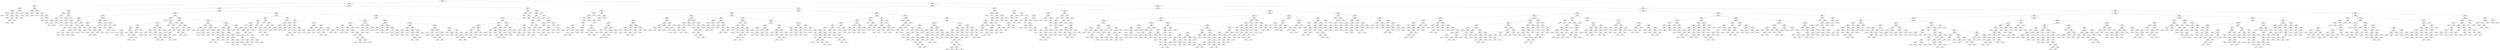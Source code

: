 digraph Tree {
node [shape=box] ;
0 [label="pass <= 1.5\ngini = 0.767\nsamples = 21973\nvalue = [6545, 6542, 3335, 3718, 1088, 745]"] ;
1 [label="row <= 0.5\ngini = 0.691\nsamples = 2724\nvalue = [282, 1286, 191, 655, 310, 0]"] ;
0 -> 1 [labeldistance=2.5, labelangle=45, headlabel="True"] ;
2 [label="col <= 4.5\ngini = 0.466\nsamples = 426\nvalue = [12, 0, 3, 127, 284, 0]"] ;
1 -> 2 ;
3 [label="col <= 3.5\ngini = 0.274\nsamples = 273\nvalue = [6, 0, 3, 34, 230, 0]"] ;
2 -> 3 ;
4 [label="col <= 0.5\ngini = 0.449\nsamples = 140\nvalue = [5, 0, 3, 34, 98, 0]"] ;
3 -> 4 ;
5 [label="pass <= 0.5\ngini = 0.039\nsamples = 100\nvalue = [2, 0, 0, 0, 98, 0]"] ;
4 -> 5 ;
6 [label="gini = 0.0\nsamples = 98\nvalue = [0, 0, 0, 0, 98, 0]"] ;
5 -> 6 ;
7 [label="gini = 0.0\nsamples = 2\nvalue = [2, 0, 0, 0, 0, 0]"] ;
5 -> 7 ;
8 [label="col <= 2.5\ngini = 0.266\nsamples = 40\nvalue = [3, 0, 3, 34, 0, 0]"] ;
4 -> 8 ;
9 [label="pass <= 0.5\ngini = 0.105\nsamples = 36\nvalue = [2, 0, 0, 34, 0, 0]"] ;
8 -> 9 ;
10 [label="gini = 0.0\nsamples = 32\nvalue = [0, 0, 0, 32, 0, 0]"] ;
9 -> 10 ;
11 [label="col <= 1.5\ngini = 0.5\nsamples = 4\nvalue = [2, 0, 0, 2, 0, 0]"] ;
9 -> 11 ;
12 [label="dest <= 5.5\ngini = 0.444\nsamples = 3\nvalue = [1, 0, 0, 2, 0, 0]"] ;
11 -> 12 ;
13 [label="gini = 0.0\nsamples = 2\nvalue = [0, 0, 0, 2, 0, 0]"] ;
12 -> 13 ;
14 [label="gini = 0.0\nsamples = 1\nvalue = [1, 0, 0, 0, 0, 0]"] ;
12 -> 14 ;
15 [label="gini = 0.0\nsamples = 1\nvalue = [1, 0, 0, 0, 0, 0]"] ;
11 -> 15 ;
16 [label="pass <= 0.5\ngini = 0.375\nsamples = 4\nvalue = [1, 0, 3, 0, 0, 0]"] ;
8 -> 16 ;
17 [label="gini = 0.0\nsamples = 1\nvalue = [1, 0, 0, 0, 0, 0]"] ;
16 -> 17 ;
18 [label="gini = 0.0\nsamples = 3\nvalue = [0, 0, 3, 0, 0, 0]"] ;
16 -> 18 ;
19 [label="pass <= 0.5\ngini = 0.015\nsamples = 133\nvalue = [1, 0, 0, 0, 132, 0]"] ;
3 -> 19 ;
20 [label="gini = 0.0\nsamples = 1\nvalue = [1, 0, 0, 0, 0, 0]"] ;
19 -> 20 ;
21 [label="gini = 0.0\nsamples = 132\nvalue = [0, 0, 0, 0, 132, 0]"] ;
19 -> 21 ;
22 [label="col <= 7.5\ngini = 0.504\nsamples = 153\nvalue = [6, 0, 0, 93, 54, 0]"] ;
2 -> 22 ;
23 [label="pass <= 0.5\ngini = 0.022\nsamples = 92\nvalue = [1, 0, 0, 91, 0, 0]"] ;
22 -> 23 ;
24 [label="col <= 5.5\ngini = 0.5\nsamples = 2\nvalue = [1, 0, 0, 1, 0, 0]"] ;
23 -> 24 ;
25 [label="gini = 0.0\nsamples = 1\nvalue = [1, 0, 0, 0, 0, 0]"] ;
24 -> 25 ;
26 [label="gini = 0.0\nsamples = 1\nvalue = [0, 0, 0, 1, 0, 0]"] ;
24 -> 26 ;
27 [label="gini = 0.0\nsamples = 90\nvalue = [0, 0, 0, 90, 0, 0]"] ;
23 -> 27 ;
28 [label="dest <= 2.0\ngini = 0.209\nsamples = 61\nvalue = [5, 0, 0, 2, 54, 0]"] ;
22 -> 28 ;
29 [label="col <= 8.5\ngini = 0.036\nsamples = 55\nvalue = [1, 0, 0, 0, 54, 0]"] ;
28 -> 29 ;
30 [label="gini = 0.0\nsamples = 54\nvalue = [0, 0, 0, 0, 54, 0]"] ;
29 -> 30 ;
31 [label="gini = 0.0\nsamples = 1\nvalue = [1, 0, 0, 0, 0, 0]"] ;
29 -> 31 ;
32 [label="col <= 8.5\ngini = 0.444\nsamples = 6\nvalue = [4, 0, 0, 2, 0, 0]"] ;
28 -> 32 ;
33 [label="gini = 0.0\nsamples = 2\nvalue = [2, 0, 0, 0, 0, 0]"] ;
32 -> 33 ;
34 [label="dest <= 4.5\ngini = 0.5\nsamples = 4\nvalue = [2, 0, 0, 2, 0, 0]"] ;
32 -> 34 ;
35 [label="gini = 0.0\nsamples = 1\nvalue = [1, 0, 0, 0, 0, 0]"] ;
34 -> 35 ;
36 [label="dest <= 5.5\ngini = 0.444\nsamples = 3\nvalue = [1, 0, 0, 2, 0, 0]"] ;
34 -> 36 ;
37 [label="gini = 0.0\nsamples = 2\nvalue = [0, 0, 0, 2, 0, 0]"] ;
36 -> 37 ;
38 [label="gini = 0.0\nsamples = 1\nvalue = [1, 0, 0, 0, 0, 0]"] ;
36 -> 38 ;
39 [label="row <= 8.5\ngini = 0.613\nsamples = 2298\nvalue = [270, 1286, 188, 528, 26, 0]"] ;
1 -> 39 ;
40 [label="col <= 0.5\ngini = 0.587\nsamples = 2163\nvalue = [163, 1262, 185, 527, 26, 0]"] ;
39 -> 40 ;
41 [label="pass <= 0.5\ngini = 0.1\nsamples = 285\nvalue = [2, 270, 13, 0, 0, 0]"] ;
40 -> 41 ;
42 [label="gini = 0.0\nsamples = 252\nvalue = [0, 252, 0, 0, 0, 0]"] ;
41 -> 42 ;
43 [label="row <= 4.5\ngini = 0.544\nsamples = 33\nvalue = [2, 18, 13, 0, 0, 0]"] ;
41 -> 43 ;
44 [label="row <= 3.5\ngini = 0.357\nsamples = 14\nvalue = [2, 1, 11, 0, 0, 0]"] ;
43 -> 44 ;
45 [label="row <= 2.5\ngini = 0.571\nsamples = 7\nvalue = [2, 1, 4, 0, 0, 0]"] ;
44 -> 45 ;
46 [label="dest <= 5.5\ngini = 0.32\nsamples = 5\nvalue = [1, 0, 4, 0, 0, 0]"] ;
45 -> 46 ;
47 [label="gini = 0.0\nsamples = 3\nvalue = [0, 0, 3, 0, 0, 0]"] ;
46 -> 47 ;
48 [label="dest <= 6.5\ngini = 0.5\nsamples = 2\nvalue = [1, 0, 1, 0, 0, 0]"] ;
46 -> 48 ;
49 [label="gini = 0.0\nsamples = 1\nvalue = [1, 0, 0, 0, 0, 0]"] ;
48 -> 49 ;
50 [label="gini = 0.0\nsamples = 1\nvalue = [0, 0, 1, 0, 0, 0]"] ;
48 -> 50 ;
51 [label="dest <= 5.0\ngini = 0.5\nsamples = 2\nvalue = [1, 1, 0, 0, 0, 0]"] ;
45 -> 51 ;
52 [label="gini = 0.0\nsamples = 1\nvalue = [0, 1, 0, 0, 0, 0]"] ;
51 -> 52 ;
53 [label="gini = 0.0\nsamples = 1\nvalue = [1, 0, 0, 0, 0, 0]"] ;
51 -> 53 ;
54 [label="gini = 0.0\nsamples = 7\nvalue = [0, 0, 7, 0, 0, 0]"] ;
44 -> 54 ;
55 [label="dest <= 3.5\ngini = 0.188\nsamples = 19\nvalue = [0, 17, 2, 0, 0, 0]"] ;
43 -> 55 ;
56 [label="row <= 5.5\ngini = 0.408\nsamples = 7\nvalue = [0, 5, 2, 0, 0, 0]"] ;
55 -> 56 ;
57 [label="gini = 0.0\nsamples = 2\nvalue = [0, 0, 2, 0, 0, 0]"] ;
56 -> 57 ;
58 [label="gini = 0.0\nsamples = 5\nvalue = [0, 5, 0, 0, 0, 0]"] ;
56 -> 58 ;
59 [label="gini = 0.0\nsamples = 12\nvalue = [0, 12, 0, 0, 0, 0]"] ;
55 -> 59 ;
60 [label="pass <= 0.5\ngini = 0.626\nsamples = 1878\nvalue = [161, 992, 172, 527, 26, 0]"] ;
40 -> 60 ;
61 [label="col <= 2.5\ngini = 0.631\nsamples = 848\nvalue = [115, 320, 1, 386, 26, 0]"] ;
60 -> 61 ;
62 [label="dest <= 2.5\ngini = 0.482\nsamples = 336\nvalue = [0, 200, 0, 136, 0, 0]"] ;
61 -> 62 ;
63 [label="col <= 1.5\ngini = 0.365\nsamples = 125\nvalue = [0, 95, 0, 30, 0, 0]"] ;
62 -> 63 ;
64 [label="dest <= 1.5\ngini = 0.192\nsamples = 93\nvalue = [0, 83, 0, 10, 0, 0]"] ;
63 -> 64 ;
65 [label="row <= 3.5\ngini = 0.444\nsamples = 30\nvalue = [0, 20, 0, 10, 0, 0]"] ;
64 -> 65 ;
66 [label="gini = 0.0\nsamples = 10\nvalue = [0, 0, 0, 10, 0, 0]"] ;
65 -> 66 ;
67 [label="gini = 0.0\nsamples = 20\nvalue = [0, 20, 0, 0, 0, 0]"] ;
65 -> 67 ;
68 [label="gini = 0.0\nsamples = 63\nvalue = [0, 63, 0, 0, 0, 0]"] ;
64 -> 68 ;
69 [label="row <= 4.5\ngini = 0.469\nsamples = 32\nvalue = [0, 12, 0, 20, 0, 0]"] ;
63 -> 69 ;
70 [label="gini = 0.0\nsamples = 17\nvalue = [0, 0, 0, 17, 0, 0]"] ;
69 -> 70 ;
71 [label="dest <= 1.5\ngini = 0.32\nsamples = 15\nvalue = [0, 12, 0, 3, 0, 0]"] ;
69 -> 71 ;
72 [label="row <= 7.5\ngini = 0.48\nsamples = 5\nvalue = [0, 2, 0, 3, 0, 0]"] ;
71 -> 72 ;
73 [label="gini = 0.0\nsamples = 3\nvalue = [0, 0, 0, 3, 0, 0]"] ;
72 -> 73 ;
74 [label="gini = 0.0\nsamples = 2\nvalue = [0, 2, 0, 0, 0, 0]"] ;
72 -> 74 ;
75 [label="gini = 0.0\nsamples = 10\nvalue = [0, 10, 0, 0, 0, 0]"] ;
71 -> 75 ;
76 [label="row <= 5.5\ngini = 0.5\nsamples = 211\nvalue = [0, 105, 0, 106, 0, 0]"] ;
62 -> 76 ;
77 [label="col <= 1.5\ngini = 0.497\nsamples = 191\nvalue = [0, 88, 0, 103, 0, 0]"] ;
76 -> 77 ;
78 [label="dest <= 6.5\ngini = 0.378\nsamples = 75\nvalue = [0, 19, 0, 56, 0, 0]"] ;
77 -> 78 ;
79 [label="row <= 4.5\ngini = 0.172\nsamples = 42\nvalue = [0, 4, 0, 38, 0, 0]"] ;
78 -> 79 ;
80 [label="row <= 2.5\ngini = 0.124\nsamples = 30\nvalue = [0, 2, 0, 28, 0, 0]"] ;
79 -> 80 ;
81 [label="dest <= 5.0\ngini = 0.245\nsamples = 7\nvalue = [0, 1, 0, 6, 0, 0]"] ;
80 -> 81 ;
82 [label="gini = 0.0\nsamples = 5\nvalue = [0, 0, 0, 5, 0, 0]"] ;
81 -> 82 ;
83 [label="row <= 1.5\ngini = 0.5\nsamples = 2\nvalue = [0, 1, 0, 1, 0, 0]"] ;
81 -> 83 ;
84 [label="gini = 0.0\nsamples = 1\nvalue = [0, 0, 0, 1, 0, 0]"] ;
83 -> 84 ;
85 [label="gini = 0.0\nsamples = 1\nvalue = [0, 1, 0, 0, 0, 0]"] ;
83 -> 85 ;
86 [label="dest <= 4.5\ngini = 0.083\nsamples = 23\nvalue = [0, 1, 0, 22, 0, 0]"] ;
80 -> 86 ;
87 [label="row <= 3.5\ngini = 0.165\nsamples = 11\nvalue = [0, 1, 0, 10, 0, 0]"] ;
86 -> 87 ;
88 [label="gini = 0.0\nsamples = 10\nvalue = [0, 0, 0, 10, 0, 0]"] ;
87 -> 88 ;
89 [label="gini = 0.0\nsamples = 1\nvalue = [0, 1, 0, 0, 0, 0]"] ;
87 -> 89 ;
90 [label="gini = 0.0\nsamples = 12\nvalue = [0, 0, 0, 12, 0, 0]"] ;
86 -> 90 ;
91 [label="dest <= 3.5\ngini = 0.278\nsamples = 12\nvalue = [0, 2, 0, 10, 0, 0]"] ;
79 -> 91 ;
92 [label="gini = 0.0\nsamples = 1\nvalue = [0, 1, 0, 0, 0, 0]"] ;
91 -> 92 ;
93 [label="dest <= 5.0\ngini = 0.165\nsamples = 11\nvalue = [0, 1, 0, 10, 0, 0]"] ;
91 -> 93 ;
94 [label="gini = 0.0\nsamples = 10\nvalue = [0, 0, 0, 10, 0, 0]"] ;
93 -> 94 ;
95 [label="gini = 0.0\nsamples = 1\nvalue = [0, 1, 0, 0, 0, 0]"] ;
93 -> 95 ;
96 [label="row <= 2.5\ngini = 0.496\nsamples = 33\nvalue = [0, 15, 0, 18, 0, 0]"] ;
78 -> 96 ;
97 [label="gini = 0.0\nsamples = 15\nvalue = [0, 0, 0, 15, 0, 0]"] ;
96 -> 97 ;
98 [label="row <= 4.0\ngini = 0.278\nsamples = 18\nvalue = [0, 15, 0, 3, 0, 0]"] ;
96 -> 98 ;
99 [label="gini = 0.0\nsamples = 15\nvalue = [0, 15, 0, 0, 0, 0]"] ;
98 -> 99 ;
100 [label="gini = 0.0\nsamples = 3\nvalue = [0, 0, 0, 3, 0, 0]"] ;
98 -> 100 ;
101 [label="dest <= 5.5\ngini = 0.482\nsamples = 116\nvalue = [0, 69, 0, 47, 0, 0]"] ;
77 -> 101 ;
102 [label="dest <= 4.5\ngini = 0.419\nsamples = 67\nvalue = [0, 47, 0, 20, 0, 0]"] ;
101 -> 102 ;
103 [label="row <= 3.5\ngini = 0.499\nsamples = 38\nvalue = [0, 18, 0, 20, 0, 0]"] ;
102 -> 103 ;
104 [label="dest <= 3.5\ngini = 0.388\nsamples = 19\nvalue = [0, 5, 0, 14, 0, 0]"] ;
103 -> 104 ;
105 [label="gini = 0.0\nsamples = 9\nvalue = [0, 0, 0, 9, 0, 0]"] ;
104 -> 105 ;
106 [label="row <= 2.5\ngini = 0.5\nsamples = 10\nvalue = [0, 5, 0, 5, 0, 0]"] ;
104 -> 106 ;
107 [label="gini = 0.0\nsamples = 5\nvalue = [0, 0, 0, 5, 0, 0]"] ;
106 -> 107 ;
108 [label="gini = 0.0\nsamples = 5\nvalue = [0, 5, 0, 0, 0, 0]"] ;
106 -> 108 ;
109 [label="row <= 4.5\ngini = 0.432\nsamples = 19\nvalue = [0, 13, 0, 6, 0, 0]"] ;
103 -> 109 ;
110 [label="gini = 0.0\nsamples = 13\nvalue = [0, 13, 0, 0, 0, 0]"] ;
109 -> 110 ;
111 [label="gini = 0.0\nsamples = 6\nvalue = [0, 0, 0, 6, 0, 0]"] ;
109 -> 111 ;
112 [label="gini = 0.0\nsamples = 29\nvalue = [0, 29, 0, 0, 0, 0]"] ;
102 -> 112 ;
113 [label="row <= 3.5\ngini = 0.495\nsamples = 49\nvalue = [0, 22, 0, 27, 0, 0]"] ;
101 -> 113 ;
114 [label="gini = 0.0\nsamples = 16\nvalue = [0, 0, 0, 16, 0, 0]"] ;
113 -> 114 ;
115 [label="dest <= 6.5\ngini = 0.444\nsamples = 33\nvalue = [0, 22, 0, 11, 0, 0]"] ;
113 -> 115 ;
116 [label="row <= 4.5\ngini = 0.475\nsamples = 18\nvalue = [0, 7, 0, 11, 0, 0]"] ;
115 -> 116 ;
117 [label="gini = 0.0\nsamples = 11\nvalue = [0, 0, 0, 11, 0, 0]"] ;
116 -> 117 ;
118 [label="gini = 0.0\nsamples = 7\nvalue = [0, 7, 0, 0, 0, 0]"] ;
116 -> 118 ;
119 [label="gini = 0.0\nsamples = 15\nvalue = [0, 15, 0, 0, 0, 0]"] ;
115 -> 119 ;
120 [label="row <= 7.5\ngini = 0.255\nsamples = 20\nvalue = [0, 17, 0, 3, 0, 0]"] ;
76 -> 120 ;
121 [label="gini = 0.0\nsamples = 14\nvalue = [0, 14, 0, 0, 0, 0]"] ;
120 -> 121 ;
122 [label="col <= 1.5\ngini = 0.5\nsamples = 6\nvalue = [0, 3, 0, 3, 0, 0]"] ;
120 -> 122 ;
123 [label="gini = 0.0\nsamples = 3\nvalue = [0, 3, 0, 0, 0, 0]"] ;
122 -> 123 ;
124 [label="gini = 0.0\nsamples = 3\nvalue = [0, 0, 0, 3, 0, 0]"] ;
122 -> 124 ;
125 [label="row <= 3.5\ngini = 0.654\nsamples = 512\nvalue = [115, 120, 1, 250, 26, 0]"] ;
61 -> 125 ;
126 [label="col <= 3.5\ngini = 0.499\nsamples = 113\nvalue = [73, 7, 1, 32, 0, 0]"] ;
125 -> 126 ;
127 [label="gini = 0.0\nsamples = 31\nvalue = [31, 0, 0, 0, 0, 0]"] ;
126 -> 127 ;
128 [label="col <= 7.5\ngini = 0.578\nsamples = 82\nvalue = [42, 7, 1, 32, 0, 0]"] ;
126 -> 128 ;
129 [label="row <= 1.5\ngini = 0.608\nsamples = 58\nvalue = [22, 7, 1, 28, 0, 0]"] ;
128 -> 129 ;
130 [label="col <= 5.5\ngini = 0.436\nsamples = 27\nvalue = [7, 1, 0, 19, 0, 0]"] ;
129 -> 130 ;
131 [label="dest <= 3.5\ngini = 0.492\nsamples = 16\nvalue = [7, 0, 0, 9, 0, 0]"] ;
130 -> 131 ;
132 [label="col <= 4.5\ngini = 0.32\nsamples = 5\nvalue = [4, 0, 0, 1, 0, 0]"] ;
131 -> 132 ;
133 [label="gini = 0.0\nsamples = 3\nvalue = [3, 0, 0, 0, 0, 0]"] ;
132 -> 133 ;
134 [label="dest <= 2.0\ngini = 0.5\nsamples = 2\nvalue = [1, 0, 0, 1, 0, 0]"] ;
132 -> 134 ;
135 [label="gini = 0.0\nsamples = 1\nvalue = [1, 0, 0, 0, 0, 0]"] ;
134 -> 135 ;
136 [label="gini = 0.0\nsamples = 1\nvalue = [0, 0, 0, 1, 0, 0]"] ;
134 -> 136 ;
137 [label="dest <= 4.5\ngini = 0.397\nsamples = 11\nvalue = [3, 0, 0, 8, 0, 0]"] ;
131 -> 137 ;
138 [label="gini = 0.0\nsamples = 7\nvalue = [0, 0, 0, 7, 0, 0]"] ;
137 -> 138 ;
139 [label="dest <= 5.5\ngini = 0.375\nsamples = 4\nvalue = [3, 0, 0, 1, 0, 0]"] ;
137 -> 139 ;
140 [label="gini = 0.0\nsamples = 1\nvalue = [1, 0, 0, 0, 0, 0]"] ;
139 -> 140 ;
141 [label="dest <= 6.5\ngini = 0.444\nsamples = 3\nvalue = [2, 0, 0, 1, 0, 0]"] ;
139 -> 141 ;
142 [label="col <= 4.5\ngini = 0.5\nsamples = 2\nvalue = [1, 0, 0, 1, 0, 0]"] ;
141 -> 142 ;
143 [label="gini = 0.0\nsamples = 1\nvalue = [1, 0, 0, 0, 0, 0]"] ;
142 -> 143 ;
144 [label="gini = 0.0\nsamples = 1\nvalue = [0, 0, 0, 1, 0, 0]"] ;
142 -> 144 ;
145 [label="gini = 0.0\nsamples = 1\nvalue = [1, 0, 0, 0, 0, 0]"] ;
141 -> 145 ;
146 [label="dest <= 3.5\ngini = 0.165\nsamples = 11\nvalue = [0, 1, 0, 10, 0, 0]"] ;
130 -> 146 ;
147 [label="dest <= 2.0\ngini = 0.444\nsamples = 3\nvalue = [0, 1, 0, 2, 0, 0]"] ;
146 -> 147 ;
148 [label="gini = 0.0\nsamples = 2\nvalue = [0, 0, 0, 2, 0, 0]"] ;
147 -> 148 ;
149 [label="gini = 0.0\nsamples = 1\nvalue = [0, 1, 0, 0, 0, 0]"] ;
147 -> 149 ;
150 [label="gini = 0.0\nsamples = 8\nvalue = [0, 0, 0, 8, 0, 0]"] ;
146 -> 150 ;
151 [label="col <= 5.5\ngini = 0.643\nsamples = 31\nvalue = [15, 6, 1, 9, 0, 0]"] ;
129 -> 151 ;
152 [label="dest <= 4.0\ngini = 0.545\nsamples = 20\nvalue = [10, 0, 1, 9, 0, 0]"] ;
151 -> 152 ;
153 [label="dest <= 2.0\ngini = 0.469\nsamples = 8\nvalue = [3, 0, 0, 5, 0, 0]"] ;
152 -> 153 ;
154 [label="col <= 4.5\ngini = 0.48\nsamples = 5\nvalue = [3, 0, 0, 2, 0, 0]"] ;
153 -> 154 ;
155 [label="gini = 0.0\nsamples = 3\nvalue = [3, 0, 0, 0, 0, 0]"] ;
154 -> 155 ;
156 [label="gini = 0.0\nsamples = 2\nvalue = [0, 0, 0, 2, 0, 0]"] ;
154 -> 156 ;
157 [label="gini = 0.0\nsamples = 3\nvalue = [0, 0, 0, 3, 0, 0]"] ;
153 -> 157 ;
158 [label="dest <= 5.5\ngini = 0.542\nsamples = 12\nvalue = [7, 0, 1, 4, 0, 0]"] ;
152 -> 158 ;
159 [label="col <= 4.5\ngini = 0.32\nsamples = 5\nvalue = [4, 0, 1, 0, 0, 0]"] ;
158 -> 159 ;
160 [label="gini = 0.0\nsamples = 1\nvalue = [0, 0, 1, 0, 0, 0]"] ;
159 -> 160 ;
161 [label="gini = 0.0\nsamples = 4\nvalue = [4, 0, 0, 0, 0, 0]"] ;
159 -> 161 ;
162 [label="dest <= 6.5\ngini = 0.49\nsamples = 7\nvalue = [3, 0, 0, 4, 0, 0]"] ;
158 -> 162 ;
163 [label="col <= 4.5\ngini = 0.375\nsamples = 4\nvalue = [1, 0, 0, 3, 0, 0]"] ;
162 -> 163 ;
164 [label="gini = 0.0\nsamples = 2\nvalue = [0, 0, 0, 2, 0, 0]"] ;
163 -> 164 ;
165 [label="row <= 2.5\ngini = 0.5\nsamples = 2\nvalue = [1, 0, 0, 1, 0, 0]"] ;
163 -> 165 ;
166 [label="gini = 0.0\nsamples = 1\nvalue = [1, 0, 0, 0, 0, 0]"] ;
165 -> 166 ;
167 [label="gini = 0.0\nsamples = 1\nvalue = [0, 0, 0, 1, 0, 0]"] ;
165 -> 167 ;
168 [label="col <= 4.5\ngini = 0.444\nsamples = 3\nvalue = [2, 0, 0, 1, 0, 0]"] ;
162 -> 168 ;
169 [label="gini = 0.0\nsamples = 1\nvalue = [1, 0, 0, 0, 0, 0]"] ;
168 -> 169 ;
170 [label="row <= 2.5\ngini = 0.5\nsamples = 2\nvalue = [1, 0, 0, 1, 0, 0]"] ;
168 -> 170 ;
171 [label="gini = 0.0\nsamples = 1\nvalue = [1, 0, 0, 0, 0, 0]"] ;
170 -> 171 ;
172 [label="gini = 0.0\nsamples = 1\nvalue = [0, 0, 0, 1, 0, 0]"] ;
170 -> 172 ;
173 [label="dest <= 3.5\ngini = 0.496\nsamples = 11\nvalue = [5, 6, 0, 0, 0, 0]"] ;
151 -> 173 ;
174 [label="gini = 0.0\nsamples = 4\nvalue = [4, 0, 0, 0, 0, 0]"] ;
173 -> 174 ;
175 [label="row <= 2.5\ngini = 0.245\nsamples = 7\nvalue = [1, 6, 0, 0, 0, 0]"] ;
173 -> 175 ;
176 [label="gini = 0.0\nsamples = 5\nvalue = [0, 5, 0, 0, 0, 0]"] ;
175 -> 176 ;
177 [label="dest <= 6.0\ngini = 0.5\nsamples = 2\nvalue = [1, 1, 0, 0, 0, 0]"] ;
175 -> 177 ;
178 [label="gini = 0.0\nsamples = 1\nvalue = [1, 0, 0, 0, 0, 0]"] ;
177 -> 178 ;
179 [label="gini = 0.0\nsamples = 1\nvalue = [0, 1, 0, 0, 0, 0]"] ;
177 -> 179 ;
180 [label="col <= 8.5\ngini = 0.278\nsamples = 24\nvalue = [20, 0, 0, 4, 0, 0]"] ;
128 -> 180 ;
181 [label="gini = 0.0\nsamples = 18\nvalue = [18, 0, 0, 0, 0, 0]"] ;
180 -> 181 ;
182 [label="dest <= 5.0\ngini = 0.444\nsamples = 6\nvalue = [2, 0, 0, 4, 0, 0]"] ;
180 -> 182 ;
183 [label="row <= 2.5\ngini = 0.5\nsamples = 4\nvalue = [2, 0, 0, 2, 0, 0]"] ;
182 -> 183 ;
184 [label="gini = 0.0\nsamples = 2\nvalue = [2, 0, 0, 0, 0, 0]"] ;
183 -> 184 ;
185 [label="gini = 0.0\nsamples = 2\nvalue = [0, 0, 0, 2, 0, 0]"] ;
183 -> 185 ;
186 [label="gini = 0.0\nsamples = 2\nvalue = [0, 0, 0, 2, 0, 0]"] ;
182 -> 186 ;
187 [label="row <= 4.5\ngini = 0.606\nsamples = 399\nvalue = [42, 113, 0, 218, 26, 0]"] ;
125 -> 187 ;
188 [label="col <= 5.5\ngini = 0.217\nsamples = 113\nvalue = [14, 0, 0, 99, 0, 0]"] ;
187 -> 188 ;
189 [label="gini = 0.0\nsamples = 93\nvalue = [0, 0, 0, 93, 0, 0]"] ;
188 -> 189 ;
190 [label="dest <= 4.5\ngini = 0.42\nsamples = 20\nvalue = [14, 0, 0, 6, 0, 0]"] ;
188 -> 190 ;
191 [label="gini = 0.0\nsamples = 5\nvalue = [5, 0, 0, 0, 0, 0]"] ;
190 -> 191 ;
192 [label="dest <= 6.5\ngini = 0.48\nsamples = 15\nvalue = [9, 0, 0, 6, 0, 0]"] ;
190 -> 192 ;
193 [label="col <= 7.5\ngini = 0.494\nsamples = 9\nvalue = [4, 0, 0, 5, 0, 0]"] ;
192 -> 193 ;
194 [label="col <= 6.5\ngini = 0.444\nsamples = 6\nvalue = [4, 0, 0, 2, 0, 0]"] ;
193 -> 194 ;
195 [label="gini = 0.0\nsamples = 2\nvalue = [2, 0, 0, 0, 0, 0]"] ;
194 -> 195 ;
196 [label="dest <= 5.5\ngini = 0.5\nsamples = 4\nvalue = [2, 0, 0, 2, 0, 0]"] ;
194 -> 196 ;
197 [label="gini = 0.0\nsamples = 2\nvalue = [0, 0, 0, 2, 0, 0]"] ;
196 -> 197 ;
198 [label="gini = 0.0\nsamples = 2\nvalue = [2, 0, 0, 0, 0, 0]"] ;
196 -> 198 ;
199 [label="gini = 0.0\nsamples = 3\nvalue = [0, 0, 0, 3, 0, 0]"] ;
193 -> 199 ;
200 [label="col <= 8.5\ngini = 0.278\nsamples = 6\nvalue = [5, 0, 0, 1, 0, 0]"] ;
192 -> 200 ;
201 [label="gini = 0.0\nsamples = 5\nvalue = [5, 0, 0, 0, 0, 0]"] ;
200 -> 201 ;
202 [label="gini = 0.0\nsamples = 1\nvalue = [0, 0, 0, 1, 0, 0]"] ;
200 -> 202 ;
203 [label="col <= 4.5\ngini = 0.653\nsamples = 286\nvalue = [28, 113, 0, 119, 26, 0]"] ;
187 -> 203 ;
204 [label="col <= 3.5\ngini = 0.373\nsamples = 105\nvalue = [0, 79, 0, 26, 0, 0]"] ;
203 -> 204 ;
205 [label="dest <= 6.5\ngini = 0.434\nsamples = 22\nvalue = [0, 7, 0, 15, 0, 0]"] ;
204 -> 205 ;
206 [label="dest <= 1.5\ngini = 0.278\nsamples = 18\nvalue = [0, 3, 0, 15, 0, 0]"] ;
205 -> 206 ;
207 [label="gini = 0.0\nsamples = 2\nvalue = [0, 2, 0, 0, 0, 0]"] ;
206 -> 207 ;
208 [label="row <= 6.5\ngini = 0.117\nsamples = 16\nvalue = [0, 1, 0, 15, 0, 0]"] ;
206 -> 208 ;
209 [label="gini = 0.0\nsamples = 13\nvalue = [0, 0, 0, 13, 0, 0]"] ;
208 -> 209 ;
210 [label="row <= 7.5\ngini = 0.444\nsamples = 3\nvalue = [0, 1, 0, 2, 0, 0]"] ;
208 -> 210 ;
211 [label="gini = 0.0\nsamples = 1\nvalue = [0, 1, 0, 0, 0, 0]"] ;
210 -> 211 ;
212 [label="gini = 0.0\nsamples = 2\nvalue = [0, 0, 0, 2, 0, 0]"] ;
210 -> 212 ;
213 [label="gini = 0.0\nsamples = 4\nvalue = [0, 4, 0, 0, 0, 0]"] ;
205 -> 213 ;
214 [label="row <= 5.5\ngini = 0.23\nsamples = 83\nvalue = [0, 72, 0, 11, 0, 0]"] ;
204 -> 214 ;
215 [label="dest <= 3.5\ngini = 0.438\nsamples = 34\nvalue = [0, 23, 0, 11, 0, 0]"] ;
214 -> 215 ;
216 [label="gini = 0.0\nsamples = 12\nvalue = [0, 12, 0, 0, 0, 0]"] ;
215 -> 216 ;
217 [label="dest <= 6.5\ngini = 0.5\nsamples = 22\nvalue = [0, 11, 0, 11, 0, 0]"] ;
215 -> 217 ;
218 [label="gini = 0.0\nsamples = 11\nvalue = [0, 0, 0, 11, 0, 0]"] ;
217 -> 218 ;
219 [label="gini = 0.0\nsamples = 11\nvalue = [0, 11, 0, 0, 0, 0]"] ;
217 -> 219 ;
220 [label="gini = 0.0\nsamples = 49\nvalue = [0, 49, 0, 0, 0, 0]"] ;
214 -> 220 ;
221 [label="col <= 8.5\ngini = 0.656\nsamples = 181\nvalue = [28, 34, 0, 93, 26, 0]"] ;
203 -> 221 ;
222 [label="row <= 5.5\ngini = 0.554\nsamples = 150\nvalue = [28, 31, 0, 91, 0, 0]"] ;
221 -> 222 ;
223 [label="col <= 7.5\ngini = 0.571\nsamples = 58\nvalue = [24, 5, 0, 29, 0, 0]"] ;
222 -> 223 ;
224 [label="col <= 5.5\ngini = 0.577\nsamples = 45\nvalue = [24, 5, 0, 16, 0, 0]"] ;
223 -> 224 ;
225 [label="dest <= 4.5\ngini = 0.5\nsamples = 10\nvalue = [0, 5, 0, 5, 0, 0]"] ;
224 -> 225 ;
226 [label="gini = 0.0\nsamples = 5\nvalue = [0, 0, 0, 5, 0, 0]"] ;
225 -> 226 ;
227 [label="gini = 0.0\nsamples = 5\nvalue = [0, 5, 0, 0, 0, 0]"] ;
225 -> 227 ;
228 [label="col <= 6.5\ngini = 0.431\nsamples = 35\nvalue = [24, 0, 0, 11, 0, 0]"] ;
224 -> 228 ;
229 [label="gini = 0.0\nsamples = 16\nvalue = [16, 0, 0, 0, 0, 0]"] ;
228 -> 229 ;
230 [label="dest <= 6.5\ngini = 0.488\nsamples = 19\nvalue = [8, 0, 0, 11, 0, 0]"] ;
228 -> 230 ;
231 [label="dest <= 3.5\ngini = 0.444\nsamples = 12\nvalue = [8, 0, 0, 4, 0, 0]"] ;
230 -> 231 ;
232 [label="dest <= 1.5\ngini = 0.32\nsamples = 5\nvalue = [1, 0, 0, 4, 0, 0]"] ;
231 -> 232 ;
233 [label="gini = 0.0\nsamples = 1\nvalue = [1, 0, 0, 0, 0, 0]"] ;
232 -> 233 ;
234 [label="gini = 0.0\nsamples = 4\nvalue = [0, 0, 0, 4, 0, 0]"] ;
232 -> 234 ;
235 [label="gini = 0.0\nsamples = 7\nvalue = [7, 0, 0, 0, 0, 0]"] ;
231 -> 235 ;
236 [label="gini = 0.0\nsamples = 7\nvalue = [0, 0, 0, 7, 0, 0]"] ;
230 -> 236 ;
237 [label="gini = 0.0\nsamples = 13\nvalue = [0, 0, 0, 13, 0, 0]"] ;
223 -> 237 ;
238 [label="col <= 7.5\ngini = 0.464\nsamples = 92\nvalue = [4, 26, 0, 62, 0, 0]"] ;
222 -> 238 ;
239 [label="col <= 5.5\ngini = 0.398\nsamples = 83\nvalue = [4, 17, 0, 62, 0, 0]"] ;
238 -> 239 ;
240 [label="dest <= 2.5\ngini = 0.492\nsamples = 39\nvalue = [1, 14, 0, 24, 0, 0]"] ;
239 -> 240 ;
241 [label="gini = 0.0\nsamples = 8\nvalue = [0, 0, 0, 8, 0, 0]"] ;
240 -> 241 ;
242 [label="dest <= 5.5\ngini = 0.529\nsamples = 31\nvalue = [1, 14, 0, 16, 0, 0]"] ;
240 -> 242 ;
243 [label="row <= 6.5\ngini = 0.165\nsamples = 11\nvalue = [0, 10, 0, 1, 0, 0]"] ;
242 -> 243 ;
244 [label="gini = 0.0\nsamples = 10\nvalue = [0, 10, 0, 0, 0, 0]"] ;
243 -> 244 ;
245 [label="gini = 0.0\nsamples = 1\nvalue = [0, 0, 0, 1, 0, 0]"] ;
243 -> 245 ;
246 [label="row <= 6.5\ngini = 0.395\nsamples = 20\nvalue = [1, 4, 0, 15, 0, 0]"] ;
242 -> 246 ;
247 [label="dest <= 6.5\ngini = 0.165\nsamples = 11\nvalue = [1, 0, 0, 10, 0, 0]"] ;
246 -> 247 ;
248 [label="gini = 0.0\nsamples = 1\nvalue = [1, 0, 0, 0, 0, 0]"] ;
247 -> 248 ;
249 [label="gini = 0.0\nsamples = 10\nvalue = [0, 0, 0, 10, 0, 0]"] ;
247 -> 249 ;
250 [label="dest <= 6.5\ngini = 0.494\nsamples = 9\nvalue = [0, 4, 0, 5, 0, 0]"] ;
246 -> 250 ;
251 [label="row <= 7.5\ngini = 0.278\nsamples = 6\nvalue = [0, 1, 0, 5, 0, 0]"] ;
250 -> 251 ;
252 [label="gini = 0.0\nsamples = 5\nvalue = [0, 0, 0, 5, 0, 0]"] ;
251 -> 252 ;
253 [label="gini = 0.0\nsamples = 1\nvalue = [0, 1, 0, 0, 0, 0]"] ;
251 -> 253 ;
254 [label="gini = 0.0\nsamples = 3\nvalue = [0, 3, 0, 0, 0, 0]"] ;
250 -> 254 ;
255 [label="row <= 7.5\ngini = 0.245\nsamples = 44\nvalue = [3, 3, 0, 38, 0, 0]"] ;
239 -> 255 ;
256 [label="col <= 6.5\ngini = 0.176\nsamples = 42\nvalue = [3, 1, 0, 38, 0, 0]"] ;
255 -> 256 ;
257 [label="row <= 6.5\ngini = 0.062\nsamples = 31\nvalue = [0, 1, 0, 30, 0, 0]"] ;
256 -> 257 ;
258 [label="gini = 0.0\nsamples = 23\nvalue = [0, 0, 0, 23, 0, 0]"] ;
257 -> 258 ;
259 [label="dest <= 4.5\ngini = 0.219\nsamples = 8\nvalue = [0, 1, 0, 7, 0, 0]"] ;
257 -> 259 ;
260 [label="dest <= 2.5\ngini = 0.5\nsamples = 2\nvalue = [0, 1, 0, 1, 0, 0]"] ;
259 -> 260 ;
261 [label="gini = 0.0\nsamples = 1\nvalue = [0, 0, 0, 1, 0, 0]"] ;
260 -> 261 ;
262 [label="gini = 0.0\nsamples = 1\nvalue = [0, 1, 0, 0, 0, 0]"] ;
260 -> 262 ;
263 [label="gini = 0.0\nsamples = 6\nvalue = [0, 0, 0, 6, 0, 0]"] ;
259 -> 263 ;
264 [label="dest <= 5.5\ngini = 0.397\nsamples = 11\nvalue = [3, 0, 0, 8, 0, 0]"] ;
256 -> 264 ;
265 [label="gini = 0.0\nsamples = 5\nvalue = [0, 0, 0, 5, 0, 0]"] ;
264 -> 265 ;
266 [label="row <= 6.5\ngini = 0.5\nsamples = 6\nvalue = [3, 0, 0, 3, 0, 0]"] ;
264 -> 266 ;
267 [label="gini = 0.0\nsamples = 3\nvalue = [3, 0, 0, 0, 0, 0]"] ;
266 -> 267 ;
268 [label="gini = 0.0\nsamples = 3\nvalue = [0, 0, 0, 3, 0, 0]"] ;
266 -> 268 ;
269 [label="gini = 0.0\nsamples = 2\nvalue = [0, 2, 0, 0, 0, 0]"] ;
255 -> 269 ;
270 [label="gini = 0.0\nsamples = 9\nvalue = [0, 9, 0, 0, 0, 0]"] ;
238 -> 270 ;
271 [label="row <= 7.5\ngini = 0.283\nsamples = 31\nvalue = [0, 3, 0, 2, 26, 0]"] ;
221 -> 271 ;
272 [label="row <= 5.5\ngini = 0.5\nsamples = 4\nvalue = [0, 2, 0, 2, 0, 0]"] ;
271 -> 272 ;
273 [label="gini = 0.0\nsamples = 1\nvalue = [0, 0, 0, 1, 0, 0]"] ;
272 -> 273 ;
274 [label="dest <= 4.5\ngini = 0.444\nsamples = 3\nvalue = [0, 2, 0, 1, 0, 0]"] ;
272 -> 274 ;
275 [label="row <= 6.5\ngini = 0.5\nsamples = 2\nvalue = [0, 1, 0, 1, 0, 0]"] ;
274 -> 275 ;
276 [label="gini = 0.0\nsamples = 1\nvalue = [0, 0, 0, 1, 0, 0]"] ;
275 -> 276 ;
277 [label="gini = 0.0\nsamples = 1\nvalue = [0, 1, 0, 0, 0, 0]"] ;
275 -> 277 ;
278 [label="gini = 0.0\nsamples = 1\nvalue = [0, 1, 0, 0, 0, 0]"] ;
274 -> 278 ;
279 [label="dest <= 4.0\ngini = 0.071\nsamples = 27\nvalue = [0, 1, 0, 0, 26, 0]"] ;
271 -> 279 ;
280 [label="gini = 0.0\nsamples = 1\nvalue = [0, 1, 0, 0, 0, 0]"] ;
279 -> 280 ;
281 [label="gini = 0.0\nsamples = 26\nvalue = [0, 0, 0, 0, 26, 0]"] ;
279 -> 281 ;
282 [label="col <= 2.5\ngini = 0.526\nsamples = 1030\nvalue = [46, 672, 171, 141, 0, 0]"] ;
60 -> 282 ;
283 [label="row <= 3.5\ngini = 0.579\nsamples = 128\nvalue = [28, 22, 75, 3, 0, 0]"] ;
282 -> 283 ;
284 [label="dest <= 4.5\ngini = 0.312\nsamples = 33\nvalue = [27, 0, 4, 2, 0, 0]"] ;
283 -> 284 ;
285 [label="col <= 1.5\ngini = 0.443\nsamples = 17\nvalue = [12, 0, 4, 1, 0, 0]"] ;
284 -> 285 ;
286 [label="row <= 2.5\ngini = 0.494\nsamples = 9\nvalue = [5, 0, 4, 0, 0, 0]"] ;
285 -> 286 ;
287 [label="gini = 0.0\nsamples = 4\nvalue = [4, 0, 0, 0, 0, 0]"] ;
286 -> 287 ;
288 [label="dest <= 2.0\ngini = 0.32\nsamples = 5\nvalue = [1, 0, 4, 0, 0, 0]"] ;
286 -> 288 ;
289 [label="gini = 0.0\nsamples = 1\nvalue = [1, 0, 0, 0, 0, 0]"] ;
288 -> 289 ;
290 [label="gini = 0.0\nsamples = 4\nvalue = [0, 0, 4, 0, 0, 0]"] ;
288 -> 290 ;
291 [label="row <= 2.5\ngini = 0.219\nsamples = 8\nvalue = [7, 0, 0, 1, 0, 0]"] ;
285 -> 291 ;
292 [label="dest <= 2.0\ngini = 0.444\nsamples = 3\nvalue = [2, 0, 0, 1, 0, 0]"] ;
291 -> 292 ;
293 [label="gini = 0.0\nsamples = 2\nvalue = [2, 0, 0, 0, 0, 0]"] ;
292 -> 293 ;
294 [label="gini = 0.0\nsamples = 1\nvalue = [0, 0, 0, 1, 0, 0]"] ;
292 -> 294 ;
295 [label="gini = 0.0\nsamples = 5\nvalue = [5, 0, 0, 0, 0, 0]"] ;
291 -> 295 ;
296 [label="dest <= 5.5\ngini = 0.117\nsamples = 16\nvalue = [15, 0, 0, 1, 0, 0]"] ;
284 -> 296 ;
297 [label="gini = 0.0\nsamples = 12\nvalue = [12, 0, 0, 0, 0, 0]"] ;
296 -> 297 ;
298 [label="dest <= 6.5\ngini = 0.375\nsamples = 4\nvalue = [3, 0, 0, 1, 0, 0]"] ;
296 -> 298 ;
299 [label="row <= 1.5\ngini = 0.5\nsamples = 2\nvalue = [1, 0, 0, 1, 0, 0]"] ;
298 -> 299 ;
300 [label="gini = 0.0\nsamples = 1\nvalue = [1, 0, 0, 0, 0, 0]"] ;
299 -> 300 ;
301 [label="gini = 0.0\nsamples = 1\nvalue = [0, 0, 0, 1, 0, 0]"] ;
299 -> 301 ;
302 [label="gini = 0.0\nsamples = 2\nvalue = [2, 0, 0, 0, 0, 0]"] ;
298 -> 302 ;
303 [label="row <= 6.5\ngini = 0.388\nsamples = 95\nvalue = [1, 22, 71, 1, 0, 0]"] ;
283 -> 303 ;
304 [label="row <= 5.5\ngini = 0.217\nsamples = 74\nvalue = [1, 8, 65, 0, 0, 0]"] ;
303 -> 304 ;
305 [label="dest <= 4.5\ngini = 0.079\nsamples = 49\nvalue = [1, 1, 47, 0, 0, 0]"] ;
304 -> 305 ;
306 [label="dest <= 3.5\ngini = 0.15\nsamples = 25\nvalue = [1, 1, 23, 0, 0, 0]"] ;
305 -> 306 ;
307 [label="row <= 4.5\ngini = 0.1\nsamples = 19\nvalue = [1, 0, 18, 0, 0, 0]"] ;
306 -> 307 ;
308 [label="dest <= 1.0\ngini = 0.219\nsamples = 8\nvalue = [1, 0, 7, 0, 0, 0]"] ;
307 -> 308 ;
309 [label="gini = 0.0\nsamples = 5\nvalue = [0, 0, 5, 0, 0, 0]"] ;
308 -> 309 ;
310 [label="dest <= 2.5\ngini = 0.444\nsamples = 3\nvalue = [1, 0, 2, 0, 0, 0]"] ;
308 -> 310 ;
311 [label="gini = 0.0\nsamples = 1\nvalue = [1, 0, 0, 0, 0, 0]"] ;
310 -> 311 ;
312 [label="gini = 0.0\nsamples = 2\nvalue = [0, 0, 2, 0, 0, 0]"] ;
310 -> 312 ;
313 [label="gini = 0.0\nsamples = 11\nvalue = [0, 0, 11, 0, 0, 0]"] ;
307 -> 313 ;
314 [label="row <= 4.5\ngini = 0.278\nsamples = 6\nvalue = [0, 1, 5, 0, 0, 0]"] ;
306 -> 314 ;
315 [label="gini = 0.0\nsamples = 5\nvalue = [0, 0, 5, 0, 0, 0]"] ;
314 -> 315 ;
316 [label="gini = 0.0\nsamples = 1\nvalue = [0, 1, 0, 0, 0, 0]"] ;
314 -> 316 ;
317 [label="gini = 0.0\nsamples = 24\nvalue = [0, 0, 24, 0, 0, 0]"] ;
305 -> 317 ;
318 [label="dest <= 2.5\ngini = 0.403\nsamples = 25\nvalue = [0, 7, 18, 0, 0, 0]"] ;
304 -> 318 ;
319 [label="col <= 1.5\ngini = 0.49\nsamples = 7\nvalue = [0, 4, 3, 0, 0, 0]"] ;
318 -> 319 ;
320 [label="dest <= 1.0\ngini = 0.444\nsamples = 3\nvalue = [0, 1, 2, 0, 0, 0]"] ;
319 -> 320 ;
321 [label="gini = 0.0\nsamples = 2\nvalue = [0, 0, 2, 0, 0, 0]"] ;
320 -> 321 ;
322 [label="gini = 0.0\nsamples = 1\nvalue = [0, 1, 0, 0, 0, 0]"] ;
320 -> 322 ;
323 [label="dest <= 1.0\ngini = 0.375\nsamples = 4\nvalue = [0, 3, 1, 0, 0, 0]"] ;
319 -> 323 ;
324 [label="gini = 0.0\nsamples = 3\nvalue = [0, 3, 0, 0, 0, 0]"] ;
323 -> 324 ;
325 [label="gini = 0.0\nsamples = 1\nvalue = [0, 0, 1, 0, 0, 0]"] ;
323 -> 325 ;
326 [label="col <= 1.5\ngini = 0.278\nsamples = 18\nvalue = [0, 3, 15, 0, 0, 0]"] ;
318 -> 326 ;
327 [label="gini = 0.0\nsamples = 6\nvalue = [0, 0, 6, 0, 0, 0]"] ;
326 -> 327 ;
328 [label="dest <= 5.5\ngini = 0.375\nsamples = 12\nvalue = [0, 3, 9, 0, 0, 0]"] ;
326 -> 328 ;
329 [label="dest <= 4.5\ngini = 0.219\nsamples = 8\nvalue = [0, 1, 7, 0, 0, 0]"] ;
328 -> 329 ;
330 [label="dest <= 3.5\ngini = 0.444\nsamples = 3\nvalue = [0, 1, 2, 0, 0, 0]"] ;
329 -> 330 ;
331 [label="gini = 0.0\nsamples = 2\nvalue = [0, 0, 2, 0, 0, 0]"] ;
330 -> 331 ;
332 [label="gini = 0.0\nsamples = 1\nvalue = [0, 1, 0, 0, 0, 0]"] ;
330 -> 332 ;
333 [label="gini = 0.0\nsamples = 5\nvalue = [0, 0, 5, 0, 0, 0]"] ;
329 -> 333 ;
334 [label="dest <= 6.5\ngini = 0.5\nsamples = 4\nvalue = [0, 2, 2, 0, 0, 0]"] ;
328 -> 334 ;
335 [label="gini = 0.0\nsamples = 2\nvalue = [0, 2, 0, 0, 0, 0]"] ;
334 -> 335 ;
336 [label="gini = 0.0\nsamples = 2\nvalue = [0, 0, 2, 0, 0, 0]"] ;
334 -> 336 ;
337 [label="dest <= 1.0\ngini = 0.472\nsamples = 21\nvalue = [0, 14, 6, 1, 0, 0]"] ;
303 -> 337 ;
338 [label="gini = 0.0\nsamples = 3\nvalue = [0, 3, 0, 0, 0, 0]"] ;
337 -> 338 ;
339 [label="col <= 1.5\ngini = 0.512\nsamples = 18\nvalue = [0, 11, 6, 1, 0, 0]"] ;
337 -> 339 ;
340 [label="dest <= 6.5\ngini = 0.49\nsamples = 7\nvalue = [0, 3, 4, 0, 0, 0]"] ;
339 -> 340 ;
341 [label="dest <= 2.5\ngini = 0.32\nsamples = 5\nvalue = [0, 1, 4, 0, 0, 0]"] ;
340 -> 341 ;
342 [label="row <= 7.5\ngini = 0.5\nsamples = 2\nvalue = [0, 1, 1, 0, 0, 0]"] ;
341 -> 342 ;
343 [label="gini = 0.0\nsamples = 1\nvalue = [0, 0, 1, 0, 0, 0]"] ;
342 -> 343 ;
344 [label="gini = 0.0\nsamples = 1\nvalue = [0, 1, 0, 0, 0, 0]"] ;
342 -> 344 ;
345 [label="gini = 0.0\nsamples = 3\nvalue = [0, 0, 3, 0, 0, 0]"] ;
341 -> 345 ;
346 [label="gini = 0.0\nsamples = 2\nvalue = [0, 2, 0, 0, 0, 0]"] ;
340 -> 346 ;
347 [label="dest <= 5.5\ngini = 0.43\nsamples = 11\nvalue = [0, 8, 2, 1, 0, 0]"] ;
339 -> 347 ;
348 [label="dest <= 4.0\ngini = 0.219\nsamples = 8\nvalue = [0, 7, 1, 0, 0, 0]"] ;
347 -> 348 ;
349 [label="dest <= 2.5\ngini = 0.444\nsamples = 3\nvalue = [0, 2, 1, 0, 0, 0]"] ;
348 -> 349 ;
350 [label="gini = 0.0\nsamples = 1\nvalue = [0, 1, 0, 0, 0, 0]"] ;
349 -> 350 ;
351 [label="row <= 7.5\ngini = 0.5\nsamples = 2\nvalue = [0, 1, 1, 0, 0, 0]"] ;
349 -> 351 ;
352 [label="gini = 0.0\nsamples = 1\nvalue = [0, 0, 1, 0, 0, 0]"] ;
351 -> 352 ;
353 [label="gini = 0.0\nsamples = 1\nvalue = [0, 1, 0, 0, 0, 0]"] ;
351 -> 353 ;
354 [label="gini = 0.0\nsamples = 5\nvalue = [0, 5, 0, 0, 0, 0]"] ;
348 -> 354 ;
355 [label="row <= 7.5\ngini = 0.667\nsamples = 3\nvalue = [0, 1, 1, 1, 0, 0]"] ;
347 -> 355 ;
356 [label="gini = 0.0\nsamples = 1\nvalue = [0, 0, 0, 1, 0, 0]"] ;
355 -> 356 ;
357 [label="dest <= 6.5\ngini = 0.5\nsamples = 2\nvalue = [0, 1, 1, 0, 0, 0]"] ;
355 -> 357 ;
358 [label="gini = 0.0\nsamples = 1\nvalue = [0, 0, 1, 0, 0, 0]"] ;
357 -> 358 ;
359 [label="gini = 0.0\nsamples = 1\nvalue = [0, 1, 0, 0, 0, 0]"] ;
357 -> 359 ;
360 [label="col <= 6.5\ngini = 0.446\nsamples = 902\nvalue = [18, 650, 96, 138, 0, 0]"] ;
282 -> 360 ;
361 [label="col <= 3.5\ngini = 0.369\nsamples = 727\nvalue = [1, 566, 93, 67, 0, 0]"] ;
360 -> 361 ;
362 [label="row <= 5.5\ngini = 0.485\nsamples = 157\nvalue = [0, 96, 59, 2, 0, 0]"] ;
361 -> 362 ;
363 [label="row <= 3.5\ngini = 0.5\nsamples = 119\nvalue = [0, 60, 59, 0, 0, 0]"] ;
362 -> 363 ;
364 [label="dest <= 4.0\ngini = 0.414\nsamples = 41\nvalue = [0, 12, 29, 0, 0, 0]"] ;
363 -> 364 ;
365 [label="dest <= 1.5\ngini = 0.499\nsamples = 25\nvalue = [0, 12, 13, 0, 0, 0]"] ;
364 -> 365 ;
366 [label="gini = 0.0\nsamples = 7\nvalue = [0, 0, 7, 0, 0, 0]"] ;
365 -> 366 ;
367 [label="row <= 1.5\ngini = 0.444\nsamples = 18\nvalue = [0, 12, 6, 0, 0, 0]"] ;
365 -> 367 ;
368 [label="gini = 0.0\nsamples = 6\nvalue = [0, 0, 6, 0, 0, 0]"] ;
367 -> 368 ;
369 [label="gini = 0.0\nsamples = 12\nvalue = [0, 12, 0, 0, 0, 0]"] ;
367 -> 369 ;
370 [label="gini = 0.0\nsamples = 16\nvalue = [0, 0, 16, 0, 0, 0]"] ;
364 -> 370 ;
371 [label="dest <= 6.5\ngini = 0.473\nsamples = 78\nvalue = [0, 48, 30, 0, 0, 0]"] ;
363 -> 371 ;
372 [label="dest <= 1.0\ngini = 0.499\nsamples = 62\nvalue = [0, 32, 30, 0, 0, 0]"] ;
371 -> 372 ;
373 [label="gini = 0.0\nsamples = 9\nvalue = [0, 9, 0, 0, 0, 0]"] ;
372 -> 373 ;
374 [label="dest <= 2.5\ngini = 0.491\nsamples = 53\nvalue = [0, 23, 30, 0, 0, 0]"] ;
372 -> 374 ;
375 [label="gini = 0.0\nsamples = 8\nvalue = [0, 0, 8, 0, 0, 0]"] ;
374 -> 375 ;
376 [label="dest <= 3.5\ngini = 0.5\nsamples = 45\nvalue = [0, 23, 22, 0, 0, 0]"] ;
374 -> 376 ;
377 [label="gini = 0.0\nsamples = 11\nvalue = [0, 11, 0, 0, 0, 0]"] ;
376 -> 377 ;
378 [label="dest <= 4.5\ngini = 0.457\nsamples = 34\nvalue = [0, 12, 22, 0, 0, 0]"] ;
376 -> 378 ;
379 [label="gini = 0.0\nsamples = 5\nvalue = [0, 0, 5, 0, 0, 0]"] ;
378 -> 379 ;
380 [label="row <= 4.5\ngini = 0.485\nsamples = 29\nvalue = [0, 12, 17, 0, 0, 0]"] ;
378 -> 380 ;
381 [label="dest <= 5.5\ngini = 0.469\nsamples = 16\nvalue = [0, 6, 10, 0, 0, 0]"] ;
380 -> 381 ;
382 [label="gini = 0.0\nsamples = 6\nvalue = [0, 6, 0, 0, 0, 0]"] ;
381 -> 382 ;
383 [label="gini = 0.0\nsamples = 10\nvalue = [0, 0, 10, 0, 0, 0]"] ;
381 -> 383 ;
384 [label="dest <= 5.5\ngini = 0.497\nsamples = 13\nvalue = [0, 6, 7, 0, 0, 0]"] ;
380 -> 384 ;
385 [label="gini = 0.0\nsamples = 7\nvalue = [0, 0, 7, 0, 0, 0]"] ;
384 -> 385 ;
386 [label="gini = 0.0\nsamples = 6\nvalue = [0, 6, 0, 0, 0, 0]"] ;
384 -> 386 ;
387 [label="gini = 0.0\nsamples = 16\nvalue = [0, 16, 0, 0, 0, 0]"] ;
371 -> 387 ;
388 [label="dest <= 1.0\ngini = 0.1\nsamples = 38\nvalue = [0, 36, 0, 2, 0, 0]"] ;
362 -> 388 ;
389 [label="row <= 7.5\ngini = 0.5\nsamples = 2\nvalue = [0, 1, 0, 1, 0, 0]"] ;
388 -> 389 ;
390 [label="gini = 0.0\nsamples = 1\nvalue = [0, 0, 0, 1, 0, 0]"] ;
389 -> 390 ;
391 [label="gini = 0.0\nsamples = 1\nvalue = [0, 1, 0, 0, 0, 0]"] ;
389 -> 391 ;
392 [label="row <= 7.5\ngini = 0.054\nsamples = 36\nvalue = [0, 35, 0, 1, 0, 0]"] ;
388 -> 392 ;
393 [label="gini = 0.0\nsamples = 28\nvalue = [0, 28, 0, 0, 0, 0]"] ;
392 -> 393 ;
394 [label="dest <= 5.5\ngini = 0.219\nsamples = 8\nvalue = [0, 7, 0, 1, 0, 0]"] ;
392 -> 394 ;
395 [label="dest <= 3.5\ngini = 0.375\nsamples = 4\nvalue = [0, 3, 0, 1, 0, 0]"] ;
394 -> 395 ;
396 [label="gini = 0.0\nsamples = 3\nvalue = [0, 3, 0, 0, 0, 0]"] ;
395 -> 396 ;
397 [label="gini = 0.0\nsamples = 1\nvalue = [0, 0, 0, 1, 0, 0]"] ;
395 -> 397 ;
398 [label="gini = 0.0\nsamples = 4\nvalue = [0, 4, 0, 0, 0, 0]"] ;
394 -> 398 ;
399 [label="row <= 1.5\ngini = 0.304\nsamples = 570\nvalue = [1, 470, 34, 65, 0, 0]"] ;
361 -> 399 ;
400 [label="col <= 4.5\ngini = 0.464\nsamples = 180\nvalue = [0, 123, 11, 46, 0, 0]"] ;
399 -> 400 ;
401 [label="dest <= 2.5\ngini = 0.242\nsamples = 78\nvalue = [0, 67, 11, 0, 0, 0]"] ;
400 -> 401 ;
402 [label="dest <= 1.0\ngini = 0.475\nsamples = 18\nvalue = [0, 7, 11, 0, 0, 0]"] ;
401 -> 402 ;
403 [label="gini = 0.0\nsamples = 7\nvalue = [0, 7, 0, 0, 0, 0]"] ;
402 -> 403 ;
404 [label="gini = 0.0\nsamples = 11\nvalue = [0, 0, 11, 0, 0, 0]"] ;
402 -> 404 ;
405 [label="gini = 0.0\nsamples = 60\nvalue = [0, 60, 0, 0, 0, 0]"] ;
401 -> 405 ;
406 [label="dest <= 4.5\ngini = 0.495\nsamples = 102\nvalue = [0, 56, 0, 46, 0, 0]"] ;
400 -> 406 ;
407 [label="dest <= 1.0\ngini = 0.228\nsamples = 61\nvalue = [0, 53, 0, 8, 0, 0]"] ;
406 -> 407 ;
408 [label="col <= 5.5\ngini = 0.494\nsamples = 18\nvalue = [0, 10, 0, 8, 0, 0]"] ;
407 -> 408 ;
409 [label="gini = 0.0\nsamples = 10\nvalue = [0, 10, 0, 0, 0, 0]"] ;
408 -> 409 ;
410 [label="gini = 0.0\nsamples = 8\nvalue = [0, 0, 0, 8, 0, 0]"] ;
408 -> 410 ;
411 [label="gini = 0.0\nsamples = 43\nvalue = [0, 43, 0, 0, 0, 0]"] ;
407 -> 411 ;
412 [label="dest <= 5.5\ngini = 0.136\nsamples = 41\nvalue = [0, 3, 0, 38, 0, 0]"] ;
406 -> 412 ;
413 [label="gini = 0.0\nsamples = 36\nvalue = [0, 0, 0, 36, 0, 0]"] ;
412 -> 413 ;
414 [label="dest <= 6.5\ngini = 0.48\nsamples = 5\nvalue = [0, 3, 0, 2, 0, 0]"] ;
412 -> 414 ;
415 [label="gini = 0.0\nsamples = 3\nvalue = [0, 3, 0, 0, 0, 0]"] ;
414 -> 415 ;
416 [label="gini = 0.0\nsamples = 2\nvalue = [0, 0, 0, 2, 0, 0]"] ;
414 -> 416 ;
417 [label="row <= 5.5\ngini = 0.202\nsamples = 390\nvalue = [1, 347, 23, 19, 0, 0]"] ;
399 -> 417 ;
418 [label="col <= 4.5\ngini = 0.161\nsamples = 335\nvalue = [1, 306, 20, 8, 0, 0]"] ;
417 -> 418 ;
419 [label="dest <= 3.5\ngini = 0.244\nsamples = 165\nvalue = [0, 142, 20, 3, 0, 0]"] ;
418 -> 419 ;
420 [label="gini = 0.0\nsamples = 67\nvalue = [0, 67, 0, 0, 0, 0]"] ;
419 -> 420 ;
421 [label="dest <= 5.5\ngini = 0.372\nsamples = 98\nvalue = [0, 75, 20, 3, 0, 0]"] ;
419 -> 421 ;
422 [label="row <= 3.5\ngini = 0.499\nsamples = 42\nvalue = [0, 22, 20, 0, 0, 0]"] ;
421 -> 422 ;
423 [label="gini = 0.0\nsamples = 20\nvalue = [0, 0, 20, 0, 0, 0]"] ;
422 -> 423 ;
424 [label="gini = 0.0\nsamples = 22\nvalue = [0, 22, 0, 0, 0, 0]"] ;
422 -> 424 ;
425 [label="row <= 4.5\ngini = 0.101\nsamples = 56\nvalue = [0, 53, 0, 3, 0, 0]"] ;
421 -> 425 ;
426 [label="gini = 0.0\nsamples = 53\nvalue = [0, 53, 0, 0, 0, 0]"] ;
425 -> 426 ;
427 [label="gini = 0.0\nsamples = 3\nvalue = [0, 0, 0, 3, 0, 0]"] ;
425 -> 427 ;
428 [label="dest <= 6.5\ngini = 0.068\nsamples = 170\nvalue = [1, 164, 0, 5, 0, 0]"] ;
418 -> 428 ;
429 [label="row <= 4.5\ngini = 0.013\nsamples = 150\nvalue = [1, 149, 0, 0, 0, 0]"] ;
428 -> 429 ;
430 [label="gini = 0.0\nsamples = 134\nvalue = [0, 134, 0, 0, 0, 0]"] ;
429 -> 430 ;
431 [label="col <= 5.5\ngini = 0.117\nsamples = 16\nvalue = [1, 15, 0, 0, 0, 0]"] ;
429 -> 431 ;
432 [label="gini = 0.0\nsamples = 7\nvalue = [0, 7, 0, 0, 0, 0]"] ;
431 -> 432 ;
433 [label="dest <= 4.0\ngini = 0.198\nsamples = 9\nvalue = [1, 8, 0, 0, 0, 0]"] ;
431 -> 433 ;
434 [label="dest <= 1.5\ngini = 0.444\nsamples = 3\nvalue = [1, 2, 0, 0, 0, 0]"] ;
433 -> 434 ;
435 [label="gini = 0.0\nsamples = 2\nvalue = [0, 2, 0, 0, 0, 0]"] ;
434 -> 435 ;
436 [label="gini = 0.0\nsamples = 1\nvalue = [1, 0, 0, 0, 0, 0]"] ;
434 -> 436 ;
437 [label="gini = 0.0\nsamples = 6\nvalue = [0, 6, 0, 0, 0, 0]"] ;
433 -> 437 ;
438 [label="row <= 2.5\ngini = 0.375\nsamples = 20\nvalue = [0, 15, 0, 5, 0, 0]"] ;
428 -> 438 ;
439 [label="gini = 0.0\nsamples = 5\nvalue = [0, 0, 0, 5, 0, 0]"] ;
438 -> 439 ;
440 [label="gini = 0.0\nsamples = 15\nvalue = [0, 15, 0, 0, 0, 0]"] ;
438 -> 440 ;
441 [label="col <= 5.5\ngini = 0.401\nsamples = 55\nvalue = [0, 41, 3, 11, 0, 0]"] ;
417 -> 441 ;
442 [label="dest <= 2.5\ngini = 0.208\nsamples = 34\nvalue = [0, 30, 0, 4, 0, 0]"] ;
441 -> 442 ;
443 [label="dest <= 1.0\ngini = 0.408\nsamples = 7\nvalue = [0, 5, 0, 2, 0, 0]"] ;
442 -> 443 ;
444 [label="gini = 0.0\nsamples = 3\nvalue = [0, 3, 0, 0, 0, 0]"] ;
443 -> 444 ;
445 [label="col <= 4.5\ngini = 0.5\nsamples = 4\nvalue = [0, 2, 0, 2, 0, 0]"] ;
443 -> 445 ;
446 [label="gini = 0.0\nsamples = 2\nvalue = [0, 2, 0, 0, 0, 0]"] ;
445 -> 446 ;
447 [label="gini = 0.0\nsamples = 2\nvalue = [0, 0, 0, 2, 0, 0]"] ;
445 -> 447 ;
448 [label="dest <= 5.0\ngini = 0.137\nsamples = 27\nvalue = [0, 25, 0, 2, 0, 0]"] ;
442 -> 448 ;
449 [label="gini = 0.0\nsamples = 12\nvalue = [0, 12, 0, 0, 0, 0]"] ;
448 -> 449 ;
450 [label="dest <= 6.5\ngini = 0.231\nsamples = 15\nvalue = [0, 13, 0, 2, 0, 0]"] ;
448 -> 450 ;
451 [label="col <= 4.5\ngini = 0.375\nsamples = 8\nvalue = [0, 6, 0, 2, 0, 0]"] ;
450 -> 451 ;
452 [label="gini = 0.0\nsamples = 5\nvalue = [0, 5, 0, 0, 0, 0]"] ;
451 -> 452 ;
453 [label="row <= 6.5\ngini = 0.444\nsamples = 3\nvalue = [0, 1, 0, 2, 0, 0]"] ;
451 -> 453 ;
454 [label="gini = 0.0\nsamples = 2\nvalue = [0, 0, 0, 2, 0, 0]"] ;
453 -> 454 ;
455 [label="gini = 0.0\nsamples = 1\nvalue = [0, 1, 0, 0, 0, 0]"] ;
453 -> 455 ;
456 [label="gini = 0.0\nsamples = 7\nvalue = [0, 7, 0, 0, 0, 0]"] ;
450 -> 456 ;
457 [label="row <= 6.5\ngini = 0.594\nsamples = 21\nvalue = [0, 11, 3, 7, 0, 0]"] ;
441 -> 457 ;
458 [label="dest <= 4.0\ngini = 0.444\nsamples = 9\nvalue = [0, 3, 0, 6, 0, 0]"] ;
457 -> 458 ;
459 [label="gini = 0.0\nsamples = 3\nvalue = [0, 0, 0, 3, 0, 0]"] ;
458 -> 459 ;
460 [label="dest <= 6.0\ngini = 0.5\nsamples = 6\nvalue = [0, 3, 0, 3, 0, 0]"] ;
458 -> 460 ;
461 [label="gini = 0.0\nsamples = 3\nvalue = [0, 3, 0, 0, 0, 0]"] ;
460 -> 461 ;
462 [label="gini = 0.0\nsamples = 3\nvalue = [0, 0, 0, 3, 0, 0]"] ;
460 -> 462 ;
463 [label="row <= 7.5\ngini = 0.486\nsamples = 12\nvalue = [0, 8, 3, 1, 0, 0]"] ;
457 -> 463 ;
464 [label="gini = 0.0\nsamples = 6\nvalue = [0, 6, 0, 0, 0, 0]"] ;
463 -> 464 ;
465 [label="dest <= 1.5\ngini = 0.611\nsamples = 6\nvalue = [0, 2, 3, 1, 0, 0]"] ;
463 -> 465 ;
466 [label="gini = 0.0\nsamples = 1\nvalue = [0, 0, 0, 1, 0, 0]"] ;
465 -> 466 ;
467 [label="dest <= 4.0\ngini = 0.48\nsamples = 5\nvalue = [0, 2, 3, 0, 0, 0]"] ;
465 -> 467 ;
468 [label="gini = 0.0\nsamples = 1\nvalue = [0, 1, 0, 0, 0, 0]"] ;
467 -> 468 ;
469 [label="dest <= 6.0\ngini = 0.375\nsamples = 4\nvalue = [0, 1, 3, 0, 0, 0]"] ;
467 -> 469 ;
470 [label="gini = 0.0\nsamples = 3\nvalue = [0, 0, 3, 0, 0, 0]"] ;
469 -> 470 ;
471 [label="gini = 0.0\nsamples = 1\nvalue = [0, 1, 0, 0, 0, 0]"] ;
469 -> 471 ;
472 [label="row <= 5.5\ngini = 0.595\nsamples = 175\nvalue = [17, 84, 3, 71, 0, 0]"] ;
360 -> 472 ;
473 [label="col <= 7.5\ngini = 0.616\nsamples = 136\nvalue = [17, 52, 3, 64, 0, 0]"] ;
472 -> 473 ;
474 [label="row <= 2.5\ngini = 0.522\nsamples = 78\nvalue = [0, 44, 3, 31, 0, 0]"] ;
473 -> 474 ;
475 [label="dest <= 1.0\ngini = 0.413\nsamples = 24\nvalue = [0, 7, 0, 17, 0, 0]"] ;
474 -> 475 ;
476 [label="gini = 0.0\nsamples = 2\nvalue = [0, 2, 0, 0, 0, 0]"] ;
475 -> 476 ;
477 [label="dest <= 5.5\ngini = 0.351\nsamples = 22\nvalue = [0, 5, 0, 17, 0, 0]"] ;
475 -> 477 ;
478 [label="dest <= 3.5\ngini = 0.198\nsamples = 18\nvalue = [0, 2, 0, 16, 0, 0]"] ;
477 -> 478 ;
479 [label="dest <= 2.5\ngini = 0.32\nsamples = 10\nvalue = [0, 2, 0, 8, 0, 0]"] ;
478 -> 479 ;
480 [label="gini = 0.0\nsamples = 6\nvalue = [0, 0, 0, 6, 0, 0]"] ;
479 -> 480 ;
481 [label="row <= 1.5\ngini = 0.5\nsamples = 4\nvalue = [0, 2, 0, 2, 0, 0]"] ;
479 -> 481 ;
482 [label="gini = 0.0\nsamples = 2\nvalue = [0, 0, 0, 2, 0, 0]"] ;
481 -> 482 ;
483 [label="gini = 0.0\nsamples = 2\nvalue = [0, 2, 0, 0, 0, 0]"] ;
481 -> 483 ;
484 [label="gini = 0.0\nsamples = 8\nvalue = [0, 0, 0, 8, 0, 0]"] ;
478 -> 484 ;
485 [label="row <= 1.5\ngini = 0.375\nsamples = 4\nvalue = [0, 3, 0, 1, 0, 0]"] ;
477 -> 485 ;
486 [label="dest <= 6.5\ngini = 0.5\nsamples = 2\nvalue = [0, 1, 0, 1, 0, 0]"] ;
485 -> 486 ;
487 [label="gini = 0.0\nsamples = 1\nvalue = [0, 1, 0, 0, 0, 0]"] ;
486 -> 487 ;
488 [label="gini = 0.0\nsamples = 1\nvalue = [0, 0, 0, 1, 0, 0]"] ;
486 -> 488 ;
489 [label="gini = 0.0\nsamples = 2\nvalue = [0, 2, 0, 0, 0, 0]"] ;
485 -> 489 ;
490 [label="dest <= 4.5\ngini = 0.46\nsamples = 54\nvalue = [0, 37, 3, 14, 0, 0]"] ;
474 -> 490 ;
491 [label="dest <= 1.0\ngini = 0.366\nsamples = 45\nvalue = [0, 35, 3, 7, 0, 0]"] ;
490 -> 491 ;
492 [label="row <= 3.5\ngini = 0.444\nsamples = 9\nvalue = [0, 3, 0, 6, 0, 0]"] ;
491 -> 492 ;
493 [label="gini = 0.0\nsamples = 4\nvalue = [0, 0, 0, 4, 0, 0]"] ;
492 -> 493 ;
494 [label="row <= 4.5\ngini = 0.48\nsamples = 5\nvalue = [0, 3, 0, 2, 0, 0]"] ;
492 -> 494 ;
495 [label="gini = 0.0\nsamples = 3\nvalue = [0, 3, 0, 0, 0, 0]"] ;
494 -> 495 ;
496 [label="gini = 0.0\nsamples = 2\nvalue = [0, 0, 0, 2, 0, 0]"] ;
494 -> 496 ;
497 [label="row <= 4.5\ngini = 0.202\nsamples = 36\nvalue = [0, 32, 3, 1, 0, 0]"] ;
491 -> 497 ;
498 [label="gini = 0.0\nsamples = 29\nvalue = [0, 29, 0, 0, 0, 0]"] ;
497 -> 498 ;
499 [label="dest <= 2.5\ngini = 0.612\nsamples = 7\nvalue = [0, 3, 3, 1, 0, 0]"] ;
497 -> 499 ;
500 [label="gini = 0.0\nsamples = 3\nvalue = [0, 3, 0, 0, 0, 0]"] ;
499 -> 500 ;
501 [label="dest <= 3.5\ngini = 0.375\nsamples = 4\nvalue = [0, 0, 3, 1, 0, 0]"] ;
499 -> 501 ;
502 [label="gini = 0.0\nsamples = 1\nvalue = [0, 0, 0, 1, 0, 0]"] ;
501 -> 502 ;
503 [label="gini = 0.0\nsamples = 3\nvalue = [0, 0, 3, 0, 0, 0]"] ;
501 -> 503 ;
504 [label="dest <= 5.5\ngini = 0.346\nsamples = 9\nvalue = [0, 2, 0, 7, 0, 0]"] ;
490 -> 504 ;
505 [label="row <= 3.5\ngini = 0.444\nsamples = 6\nvalue = [0, 2, 0, 4, 0, 0]"] ;
504 -> 505 ;
506 [label="gini = 0.0\nsamples = 2\nvalue = [0, 0, 0, 2, 0, 0]"] ;
505 -> 506 ;
507 [label="row <= 4.5\ngini = 0.5\nsamples = 4\nvalue = [0, 2, 0, 2, 0, 0]"] ;
505 -> 507 ;
508 [label="gini = 0.0\nsamples = 2\nvalue = [0, 2, 0, 0, 0, 0]"] ;
507 -> 508 ;
509 [label="gini = 0.0\nsamples = 2\nvalue = [0, 0, 0, 2, 0, 0]"] ;
507 -> 509 ;
510 [label="gini = 0.0\nsamples = 3\nvalue = [0, 0, 0, 3, 0, 0]"] ;
504 -> 510 ;
511 [label="row <= 3.5\ngini = 0.571\nsamples = 58\nvalue = [17, 8, 0, 33, 0, 0]"] ;
473 -> 511 ;
512 [label="col <= 8.5\ngini = 0.188\nsamples = 19\nvalue = [17, 0, 0, 2, 0, 0]"] ;
511 -> 512 ;
513 [label="gini = 0.0\nsamples = 10\nvalue = [10, 0, 0, 0, 0, 0]"] ;
512 -> 513 ;
514 [label="dest <= 3.0\ngini = 0.346\nsamples = 9\nvalue = [7, 0, 0, 2, 0, 0]"] ;
512 -> 514 ;
515 [label="row <= 2.5\ngini = 0.219\nsamples = 8\nvalue = [7, 0, 0, 1, 0, 0]"] ;
514 -> 515 ;
516 [label="gini = 0.0\nsamples = 5\nvalue = [5, 0, 0, 0, 0, 0]"] ;
515 -> 516 ;
517 [label="dest <= 1.0\ngini = 0.444\nsamples = 3\nvalue = [2, 0, 0, 1, 0, 0]"] ;
515 -> 517 ;
518 [label="gini = 0.0\nsamples = 2\nvalue = [2, 0, 0, 0, 0, 0]"] ;
517 -> 518 ;
519 [label="gini = 0.0\nsamples = 1\nvalue = [0, 0, 0, 1, 0, 0]"] ;
517 -> 519 ;
520 [label="gini = 0.0\nsamples = 1\nvalue = [0, 0, 0, 1, 0, 0]"] ;
514 -> 520 ;
521 [label="row <= 4.5\ngini = 0.326\nsamples = 39\nvalue = [0, 8, 0, 31, 0, 0]"] ;
511 -> 521 ;
522 [label="col <= 8.5\ngini = 0.08\nsamples = 24\nvalue = [0, 1, 0, 23, 0, 0]"] ;
521 -> 522 ;
523 [label="gini = 0.0\nsamples = 18\nvalue = [0, 0, 0, 18, 0, 0]"] ;
522 -> 523 ;
524 [label="dest <= 3.5\ngini = 0.278\nsamples = 6\nvalue = [0, 1, 0, 5, 0, 0]"] ;
522 -> 524 ;
525 [label="gini = 0.0\nsamples = 4\nvalue = [0, 0, 0, 4, 0, 0]"] ;
524 -> 525 ;
526 [label="dest <= 5.0\ngini = 0.5\nsamples = 2\nvalue = [0, 1, 0, 1, 0, 0]"] ;
524 -> 526 ;
527 [label="gini = 0.0\nsamples = 1\nvalue = [0, 1, 0, 0, 0, 0]"] ;
526 -> 527 ;
528 [label="gini = 0.0\nsamples = 1\nvalue = [0, 0, 0, 1, 0, 0]"] ;
526 -> 528 ;
529 [label="dest <= 2.5\ngini = 0.498\nsamples = 15\nvalue = [0, 7, 0, 8, 0, 0]"] ;
521 -> 529 ;
530 [label="gini = 0.0\nsamples = 6\nvalue = [0, 0, 0, 6, 0, 0]"] ;
529 -> 530 ;
531 [label="dest <= 4.5\ngini = 0.346\nsamples = 9\nvalue = [0, 7, 0, 2, 0, 0]"] ;
529 -> 531 ;
532 [label="gini = 0.0\nsamples = 7\nvalue = [0, 7, 0, 0, 0, 0]"] ;
531 -> 532 ;
533 [label="gini = 0.0\nsamples = 2\nvalue = [0, 0, 0, 2, 0, 0]"] ;
531 -> 533 ;
534 [label="dest <= 4.5\ngini = 0.295\nsamples = 39\nvalue = [0, 32, 0, 7, 0, 0]"] ;
472 -> 534 ;
535 [label="col <= 8.5\ngini = 0.142\nsamples = 26\nvalue = [0, 24, 0, 2, 0, 0]"] ;
534 -> 535 ;
536 [label="gini = 0.0\nsamples = 17\nvalue = [0, 17, 0, 0, 0, 0]"] ;
535 -> 536 ;
537 [label="dest <= 1.0\ngini = 0.346\nsamples = 9\nvalue = [0, 7, 0, 2, 0, 0]"] ;
535 -> 537 ;
538 [label="gini = 0.0\nsamples = 3\nvalue = [0, 3, 0, 0, 0, 0]"] ;
537 -> 538 ;
539 [label="dest <= 2.5\ngini = 0.444\nsamples = 6\nvalue = [0, 4, 0, 2, 0, 0]"] ;
537 -> 539 ;
540 [label="gini = 0.0\nsamples = 1\nvalue = [0, 0, 0, 1, 0, 0]"] ;
539 -> 540 ;
541 [label="row <= 6.5\ngini = 0.32\nsamples = 5\nvalue = [0, 4, 0, 1, 0, 0]"] ;
539 -> 541 ;
542 [label="dest <= 3.5\ngini = 0.5\nsamples = 2\nvalue = [0, 1, 0, 1, 0, 0]"] ;
541 -> 542 ;
543 [label="gini = 0.0\nsamples = 1\nvalue = [0, 1, 0, 0, 0, 0]"] ;
542 -> 543 ;
544 [label="gini = 0.0\nsamples = 1\nvalue = [0, 0, 0, 1, 0, 0]"] ;
542 -> 544 ;
545 [label="gini = 0.0\nsamples = 3\nvalue = [0, 3, 0, 0, 0, 0]"] ;
541 -> 545 ;
546 [label="row <= 7.5\ngini = 0.473\nsamples = 13\nvalue = [0, 8, 0, 5, 0, 0]"] ;
534 -> 546 ;
547 [label="col <= 7.5\ngini = 0.494\nsamples = 9\nvalue = [0, 4, 0, 5, 0, 0]"] ;
546 -> 547 ;
548 [label="dest <= 6.0\ngini = 0.32\nsamples = 5\nvalue = [0, 1, 0, 4, 0, 0]"] ;
547 -> 548 ;
549 [label="gini = 0.0\nsamples = 3\nvalue = [0, 0, 0, 3, 0, 0]"] ;
548 -> 549 ;
550 [label="row <= 6.5\ngini = 0.5\nsamples = 2\nvalue = [0, 1, 0, 1, 0, 0]"] ;
548 -> 550 ;
551 [label="gini = 0.0\nsamples = 1\nvalue = [0, 0, 0, 1, 0, 0]"] ;
550 -> 551 ;
552 [label="gini = 0.0\nsamples = 1\nvalue = [0, 1, 0, 0, 0, 0]"] ;
550 -> 552 ;
553 [label="col <= 8.5\ngini = 0.375\nsamples = 4\nvalue = [0, 3, 0, 1, 0, 0]"] ;
547 -> 553 ;
554 [label="gini = 0.0\nsamples = 3\nvalue = [0, 3, 0, 0, 0, 0]"] ;
553 -> 554 ;
555 [label="gini = 0.0\nsamples = 1\nvalue = [0, 0, 0, 1, 0, 0]"] ;
553 -> 555 ;
556 [label="gini = 0.0\nsamples = 4\nvalue = [0, 4, 0, 0, 0, 0]"] ;
546 -> 556 ;
557 [label="dest <= 4.5\ngini = 0.34\nsamples = 135\nvalue = [107, 24, 3, 1, 0, 0]"] ;
39 -> 557 ;
558 [label="col <= 2.5\ngini = 0.111\nsamples = 17\nvalue = [0, 16, 1, 0, 0, 0]"] ;
557 -> 558 ;
559 [label="dest <= 2.0\ngini = 0.444\nsamples = 3\nvalue = [0, 2, 1, 0, 0, 0]"] ;
558 -> 559 ;
560 [label="gini = 0.0\nsamples = 1\nvalue = [0, 1, 0, 0, 0, 0]"] ;
559 -> 560 ;
561 [label="dest <= 3.5\ngini = 0.5\nsamples = 2\nvalue = [0, 1, 1, 0, 0, 0]"] ;
559 -> 561 ;
562 [label="gini = 0.0\nsamples = 1\nvalue = [0, 0, 1, 0, 0, 0]"] ;
561 -> 562 ;
563 [label="gini = 0.0\nsamples = 1\nvalue = [0, 1, 0, 0, 0, 0]"] ;
561 -> 563 ;
564 [label="gini = 0.0\nsamples = 14\nvalue = [0, 14, 0, 0, 0, 0]"] ;
558 -> 564 ;
565 [label="dest <= 6.5\ngini = 0.173\nsamples = 118\nvalue = [107, 8, 2, 1, 0, 0]"] ;
557 -> 565 ;
566 [label="col <= 8.5\ngini = 0.132\nsamples = 115\nvalue = [107, 5, 2, 1, 0, 0]"] ;
565 -> 566 ;
567 [label="col <= 0.5\ngini = 0.102\nsamples = 113\nvalue = [107, 4, 2, 0, 0, 0]"] ;
566 -> 567 ;
568 [label="gini = 0.0\nsamples = 1\nvalue = [0, 1, 0, 0, 0, 0]"] ;
567 -> 568 ;
569 [label="col <= 3.0\ngini = 0.086\nsamples = 112\nvalue = [107, 3, 2, 0, 0, 0]"] ;
567 -> 569 ;
570 [label="gini = 0.0\nsamples = 81\nvalue = [81, 0, 0, 0, 0, 0]"] ;
569 -> 570 ;
571 [label="pass <= 0.5\ngini = 0.283\nsamples = 31\nvalue = [26, 3, 2, 0, 0, 0]"] ;
569 -> 571 ;
572 [label="gini = 0.0\nsamples = 26\nvalue = [26, 0, 0, 0, 0, 0]"] ;
571 -> 572 ;
573 [label="col <= 5.5\ngini = 0.48\nsamples = 5\nvalue = [0, 3, 2, 0, 0, 0]"] ;
571 -> 573 ;
574 [label="gini = 0.0\nsamples = 2\nvalue = [0, 0, 2, 0, 0, 0]"] ;
573 -> 574 ;
575 [label="gini = 0.0\nsamples = 3\nvalue = [0, 3, 0, 0, 0, 0]"] ;
573 -> 575 ;
576 [label="dest <= 5.5\ngini = 0.5\nsamples = 2\nvalue = [0, 1, 0, 1, 0, 0]"] ;
566 -> 576 ;
577 [label="gini = 0.0\nsamples = 1\nvalue = [0, 0, 0, 1, 0, 0]"] ;
576 -> 577 ;
578 [label="gini = 0.0\nsamples = 1\nvalue = [0, 1, 0, 0, 0, 0]"] ;
576 -> 578 ;
579 [label="gini = 0.0\nsamples = 3\nvalue = [0, 3, 0, 0, 0, 0]"] ;
565 -> 579 ;
580 [label="pass <= 3.5\ngini = 0.764\nsamples = 19249\nvalue = [6263, 5256, 3144, 3063, 778, 745]"] ;
0 -> 580 [labeldistance=2.5, labelangle=-45, headlabel="False"] ;
581 [label="row <= 8.5\ngini = 0.678\nsamples = 2772\nvalue = [1327, 269, 190, 740, 246, 0]"] ;
580 -> 581 ;
582 [label="col <= 0.5\ngini = 0.612\nsamples = 2441\nvalue = [1327, 256, 186, 672, 0, 0]"] ;
581 -> 582 ;
583 [label="pass <= 2.5\ngini = 0.171\nsamples = 543\nvalue = [493, 36, 14, 0, 0, 0]"] ;
582 -> 583 ;
584 [label="row <= 4.5\ngini = 0.004\nsamples = 492\nvalue = [491, 0, 1, 0, 0, 0]"] ;
583 -> 584 ;
585 [label="dest <= 6.5\ngini = 0.064\nsamples = 30\nvalue = [29, 0, 1, 0, 0, 0]"] ;
584 -> 585 ;
586 [label="gini = 0.0\nsamples = 27\nvalue = [27, 0, 0, 0, 0, 0]"] ;
585 -> 586 ;
587 [label="row <= 3.5\ngini = 0.444\nsamples = 3\nvalue = [2, 0, 1, 0, 0, 0]"] ;
585 -> 587 ;
588 [label="gini = 0.0\nsamples = 2\nvalue = [2, 0, 0, 0, 0, 0]"] ;
587 -> 588 ;
589 [label="gini = 0.0\nsamples = 1\nvalue = [0, 0, 1, 0, 0, 0]"] ;
587 -> 589 ;
590 [label="gini = 0.0\nsamples = 462\nvalue = [462, 0, 0, 0, 0, 0]"] ;
584 -> 590 ;
591 [label="row <= 0.5\ngini = 0.435\nsamples = 51\nvalue = [2, 36, 13, 0, 0, 0]"] ;
583 -> 591 ;
592 [label="gini = 0.0\nsamples = 27\nvalue = [0, 27, 0, 0, 0, 0]"] ;
591 -> 592 ;
593 [label="row <= 5.5\ngini = 0.559\nsamples = 24\nvalue = [2, 9, 13, 0, 0, 0]"] ;
591 -> 593 ;
594 [label="row <= 3.5\ngini = 0.231\nsamples = 15\nvalue = [2, 0, 13, 0, 0, 0]"] ;
593 -> 594 ;
595 [label="dest <= 4.5\ngini = 0.444\nsamples = 6\nvalue = [2, 0, 4, 0, 0, 0]"] ;
594 -> 595 ;
596 [label="dest <= 2.5\ngini = 0.5\nsamples = 4\nvalue = [2, 0, 2, 0, 0, 0]"] ;
595 -> 596 ;
597 [label="row <= 1.5\ngini = 0.444\nsamples = 3\nvalue = [1, 0, 2, 0, 0, 0]"] ;
596 -> 597 ;
598 [label="gini = 0.0\nsamples = 1\nvalue = [0, 0, 1, 0, 0, 0]"] ;
597 -> 598 ;
599 [label="row <= 2.5\ngini = 0.5\nsamples = 2\nvalue = [1, 0, 1, 0, 0, 0]"] ;
597 -> 599 ;
600 [label="gini = 0.0\nsamples = 1\nvalue = [1, 0, 0, 0, 0, 0]"] ;
599 -> 600 ;
601 [label="gini = 0.0\nsamples = 1\nvalue = [0, 0, 1, 0, 0, 0]"] ;
599 -> 601 ;
602 [label="gini = 0.0\nsamples = 1\nvalue = [1, 0, 0, 0, 0, 0]"] ;
596 -> 602 ;
603 [label="gini = 0.0\nsamples = 2\nvalue = [0, 0, 2, 0, 0, 0]"] ;
595 -> 603 ;
604 [label="gini = 0.0\nsamples = 9\nvalue = [0, 0, 9, 0, 0, 0]"] ;
594 -> 604 ;
605 [label="gini = 0.0\nsamples = 9\nvalue = [0, 9, 0, 0, 0, 0]"] ;
593 -> 605 ;
606 [label="pass <= 2.5\ngini = 0.66\nsamples = 1898\nvalue = [834, 220, 172, 672, 0, 0]"] ;
582 -> 606 ;
607 [label="row <= 4.5\ngini = 0.544\nsamples = 862\nvalue = [189, 130, 8, 535, 0, 0]"] ;
606 -> 607 ;
608 [label="col <= 6.5\ngini = 0.479\nsamples = 243\nvalue = [150, 1, 1, 91, 0, 0]"] ;
607 -> 608 ;
609 [label="col <= 4.5\ngini = 0.495\nsamples = 199\nvalue = [113, 1, 0, 85, 0, 0]"] ;
608 -> 609 ;
610 [label="row <= 3.5\ngini = 0.47\nsamples = 167\nvalue = [104, 0, 0, 63, 0, 0]"] ;
609 -> 610 ;
611 [label="col <= 3.5\ngini = 0.356\nsamples = 95\nvalue = [73, 0, 0, 22, 0, 0]"] ;
610 -> 611 ;
612 [label="col <= 1.5\ngini = 0.219\nsamples = 56\nvalue = [49, 0, 0, 7, 0, 0]"] ;
611 -> 612 ;
613 [label="dest <= 3.5\ngini = 0.496\nsamples = 11\nvalue = [5, 0, 0, 6, 0, 0]"] ;
612 -> 613 ;
614 [label="row <= 2.5\ngini = 0.408\nsamples = 7\nvalue = [2, 0, 0, 5, 0, 0]"] ;
613 -> 614 ;
615 [label="row <= 1.0\ngini = 0.5\nsamples = 4\nvalue = [2, 0, 0, 2, 0, 0]"] ;
614 -> 615 ;
616 [label="gini = 0.0\nsamples = 2\nvalue = [0, 0, 0, 2, 0, 0]"] ;
615 -> 616 ;
617 [label="gini = 0.0\nsamples = 2\nvalue = [2, 0, 0, 0, 0, 0]"] ;
615 -> 617 ;
618 [label="gini = 0.0\nsamples = 3\nvalue = [0, 0, 0, 3, 0, 0]"] ;
614 -> 618 ;
619 [label="dest <= 6.0\ngini = 0.375\nsamples = 4\nvalue = [3, 0, 0, 1, 0, 0]"] ;
613 -> 619 ;
620 [label="gini = 0.0\nsamples = 3\nvalue = [3, 0, 0, 0, 0, 0]"] ;
619 -> 620 ;
621 [label="gini = 0.0\nsamples = 1\nvalue = [0, 0, 0, 1, 0, 0]"] ;
619 -> 621 ;
622 [label="col <= 2.5\ngini = 0.043\nsamples = 45\nvalue = [44, 0, 0, 1, 0, 0]"] ;
612 -> 622 ;
623 [label="dest <= 2.0\ngini = 0.18\nsamples = 10\nvalue = [9, 0, 0, 1, 0, 0]"] ;
622 -> 623 ;
624 [label="gini = 0.0\nsamples = 5\nvalue = [5, 0, 0, 0, 0, 0]"] ;
623 -> 624 ;
625 [label="dest <= 3.5\ngini = 0.32\nsamples = 5\nvalue = [4, 0, 0, 1, 0, 0]"] ;
623 -> 625 ;
626 [label="gini = 0.0\nsamples = 1\nvalue = [0, 0, 0, 1, 0, 0]"] ;
625 -> 626 ;
627 [label="gini = 0.0\nsamples = 4\nvalue = [4, 0, 0, 0, 0, 0]"] ;
625 -> 627 ;
628 [label="gini = 0.0\nsamples = 35\nvalue = [35, 0, 0, 0, 0, 0]"] ;
622 -> 628 ;
629 [label="row <= 1.5\ngini = 0.473\nsamples = 39\nvalue = [24, 0, 0, 15, 0, 0]"] ;
611 -> 629 ;
630 [label="row <= 0.5\ngini = 0.231\nsamples = 15\nvalue = [13, 0, 0, 2, 0, 0]"] ;
629 -> 630 ;
631 [label="dest <= 4.0\ngini = 0.5\nsamples = 4\nvalue = [2, 0, 0, 2, 0, 0]"] ;
630 -> 631 ;
632 [label="gini = 0.0\nsamples = 2\nvalue = [2, 0, 0, 0, 0, 0]"] ;
631 -> 632 ;
633 [label="gini = 0.0\nsamples = 2\nvalue = [0, 0, 0, 2, 0, 0]"] ;
631 -> 633 ;
634 [label="gini = 0.0\nsamples = 11\nvalue = [11, 0, 0, 0, 0, 0]"] ;
630 -> 634 ;
635 [label="dest <= 3.5\ngini = 0.497\nsamples = 24\nvalue = [11, 0, 0, 13, 0, 0]"] ;
629 -> 635 ;
636 [label="dest <= 2.0\ngini = 0.459\nsamples = 14\nvalue = [9, 0, 0, 5, 0, 0]"] ;
635 -> 636 ;
637 [label="row <= 2.5\ngini = 0.408\nsamples = 7\nvalue = [2, 0, 0, 5, 0, 0]"] ;
636 -> 637 ;
638 [label="dest <= 0.5\ngini = 0.5\nsamples = 4\nvalue = [2, 0, 0, 2, 0, 0]"] ;
637 -> 638 ;
639 [label="gini = 0.0\nsamples = 2\nvalue = [2, 0, 0, 0, 0, 0]"] ;
638 -> 639 ;
640 [label="gini = 0.0\nsamples = 2\nvalue = [0, 0, 0, 2, 0, 0]"] ;
638 -> 640 ;
641 [label="gini = 0.0\nsamples = 3\nvalue = [0, 0, 0, 3, 0, 0]"] ;
637 -> 641 ;
642 [label="gini = 0.0\nsamples = 7\nvalue = [7, 0, 0, 0, 0, 0]"] ;
636 -> 642 ;
643 [label="dest <= 6.5\ngini = 0.32\nsamples = 10\nvalue = [2, 0, 0, 8, 0, 0]"] ;
635 -> 643 ;
644 [label="gini = 0.0\nsamples = 8\nvalue = [0, 0, 0, 8, 0, 0]"] ;
643 -> 644 ;
645 [label="gini = 0.0\nsamples = 2\nvalue = [2, 0, 0, 0, 0, 0]"] ;
643 -> 645 ;
646 [label="col <= 2.5\ngini = 0.49\nsamples = 72\nvalue = [31, 0, 0, 41, 0, 0]"] ;
610 -> 646 ;
647 [label="dest <= 5.5\ngini = 0.48\nsamples = 45\nvalue = [27, 0, 0, 18, 0, 0]"] ;
646 -> 647 ;
648 [label="dest <= 3.5\ngini = 0.293\nsamples = 28\nvalue = [23, 0, 0, 5, 0, 0]"] ;
647 -> 648 ;
649 [label="gini = 0.0\nsamples = 11\nvalue = [11, 0, 0, 0, 0, 0]"] ;
648 -> 649 ;
650 [label="col <= 1.5\ngini = 0.415\nsamples = 17\nvalue = [12, 0, 0, 5, 0, 0]"] ;
648 -> 650 ;
651 [label="gini = 0.0\nsamples = 7\nvalue = [7, 0, 0, 0, 0, 0]"] ;
650 -> 651 ;
652 [label="dest <= 4.5\ngini = 0.5\nsamples = 10\nvalue = [5, 0, 0, 5, 0, 0]"] ;
650 -> 652 ;
653 [label="gini = 0.0\nsamples = 5\nvalue = [0, 0, 0, 5, 0, 0]"] ;
652 -> 653 ;
654 [label="gini = 0.0\nsamples = 5\nvalue = [5, 0, 0, 0, 0, 0]"] ;
652 -> 654 ;
655 [label="dest <= 6.5\ngini = 0.36\nsamples = 17\nvalue = [4, 0, 0, 13, 0, 0]"] ;
647 -> 655 ;
656 [label="gini = 0.0\nsamples = 10\nvalue = [0, 0, 0, 10, 0, 0]"] ;
655 -> 656 ;
657 [label="col <= 1.5\ngini = 0.49\nsamples = 7\nvalue = [4, 0, 0, 3, 0, 0]"] ;
655 -> 657 ;
658 [label="gini = 0.0\nsamples = 4\nvalue = [4, 0, 0, 0, 0, 0]"] ;
657 -> 658 ;
659 [label="gini = 0.0\nsamples = 3\nvalue = [0, 0, 0, 3, 0, 0]"] ;
657 -> 659 ;
660 [label="col <= 3.5\ngini = 0.252\nsamples = 27\nvalue = [4, 0, 0, 23, 0, 0]"] ;
646 -> 660 ;
661 [label="gini = 0.0\nsamples = 21\nvalue = [0, 0, 0, 21, 0, 0]"] ;
660 -> 661 ;
662 [label="dest <= 5.0\ngini = 0.444\nsamples = 6\nvalue = [4, 0, 0, 2, 0, 0]"] ;
660 -> 662 ;
663 [label="gini = 0.0\nsamples = 4\nvalue = [4, 0, 0, 0, 0, 0]"] ;
662 -> 663 ;
664 [label="gini = 0.0\nsamples = 2\nvalue = [0, 0, 0, 2, 0, 0]"] ;
662 -> 664 ;
665 [label="dest <= 6.5\ngini = 0.447\nsamples = 32\nvalue = [9, 1, 0, 22, 0, 0]"] ;
609 -> 665 ;
666 [label="dest <= 2.0\ngini = 0.37\nsamples = 26\nvalue = [5, 1, 0, 20, 0, 0]"] ;
665 -> 666 ;
667 [label="row <= 1.5\ngini = 0.594\nsamples = 8\nvalue = [3, 1, 0, 4, 0, 0]"] ;
666 -> 667 ;
668 [label="dest <= 0.5\ngini = 0.48\nsamples = 5\nvalue = [3, 0, 0, 2, 0, 0]"] ;
667 -> 668 ;
669 [label="gini = 0.0\nsamples = 2\nvalue = [0, 0, 0, 2, 0, 0]"] ;
668 -> 669 ;
670 [label="gini = 0.0\nsamples = 3\nvalue = [3, 0, 0, 0, 0, 0]"] ;
668 -> 670 ;
671 [label="col <= 5.5\ngini = 0.444\nsamples = 3\nvalue = [0, 1, 0, 2, 0, 0]"] ;
667 -> 671 ;
672 [label="gini = 0.0\nsamples = 2\nvalue = [0, 0, 0, 2, 0, 0]"] ;
671 -> 672 ;
673 [label="gini = 0.0\nsamples = 1\nvalue = [0, 1, 0, 0, 0, 0]"] ;
671 -> 673 ;
674 [label="row <= 3.5\ngini = 0.198\nsamples = 18\nvalue = [2, 0, 0, 16, 0, 0]"] ;
666 -> 674 ;
675 [label="row <= 2.0\ngini = 0.111\nsamples = 17\nvalue = [1, 0, 0, 16, 0, 0]"] ;
674 -> 675 ;
676 [label="gini = 0.0\nsamples = 14\nvalue = [0, 0, 0, 14, 0, 0]"] ;
675 -> 676 ;
677 [label="dest <= 5.0\ngini = 0.444\nsamples = 3\nvalue = [1, 0, 0, 2, 0, 0]"] ;
675 -> 677 ;
678 [label="gini = 0.0\nsamples = 2\nvalue = [0, 0, 0, 2, 0, 0]"] ;
677 -> 678 ;
679 [label="gini = 0.0\nsamples = 1\nvalue = [1, 0, 0, 0, 0, 0]"] ;
677 -> 679 ;
680 [label="gini = 0.0\nsamples = 1\nvalue = [1, 0, 0, 0, 0, 0]"] ;
674 -> 680 ;
681 [label="row <= 2.5\ngini = 0.444\nsamples = 6\nvalue = [4, 0, 0, 2, 0, 0]"] ;
665 -> 681 ;
682 [label="gini = 0.0\nsamples = 4\nvalue = [4, 0, 0, 0, 0, 0]"] ;
681 -> 682 ;
683 [label="gini = 0.0\nsamples = 2\nvalue = [0, 0, 0, 2, 0, 0]"] ;
681 -> 683 ;
684 [label="row <= 3.5\ngini = 0.274\nsamples = 44\nvalue = [37, 0, 1, 6, 0, 0]"] ;
608 -> 684 ;
685 [label="dest <= 6.5\ngini = 0.145\nsamples = 26\nvalue = [24, 0, 1, 1, 0, 0]"] ;
684 -> 685 ;
686 [label="dest <= 2.0\ngini = 0.083\nsamples = 23\nvalue = [22, 0, 1, 0, 0, 0]"] ;
685 -> 686 ;
687 [label="col <= 8.5\ngini = 0.165\nsamples = 11\nvalue = [10, 0, 1, 0, 0, 0]"] ;
686 -> 687 ;
688 [label="dest <= 0.5\ngini = 0.32\nsamples = 5\nvalue = [4, 0, 1, 0, 0, 0]"] ;
687 -> 688 ;
689 [label="gini = 0.0\nsamples = 3\nvalue = [3, 0, 0, 0, 0, 0]"] ;
688 -> 689 ;
690 [label="row <= 1.5\ngini = 0.5\nsamples = 2\nvalue = [1, 0, 1, 0, 0, 0]"] ;
688 -> 690 ;
691 [label="gini = 0.0\nsamples = 1\nvalue = [1, 0, 0, 0, 0, 0]"] ;
690 -> 691 ;
692 [label="gini = 0.0\nsamples = 1\nvalue = [0, 0, 1, 0, 0, 0]"] ;
690 -> 692 ;
693 [label="gini = 0.0\nsamples = 6\nvalue = [6, 0, 0, 0, 0, 0]"] ;
687 -> 693 ;
694 [label="gini = 0.0\nsamples = 12\nvalue = [12, 0, 0, 0, 0, 0]"] ;
686 -> 694 ;
695 [label="col <= 8.5\ngini = 0.444\nsamples = 3\nvalue = [2, 0, 0, 1, 0, 0]"] ;
685 -> 695 ;
696 [label="gini = 0.0\nsamples = 2\nvalue = [2, 0, 0, 0, 0, 0]"] ;
695 -> 696 ;
697 [label="gini = 0.0\nsamples = 1\nvalue = [0, 0, 0, 1, 0, 0]"] ;
695 -> 697 ;
698 [label="col <= 7.5\ngini = 0.401\nsamples = 18\nvalue = [13, 0, 0, 5, 0, 0]"] ;
684 -> 698 ;
699 [label="gini = 0.0\nsamples = 7\nvalue = [7, 0, 0, 0, 0, 0]"] ;
698 -> 699 ;
700 [label="dest <= 0.5\ngini = 0.496\nsamples = 11\nvalue = [6, 0, 0, 5, 0, 0]"] ;
698 -> 700 ;
701 [label="gini = 0.0\nsamples = 1\nvalue = [0, 0, 0, 1, 0, 0]"] ;
700 -> 701 ;
702 [label="dest <= 2.0\ngini = 0.48\nsamples = 10\nvalue = [6, 0, 0, 4, 0, 0]"] ;
700 -> 702 ;
703 [label="gini = 0.0\nsamples = 2\nvalue = [2, 0, 0, 0, 0, 0]"] ;
702 -> 703 ;
704 [label="col <= 8.5\ngini = 0.5\nsamples = 8\nvalue = [4, 0, 0, 4, 0, 0]"] ;
702 -> 704 ;
705 [label="dest <= 3.5\ngini = 0.444\nsamples = 6\nvalue = [4, 0, 0, 2, 0, 0]"] ;
704 -> 705 ;
706 [label="gini = 0.0\nsamples = 1\nvalue = [0, 0, 0, 1, 0, 0]"] ;
705 -> 706 ;
707 [label="dest <= 5.5\ngini = 0.32\nsamples = 5\nvalue = [4, 0, 0, 1, 0, 0]"] ;
705 -> 707 ;
708 [label="gini = 0.0\nsamples = 3\nvalue = [3, 0, 0, 0, 0, 0]"] ;
707 -> 708 ;
709 [label="dest <= 6.5\ngini = 0.5\nsamples = 2\nvalue = [1, 0, 0, 1, 0, 0]"] ;
707 -> 709 ;
710 [label="gini = 0.0\nsamples = 1\nvalue = [0, 0, 0, 1, 0, 0]"] ;
709 -> 710 ;
711 [label="gini = 0.0\nsamples = 1\nvalue = [1, 0, 0, 0, 0, 0]"] ;
709 -> 711 ;
712 [label="gini = 0.0\nsamples = 2\nvalue = [0, 0, 0, 2, 0, 0]"] ;
704 -> 712 ;
713 [label="row <= 5.5\ngini = 0.438\nsamples = 619\nvalue = [39, 129, 7, 444, 0, 0]"] ;
607 -> 713 ;
714 [label="col <= 5.5\ngini = 0.179\nsamples = 362\nvalue = [36, 0, 0, 326, 0, 0]"] ;
713 -> 714 ;
715 [label="col <= 2.5\ngini = 0.059\nsamples = 296\nvalue = [9, 0, 0, 287, 0, 0]"] ;
714 -> 715 ;
716 [label="gini = 0.0\nsamples = 166\nvalue = [0, 0, 0, 166, 0, 0]"] ;
715 -> 716 ;
717 [label="col <= 3.5\ngini = 0.129\nsamples = 130\nvalue = [9, 0, 0, 121, 0, 0]"] ;
715 -> 717 ;
718 [label="dest <= 3.5\ngini = 0.255\nsamples = 60\nvalue = [9, 0, 0, 51, 0, 0]"] ;
717 -> 718 ;
719 [label="gini = 0.0\nsamples = 26\nvalue = [0, 0, 0, 26, 0, 0]"] ;
718 -> 719 ;
720 [label="dest <= 4.5\ngini = 0.389\nsamples = 34\nvalue = [9, 0, 0, 25, 0, 0]"] ;
718 -> 720 ;
721 [label="gini = 0.0\nsamples = 9\nvalue = [9, 0, 0, 0, 0, 0]"] ;
720 -> 721 ;
722 [label="gini = 0.0\nsamples = 25\nvalue = [0, 0, 0, 25, 0, 0]"] ;
720 -> 722 ;
723 [label="gini = 0.0\nsamples = 70\nvalue = [0, 0, 0, 70, 0, 0]"] ;
717 -> 723 ;
724 [label="col <= 6.5\ngini = 0.483\nsamples = 66\nvalue = [27, 0, 0, 39, 0, 0]"] ;
714 -> 724 ;
725 [label="gini = 0.0\nsamples = 19\nvalue = [19, 0, 0, 0, 0, 0]"] ;
724 -> 725 ;
726 [label="dest <= 0.5\ngini = 0.282\nsamples = 47\nvalue = [8, 0, 0, 39, 0, 0]"] ;
724 -> 726 ;
727 [label="col <= 7.5\ngini = 0.32\nsamples = 5\nvalue = [4, 0, 0, 1, 0, 0]"] ;
726 -> 727 ;
728 [label="gini = 0.0\nsamples = 4\nvalue = [4, 0, 0, 0, 0, 0]"] ;
727 -> 728 ;
729 [label="gini = 0.0\nsamples = 1\nvalue = [0, 0, 0, 1, 0, 0]"] ;
727 -> 729 ;
730 [label="dest <= 5.5\ngini = 0.172\nsamples = 42\nvalue = [4, 0, 0, 38, 0, 0]"] ;
726 -> 730 ;
731 [label="gini = 0.0\nsamples = 31\nvalue = [0, 0, 0, 31, 0, 0]"] ;
730 -> 731 ;
732 [label="col <= 7.5\ngini = 0.463\nsamples = 11\nvalue = [4, 0, 0, 7, 0, 0]"] ;
730 -> 732 ;
733 [label="dest <= 6.5\ngini = 0.444\nsamples = 6\nvalue = [4, 0, 0, 2, 0, 0]"] ;
732 -> 733 ;
734 [label="gini = 0.0\nsamples = 4\nvalue = [4, 0, 0, 0, 0, 0]"] ;
733 -> 734 ;
735 [label="gini = 0.0\nsamples = 2\nvalue = [0, 0, 0, 2, 0, 0]"] ;
733 -> 735 ;
736 [label="gini = 0.0\nsamples = 5\nvalue = [0, 0, 0, 5, 0, 0]"] ;
732 -> 736 ;
737 [label="col <= 4.5\ngini = 0.536\nsamples = 257\nvalue = [3, 129, 7, 118, 0, 0]"] ;
713 -> 737 ;
738 [label="col <= 3.5\ngini = 0.355\nsamples = 110\nvalue = [0, 85, 1, 24, 0, 0]"] ;
737 -> 738 ;
739 [label="col <= 1.5\ngini = 0.51\nsamples = 56\nvalue = [0, 31, 1, 24, 0, 0]"] ;
738 -> 739 ;
740 [label="row <= 7.5\ngini = 0.083\nsamples = 23\nvalue = [0, 22, 1, 0, 0, 0]"] ;
739 -> 740 ;
741 [label="gini = 0.0\nsamples = 21\nvalue = [0, 21, 0, 0, 0, 0]"] ;
740 -> 741 ;
742 [label="dest <= 2.0\ngini = 0.5\nsamples = 2\nvalue = [0, 1, 1, 0, 0, 0]"] ;
740 -> 742 ;
743 [label="gini = 0.0\nsamples = 1\nvalue = [0, 1, 0, 0, 0, 0]"] ;
742 -> 743 ;
744 [label="gini = 0.0\nsamples = 1\nvalue = [0, 0, 1, 0, 0, 0]"] ;
742 -> 744 ;
745 [label="dest <= 2.0\ngini = 0.397\nsamples = 33\nvalue = [0, 9, 0, 24, 0, 0]"] ;
739 -> 745 ;
746 [label="gini = 0.0\nsamples = 3\nvalue = [0, 3, 0, 0, 0, 0]"] ;
745 -> 746 ;
747 [label="row <= 6.5\ngini = 0.32\nsamples = 30\nvalue = [0, 6, 0, 24, 0, 0]"] ;
745 -> 747 ;
748 [label="dest <= 4.5\ngini = 0.091\nsamples = 21\nvalue = [0, 1, 0, 20, 0, 0]"] ;
747 -> 748 ;
749 [label="gini = 0.0\nsamples = 20\nvalue = [0, 0, 0, 20, 0, 0]"] ;
748 -> 749 ;
750 [label="gini = 0.0\nsamples = 1\nvalue = [0, 1, 0, 0, 0, 0]"] ;
748 -> 750 ;
751 [label="dest <= 5.0\ngini = 0.494\nsamples = 9\nvalue = [0, 5, 0, 4, 0, 0]"] ;
747 -> 751 ;
752 [label="col <= 2.5\ngini = 0.408\nsamples = 7\nvalue = [0, 5, 0, 2, 0, 0]"] ;
751 -> 752 ;
753 [label="dest <= 3.5\ngini = 0.278\nsamples = 6\nvalue = [0, 5, 0, 1, 0, 0]"] ;
752 -> 753 ;
754 [label="row <= 7.5\ngini = 0.5\nsamples = 2\nvalue = [0, 1, 0, 1, 0, 0]"] ;
753 -> 754 ;
755 [label="gini = 0.0\nsamples = 1\nvalue = [0, 0, 0, 1, 0, 0]"] ;
754 -> 755 ;
756 [label="gini = 0.0\nsamples = 1\nvalue = [0, 1, 0, 0, 0, 0]"] ;
754 -> 756 ;
757 [label="gini = 0.0\nsamples = 4\nvalue = [0, 4, 0, 0, 0, 0]"] ;
753 -> 757 ;
758 [label="gini = 0.0\nsamples = 1\nvalue = [0, 0, 0, 1, 0, 0]"] ;
752 -> 758 ;
759 [label="gini = 0.0\nsamples = 2\nvalue = [0, 0, 0, 2, 0, 0]"] ;
751 -> 759 ;
760 [label="gini = 0.0\nsamples = 54\nvalue = [0, 54, 0, 0, 0, 0]"] ;
738 -> 760 ;
761 [label="col <= 7.5\ngini = 0.499\nsamples = 147\nvalue = [3, 44, 6, 94, 0, 0]"] ;
737 -> 761 ;
762 [label="row <= 6.5\ngini = 0.408\nsamples = 120\nvalue = [3, 24, 4, 89, 0, 0]"] ;
761 -> 762 ;
763 [label="col <= 5.5\ngini = 0.23\nsamples = 84\nvalue = [1, 10, 0, 73, 0, 0]"] ;
762 -> 763 ;
764 [label="dest <= 6.5\ngini = 0.388\nsamples = 38\nvalue = [0, 10, 0, 28, 0, 0]"] ;
763 -> 764 ;
765 [label="dest <= 3.5\ngini = 0.257\nsamples = 33\nvalue = [0, 5, 0, 28, 0, 0]"] ;
764 -> 765 ;
766 [label="gini = 0.0\nsamples = 16\nvalue = [0, 0, 0, 16, 0, 0]"] ;
765 -> 766 ;
767 [label="dest <= 4.5\ngini = 0.415\nsamples = 17\nvalue = [0, 5, 0, 12, 0, 0]"] ;
765 -> 767 ;
768 [label="gini = 0.0\nsamples = 5\nvalue = [0, 5, 0, 0, 0, 0]"] ;
767 -> 768 ;
769 [label="gini = 0.0\nsamples = 12\nvalue = [0, 0, 0, 12, 0, 0]"] ;
767 -> 769 ;
770 [label="gini = 0.0\nsamples = 5\nvalue = [0, 5, 0, 0, 0, 0]"] ;
764 -> 770 ;
771 [label="col <= 6.5\ngini = 0.043\nsamples = 46\nvalue = [1, 0, 0, 45, 0, 0]"] ;
763 -> 771 ;
772 [label="gini = 0.0\nsamples = 33\nvalue = [0, 0, 0, 33, 0, 0]"] ;
771 -> 772 ;
773 [label="dest <= 4.5\ngini = 0.142\nsamples = 13\nvalue = [1, 0, 0, 12, 0, 0]"] ;
771 -> 773 ;
774 [label="dest <= 2.0\ngini = 0.278\nsamples = 6\nvalue = [1, 0, 0, 5, 0, 0]"] ;
773 -> 774 ;
775 [label="gini = 0.0\nsamples = 5\nvalue = [0, 0, 0, 5, 0, 0]"] ;
774 -> 775 ;
776 [label="gini = 0.0\nsamples = 1\nvalue = [1, 0, 0, 0, 0, 0]"] ;
774 -> 776 ;
777 [label="gini = 0.0\nsamples = 7\nvalue = [0, 0, 0, 7, 0, 0]"] ;
773 -> 777 ;
778 [label="dest <= 4.5\ngini = 0.636\nsamples = 36\nvalue = [2, 14, 4, 16, 0, 0]"] ;
762 -> 778 ;
779 [label="col <= 5.5\ngini = 0.444\nsamples = 24\nvalue = [0, 8, 0, 16, 0, 0]"] ;
778 -> 779 ;
780 [label="dest <= 2.0\ngini = 0.48\nsamples = 10\nvalue = [0, 6, 0, 4, 0, 0]"] ;
779 -> 780 ;
781 [label="gini = 0.0\nsamples = 2\nvalue = [0, 0, 0, 2, 0, 0]"] ;
780 -> 781 ;
782 [label="dest <= 3.5\ngini = 0.375\nsamples = 8\nvalue = [0, 6, 0, 2, 0, 0]"] ;
780 -> 782 ;
783 [label="gini = 0.0\nsamples = 6\nvalue = [0, 6, 0, 0, 0, 0]"] ;
782 -> 783 ;
784 [label="gini = 0.0\nsamples = 2\nvalue = [0, 0, 0, 2, 0, 0]"] ;
782 -> 784 ;
785 [label="row <= 7.5\ngini = 0.245\nsamples = 14\nvalue = [0, 2, 0, 12, 0, 0]"] ;
779 -> 785 ;
786 [label="gini = 0.0\nsamples = 7\nvalue = [0, 0, 0, 7, 0, 0]"] ;
785 -> 786 ;
787 [label="dest <= 3.5\ngini = 0.408\nsamples = 7\nvalue = [0, 2, 0, 5, 0, 0]"] ;
785 -> 787 ;
788 [label="dest <= 1.5\ngini = 0.278\nsamples = 6\nvalue = [0, 1, 0, 5, 0, 0]"] ;
787 -> 788 ;
789 [label="col <= 6.5\ngini = 0.5\nsamples = 2\nvalue = [0, 1, 0, 1, 0, 0]"] ;
788 -> 789 ;
790 [label="gini = 0.0\nsamples = 1\nvalue = [0, 1, 0, 0, 0, 0]"] ;
789 -> 790 ;
791 [label="gini = 0.0\nsamples = 1\nvalue = [0, 0, 0, 1, 0, 0]"] ;
789 -> 791 ;
792 [label="gini = 0.0\nsamples = 4\nvalue = [0, 0, 0, 4, 0, 0]"] ;
788 -> 792 ;
793 [label="gini = 0.0\nsamples = 1\nvalue = [0, 1, 0, 0, 0, 0]"] ;
787 -> 793 ;
794 [label="col <= 5.5\ngini = 0.611\nsamples = 12\nvalue = [2, 6, 4, 0, 0, 0]"] ;
778 -> 794 ;
795 [label="row <= 7.5\ngini = 0.5\nsamples = 4\nvalue = [2, 0, 2, 0, 0, 0]"] ;
794 -> 795 ;
796 [label="gini = 0.0\nsamples = 1\nvalue = [1, 0, 0, 0, 0, 0]"] ;
795 -> 796 ;
797 [label="dest <= 6.0\ngini = 0.444\nsamples = 3\nvalue = [1, 0, 2, 0, 0, 0]"] ;
795 -> 797 ;
798 [label="gini = 0.0\nsamples = 1\nvalue = [1, 0, 0, 0, 0, 0]"] ;
797 -> 798 ;
799 [label="gini = 0.0\nsamples = 2\nvalue = [0, 0, 2, 0, 0, 0]"] ;
797 -> 799 ;
800 [label="col <= 6.5\ngini = 0.375\nsamples = 8\nvalue = [0, 6, 2, 0, 0, 0]"] ;
794 -> 800 ;
801 [label="dest <= 6.0\ngini = 0.5\nsamples = 4\nvalue = [0, 2, 2, 0, 0, 0]"] ;
800 -> 801 ;
802 [label="gini = 0.0\nsamples = 2\nvalue = [0, 2, 0, 0, 0, 0]"] ;
801 -> 802 ;
803 [label="gini = 0.0\nsamples = 2\nvalue = [0, 0, 2, 0, 0, 0]"] ;
801 -> 803 ;
804 [label="gini = 0.0\nsamples = 4\nvalue = [0, 4, 0, 0, 0, 0]"] ;
800 -> 804 ;
805 [label="col <= 8.5\ngini = 0.412\nsamples = 27\nvalue = [0, 20, 2, 5, 0, 0]"] ;
761 -> 805 ;
806 [label="row <= 7.5\ngini = 0.219\nsamples = 16\nvalue = [0, 14, 2, 0, 0, 0]"] ;
805 -> 806 ;
807 [label="gini = 0.0\nsamples = 13\nvalue = [0, 13, 0, 0, 0, 0]"] ;
806 -> 807 ;
808 [label="dest <= 5.0\ngini = 0.444\nsamples = 3\nvalue = [0, 1, 2, 0, 0, 0]"] ;
806 -> 808 ;
809 [label="gini = 0.0\nsamples = 2\nvalue = [0, 0, 2, 0, 0, 0]"] ;
808 -> 809 ;
810 [label="gini = 0.0\nsamples = 1\nvalue = [0, 1, 0, 0, 0, 0]"] ;
808 -> 810 ;
811 [label="row <= 6.5\ngini = 0.496\nsamples = 11\nvalue = [0, 6, 0, 5, 0, 0]"] ;
805 -> 811 ;
812 [label="gini = 0.0\nsamples = 4\nvalue = [0, 0, 0, 4, 0, 0]"] ;
811 -> 812 ;
813 [label="dest <= 5.5\ngini = 0.245\nsamples = 7\nvalue = [0, 6, 0, 1, 0, 0]"] ;
811 -> 813 ;
814 [label="gini = 0.0\nsamples = 5\nvalue = [0, 5, 0, 0, 0, 0]"] ;
813 -> 814 ;
815 [label="row <= 7.5\ngini = 0.5\nsamples = 2\nvalue = [0, 1, 0, 1, 0, 0]"] ;
813 -> 815 ;
816 [label="gini = 0.0\nsamples = 1\nvalue = [0, 0, 0, 1, 0, 0]"] ;
815 -> 816 ;
817 [label="gini = 0.0\nsamples = 1\nvalue = [0, 1, 0, 0, 0, 0]"] ;
815 -> 817 ;
818 [label="col <= 3.5\ngini = 0.562\nsamples = 1036\nvalue = [645, 90, 164, 137, 0, 0]"] ;
606 -> 818 ;
819 [label="row <= 5.5\ngini = 0.606\nsamples = 281\nvalue = [68, 58, 152, 3, 0, 0]"] ;
818 -> 819 ;
820 [label="row <= 4.5\ngini = 0.505\nsamples = 223\nvalue = [68, 11, 141, 3, 0, 0]"] ;
819 -> 820 ;
821 [label="row <= 3.5\ngini = 0.503\nsamples = 115\nvalue = [68, 0, 44, 3, 0, 0]"] ;
820 -> 821 ;
822 [label="col <= 2.5\ngini = 0.371\nsamples = 57\nvalue = [44, 0, 10, 3, 0, 0]"] ;
821 -> 822 ;
823 [label="col <= 1.5\ngini = 0.331\nsamples = 51\nvalue = [41, 0, 7, 3, 0, 0]"] ;
822 -> 823 ;
824 [label="dest <= 6.5\ngini = 0.413\nsamples = 24\nvalue = [17, 0, 7, 0, 0, 0]"] ;
823 -> 824 ;
825 [label="row <= 2.5\ngini = 0.386\nsamples = 23\nvalue = [17, 0, 6, 0, 0, 0]"] ;
824 -> 825 ;
826 [label="dest <= 1.5\ngini = 0.473\nsamples = 13\nvalue = [8, 0, 5, 0, 0, 0]"] ;
825 -> 826 ;
827 [label="gini = 0.0\nsamples = 2\nvalue = [2, 0, 0, 0, 0, 0]"] ;
826 -> 827 ;
828 [label="dest <= 3.0\ngini = 0.496\nsamples = 11\nvalue = [6, 0, 5, 0, 0, 0]"] ;
826 -> 828 ;
829 [label="gini = 0.0\nsamples = 1\nvalue = [0, 0, 1, 0, 0, 0]"] ;
828 -> 829 ;
830 [label="row <= 1.5\ngini = 0.48\nsamples = 10\nvalue = [6, 0, 4, 0, 0, 0]"] ;
828 -> 830 ;
831 [label="row <= 0.5\ngini = 0.444\nsamples = 3\nvalue = [1, 0, 2, 0, 0, 0]"] ;
830 -> 831 ;
832 [label="gini = 0.0\nsamples = 1\nvalue = [1, 0, 0, 0, 0, 0]"] ;
831 -> 832 ;
833 [label="gini = 0.0\nsamples = 2\nvalue = [0, 0, 2, 0, 0, 0]"] ;
831 -> 833 ;
834 [label="dest <= 4.5\ngini = 0.408\nsamples = 7\nvalue = [5, 0, 2, 0, 0, 0]"] ;
830 -> 834 ;
835 [label="gini = 0.0\nsamples = 3\nvalue = [3, 0, 0, 0, 0, 0]"] ;
834 -> 835 ;
836 [label="dest <= 5.5\ngini = 0.5\nsamples = 4\nvalue = [2, 0, 2, 0, 0, 0]"] ;
834 -> 836 ;
837 [label="gini = 0.0\nsamples = 2\nvalue = [0, 0, 2, 0, 0, 0]"] ;
836 -> 837 ;
838 [label="gini = 0.0\nsamples = 2\nvalue = [2, 0, 0, 0, 0, 0]"] ;
836 -> 838 ;
839 [label="dest <= 3.0\ngini = 0.18\nsamples = 10\nvalue = [9, 0, 1, 0, 0, 0]"] ;
825 -> 839 ;
840 [label="dest <= 1.5\ngini = 0.444\nsamples = 3\nvalue = [2, 0, 1, 0, 0, 0]"] ;
839 -> 840 ;
841 [label="gini = 0.0\nsamples = 2\nvalue = [2, 0, 0, 0, 0, 0]"] ;
840 -> 841 ;
842 [label="gini = 0.0\nsamples = 1\nvalue = [0, 0, 1, 0, 0, 0]"] ;
840 -> 842 ;
843 [label="gini = 0.0\nsamples = 7\nvalue = [7, 0, 0, 0, 0, 0]"] ;
839 -> 843 ;
844 [label="gini = 0.0\nsamples = 1\nvalue = [0, 0, 1, 0, 0, 0]"] ;
824 -> 844 ;
845 [label="row <= 2.5\ngini = 0.198\nsamples = 27\nvalue = [24, 0, 0, 3, 0, 0]"] ;
823 -> 845 ;
846 [label="row <= 1.5\ngini = 0.305\nsamples = 16\nvalue = [13, 0, 0, 3, 0, 0]"] ;
845 -> 846 ;
847 [label="gini = 0.0\nsamples = 6\nvalue = [6, 0, 0, 0, 0, 0]"] ;
846 -> 847 ;
848 [label="dest <= 3.0\ngini = 0.42\nsamples = 10\nvalue = [7, 0, 0, 3, 0, 0]"] ;
846 -> 848 ;
849 [label="gini = 0.0\nsamples = 3\nvalue = [3, 0, 0, 0, 0, 0]"] ;
848 -> 849 ;
850 [label="dest <= 4.5\ngini = 0.49\nsamples = 7\nvalue = [4, 0, 0, 3, 0, 0]"] ;
848 -> 850 ;
851 [label="gini = 0.0\nsamples = 2\nvalue = [0, 0, 0, 2, 0, 0]"] ;
850 -> 851 ;
852 [label="dest <= 5.5\ngini = 0.32\nsamples = 5\nvalue = [4, 0, 0, 1, 0, 0]"] ;
850 -> 852 ;
853 [label="gini = 0.0\nsamples = 3\nvalue = [3, 0, 0, 0, 0, 0]"] ;
852 -> 853 ;
854 [label="dest <= 6.5\ngini = 0.5\nsamples = 2\nvalue = [1, 0, 0, 1, 0, 0]"] ;
852 -> 854 ;
855 [label="gini = 0.0\nsamples = 1\nvalue = [0, 0, 0, 1, 0, 0]"] ;
854 -> 855 ;
856 [label="gini = 0.0\nsamples = 1\nvalue = [1, 0, 0, 0, 0, 0]"] ;
854 -> 856 ;
857 [label="gini = 0.0\nsamples = 11\nvalue = [11, 0, 0, 0, 0, 0]"] ;
845 -> 857 ;
858 [label="row <= 0.5\ngini = 0.5\nsamples = 6\nvalue = [3, 0, 3, 0, 0, 0]"] ;
822 -> 858 ;
859 [label="gini = 0.0\nsamples = 2\nvalue = [2, 0, 0, 0, 0, 0]"] ;
858 -> 859 ;
860 [label="row <= 1.5\ngini = 0.375\nsamples = 4\nvalue = [1, 0, 3, 0, 0, 0]"] ;
858 -> 860 ;
861 [label="gini = 0.0\nsamples = 2\nvalue = [0, 0, 2, 0, 0, 0]"] ;
860 -> 861 ;
862 [label="row <= 2.5\ngini = 0.5\nsamples = 2\nvalue = [1, 0, 1, 0, 0, 0]"] ;
860 -> 862 ;
863 [label="gini = 0.0\nsamples = 1\nvalue = [1, 0, 0, 0, 0, 0]"] ;
862 -> 863 ;
864 [label="gini = 0.0\nsamples = 1\nvalue = [0, 0, 1, 0, 0, 0]"] ;
862 -> 864 ;
865 [label="dest <= 3.0\ngini = 0.485\nsamples = 58\nvalue = [24, 0, 34, 0, 0, 0]"] ;
821 -> 865 ;
866 [label="col <= 1.5\ngini = 0.391\nsamples = 15\nvalue = [11, 0, 4, 0, 0, 0]"] ;
865 -> 866 ;
867 [label="dest <= 0.5\ngini = 0.32\nsamples = 5\nvalue = [1, 0, 4, 0, 0, 0]"] ;
866 -> 867 ;
868 [label="gini = 0.0\nsamples = 3\nvalue = [0, 0, 3, 0, 0, 0]"] ;
867 -> 868 ;
869 [label="dest <= 1.5\ngini = 0.5\nsamples = 2\nvalue = [1, 0, 1, 0, 0, 0]"] ;
867 -> 869 ;
870 [label="gini = 0.0\nsamples = 1\nvalue = [1, 0, 0, 0, 0, 0]"] ;
869 -> 870 ;
871 [label="gini = 0.0\nsamples = 1\nvalue = [0, 0, 1, 0, 0, 0]"] ;
869 -> 871 ;
872 [label="gini = 0.0\nsamples = 10\nvalue = [10, 0, 0, 0, 0, 0]"] ;
866 -> 872 ;
873 [label="dest <= 5.5\ngini = 0.422\nsamples = 43\nvalue = [13, 0, 30, 0, 0, 0]"] ;
865 -> 873 ;
874 [label="col <= 1.5\ngini = 0.293\nsamples = 28\nvalue = [5, 0, 23, 0, 0, 0]"] ;
873 -> 874 ;
875 [label="dest <= 4.5\ngini = 0.408\nsamples = 7\nvalue = [5, 0, 2, 0, 0, 0]"] ;
874 -> 875 ;
876 [label="gini = 0.0\nsamples = 5\nvalue = [5, 0, 0, 0, 0, 0]"] ;
875 -> 876 ;
877 [label="gini = 0.0\nsamples = 2\nvalue = [0, 0, 2, 0, 0, 0]"] ;
875 -> 877 ;
878 [label="gini = 0.0\nsamples = 21\nvalue = [0, 0, 21, 0, 0, 0]"] ;
874 -> 878 ;
879 [label="col <= 2.5\ngini = 0.498\nsamples = 15\nvalue = [8, 0, 7, 0, 0, 0]"] ;
873 -> 879 ;
880 [label="gini = 0.0\nsamples = 7\nvalue = [0, 0, 7, 0, 0, 0]"] ;
879 -> 880 ;
881 [label="gini = 0.0\nsamples = 8\nvalue = [8, 0, 0, 0, 0, 0]"] ;
879 -> 881 ;
882 [label="dest <= 3.0\ngini = 0.183\nsamples = 108\nvalue = [0, 11, 97, 0, 0, 0]"] ;
820 -> 882 ;
883 [label="gini = 0.0\nsamples = 48\nvalue = [0, 0, 48, 0, 0, 0]"] ;
882 -> 883 ;
884 [label="dest <= 4.5\ngini = 0.299\nsamples = 60\nvalue = [0, 11, 49, 0, 0, 0]"] ;
882 -> 884 ;
885 [label="col <= 2.5\ngini = 0.488\nsamples = 26\nvalue = [0, 11, 15, 0, 0, 0]"] ;
884 -> 885 ;
886 [label="gini = 0.0\nsamples = 15\nvalue = [0, 0, 15, 0, 0, 0]"] ;
885 -> 886 ;
887 [label="gini = 0.0\nsamples = 11\nvalue = [0, 11, 0, 0, 0, 0]"] ;
885 -> 887 ;
888 [label="gini = 0.0\nsamples = 34\nvalue = [0, 0, 34, 0, 0, 0]"] ;
884 -> 888 ;
889 [label="col <= 2.5\ngini = 0.307\nsamples = 58\nvalue = [0, 47, 11, 0, 0, 0]"] ;
819 -> 889 ;
890 [label="dest <= 6.5\ngini = 0.488\nsamples = 19\nvalue = [0, 8, 11, 0, 0, 0]"] ;
889 -> 890 ;
891 [label="row <= 7.5\ngini = 0.43\nsamples = 16\nvalue = [0, 5, 11, 0, 0, 0]"] ;
890 -> 891 ;
892 [label="dest <= 2.0\ngini = 0.198\nsamples = 9\nvalue = [0, 1, 8, 0, 0, 0]"] ;
891 -> 892 ;
893 [label="gini = 0.0\nsamples = 5\nvalue = [0, 0, 5, 0, 0, 0]"] ;
892 -> 893 ;
894 [label="dest <= 4.5\ngini = 0.375\nsamples = 4\nvalue = [0, 1, 3, 0, 0, 0]"] ;
892 -> 894 ;
895 [label="row <= 6.5\ngini = 0.5\nsamples = 2\nvalue = [0, 1, 1, 0, 0, 0]"] ;
894 -> 895 ;
896 [label="gini = 0.0\nsamples = 1\nvalue = [0, 0, 1, 0, 0, 0]"] ;
895 -> 896 ;
897 [label="gini = 0.0\nsamples = 1\nvalue = [0, 1, 0, 0, 0, 0]"] ;
895 -> 897 ;
898 [label="gini = 0.0\nsamples = 2\nvalue = [0, 0, 2, 0, 0, 0]"] ;
894 -> 898 ;
899 [label="dest <= 3.0\ngini = 0.49\nsamples = 7\nvalue = [0, 4, 3, 0, 0, 0]"] ;
891 -> 899 ;
900 [label="dest <= 0.5\ngini = 0.48\nsamples = 5\nvalue = [0, 2, 3, 0, 0, 0]"] ;
899 -> 900 ;
901 [label="col <= 1.5\ngini = 0.444\nsamples = 3\nvalue = [0, 2, 1, 0, 0, 0]"] ;
900 -> 901 ;
902 [label="gini = 0.0\nsamples = 1\nvalue = [0, 0, 1, 0, 0, 0]"] ;
901 -> 902 ;
903 [label="gini = 0.0\nsamples = 2\nvalue = [0, 2, 0, 0, 0, 0]"] ;
901 -> 903 ;
904 [label="gini = 0.0\nsamples = 2\nvalue = [0, 0, 2, 0, 0, 0]"] ;
900 -> 904 ;
905 [label="gini = 0.0\nsamples = 2\nvalue = [0, 2, 0, 0, 0, 0]"] ;
899 -> 905 ;
906 [label="gini = 0.0\nsamples = 3\nvalue = [0, 3, 0, 0, 0, 0]"] ;
890 -> 906 ;
907 [label="gini = 0.0\nsamples = 39\nvalue = [0, 39, 0, 0, 0, 0]"] ;
889 -> 907 ;
908 [label="col <= 4.5\ngini = 0.382\nsamples = 755\nvalue = [577, 32, 12, 134, 0, 0]"] ;
818 -> 908 ;
909 [label="dest <= 5.5\ngini = 0.066\nsamples = 383\nvalue = [370, 0, 10, 3, 0, 0]"] ;
908 -> 909 ;
910 [label="gini = 0.0\nsamples = 290\nvalue = [290, 0, 0, 0, 0, 0]"] ;
909 -> 910 ;
911 [label="dest <= 6.5\ngini = 0.247\nsamples = 93\nvalue = [80, 0, 10, 3, 0, 0]"] ;
909 -> 911 ;
912 [label="row <= 7.0\ngini = 0.44\nsamples = 45\nvalue = [32, 0, 10, 3, 0, 0]"] ;
911 -> 912 ;
913 [label="row <= 5.5\ngini = 0.558\nsamples = 30\nvalue = [17, 0, 10, 3, 0, 0]"] ;
912 -> 913 ;
914 [label="row <= 4.5\ngini = 0.255\nsamples = 20\nvalue = [17, 0, 0, 3, 0, 0]"] ;
913 -> 914 ;
915 [label="row <= 3.5\ngini = 0.42\nsamples = 10\nvalue = [7, 0, 0, 3, 0, 0]"] ;
914 -> 915 ;
916 [label="gini = 0.0\nsamples = 7\nvalue = [7, 0, 0, 0, 0, 0]"] ;
915 -> 916 ;
917 [label="gini = 0.0\nsamples = 3\nvalue = [0, 0, 0, 3, 0, 0]"] ;
915 -> 917 ;
918 [label="gini = 0.0\nsamples = 10\nvalue = [10, 0, 0, 0, 0, 0]"] ;
914 -> 918 ;
919 [label="gini = 0.0\nsamples = 10\nvalue = [0, 0, 10, 0, 0, 0]"] ;
913 -> 919 ;
920 [label="gini = 0.0\nsamples = 15\nvalue = [15, 0, 0, 0, 0, 0]"] ;
912 -> 920 ;
921 [label="gini = 0.0\nsamples = 48\nvalue = [48, 0, 0, 0, 0, 0]"] ;
911 -> 921 ;
922 [label="row <= 7.5\ngini = 0.559\nsamples = 372\nvalue = [207, 32, 2, 131, 0, 0]"] ;
908 -> 922 ;
923 [label="col <= 7.5\ngini = 0.502\nsamples = 280\nvalue = [183, 25, 2, 70, 0, 0]"] ;
922 -> 923 ;
924 [label="row <= 1.5\ngini = 0.286\nsamples = 188\nvalue = [156, 1, 1, 30, 0, 0]"] ;
923 -> 924 ;
925 [label="dest <= 4.5\ngini = 0.551\nsamples = 15\nvalue = [8, 0, 1, 6, 0, 0]"] ;
924 -> 925 ;
926 [label="row <= 0.5\ngini = 0.278\nsamples = 6\nvalue = [1, 0, 0, 5, 0, 0]"] ;
925 -> 926 ;
927 [label="gini = 0.0\nsamples = 1\nvalue = [1, 0, 0, 0, 0, 0]"] ;
926 -> 927 ;
928 [label="gini = 0.0\nsamples = 5\nvalue = [0, 0, 0, 5, 0, 0]"] ;
926 -> 928 ;
929 [label="col <= 6.5\ngini = 0.37\nsamples = 9\nvalue = [7, 0, 1, 1, 0, 0]"] ;
925 -> 929 ;
930 [label="dest <= 6.5\ngini = 0.56\nsamples = 5\nvalue = [3, 0, 1, 1, 0, 0]"] ;
929 -> 930 ;
931 [label="col <= 5.5\ngini = 0.375\nsamples = 4\nvalue = [3, 0, 0, 1, 0, 0]"] ;
930 -> 931 ;
932 [label="gini = 0.0\nsamples = 2\nvalue = [2, 0, 0, 0, 0, 0]"] ;
931 -> 932 ;
933 [label="row <= 0.5\ngini = 0.5\nsamples = 2\nvalue = [1, 0, 0, 1, 0, 0]"] ;
931 -> 933 ;
934 [label="gini = 0.0\nsamples = 1\nvalue = [1, 0, 0, 0, 0, 0]"] ;
933 -> 934 ;
935 [label="gini = 0.0\nsamples = 1\nvalue = [0, 0, 0, 1, 0, 0]"] ;
933 -> 935 ;
936 [label="gini = 0.0\nsamples = 1\nvalue = [0, 0, 1, 0, 0, 0]"] ;
930 -> 936 ;
937 [label="gini = 0.0\nsamples = 4\nvalue = [4, 0, 0, 0, 0, 0]"] ;
929 -> 937 ;
938 [label="col <= 6.5\ngini = 0.249\nsamples = 173\nvalue = [148, 1, 0, 24, 0, 0]"] ;
924 -> 938 ;
939 [label="row <= 2.5\ngini = 0.115\nsamples = 99\nvalue = [93, 1, 0, 5, 0, 0]"] ;
938 -> 939 ;
940 [label="col <= 5.5\ngini = 0.375\nsamples = 4\nvalue = [3, 1, 0, 0, 0, 0]"] ;
939 -> 940 ;
941 [label="gini = 0.0\nsamples = 3\nvalue = [3, 0, 0, 0, 0, 0]"] ;
940 -> 941 ;
942 [label="gini = 0.0\nsamples = 1\nvalue = [0, 1, 0, 0, 0, 0]"] ;
940 -> 942 ;
943 [label="dest <= 6.5\ngini = 0.1\nsamples = 95\nvalue = [90, 0, 0, 5, 0, 0]"] ;
939 -> 943 ;
944 [label="dest <= 4.5\ngini = 0.121\nsamples = 77\nvalue = [72, 0, 0, 5, 0, 0]"] ;
943 -> 944 ;
945 [label="col <= 5.5\ngini = 0.061\nsamples = 32\nvalue = [31, 0, 0, 1, 0, 0]"] ;
944 -> 945 ;
946 [label="row <= 5.5\ngini = 0.375\nsamples = 4\nvalue = [3, 0, 0, 1, 0, 0]"] ;
945 -> 946 ;
947 [label="gini = 0.0\nsamples = 3\nvalue = [3, 0, 0, 0, 0, 0]"] ;
946 -> 947 ;
948 [label="gini = 0.0\nsamples = 1\nvalue = [0, 0, 0, 1, 0, 0]"] ;
946 -> 948 ;
949 [label="gini = 0.0\nsamples = 28\nvalue = [28, 0, 0, 0, 0, 0]"] ;
945 -> 949 ;
950 [label="col <= 5.5\ngini = 0.162\nsamples = 45\nvalue = [41, 0, 0, 4, 0, 0]"] ;
944 -> 950 ;
951 [label="dest <= 5.5\ngini = 0.108\nsamples = 35\nvalue = [33, 0, 0, 2, 0, 0]"] ;
950 -> 951 ;
952 [label="row <= 3.5\ngini = 0.5\nsamples = 4\nvalue = [2, 0, 0, 2, 0, 0]"] ;
951 -> 952 ;
953 [label="gini = 0.0\nsamples = 1\nvalue = [1, 0, 0, 0, 0, 0]"] ;
952 -> 953 ;
954 [label="row <= 5.0\ngini = 0.444\nsamples = 3\nvalue = [1, 0, 0, 2, 0, 0]"] ;
952 -> 954 ;
955 [label="gini = 0.0\nsamples = 1\nvalue = [0, 0, 0, 1, 0, 0]"] ;
954 -> 955 ;
956 [label="row <= 6.5\ngini = 0.5\nsamples = 2\nvalue = [1, 0, 0, 1, 0, 0]"] ;
954 -> 956 ;
957 [label="gini = 0.0\nsamples = 1\nvalue = [1, 0, 0, 0, 0, 0]"] ;
956 -> 957 ;
958 [label="gini = 0.0\nsamples = 1\nvalue = [0, 0, 0, 1, 0, 0]"] ;
956 -> 958 ;
959 [label="gini = 0.0\nsamples = 31\nvalue = [31, 0, 0, 0, 0, 0]"] ;
951 -> 959 ;
960 [label="dest <= 5.5\ngini = 0.32\nsamples = 10\nvalue = [8, 0, 0, 2, 0, 0]"] ;
950 -> 960 ;
961 [label="gini = 0.0\nsamples = 6\nvalue = [6, 0, 0, 0, 0, 0]"] ;
960 -> 961 ;
962 [label="row <= 5.5\ngini = 0.5\nsamples = 4\nvalue = [2, 0, 0, 2, 0, 0]"] ;
960 -> 962 ;
963 [label="gini = 0.0\nsamples = 2\nvalue = [2, 0, 0, 0, 0, 0]"] ;
962 -> 963 ;
964 [label="gini = 0.0\nsamples = 2\nvalue = [0, 0, 0, 2, 0, 0]"] ;
962 -> 964 ;
965 [label="gini = 0.0\nsamples = 18\nvalue = [18, 0, 0, 0, 0, 0]"] ;
943 -> 965 ;
966 [label="dest <= 0.5\ngini = 0.382\nsamples = 74\nvalue = [55, 0, 0, 19, 0, 0]"] ;
938 -> 966 ;
967 [label="gini = 0.0\nsamples = 2\nvalue = [0, 0, 0, 2, 0, 0]"] ;
966 -> 967 ;
968 [label="dest <= 3.0\ngini = 0.361\nsamples = 72\nvalue = [55, 0, 0, 17, 0, 0]"] ;
966 -> 968 ;
969 [label="dest <= 1.5\ngini = 0.128\nsamples = 29\nvalue = [27, 0, 0, 2, 0, 0]"] ;
968 -> 969 ;
970 [label="row <= 6.5\ngini = 0.444\nsamples = 6\nvalue = [4, 0, 0, 2, 0, 0]"] ;
969 -> 970 ;
971 [label="gini = 0.0\nsamples = 4\nvalue = [4, 0, 0, 0, 0, 0]"] ;
970 -> 971 ;
972 [label="gini = 0.0\nsamples = 2\nvalue = [0, 0, 0, 2, 0, 0]"] ;
970 -> 972 ;
973 [label="gini = 0.0\nsamples = 23\nvalue = [23, 0, 0, 0, 0, 0]"] ;
969 -> 973 ;
974 [label="dest <= 4.5\ngini = 0.454\nsamples = 43\nvalue = [28, 0, 0, 15, 0, 0]"] ;
968 -> 974 ;
975 [label="row <= 4.5\ngini = 0.48\nsamples = 10\nvalue = [4, 0, 0, 6, 0, 0]"] ;
974 -> 975 ;
976 [label="gini = 0.0\nsamples = 4\nvalue = [4, 0, 0, 0, 0, 0]"] ;
975 -> 976 ;
977 [label="gini = 0.0\nsamples = 6\nvalue = [0, 0, 0, 6, 0, 0]"] ;
975 -> 977 ;
978 [label="dest <= 5.5\ngini = 0.397\nsamples = 33\nvalue = [24, 0, 0, 9, 0, 0]"] ;
974 -> 978 ;
979 [label="gini = 0.0\nsamples = 12\nvalue = [12, 0, 0, 0, 0, 0]"] ;
978 -> 979 ;
980 [label="row <= 6.5\ngini = 0.49\nsamples = 21\nvalue = [12, 0, 0, 9, 0, 0]"] ;
978 -> 980 ;
981 [label="row <= 3.5\ngini = 0.415\nsamples = 17\nvalue = [12, 0, 0, 5, 0, 0]"] ;
980 -> 981 ;
982 [label="gini = 0.0\nsamples = 4\nvalue = [4, 0, 0, 0, 0, 0]"] ;
981 -> 982 ;
983 [label="row <= 5.5\ngini = 0.473\nsamples = 13\nvalue = [8, 0, 0, 5, 0, 0]"] ;
981 -> 983 ;
984 [label="row <= 4.5\ngini = 0.494\nsamples = 9\nvalue = [4, 0, 0, 5, 0, 0]"] ;
983 -> 984 ;
985 [label="dest <= 6.5\ngini = 0.375\nsamples = 4\nvalue = [1, 0, 0, 3, 0, 0]"] ;
984 -> 985 ;
986 [label="gini = 0.0\nsamples = 1\nvalue = [1, 0, 0, 0, 0, 0]"] ;
985 -> 986 ;
987 [label="gini = 0.0\nsamples = 3\nvalue = [0, 0, 0, 3, 0, 0]"] ;
985 -> 987 ;
988 [label="dest <= 6.5\ngini = 0.48\nsamples = 5\nvalue = [3, 0, 0, 2, 0, 0]"] ;
984 -> 988 ;
989 [label="gini = 0.0\nsamples = 2\nvalue = [0, 0, 0, 2, 0, 0]"] ;
988 -> 989 ;
990 [label="gini = 0.0\nsamples = 3\nvalue = [3, 0, 0, 0, 0, 0]"] ;
988 -> 990 ;
991 [label="gini = 0.0\nsamples = 4\nvalue = [4, 0, 0, 0, 0, 0]"] ;
983 -> 991 ;
992 [label="gini = 0.0\nsamples = 4\nvalue = [0, 0, 0, 4, 0, 0]"] ;
980 -> 992 ;
993 [label="row <= 5.5\ngini = 0.657\nsamples = 92\nvalue = [27, 24, 1, 40, 0, 0]"] ;
923 -> 993 ;
994 [label="row <= 3.5\ngini = 0.511\nsamples = 61\nvalue = [27, 0, 1, 33, 0, 0]"] ;
993 -> 994 ;
995 [label="col <= 8.5\ngini = 0.362\nsamples = 31\nvalue = [24, 0, 1, 6, 0, 0]"] ;
994 -> 995 ;
996 [label="row <= 0.5\ngini = 0.1\nsamples = 19\nvalue = [18, 0, 1, 0, 0, 0]"] ;
995 -> 996 ;
997 [label="dest <= 3.0\ngini = 0.5\nsamples = 2\nvalue = [1, 0, 1, 0, 0, 0]"] ;
996 -> 997 ;
998 [label="gini = 0.0\nsamples = 1\nvalue = [0, 0, 1, 0, 0, 0]"] ;
997 -> 998 ;
999 [label="gini = 0.0\nsamples = 1\nvalue = [1, 0, 0, 0, 0, 0]"] ;
997 -> 999 ;
1000 [label="gini = 0.0\nsamples = 17\nvalue = [17, 0, 0, 0, 0, 0]"] ;
996 -> 1000 ;
1001 [label="row <= 1.5\ngini = 0.5\nsamples = 12\nvalue = [6, 0, 0, 6, 0, 0]"] ;
995 -> 1001 ;
1002 [label="gini = 0.0\nsamples = 5\nvalue = [5, 0, 0, 0, 0, 0]"] ;
1001 -> 1002 ;
1003 [label="dest <= 1.5\ngini = 0.245\nsamples = 7\nvalue = [1, 0, 0, 6, 0, 0]"] ;
1001 -> 1003 ;
1004 [label="row <= 2.5\ngini = 0.5\nsamples = 2\nvalue = [1, 0, 0, 1, 0, 0]"] ;
1003 -> 1004 ;
1005 [label="gini = 0.0\nsamples = 1\nvalue = [1, 0, 0, 0, 0, 0]"] ;
1004 -> 1005 ;
1006 [label="gini = 0.0\nsamples = 1\nvalue = [0, 0, 0, 1, 0, 0]"] ;
1004 -> 1006 ;
1007 [label="gini = 0.0\nsamples = 5\nvalue = [0, 0, 0, 5, 0, 0]"] ;
1003 -> 1007 ;
1008 [label="row <= 4.5\ngini = 0.18\nsamples = 30\nvalue = [3, 0, 0, 27, 0, 0]"] ;
994 -> 1008 ;
1009 [label="dest <= 1.5\ngini = 0.444\nsamples = 9\nvalue = [3, 0, 0, 6, 0, 0]"] ;
1008 -> 1009 ;
1010 [label="gini = 0.0\nsamples = 1\nvalue = [1, 0, 0, 0, 0, 0]"] ;
1009 -> 1010 ;
1011 [label="dest <= 4.5\ngini = 0.375\nsamples = 8\nvalue = [2, 0, 0, 6, 0, 0]"] ;
1009 -> 1011 ;
1012 [label="gini = 0.0\nsamples = 4\nvalue = [0, 0, 0, 4, 0, 0]"] ;
1011 -> 1012 ;
1013 [label="dest <= 6.5\ngini = 0.5\nsamples = 4\nvalue = [2, 0, 0, 2, 0, 0]"] ;
1011 -> 1013 ;
1014 [label="gini = 0.0\nsamples = 2\nvalue = [2, 0, 0, 0, 0, 0]"] ;
1013 -> 1014 ;
1015 [label="gini = 0.0\nsamples = 2\nvalue = [0, 0, 0, 2, 0, 0]"] ;
1013 -> 1015 ;
1016 [label="gini = 0.0\nsamples = 21\nvalue = [0, 0, 0, 21, 0, 0]"] ;
1008 -> 1016 ;
1017 [label="col <= 8.5\ngini = 0.35\nsamples = 31\nvalue = [0, 24, 0, 7, 0, 0]"] ;
993 -> 1017 ;
1018 [label="gini = 0.0\nsamples = 16\nvalue = [0, 16, 0, 0, 0, 0]"] ;
1017 -> 1018 ;
1019 [label="row <= 6.5\ngini = 0.498\nsamples = 15\nvalue = [0, 8, 0, 7, 0, 0]"] ;
1017 -> 1019 ;
1020 [label="dest <= 1.5\ngini = 0.346\nsamples = 9\nvalue = [0, 2, 0, 7, 0, 0]"] ;
1019 -> 1020 ;
1021 [label="gini = 0.0\nsamples = 2\nvalue = [0, 2, 0, 0, 0, 0]"] ;
1020 -> 1021 ;
1022 [label="gini = 0.0\nsamples = 7\nvalue = [0, 0, 0, 7, 0, 0]"] ;
1020 -> 1022 ;
1023 [label="gini = 0.0\nsamples = 6\nvalue = [0, 6, 0, 0, 0, 0]"] ;
1019 -> 1023 ;
1024 [label="col <= 7.5\ngini = 0.487\nsamples = 92\nvalue = [24, 7, 0, 61, 0, 0]"] ;
922 -> 1024 ;
1025 [label="dest <= 5.5\ngini = 0.408\nsamples = 84\nvalue = [24, 0, 0, 60, 0, 0]"] ;
1024 -> 1025 ;
1026 [label="col <= 5.5\ngini = 0.497\nsamples = 52\nvalue = [24, 0, 0, 28, 0, 0]"] ;
1025 -> 1026 ;
1027 [label="dest <= 1.0\ngini = 0.208\nsamples = 17\nvalue = [15, 0, 0, 2, 0, 0]"] ;
1026 -> 1027 ;
1028 [label="gini = 0.0\nsamples = 2\nvalue = [0, 0, 0, 2, 0, 0]"] ;
1027 -> 1028 ;
1029 [label="gini = 0.0\nsamples = 15\nvalue = [15, 0, 0, 0, 0, 0]"] ;
1027 -> 1029 ;
1030 [label="dest <= 4.5\ngini = 0.382\nsamples = 35\nvalue = [9, 0, 0, 26, 0, 0]"] ;
1026 -> 1030 ;
1031 [label="dest <= 1.5\ngini = 0.211\nsamples = 25\nvalue = [3, 0, 0, 22, 0, 0]"] ;
1030 -> 1031 ;
1032 [label="dest <= 0.5\ngini = 0.48\nsamples = 5\nvalue = [3, 0, 0, 2, 0, 0]"] ;
1031 -> 1032 ;
1033 [label="gini = 0.0\nsamples = 2\nvalue = [0, 0, 0, 2, 0, 0]"] ;
1032 -> 1033 ;
1034 [label="gini = 0.0\nsamples = 3\nvalue = [3, 0, 0, 0, 0, 0]"] ;
1032 -> 1034 ;
1035 [label="gini = 0.0\nsamples = 20\nvalue = [0, 0, 0, 20, 0, 0]"] ;
1031 -> 1035 ;
1036 [label="col <= 6.5\ngini = 0.48\nsamples = 10\nvalue = [6, 0, 0, 4, 0, 0]"] ;
1030 -> 1036 ;
1037 [label="gini = 0.0\nsamples = 6\nvalue = [6, 0, 0, 0, 0, 0]"] ;
1036 -> 1037 ;
1038 [label="gini = 0.0\nsamples = 4\nvalue = [0, 0, 0, 4, 0, 0]"] ;
1036 -> 1038 ;
1039 [label="gini = 0.0\nsamples = 32\nvalue = [0, 0, 0, 32, 0, 0]"] ;
1025 -> 1039 ;
1040 [label="dest <= 3.0\ngini = 0.219\nsamples = 8\nvalue = [0, 7, 0, 1, 0, 0]"] ;
1024 -> 1040 ;
1041 [label="gini = 0.0\nsamples = 3\nvalue = [0, 3, 0, 0, 0, 0]"] ;
1040 -> 1041 ;
1042 [label="dest <= 4.5\ngini = 0.32\nsamples = 5\nvalue = [0, 4, 0, 1, 0, 0]"] ;
1040 -> 1042 ;
1043 [label="col <= 8.5\ngini = 0.5\nsamples = 2\nvalue = [0, 1, 0, 1, 0, 0]"] ;
1042 -> 1043 ;
1044 [label="gini = 0.0\nsamples = 1\nvalue = [0, 1, 0, 0, 0, 0]"] ;
1043 -> 1044 ;
1045 [label="gini = 0.0\nsamples = 1\nvalue = [0, 0, 0, 1, 0, 0]"] ;
1043 -> 1045 ;
1046 [label="gini = 0.0\nsamples = 3\nvalue = [0, 3, 0, 0, 0, 0]"] ;
1042 -> 1046 ;
1047 [label="col <= 4.5\ngini = 0.404\nsamples = 331\nvalue = [0, 13, 4, 68, 246, 0]"] ;
581 -> 1047 ;
1048 [label="col <= 0.5\ngini = 0.069\nsamples = 255\nvalue = [0, 6, 3, 0, 246, 0]"] ;
1047 -> 1048 ;
1049 [label="pass <= 2.5\ngini = 0.017\nsamples = 120\nvalue = [0, 1, 0, 0, 119, 0]"] ;
1048 -> 1049 ;
1050 [label="gini = 0.0\nsamples = 119\nvalue = [0, 0, 0, 0, 119, 0]"] ;
1049 -> 1050 ;
1051 [label="gini = 0.0\nsamples = 1\nvalue = [0, 1, 0, 0, 0, 0]"] ;
1049 -> 1051 ;
1052 [label="col <= 3.5\ngini = 0.113\nsamples = 135\nvalue = [0, 5, 3, 0, 127, 0]"] ;
1048 -> 1052 ;
1053 [label="col <= 2.5\ngini = 0.444\nsamples = 6\nvalue = [0, 4, 2, 0, 0, 0]"] ;
1052 -> 1053 ;
1054 [label="dest <= 5.0\ngini = 0.48\nsamples = 5\nvalue = [0, 3, 2, 0, 0, 0]"] ;
1053 -> 1054 ;
1055 [label="pass <= 2.5\ngini = 0.375\nsamples = 4\nvalue = [0, 3, 1, 0, 0, 0]"] ;
1054 -> 1055 ;
1056 [label="gini = 0.0\nsamples = 1\nvalue = [0, 1, 0, 0, 0, 0]"] ;
1055 -> 1056 ;
1057 [label="col <= 1.5\ngini = 0.444\nsamples = 3\nvalue = [0, 2, 1, 0, 0, 0]"] ;
1055 -> 1057 ;
1058 [label="dest <= 2.0\ngini = 0.5\nsamples = 2\nvalue = [0, 1, 1, 0, 0, 0]"] ;
1057 -> 1058 ;
1059 [label="gini = 0.0\nsamples = 1\nvalue = [0, 1, 0, 0, 0, 0]"] ;
1058 -> 1059 ;
1060 [label="gini = 0.0\nsamples = 1\nvalue = [0, 0, 1, 0, 0, 0]"] ;
1058 -> 1060 ;
1061 [label="gini = 0.0\nsamples = 1\nvalue = [0, 1, 0, 0, 0, 0]"] ;
1057 -> 1061 ;
1062 [label="gini = 0.0\nsamples = 1\nvalue = [0, 0, 1, 0, 0, 0]"] ;
1054 -> 1062 ;
1063 [label="gini = 0.0\nsamples = 1\nvalue = [0, 1, 0, 0, 0, 0]"] ;
1053 -> 1063 ;
1064 [label="pass <= 2.5\ngini = 0.031\nsamples = 129\nvalue = [0, 1, 1, 0, 127, 0]"] ;
1052 -> 1064 ;
1065 [label="dest <= 5.5\ngini = 0.5\nsamples = 2\nvalue = [0, 1, 1, 0, 0, 0]"] ;
1064 -> 1065 ;
1066 [label="gini = 0.0\nsamples = 1\nvalue = [0, 1, 0, 0, 0, 0]"] ;
1065 -> 1066 ;
1067 [label="gini = 0.0\nsamples = 1\nvalue = [0, 0, 1, 0, 0, 0]"] ;
1065 -> 1067 ;
1068 [label="gini = 0.0\nsamples = 127\nvalue = [0, 0, 0, 0, 127, 0]"] ;
1064 -> 1068 ;
1069 [label="col <= 8.5\ngini = 0.191\nsamples = 76\nvalue = [0, 7, 1, 68, 0, 0]"] ;
1047 -> 1069 ;
1070 [label="pass <= 2.5\ngini = 0.108\nsamples = 71\nvalue = [0, 3, 1, 67, 0, 0]"] ;
1069 -> 1070 ;
1071 [label="col <= 5.5\ngini = 0.56\nsamples = 5\nvalue = [0, 3, 1, 1, 0, 0]"] ;
1070 -> 1071 ;
1072 [label="dest <= 4.5\ngini = 0.667\nsamples = 3\nvalue = [0, 1, 1, 1, 0, 0]"] ;
1071 -> 1072 ;
1073 [label="gini = 0.0\nsamples = 1\nvalue = [0, 0, 0, 1, 0, 0]"] ;
1072 -> 1073 ;
1074 [label="dest <= 6.0\ngini = 0.5\nsamples = 2\nvalue = [0, 1, 1, 0, 0, 0]"] ;
1072 -> 1074 ;
1075 [label="gini = 0.0\nsamples = 1\nvalue = [0, 0, 1, 0, 0, 0]"] ;
1074 -> 1075 ;
1076 [label="gini = 0.0\nsamples = 1\nvalue = [0, 1, 0, 0, 0, 0]"] ;
1074 -> 1076 ;
1077 [label="gini = 0.0\nsamples = 2\nvalue = [0, 2, 0, 0, 0, 0]"] ;
1071 -> 1077 ;
1078 [label="gini = 0.0\nsamples = 66\nvalue = [0, 0, 0, 66, 0, 0]"] ;
1070 -> 1078 ;
1079 [label="pass <= 2.5\ngini = 0.32\nsamples = 5\nvalue = [0, 4, 0, 1, 0, 0]"] ;
1069 -> 1079 ;
1080 [label="gini = 0.0\nsamples = 1\nvalue = [0, 0, 0, 1, 0, 0]"] ;
1079 -> 1080 ;
1081 [label="gini = 0.0\nsamples = 4\nvalue = [0, 4, 0, 0, 0, 0]"] ;
1079 -> 1081 ;
1082 [label="dest <= 1.5\ngini = 0.764\nsamples = 16477\nvalue = [4936, 4987, 2954, 2323, 532, 745]"] ;
580 -> 1082 ;
1083 [label="row <= 0.5\ngini = 0.73\nsamples = 4492\nvalue = [851, 1898, 513, 900, 152, 178]"] ;
1082 -> 1083 ;
1084 [label="col <= 4.5\ngini = 0.742\nsamples = 543\nvalue = [114, 0, 41, 167, 43, 178]"] ;
1083 -> 1084 ;
1085 [label="pass <= 7.5\ngini = 0.666\nsamples = 361\nvalue = [64, 0, 41, 78, 0, 178]"] ;
1084 -> 1085 ;
1086 [label="dest <= 0.5\ngini = 0.224\nsamples = 39\nvalue = [34, 0, 5, 0, 0, 0]"] ;
1085 -> 1086 ;
1087 [label="col <= 0.5\ngini = 0.494\nsamples = 9\nvalue = [5, 0, 4, 0, 0, 0]"] ;
1086 -> 1087 ;
1088 [label="gini = 0.0\nsamples = 1\nvalue = [0, 0, 1, 0, 0, 0]"] ;
1087 -> 1088 ;
1089 [label="pass <= 4.5\ngini = 0.469\nsamples = 8\nvalue = [5, 0, 3, 0, 0, 0]"] ;
1087 -> 1089 ;
1090 [label="gini = 0.0\nsamples = 1\nvalue = [1, 0, 0, 0, 0, 0]"] ;
1089 -> 1090 ;
1091 [label="col <= 1.5\ngini = 0.49\nsamples = 7\nvalue = [4, 0, 3, 0, 0, 0]"] ;
1089 -> 1091 ;
1092 [label="pass <= 6.5\ngini = 0.444\nsamples = 3\nvalue = [1, 0, 2, 0, 0, 0]"] ;
1091 -> 1092 ;
1093 [label="gini = 0.0\nsamples = 1\nvalue = [1, 0, 0, 0, 0, 0]"] ;
1092 -> 1093 ;
1094 [label="gini = 0.0\nsamples = 2\nvalue = [0, 0, 2, 0, 0, 0]"] ;
1092 -> 1094 ;
1095 [label="col <= 2.5\ngini = 0.375\nsamples = 4\nvalue = [3, 0, 1, 0, 0, 0]"] ;
1091 -> 1095 ;
1096 [label="gini = 0.0\nsamples = 2\nvalue = [2, 0, 0, 0, 0, 0]"] ;
1095 -> 1096 ;
1097 [label="col <= 3.5\ngini = 0.5\nsamples = 2\nvalue = [1, 0, 1, 0, 0, 0]"] ;
1095 -> 1097 ;
1098 [label="gini = 0.0\nsamples = 1\nvalue = [0, 0, 1, 0, 0, 0]"] ;
1097 -> 1098 ;
1099 [label="gini = 0.0\nsamples = 1\nvalue = [1, 0, 0, 0, 0, 0]"] ;
1097 -> 1099 ;
1100 [label="col <= 3.0\ngini = 0.064\nsamples = 30\nvalue = [29, 0, 1, 0, 0, 0]"] ;
1086 -> 1100 ;
1101 [label="gini = 0.0\nsamples = 29\nvalue = [29, 0, 0, 0, 0, 0]"] ;
1100 -> 1101 ;
1102 [label="gini = 0.0\nsamples = 1\nvalue = [0, 0, 1, 0, 0, 0]"] ;
1100 -> 1102 ;
1103 [label="col <= 0.5\ngini = 0.615\nsamples = 322\nvalue = [30, 0, 36, 78, 0, 178]"] ;
1085 -> 1103 ;
1104 [label="dest <= 0.5\ngini = 0.188\nsamples = 105\nvalue = [11, 0, 0, 0, 0, 94]"] ;
1103 -> 1104 ;
1105 [label="gini = 0.0\nsamples = 94\nvalue = [0, 0, 0, 0, 0, 94]"] ;
1104 -> 1105 ;
1106 [label="gini = 0.0\nsamples = 11\nvalue = [11, 0, 0, 0, 0, 0]"] ;
1104 -> 1106 ;
1107 [label="col <= 2.0\ngini = 0.686\nsamples = 217\nvalue = [19, 0, 36, 78, 0, 84]"] ;
1103 -> 1107 ;
1108 [label="gini = 0.0\nsamples = 78\nvalue = [0, 0, 0, 78, 0, 0]"] ;
1107 -> 1108 ;
1109 [label="col <= 3.5\ngini = 0.549\nsamples = 139\nvalue = [19, 0, 36, 0, 0, 84]"] ;
1107 -> 1109 ;
1110 [label="gini = 0.0\nsamples = 36\nvalue = [0, 0, 36, 0, 0, 0]"] ;
1109 -> 1110 ;
1111 [label="dest <= 0.5\ngini = 0.301\nsamples = 103\nvalue = [19, 0, 0, 0, 0, 84]"] ;
1109 -> 1111 ;
1112 [label="gini = 0.0\nsamples = 19\nvalue = [19, 0, 0, 0, 0, 0]"] ;
1111 -> 1112 ;
1113 [label="gini = 0.0\nsamples = 84\nvalue = [0, 0, 0, 0, 0, 84]"] ;
1111 -> 1113 ;
1114 [label="col <= 6.5\ngini = 0.63\nsamples = 182\nvalue = [50, 0, 0, 89, 43, 0]"] ;
1084 -> 1114 ;
1115 [label="pass <= 7.0\ngini = 0.067\nsamples = 87\nvalue = [3, 0, 0, 84, 0, 0]"] ;
1114 -> 1115 ;
1116 [label="gini = 0.0\nsamples = 3\nvalue = [3, 0, 0, 0, 0, 0]"] ;
1115 -> 1116 ;
1117 [label="gini = 0.0\nsamples = 84\nvalue = [0, 0, 0, 84, 0, 0]"] ;
1115 -> 1117 ;
1118 [label="pass <= 6.5\ngini = 0.548\nsamples = 95\nvalue = [47, 0, 0, 5, 43, 0]"] ;
1114 -> 1118 ;
1119 [label="col <= 8.5\ngini = 0.187\nsamples = 48\nvalue = [0, 0, 0, 5, 43, 0]"] ;
1118 -> 1119 ;
1120 [label="col <= 7.5\ngini = 0.044\nsamples = 44\nvalue = [0, 0, 0, 1, 43, 0]"] ;
1119 -> 1120 ;
1121 [label="gini = 0.0\nsamples = 1\nvalue = [0, 0, 0, 1, 0, 0]"] ;
1120 -> 1121 ;
1122 [label="gini = 0.0\nsamples = 43\nvalue = [0, 0, 0, 0, 43, 0]"] ;
1120 -> 1122 ;
1123 [label="gini = 0.0\nsamples = 4\nvalue = [0, 0, 0, 4, 0, 0]"] ;
1119 -> 1123 ;
1124 [label="gini = 0.0\nsamples = 47\nvalue = [47, 0, 0, 0, 0, 0]"] ;
1118 -> 1124 ;
1125 [label="pass <= 7.5\ngini = 0.685\nsamples = 3949\nvalue = [737, 1898, 472, 733, 109, 0]"] ;
1083 -> 1125 ;
1126 [label="pass <= 6.5\ngini = 0.745\nsamples = 1530\nvalue = [402, 504, 393, 122, 109, 0]"] ;
1125 -> 1126 ;
1127 [label="col <= 7.5\ngini = 0.716\nsamples = 1041\nvalue = [168, 456, 228, 121, 68, 0]"] ;
1126 -> 1127 ;
1128 [label="row <= 3.5\ngini = 0.75\nsamples = 803\nvalue = [139, 277, 228, 91, 68, 0]"] ;
1127 -> 1128 ;
1129 [label="pass <= 4.5\ngini = 0.764\nsamples = 259\nvalue = [94, 52, 39, 38, 36, 0]"] ;
1128 -> 1129 ;
1130 [label="col <= 3.5\ngini = 0.678\nsamples = 99\nvalue = [22, 2, 2, 37, 36, 0]"] ;
1129 -> 1130 ;
1131 [label="col <= 2.5\ngini = 0.466\nsamples = 54\nvalue = [16, 0, 2, 0, 36, 0]"] ;
1130 -> 1131 ;
1132 [label="row <= 1.5\ngini = 0.245\nsamples = 14\nvalue = [12, 0, 2, 0, 0, 0]"] ;
1131 -> 1132 ;
1133 [label="col <= 1.5\ngini = 0.5\nsamples = 2\nvalue = [1, 0, 1, 0, 0, 0]"] ;
1132 -> 1133 ;
1134 [label="gini = 0.0\nsamples = 1\nvalue = [0, 0, 1, 0, 0, 0]"] ;
1133 -> 1134 ;
1135 [label="gini = 0.0\nsamples = 1\nvalue = [1, 0, 0, 0, 0, 0]"] ;
1133 -> 1135 ;
1136 [label="col <= 1.5\ngini = 0.153\nsamples = 12\nvalue = [11, 0, 1, 0, 0, 0]"] ;
1132 -> 1136 ;
1137 [label="row <= 2.5\ngini = 0.278\nsamples = 6\nvalue = [5, 0, 1, 0, 0, 0]"] ;
1136 -> 1137 ;
1138 [label="gini = 0.0\nsamples = 3\nvalue = [3, 0, 0, 0, 0, 0]"] ;
1137 -> 1138 ;
1139 [label="dest <= 0.5\ngini = 0.444\nsamples = 3\nvalue = [2, 0, 1, 0, 0, 0]"] ;
1137 -> 1139 ;
1140 [label="col <= 0.5\ngini = 0.5\nsamples = 2\nvalue = [1, 0, 1, 0, 0, 0]"] ;
1139 -> 1140 ;
1141 [label="gini = 0.0\nsamples = 1\nvalue = [1, 0, 0, 0, 0, 0]"] ;
1140 -> 1141 ;
1142 [label="gini = 0.0\nsamples = 1\nvalue = [0, 0, 1, 0, 0, 0]"] ;
1140 -> 1142 ;
1143 [label="gini = 0.0\nsamples = 1\nvalue = [1, 0, 0, 0, 0, 0]"] ;
1139 -> 1143 ;
1144 [label="gini = 0.0\nsamples = 6\nvalue = [6, 0, 0, 0, 0, 0]"] ;
1136 -> 1144 ;
1145 [label="row <= 2.5\ngini = 0.18\nsamples = 40\nvalue = [4, 0, 0, 0, 36, 0]"] ;
1131 -> 1145 ;
1146 [label="gini = 0.0\nsamples = 4\nvalue = [4, 0, 0, 0, 0, 0]"] ;
1145 -> 1146 ;
1147 [label="gini = 0.0\nsamples = 36\nvalue = [0, 0, 0, 0, 36, 0]"] ;
1145 -> 1147 ;
1148 [label="row <= 2.5\ngini = 0.304\nsamples = 45\nvalue = [6, 2, 0, 37, 0, 0]"] ;
1130 -> 1148 ;
1149 [label="col <= 4.5\ngini = 0.551\nsamples = 15\nvalue = [6, 1, 0, 8, 0, 0]"] ;
1148 -> 1149 ;
1150 [label="dest <= 0.5\ngini = 0.444\nsamples = 6\nvalue = [4, 0, 0, 2, 0, 0]"] ;
1149 -> 1150 ;
1151 [label="row <= 1.5\ngini = 0.5\nsamples = 4\nvalue = [2, 0, 0, 2, 0, 0]"] ;
1150 -> 1151 ;
1152 [label="gini = 0.0\nsamples = 2\nvalue = [2, 0, 0, 0, 0, 0]"] ;
1151 -> 1152 ;
1153 [label="gini = 0.0\nsamples = 2\nvalue = [0, 0, 0, 2, 0, 0]"] ;
1151 -> 1153 ;
1154 [label="gini = 0.0\nsamples = 2\nvalue = [2, 0, 0, 0, 0, 0]"] ;
1150 -> 1154 ;
1155 [label="dest <= 0.5\ngini = 0.494\nsamples = 9\nvalue = [2, 1, 0, 6, 0, 0]"] ;
1149 -> 1155 ;
1156 [label="row <= 1.5\ngini = 0.375\nsamples = 4\nvalue = [0, 1, 0, 3, 0, 0]"] ;
1155 -> 1156 ;
1157 [label="gini = 0.0\nsamples = 3\nvalue = [0, 0, 0, 3, 0, 0]"] ;
1156 -> 1157 ;
1158 [label="gini = 0.0\nsamples = 1\nvalue = [0, 1, 0, 0, 0, 0]"] ;
1156 -> 1158 ;
1159 [label="row <= 1.5\ngini = 0.48\nsamples = 5\nvalue = [2, 0, 0, 3, 0, 0]"] ;
1155 -> 1159 ;
1160 [label="col <= 5.5\ngini = 0.444\nsamples = 3\nvalue = [2, 0, 0, 1, 0, 0]"] ;
1159 -> 1160 ;
1161 [label="gini = 0.0\nsamples = 2\nvalue = [2, 0, 0, 0, 0, 0]"] ;
1160 -> 1161 ;
1162 [label="gini = 0.0\nsamples = 1\nvalue = [0, 0, 0, 1, 0, 0]"] ;
1160 -> 1162 ;
1163 [label="gini = 0.0\nsamples = 2\nvalue = [0, 0, 0, 2, 0, 0]"] ;
1159 -> 1163 ;
1164 [label="col <= 5.5\ngini = 0.064\nsamples = 30\nvalue = [0, 1, 0, 29, 0, 0]"] ;
1148 -> 1164 ;
1165 [label="gini = 0.0\nsamples = 28\nvalue = [0, 0, 0, 28, 0, 0]"] ;
1164 -> 1165 ;
1166 [label="col <= 6.5\ngini = 0.5\nsamples = 2\nvalue = [0, 1, 0, 1, 0, 0]"] ;
1164 -> 1166 ;
1167 [label="gini = 0.0\nsamples = 1\nvalue = [0, 1, 0, 0, 0, 0]"] ;
1166 -> 1167 ;
1168 [label="gini = 0.0\nsamples = 1\nvalue = [0, 0, 0, 1, 0, 0]"] ;
1166 -> 1168 ;
1169 [label="col <= 5.5\ngini = 0.646\nsamples = 160\nvalue = [72, 50, 37, 1, 0, 0]"] ;
1129 -> 1169 ;
1170 [label="col <= 0.5\ngini = 0.611\nsamples = 99\nvalue = [17, 50, 32, 0, 0, 0]"] ;
1169 -> 1170 ;
1171 [label="dest <= 0.5\ngini = 0.131\nsamples = 29\nvalue = [1, 27, 1, 0, 0, 0]"] ;
1170 -> 1171 ;
1172 [label="row <= 1.5\ngini = 0.5\nsamples = 2\nvalue = [1, 0, 1, 0, 0, 0]"] ;
1171 -> 1172 ;
1173 [label="gini = 0.0\nsamples = 1\nvalue = [1, 0, 0, 0, 0, 0]"] ;
1172 -> 1173 ;
1174 [label="gini = 0.0\nsamples = 1\nvalue = [0, 0, 1, 0, 0, 0]"] ;
1172 -> 1174 ;
1175 [label="gini = 0.0\nsamples = 27\nvalue = [0, 27, 0, 0, 0, 0]"] ;
1171 -> 1175 ;
1176 [label="row <= 1.5\ngini = 0.644\nsamples = 70\nvalue = [16, 23, 31, 0, 0, 0]"] ;
1170 -> 1176 ;
1177 [label="col <= 3.0\ngini = 0.153\nsamples = 24\nvalue = [2, 0, 22, 0, 0, 0]"] ;
1176 -> 1177 ;
1178 [label="gini = 0.0\nsamples = 2\nvalue = [2, 0, 0, 0, 0, 0]"] ;
1177 -> 1178 ;
1179 [label="gini = 0.0\nsamples = 22\nvalue = [0, 0, 22, 0, 0, 0]"] ;
1177 -> 1179 ;
1180 [label="col <= 3.5\ngini = 0.619\nsamples = 46\nvalue = [14, 23, 9, 0, 0, 0]"] ;
1176 -> 1180 ;
1181 [label="col <= 2.5\ngini = 0.553\nsamples = 21\nvalue = [12, 2, 7, 0, 0, 0]"] ;
1180 -> 1181 ;
1182 [label="col <= 1.5\ngini = 0.337\nsamples = 14\nvalue = [11, 0, 3, 0, 0, 0]"] ;
1181 -> 1182 ;
1183 [label="gini = 0.0\nsamples = 3\nvalue = [0, 0, 3, 0, 0, 0]"] ;
1182 -> 1183 ;
1184 [label="gini = 0.0\nsamples = 11\nvalue = [11, 0, 0, 0, 0, 0]"] ;
1182 -> 1184 ;
1185 [label="row <= 2.5\ngini = 0.571\nsamples = 7\nvalue = [1, 2, 4, 0, 0, 0]"] ;
1181 -> 1185 ;
1186 [label="gini = 0.0\nsamples = 4\nvalue = [0, 0, 4, 0, 0, 0]"] ;
1185 -> 1186 ;
1187 [label="pass <= 5.5\ngini = 0.444\nsamples = 3\nvalue = [1, 2, 0, 0, 0, 0]"] ;
1185 -> 1187 ;
1188 [label="gini = 0.0\nsamples = 2\nvalue = [0, 2, 0, 0, 0, 0]"] ;
1187 -> 1188 ;
1189 [label="gini = 0.0\nsamples = 1\nvalue = [1, 0, 0, 0, 0, 0]"] ;
1187 -> 1189 ;
1190 [label="pass <= 5.5\ngini = 0.282\nsamples = 25\nvalue = [2, 21, 2, 0, 0, 0]"] ;
1180 -> 1190 ;
1191 [label="col <= 4.5\ngini = 0.091\nsamples = 21\nvalue = [0, 20, 1, 0, 0, 0]"] ;
1190 -> 1191 ;
1192 [label="dest <= 0.5\ngini = 0.278\nsamples = 6\nvalue = [0, 5, 1, 0, 0, 0]"] ;
1191 -> 1192 ;
1193 [label="gini = 0.0\nsamples = 5\nvalue = [0, 5, 0, 0, 0, 0]"] ;
1192 -> 1193 ;
1194 [label="gini = 0.0\nsamples = 1\nvalue = [0, 0, 1, 0, 0, 0]"] ;
1192 -> 1194 ;
1195 [label="gini = 0.0\nsamples = 15\nvalue = [0, 15, 0, 0, 0, 0]"] ;
1191 -> 1195 ;
1196 [label="row <= 2.5\ngini = 0.625\nsamples = 4\nvalue = [2, 1, 1, 0, 0, 0]"] ;
1190 -> 1196 ;
1197 [label="col <= 4.5\ngini = 0.5\nsamples = 2\nvalue = [0, 1, 1, 0, 0, 0]"] ;
1196 -> 1197 ;
1198 [label="gini = 0.0\nsamples = 1\nvalue = [0, 0, 1, 0, 0, 0]"] ;
1197 -> 1198 ;
1199 [label="gini = 0.0\nsamples = 1\nvalue = [0, 1, 0, 0, 0, 0]"] ;
1197 -> 1199 ;
1200 [label="gini = 0.0\nsamples = 2\nvalue = [2, 0, 0, 0, 0, 0]"] ;
1196 -> 1200 ;
1201 [label="pass <= 5.5\ngini = 0.18\nsamples = 61\nvalue = [55, 0, 5, 1, 0, 0]"] ;
1169 -> 1201 ;
1202 [label="col <= 6.5\ngini = 0.046\nsamples = 42\nvalue = [41, 0, 0, 1, 0, 0]"] ;
1201 -> 1202 ;
1203 [label="gini = 0.0\nsamples = 41\nvalue = [41, 0, 0, 0, 0, 0]"] ;
1202 -> 1203 ;
1204 [label="gini = 0.0\nsamples = 1\nvalue = [0, 0, 0, 1, 0, 0]"] ;
1202 -> 1204 ;
1205 [label="col <= 6.5\ngini = 0.388\nsamples = 19\nvalue = [14, 0, 5, 0, 0, 0]"] ;
1201 -> 1205 ;
1206 [label="row <= 1.5\ngini = 0.494\nsamples = 9\nvalue = [4, 0, 5, 0, 0, 0]"] ;
1205 -> 1206 ;
1207 [label="gini = 0.0\nsamples = 4\nvalue = [4, 0, 0, 0, 0, 0]"] ;
1206 -> 1207 ;
1208 [label="gini = 0.0\nsamples = 5\nvalue = [0, 0, 5, 0, 0, 0]"] ;
1206 -> 1208 ;
1209 [label="gini = 0.0\nsamples = 10\nvalue = [10, 0, 0, 0, 0, 0]"] ;
1205 -> 1209 ;
1210 [label="row <= 4.5\ngini = 0.688\nsamples = 544\nvalue = [45, 225, 189, 53, 32, 0]"] ;
1128 -> 1210 ;
1211 [label="pass <= 5.5\ngini = 0.682\nsamples = 183\nvalue = [8, 40, 88, 15, 32, 0]"] ;
1210 -> 1211 ;
1212 [label="col <= 5.5\ngini = 0.725\nsamples = 125\nvalue = [0, 40, 38, 15, 32, 0]"] ;
1211 -> 1212 ;
1213 [label="col <= 2.5\ngini = 0.5\nsamples = 78\nvalue = [0, 40, 38, 0, 0, 0]"] ;
1212 -> 1213 ;
1214 [label="gini = 0.0\nsamples = 25\nvalue = [0, 0, 25, 0, 0, 0]"] ;
1213 -> 1214 ;
1215 [label="pass <= 4.5\ngini = 0.37\nsamples = 53\nvalue = [0, 40, 13, 0, 0, 0]"] ;
1213 -> 1215 ;
1216 [label="gini = 0.0\nsamples = 30\nvalue = [0, 30, 0, 0, 0, 0]"] ;
1215 -> 1216 ;
1217 [label="col <= 4.5\ngini = 0.491\nsamples = 23\nvalue = [0, 10, 13, 0, 0, 0]"] ;
1215 -> 1217 ;
1218 [label="dest <= 0.5\ngini = 0.305\nsamples = 16\nvalue = [0, 3, 13, 0, 0, 0]"] ;
1217 -> 1218 ;
1219 [label="gini = 0.0\nsamples = 3\nvalue = [0, 3, 0, 0, 0, 0]"] ;
1218 -> 1219 ;
1220 [label="gini = 0.0\nsamples = 13\nvalue = [0, 0, 13, 0, 0, 0]"] ;
1218 -> 1220 ;
1221 [label="gini = 0.0\nsamples = 7\nvalue = [0, 7, 0, 0, 0, 0]"] ;
1217 -> 1221 ;
1222 [label="col <= 6.5\ngini = 0.435\nsamples = 47\nvalue = [0, 0, 0, 15, 32, 0]"] ;
1212 -> 1222 ;
1223 [label="gini = 0.0\nsamples = 32\nvalue = [0, 0, 0, 0, 32, 0]"] ;
1222 -> 1223 ;
1224 [label="gini = 0.0\nsamples = 15\nvalue = [0, 0, 0, 15, 0, 0]"] ;
1222 -> 1224 ;
1225 [label="col <= 5.5\ngini = 0.238\nsamples = 58\nvalue = [8, 0, 50, 0, 0, 0]"] ;
1211 -> 1225 ;
1226 [label="col <= 4.5\ngini = 0.48\nsamples = 20\nvalue = [8, 0, 12, 0, 0, 0]"] ;
1225 -> 1226 ;
1227 [label="dest <= 0.5\ngini = 0.375\nsamples = 16\nvalue = [4, 0, 12, 0, 0, 0]"] ;
1226 -> 1227 ;
1228 [label="gini = 0.0\nsamples = 8\nvalue = [0, 0, 8, 0, 0, 0]"] ;
1227 -> 1228 ;
1229 [label="col <= 2.5\ngini = 0.5\nsamples = 8\nvalue = [4, 0, 4, 0, 0, 0]"] ;
1227 -> 1229 ;
1230 [label="gini = 0.0\nsamples = 4\nvalue = [0, 0, 4, 0, 0, 0]"] ;
1229 -> 1230 ;
1231 [label="gini = 0.0\nsamples = 4\nvalue = [4, 0, 0, 0, 0, 0]"] ;
1229 -> 1231 ;
1232 [label="gini = 0.0\nsamples = 4\nvalue = [4, 0, 0, 0, 0, 0]"] ;
1226 -> 1232 ;
1233 [label="gini = 0.0\nsamples = 38\nvalue = [0, 0, 38, 0, 0, 0]"] ;
1225 -> 1233 ;
1234 [label="pass <= 4.5\ngini = 0.638\nsamples = 361\nvalue = [37, 185, 101, 38, 0, 0]"] ;
1210 -> 1234 ;
1235 [label="col <= 5.5\ngini = 0.66\nsamples = 125\nvalue = [15, 60, 14, 36, 0, 0]"] ;
1234 -> 1235 ;
1236 [label="col <= 2.5\ngini = 0.484\nsamples = 87\nvalue = [3, 60, 14, 10, 0, 0]"] ;
1235 -> 1236 ;
1237 [label="row <= 6.5\ngini = 0.583\nsamples = 31\nvalue = [3, 14, 14, 0, 0, 0]"] ;
1236 -> 1237 ;
1238 [label="row <= 5.5\ngini = 0.519\nsamples = 17\nvalue = [3, 3, 11, 0, 0, 0]"] ;
1237 -> 1238 ;
1239 [label="col <= 0.5\ngini = 0.5\nsamples = 6\nvalue = [3, 0, 3, 0, 0, 0]"] ;
1238 -> 1239 ;
1240 [label="gini = 0.0\nsamples = 3\nvalue = [0, 0, 3, 0, 0, 0]"] ;
1239 -> 1240 ;
1241 [label="gini = 0.0\nsamples = 3\nvalue = [3, 0, 0, 0, 0, 0]"] ;
1239 -> 1241 ;
1242 [label="col <= 0.5\ngini = 0.397\nsamples = 11\nvalue = [0, 3, 8, 0, 0, 0]"] ;
1238 -> 1242 ;
1243 [label="gini = 0.0\nsamples = 3\nvalue = [0, 3, 0, 0, 0, 0]"] ;
1242 -> 1243 ;
1244 [label="gini = 0.0\nsamples = 8\nvalue = [0, 0, 8, 0, 0, 0]"] ;
1242 -> 1244 ;
1245 [label="dest <= 0.5\ngini = 0.337\nsamples = 14\nvalue = [0, 11, 3, 0, 0, 0]"] ;
1237 -> 1245 ;
1246 [label="col <= 0.5\ngini = 0.153\nsamples = 12\nvalue = [0, 11, 1, 0, 0, 0]"] ;
1245 -> 1246 ;
1247 [label="gini = 0.0\nsamples = 7\nvalue = [0, 7, 0, 0, 0, 0]"] ;
1246 -> 1247 ;
1248 [label="col <= 1.5\ngini = 0.32\nsamples = 5\nvalue = [0, 4, 1, 0, 0, 0]"] ;
1246 -> 1248 ;
1249 [label="gini = 0.0\nsamples = 1\nvalue = [0, 0, 1, 0, 0, 0]"] ;
1248 -> 1249 ;
1250 [label="gini = 0.0\nsamples = 4\nvalue = [0, 4, 0, 0, 0, 0]"] ;
1248 -> 1250 ;
1251 [label="gini = 0.0\nsamples = 2\nvalue = [0, 0, 2, 0, 0, 0]"] ;
1245 -> 1251 ;
1252 [label="dest <= 0.5\ngini = 0.293\nsamples = 56\nvalue = [0, 46, 0, 10, 0, 0]"] ;
1236 -> 1252 ;
1253 [label="col <= 3.5\ngini = 0.444\nsamples = 30\nvalue = [0, 20, 0, 10, 0, 0]"] ;
1252 -> 1253 ;
1254 [label="gini = 0.0\nsamples = 15\nvalue = [0, 15, 0, 0, 0, 0]"] ;
1253 -> 1254 ;
1255 [label="row <= 5.5\ngini = 0.444\nsamples = 15\nvalue = [0, 5, 0, 10, 0, 0]"] ;
1253 -> 1255 ;
1256 [label="gini = 0.0\nsamples = 10\nvalue = [0, 0, 0, 10, 0, 0]"] ;
1255 -> 1256 ;
1257 [label="gini = 0.0\nsamples = 5\nvalue = [0, 5, 0, 0, 0, 0]"] ;
1255 -> 1257 ;
1258 [label="gini = 0.0\nsamples = 26\nvalue = [0, 26, 0, 0, 0, 0]"] ;
1252 -> 1258 ;
1259 [label="row <= 5.5\ngini = 0.432\nsamples = 38\nvalue = [12, 0, 0, 26, 0, 0]"] ;
1235 -> 1259 ;
1260 [label="gini = 0.0\nsamples = 12\nvalue = [12, 0, 0, 0, 0, 0]"] ;
1259 -> 1260 ;
1261 [label="gini = 0.0\nsamples = 26\nvalue = [0, 0, 0, 26, 0, 0]"] ;
1259 -> 1261 ;
1262 [label="col <= 6.5\ngini = 0.575\nsamples = 236\nvalue = [22, 125, 87, 2, 0, 0]"] ;
1234 -> 1262 ;
1263 [label="row <= 6.5\ngini = 0.597\nsamples = 182\nvalue = [22, 75, 85, 0, 0, 0]"] ;
1262 -> 1263 ;
1264 [label="col <= 5.5\ngini = 0.582\nsamples = 132\nvalue = [21, 37, 74, 0, 0, 0]"] ;
1263 -> 1264 ;
1265 [label="col <= 3.5\ngini = 0.551\nsamples = 92\nvalue = [21, 15, 56, 0, 0, 0]"] ;
1264 -> 1265 ;
1266 [label="row <= 5.5\ngini = 0.493\nsamples = 34\nvalue = [0, 15, 19, 0, 0, 0]"] ;
1265 -> 1266 ;
1267 [label="col <= 1.5\ngini = 0.33\nsamples = 24\nvalue = [0, 5, 19, 0, 0, 0]"] ;
1266 -> 1267 ;
1268 [label="pass <= 5.5\ngini = 0.444\nsamples = 6\nvalue = [0, 4, 2, 0, 0, 0]"] ;
1267 -> 1268 ;
1269 [label="gini = 0.0\nsamples = 3\nvalue = [0, 3, 0, 0, 0, 0]"] ;
1268 -> 1269 ;
1270 [label="dest <= 0.5\ngini = 0.444\nsamples = 3\nvalue = [0, 1, 2, 0, 0, 0]"] ;
1268 -> 1270 ;
1271 [label="gini = 0.0\nsamples = 1\nvalue = [0, 0, 1, 0, 0, 0]"] ;
1270 -> 1271 ;
1272 [label="col <= 0.5\ngini = 0.5\nsamples = 2\nvalue = [0, 1, 1, 0, 0, 0]"] ;
1270 -> 1272 ;
1273 [label="gini = 0.0\nsamples = 1\nvalue = [0, 0, 1, 0, 0, 0]"] ;
1272 -> 1273 ;
1274 [label="gini = 0.0\nsamples = 1\nvalue = [0, 1, 0, 0, 0, 0]"] ;
1272 -> 1274 ;
1275 [label="pass <= 5.5\ngini = 0.105\nsamples = 18\nvalue = [0, 1, 17, 0, 0, 0]"] ;
1267 -> 1275 ;
1276 [label="col <= 2.5\ngini = 0.444\nsamples = 3\nvalue = [0, 1, 2, 0, 0, 0]"] ;
1275 -> 1276 ;
1277 [label="gini = 0.0\nsamples = 1\nvalue = [0, 1, 0, 0, 0, 0]"] ;
1276 -> 1277 ;
1278 [label="gini = 0.0\nsamples = 2\nvalue = [0, 0, 2, 0, 0, 0]"] ;
1276 -> 1278 ;
1279 [label="gini = 0.0\nsamples = 15\nvalue = [0, 0, 15, 0, 0, 0]"] ;
1275 -> 1279 ;
1280 [label="gini = 0.0\nsamples = 10\nvalue = [0, 10, 0, 0, 0, 0]"] ;
1266 -> 1280 ;
1281 [label="row <= 5.5\ngini = 0.462\nsamples = 58\nvalue = [21, 0, 37, 0, 0, 0]"] ;
1265 -> 1281 ;
1282 [label="dest <= 0.5\ngini = 0.278\nsamples = 24\nvalue = [20, 0, 4, 0, 0, 0]"] ;
1281 -> 1282 ;
1283 [label="col <= 4.5\ngini = 0.408\nsamples = 14\nvalue = [10, 0, 4, 0, 0, 0]"] ;
1282 -> 1283 ;
1284 [label="pass <= 5.5\ngini = 0.32\nsamples = 5\nvalue = [1, 0, 4, 0, 0, 0]"] ;
1283 -> 1284 ;
1285 [label="gini = 0.0\nsamples = 1\nvalue = [1, 0, 0, 0, 0, 0]"] ;
1284 -> 1285 ;
1286 [label="gini = 0.0\nsamples = 4\nvalue = [0, 0, 4, 0, 0, 0]"] ;
1284 -> 1286 ;
1287 [label="gini = 0.0\nsamples = 9\nvalue = [9, 0, 0, 0, 0, 0]"] ;
1283 -> 1287 ;
1288 [label="gini = 0.0\nsamples = 10\nvalue = [10, 0, 0, 0, 0, 0]"] ;
1282 -> 1288 ;
1289 [label="pass <= 5.5\ngini = 0.057\nsamples = 34\nvalue = [1, 0, 33, 0, 0, 0]"] ;
1281 -> 1289 ;
1290 [label="dest <= 0.5\ngini = 0.375\nsamples = 4\nvalue = [1, 0, 3, 0, 0, 0]"] ;
1289 -> 1290 ;
1291 [label="col <= 4.5\ngini = 0.5\nsamples = 2\nvalue = [1, 0, 1, 0, 0, 0]"] ;
1290 -> 1291 ;
1292 [label="gini = 0.0\nsamples = 1\nvalue = [1, 0, 0, 0, 0, 0]"] ;
1291 -> 1292 ;
1293 [label="gini = 0.0\nsamples = 1\nvalue = [0, 0, 1, 0, 0, 0]"] ;
1291 -> 1293 ;
1294 [label="gini = 0.0\nsamples = 2\nvalue = [0, 0, 2, 0, 0, 0]"] ;
1290 -> 1294 ;
1295 [label="gini = 0.0\nsamples = 30\nvalue = [0, 0, 30, 0, 0, 0]"] ;
1289 -> 1295 ;
1296 [label="dest <= 0.5\ngini = 0.495\nsamples = 40\nvalue = [0, 22, 18, 0, 0, 0]"] ;
1264 -> 1296 ;
1297 [label="pass <= 5.5\ngini = 0.34\nsamples = 23\nvalue = [0, 18, 5, 0, 0, 0]"] ;
1296 -> 1297 ;
1298 [label="gini = 0.0\nsamples = 5\nvalue = [0, 0, 5, 0, 0, 0]"] ;
1297 -> 1298 ;
1299 [label="gini = 0.0\nsamples = 18\nvalue = [0, 18, 0, 0, 0, 0]"] ;
1297 -> 1299 ;
1300 [label="pass <= 5.5\ngini = 0.36\nsamples = 17\nvalue = [0, 4, 13, 0, 0, 0]"] ;
1296 -> 1300 ;
1301 [label="gini = 0.0\nsamples = 4\nvalue = [0, 4, 0, 0, 0, 0]"] ;
1300 -> 1301 ;
1302 [label="gini = 0.0\nsamples = 13\nvalue = [0, 0, 13, 0, 0, 0]"] ;
1300 -> 1302 ;
1303 [label="dest <= 0.5\ngini = 0.374\nsamples = 50\nvalue = [1, 38, 11, 0, 0, 0]"] ;
1263 -> 1303 ;
1304 [label="col <= 5.5\ngini = 0.503\nsamples = 28\nvalue = [1, 17, 10, 0, 0, 0]"] ;
1303 -> 1304 ;
1305 [label="col <= 4.5\ngini = 0.541\nsamples = 22\nvalue = [1, 11, 10, 0, 0, 0]"] ;
1304 -> 1305 ;
1306 [label="col <= 2.5\ngini = 0.457\nsamples = 17\nvalue = [0, 11, 6, 0, 0, 0]"] ;
1305 -> 1306 ;
1307 [label="row <= 8.5\ngini = 0.49\nsamples = 7\nvalue = [0, 3, 4, 0, 0, 0]"] ;
1306 -> 1307 ;
1308 [label="pass <= 5.5\ngini = 0.375\nsamples = 4\nvalue = [0, 1, 3, 0, 0, 0]"] ;
1307 -> 1308 ;
1309 [label="row <= 7.5\ngini = 0.5\nsamples = 2\nvalue = [0, 1, 1, 0, 0, 0]"] ;
1308 -> 1309 ;
1310 [label="gini = 0.0\nsamples = 1\nvalue = [0, 0, 1, 0, 0, 0]"] ;
1309 -> 1310 ;
1311 [label="gini = 0.0\nsamples = 1\nvalue = [0, 1, 0, 0, 0, 0]"] ;
1309 -> 1311 ;
1312 [label="gini = 0.0\nsamples = 2\nvalue = [0, 0, 2, 0, 0, 0]"] ;
1308 -> 1312 ;
1313 [label="col <= 1.5\ngini = 0.444\nsamples = 3\nvalue = [0, 2, 1, 0, 0, 0]"] ;
1307 -> 1313 ;
1314 [label="gini = 0.0\nsamples = 1\nvalue = [0, 1, 0, 0, 0, 0]"] ;
1313 -> 1314 ;
1315 [label="pass <= 5.5\ngini = 0.5\nsamples = 2\nvalue = [0, 1, 1, 0, 0, 0]"] ;
1313 -> 1315 ;
1316 [label="gini = 0.0\nsamples = 1\nvalue = [0, 1, 0, 0, 0, 0]"] ;
1315 -> 1316 ;
1317 [label="gini = 0.0\nsamples = 1\nvalue = [0, 0, 1, 0, 0, 0]"] ;
1315 -> 1317 ;
1318 [label="col <= 3.5\ngini = 0.32\nsamples = 10\nvalue = [0, 8, 2, 0, 0, 0]"] ;
1306 -> 1318 ;
1319 [label="gini = 0.0\nsamples = 6\nvalue = [0, 6, 0, 0, 0, 0]"] ;
1318 -> 1319 ;
1320 [label="row <= 7.5\ngini = 0.5\nsamples = 4\nvalue = [0, 2, 2, 0, 0, 0]"] ;
1318 -> 1320 ;
1321 [label="gini = 0.0\nsamples = 2\nvalue = [0, 0, 2, 0, 0, 0]"] ;
1320 -> 1321 ;
1322 [label="gini = 0.0\nsamples = 2\nvalue = [0, 2, 0, 0, 0, 0]"] ;
1320 -> 1322 ;
1323 [label="pass <= 5.5\ngini = 0.32\nsamples = 5\nvalue = [1, 0, 4, 0, 0, 0]"] ;
1305 -> 1323 ;
1324 [label="gini = 0.0\nsamples = 3\nvalue = [0, 0, 3, 0, 0, 0]"] ;
1323 -> 1324 ;
1325 [label="row <= 7.5\ngini = 0.5\nsamples = 2\nvalue = [1, 0, 1, 0, 0, 0]"] ;
1323 -> 1325 ;
1326 [label="gini = 0.0\nsamples = 1\nvalue = [1, 0, 0, 0, 0, 0]"] ;
1325 -> 1326 ;
1327 [label="gini = 0.0\nsamples = 1\nvalue = [0, 0, 1, 0, 0, 0]"] ;
1325 -> 1327 ;
1328 [label="gini = 0.0\nsamples = 6\nvalue = [0, 6, 0, 0, 0, 0]"] ;
1304 -> 1328 ;
1329 [label="col <= 5.0\ngini = 0.087\nsamples = 22\nvalue = [0, 21, 1, 0, 0, 0]"] ;
1303 -> 1329 ;
1330 [label="gini = 0.0\nsamples = 18\nvalue = [0, 18, 0, 0, 0, 0]"] ;
1329 -> 1330 ;
1331 [label="row <= 7.5\ngini = 0.375\nsamples = 4\nvalue = [0, 3, 1, 0, 0, 0]"] ;
1329 -> 1331 ;
1332 [label="pass <= 5.5\ngini = 0.5\nsamples = 2\nvalue = [0, 1, 1, 0, 0, 0]"] ;
1331 -> 1332 ;
1333 [label="gini = 0.0\nsamples = 1\nvalue = [0, 1, 0, 0, 0, 0]"] ;
1332 -> 1333 ;
1334 [label="gini = 0.0\nsamples = 1\nvalue = [0, 0, 1, 0, 0, 0]"] ;
1332 -> 1334 ;
1335 [label="gini = 0.0\nsamples = 2\nvalue = [0, 2, 0, 0, 0, 0]"] ;
1331 -> 1335 ;
1336 [label="row <= 6.5\ngini = 0.14\nsamples = 54\nvalue = [0, 50, 2, 2, 0, 0]"] ;
1262 -> 1336 ;
1337 [label="dest <= 0.5\ngini = 0.083\nsamples = 46\nvalue = [0, 44, 2, 0, 0, 0]"] ;
1336 -> 1337 ;
1338 [label="pass <= 5.5\ngini = 0.208\nsamples = 17\nvalue = [0, 15, 2, 0, 0, 0]"] ;
1337 -> 1338 ;
1339 [label="gini = 0.0\nsamples = 13\nvalue = [0, 13, 0, 0, 0, 0]"] ;
1338 -> 1339 ;
1340 [label="row <= 5.5\ngini = 0.5\nsamples = 4\nvalue = [0, 2, 2, 0, 0, 0]"] ;
1338 -> 1340 ;
1341 [label="gini = 0.0\nsamples = 2\nvalue = [0, 0, 2, 0, 0, 0]"] ;
1340 -> 1341 ;
1342 [label="gini = 0.0\nsamples = 2\nvalue = [0, 2, 0, 0, 0, 0]"] ;
1340 -> 1342 ;
1343 [label="gini = 0.0\nsamples = 29\nvalue = [0, 29, 0, 0, 0, 0]"] ;
1337 -> 1343 ;
1344 [label="pass <= 5.5\ngini = 0.375\nsamples = 8\nvalue = [0, 6, 0, 2, 0, 0]"] ;
1336 -> 1344 ;
1345 [label="gini = 0.0\nsamples = 1\nvalue = [0, 0, 0, 1, 0, 0]"] ;
1344 -> 1345 ;
1346 [label="dest <= 0.5\ngini = 0.245\nsamples = 7\nvalue = [0, 6, 0, 1, 0, 0]"] ;
1344 -> 1346 ;
1347 [label="gini = 0.0\nsamples = 4\nvalue = [0, 4, 0, 0, 0, 0]"] ;
1346 -> 1347 ;
1348 [label="row <= 7.5\ngini = 0.444\nsamples = 3\nvalue = [0, 2, 0, 1, 0, 0]"] ;
1346 -> 1348 ;
1349 [label="gini = 0.0\nsamples = 1\nvalue = [0, 1, 0, 0, 0, 0]"] ;
1348 -> 1349 ;
1350 [label="row <= 8.5\ngini = 0.5\nsamples = 2\nvalue = [0, 1, 0, 1, 0, 0]"] ;
1348 -> 1350 ;
1351 [label="gini = 0.0\nsamples = 1\nvalue = [0, 0, 0, 1, 0, 0]"] ;
1350 -> 1351 ;
1352 [label="gini = 0.0\nsamples = 1\nvalue = [0, 1, 0, 0, 0, 0]"] ;
1350 -> 1352 ;
1353 [label="pass <= 5.5\ngini = 0.404\nsamples = 238\nvalue = [29, 179, 0, 30, 0, 0]"] ;
1127 -> 1353 ;
1354 [label="row <= 4.5\ngini = 0.602\nsamples = 62\nvalue = [29, 8, 0, 25, 0, 0]"] ;
1353 -> 1354 ;
1355 [label="pass <= 4.5\ngini = 0.441\nsamples = 42\nvalue = [29, 1, 0, 12, 0, 0]"] ;
1354 -> 1355 ;
1356 [label="col <= 8.5\ngini = 0.295\nsamples = 29\nvalue = [24, 1, 0, 4, 0, 0]"] ;
1355 -> 1356 ;
1357 [label="gini = 0.0\nsamples = 23\nvalue = [23, 0, 0, 0, 0, 0]"] ;
1356 -> 1357 ;
1358 [label="row <= 2.5\ngini = 0.5\nsamples = 6\nvalue = [1, 1, 0, 4, 0, 0]"] ;
1356 -> 1358 ;
1359 [label="gini = 0.0\nsamples = 3\nvalue = [0, 0, 0, 3, 0, 0]"] ;
1358 -> 1359 ;
1360 [label="row <= 3.5\ngini = 0.667\nsamples = 3\nvalue = [1, 1, 0, 1, 0, 0]"] ;
1358 -> 1360 ;
1361 [label="dest <= 0.5\ngini = 0.5\nsamples = 2\nvalue = [1, 1, 0, 0, 0, 0]"] ;
1360 -> 1361 ;
1362 [label="gini = 0.0\nsamples = 1\nvalue = [0, 1, 0, 0, 0, 0]"] ;
1361 -> 1362 ;
1363 [label="gini = 0.0\nsamples = 1\nvalue = [1, 0, 0, 0, 0, 0]"] ;
1361 -> 1363 ;
1364 [label="gini = 0.0\nsamples = 1\nvalue = [0, 0, 0, 1, 0, 0]"] ;
1360 -> 1364 ;
1365 [label="row <= 3.5\ngini = 0.473\nsamples = 13\nvalue = [5, 0, 0, 8, 0, 0]"] ;
1355 -> 1365 ;
1366 [label="col <= 8.5\ngini = 0.278\nsamples = 6\nvalue = [5, 0, 0, 1, 0, 0]"] ;
1365 -> 1366 ;
1367 [label="gini = 0.0\nsamples = 4\nvalue = [4, 0, 0, 0, 0, 0]"] ;
1366 -> 1367 ;
1368 [label="row <= 2.5\ngini = 0.5\nsamples = 2\nvalue = [1, 0, 0, 1, 0, 0]"] ;
1366 -> 1368 ;
1369 [label="gini = 0.0\nsamples = 1\nvalue = [1, 0, 0, 0, 0, 0]"] ;
1368 -> 1369 ;
1370 [label="gini = 0.0\nsamples = 1\nvalue = [0, 0, 0, 1, 0, 0]"] ;
1368 -> 1370 ;
1371 [label="gini = 0.0\nsamples = 7\nvalue = [0, 0, 0, 7, 0, 0]"] ;
1365 -> 1371 ;
1372 [label="pass <= 4.5\ngini = 0.455\nsamples = 20\nvalue = [0, 7, 0, 13, 0, 0]"] ;
1354 -> 1372 ;
1373 [label="gini = 0.0\nsamples = 13\nvalue = [0, 0, 0, 13, 0, 0]"] ;
1372 -> 1373 ;
1374 [label="gini = 0.0\nsamples = 7\nvalue = [0, 7, 0, 0, 0, 0]"] ;
1372 -> 1374 ;
1375 [label="col <= 8.5\ngini = 0.055\nsamples = 176\nvalue = [0, 171, 0, 5, 0, 0]"] ;
1353 -> 1375 ;
1376 [label="gini = 0.0\nsamples = 165\nvalue = [0, 165, 0, 0, 0, 0]"] ;
1375 -> 1376 ;
1377 [label="row <= 5.5\ngini = 0.496\nsamples = 11\nvalue = [0, 6, 0, 5, 0, 0]"] ;
1375 -> 1377 ;
1378 [label="row <= 1.5\ngini = 0.32\nsamples = 5\nvalue = [0, 1, 0, 4, 0, 0]"] ;
1377 -> 1378 ;
1379 [label="gini = 0.0\nsamples = 1\nvalue = [0, 1, 0, 0, 0, 0]"] ;
1378 -> 1379 ;
1380 [label="gini = 0.0\nsamples = 4\nvalue = [0, 0, 0, 4, 0, 0]"] ;
1378 -> 1380 ;
1381 [label="row <= 6.5\ngini = 0.278\nsamples = 6\nvalue = [0, 5, 0, 1, 0, 0]"] ;
1377 -> 1381 ;
1382 [label="dest <= 0.5\ngini = 0.444\nsamples = 3\nvalue = [0, 2, 0, 1, 0, 0]"] ;
1381 -> 1382 ;
1383 [label="gini = 0.0\nsamples = 2\nvalue = [0, 2, 0, 0, 0, 0]"] ;
1382 -> 1383 ;
1384 [label="gini = 0.0\nsamples = 1\nvalue = [0, 0, 0, 1, 0, 0]"] ;
1382 -> 1384 ;
1385 [label="gini = 0.0\nsamples = 3\nvalue = [0, 3, 0, 0, 0, 0]"] ;
1381 -> 1385 ;
1386 [label="col <= 7.5\ngini = 0.64\nsamples = 489\nvalue = [234, 48, 165, 1, 41, 0]"] ;
1126 -> 1386 ;
1387 [label="row <= 4.5\ngini = 0.59\nsamples = 237\nvalue = [55, 48, 133, 1, 0, 0]"] ;
1386 -> 1387 ;
1388 [label="col <= 1.5\ngini = 0.421\nsamples = 47\nvalue = [34, 1, 11, 1, 0, 0]"] ;
1387 -> 1388 ;
1389 [label="row <= 1.5\ngini = 0.375\nsamples = 4\nvalue = [0, 1, 3, 0, 0, 0]"] ;
1388 -> 1389 ;
1390 [label="gini = 0.0\nsamples = 1\nvalue = [0, 1, 0, 0, 0, 0]"] ;
1389 -> 1390 ;
1391 [label="gini = 0.0\nsamples = 3\nvalue = [0, 0, 3, 0, 0, 0]"] ;
1389 -> 1391 ;
1392 [label="row <= 3.5\ngini = 0.34\nsamples = 43\nvalue = [34, 0, 8, 1, 0, 0]"] ;
1388 -> 1392 ;
1393 [label="col <= 4.5\ngini = 0.083\nsamples = 23\nvalue = [22, 0, 0, 1, 0, 0]"] ;
1392 -> 1393 ;
1394 [label="gini = 0.0\nsamples = 18\nvalue = [18, 0, 0, 0, 0, 0]"] ;
1393 -> 1394 ;
1395 [label="col <= 6.0\ngini = 0.32\nsamples = 5\nvalue = [4, 0, 0, 1, 0, 0]"] ;
1393 -> 1395 ;
1396 [label="gini = 0.0\nsamples = 1\nvalue = [0, 0, 0, 1, 0, 0]"] ;
1395 -> 1396 ;
1397 [label="gini = 0.0\nsamples = 4\nvalue = [4, 0, 0, 0, 0, 0]"] ;
1395 -> 1397 ;
1398 [label="col <= 2.5\ngini = 0.48\nsamples = 20\nvalue = [12, 0, 8, 0, 0, 0]"] ;
1392 -> 1398 ;
1399 [label="gini = 0.0\nsamples = 7\nvalue = [0, 0, 7, 0, 0, 0]"] ;
1398 -> 1399 ;
1400 [label="col <= 5.5\ngini = 0.142\nsamples = 13\nvalue = [12, 0, 1, 0, 0, 0]"] ;
1398 -> 1400 ;
1401 [label="gini = 0.0\nsamples = 11\nvalue = [11, 0, 0, 0, 0, 0]"] ;
1400 -> 1401 ;
1402 [label="dest <= 0.5\ngini = 0.5\nsamples = 2\nvalue = [1, 0, 1, 0, 0, 0]"] ;
1400 -> 1402 ;
1403 [label="gini = 0.0\nsamples = 1\nvalue = [1, 0, 0, 0, 0, 0]"] ;
1402 -> 1403 ;
1404 [label="gini = 0.0\nsamples = 1\nvalue = [0, 0, 1, 0, 0, 0]"] ;
1402 -> 1404 ;
1405 [label="row <= 5.5\ngini = 0.514\nsamples = 190\nvalue = [21, 47, 122, 0, 0, 0]"] ;
1387 -> 1405 ;
1406 [label="col <= 5.5\ngini = 0.363\nsamples = 88\nvalue = [21, 0, 67, 0, 0, 0]"] ;
1405 -> 1406 ;
1407 [label="col <= 3.5\ngini = 0.496\nsamples = 46\nvalue = [21, 0, 25, 0, 0, 0]"] ;
1406 -> 1407 ;
1408 [label="gini = 0.0\nsamples = 25\nvalue = [0, 0, 25, 0, 0, 0]"] ;
1407 -> 1408 ;
1409 [label="gini = 0.0\nsamples = 21\nvalue = [21, 0, 0, 0, 0, 0]"] ;
1407 -> 1409 ;
1410 [label="gini = 0.0\nsamples = 42\nvalue = [0, 0, 42, 0, 0, 0]"] ;
1406 -> 1410 ;
1411 [label="col <= 5.5\ngini = 0.497\nsamples = 102\nvalue = [0, 47, 55, 0, 0, 0]"] ;
1405 -> 1411 ;
1412 [label="col <= 3.5\ngini = 0.371\nsamples = 57\nvalue = [0, 14, 43, 0, 0, 0]"] ;
1411 -> 1412 ;
1413 [label="gini = 0.0\nsamples = 10\nvalue = [0, 10, 0, 0, 0, 0]"] ;
1412 -> 1413 ;
1414 [label="row <= 6.5\ngini = 0.156\nsamples = 47\nvalue = [0, 4, 43, 0, 0, 0]"] ;
1412 -> 1414 ;
1415 [label="gini = 0.0\nsamples = 42\nvalue = [0, 0, 42, 0, 0, 0]"] ;
1414 -> 1415 ;
1416 [label="row <= 7.5\ngini = 0.32\nsamples = 5\nvalue = [0, 4, 1, 0, 0, 0]"] ;
1414 -> 1416 ;
1417 [label="dest <= 0.5\ngini = 0.5\nsamples = 2\nvalue = [0, 1, 1, 0, 0, 0]"] ;
1416 -> 1417 ;
1418 [label="gini = 0.0\nsamples = 1\nvalue = [0, 1, 0, 0, 0, 0]"] ;
1417 -> 1418 ;
1419 [label="gini = 0.0\nsamples = 1\nvalue = [0, 0, 1, 0, 0, 0]"] ;
1417 -> 1419 ;
1420 [label="gini = 0.0\nsamples = 3\nvalue = [0, 3, 0, 0, 0, 0]"] ;
1416 -> 1420 ;
1421 [label="col <= 6.5\ngini = 0.391\nsamples = 45\nvalue = [0, 33, 12, 0, 0, 0]"] ;
1411 -> 1421 ;
1422 [label="dest <= 0.5\ngini = 0.49\nsamples = 28\nvalue = [0, 16, 12, 0, 0, 0]"] ;
1421 -> 1422 ;
1423 [label="gini = 0.0\nsamples = 14\nvalue = [0, 14, 0, 0, 0, 0]"] ;
1422 -> 1423 ;
1424 [label="row <= 6.5\ngini = 0.245\nsamples = 14\nvalue = [0, 2, 12, 0, 0, 0]"] ;
1422 -> 1424 ;
1425 [label="gini = 0.0\nsamples = 11\nvalue = [0, 0, 11, 0, 0, 0]"] ;
1424 -> 1425 ;
1426 [label="row <= 7.5\ngini = 0.444\nsamples = 3\nvalue = [0, 2, 1, 0, 0, 0]"] ;
1424 -> 1426 ;
1427 [label="gini = 0.0\nsamples = 1\nvalue = [0, 1, 0, 0, 0, 0]"] ;
1426 -> 1427 ;
1428 [label="row <= 8.5\ngini = 0.5\nsamples = 2\nvalue = [0, 1, 1, 0, 0, 0]"] ;
1426 -> 1428 ;
1429 [label="gini = 0.0\nsamples = 1\nvalue = [0, 0, 1, 0, 0, 0]"] ;
1428 -> 1429 ;
1430 [label="gini = 0.0\nsamples = 1\nvalue = [0, 1, 0, 0, 0, 0]"] ;
1428 -> 1430 ;
1431 [label="gini = 0.0\nsamples = 17\nvalue = [0, 17, 0, 0, 0, 0]"] ;
1421 -> 1431 ;
1432 [label="row <= 8.5\ngini = 0.453\nsamples = 252\nvalue = [179, 0, 32, 0, 41, 0]"] ;
1386 -> 1432 ;
1433 [label="col <= 8.5\ngini = 0.252\nsamples = 210\nvalue = [179, 0, 31, 0, 0, 0]"] ;
1432 -> 1433 ;
1434 [label="row <= 6.5\ngini = 0.459\nsamples = 87\nvalue = [56, 0, 31, 0, 0, 0]"] ;
1433 -> 1434 ;
1435 [label="dest <= 0.5\ngini = 0.306\nsamples = 69\nvalue = [56, 0, 13, 0, 0, 0]"] ;
1434 -> 1435 ;
1436 [label="gini = 0.0\nsamples = 42\nvalue = [42, 0, 0, 0, 0, 0]"] ;
1435 -> 1436 ;
1437 [label="row <= 5.5\ngini = 0.499\nsamples = 27\nvalue = [14, 0, 13, 0, 0, 0]"] ;
1435 -> 1437 ;
1438 [label="gini = 0.0\nsamples = 14\nvalue = [14, 0, 0, 0, 0, 0]"] ;
1437 -> 1438 ;
1439 [label="gini = 0.0\nsamples = 13\nvalue = [0, 0, 13, 0, 0, 0]"] ;
1437 -> 1439 ;
1440 [label="gini = 0.0\nsamples = 18\nvalue = [0, 0, 18, 0, 0, 0]"] ;
1434 -> 1440 ;
1441 [label="gini = 0.0\nsamples = 123\nvalue = [123, 0, 0, 0, 0, 0]"] ;
1433 -> 1441 ;
1442 [label="col <= 8.5\ngini = 0.046\nsamples = 42\nvalue = [0, 0, 1, 0, 41, 0]"] ;
1432 -> 1442 ;
1443 [label="gini = 0.0\nsamples = 1\nvalue = [0, 0, 1, 0, 0, 0]"] ;
1442 -> 1443 ;
1444 [label="gini = 0.0\nsamples = 41\nvalue = [0, 0, 0, 0, 41, 0]"] ;
1442 -> 1444 ;
1445 [label="col <= 1.5\ngini = 0.584\nsamples = 2419\nvalue = [335, 1394, 79, 611, 0, 0]"] ;
1125 -> 1445 ;
1446 [label="dest <= 0.5\ngini = 0.195\nsamples = 531\nvalue = [11, 474, 46, 0, 0, 0]"] ;
1445 -> 1446 ;
1447 [label="gini = 0.0\nsamples = 426\nvalue = [0, 426, 0, 0, 0, 0]"] ;
1446 -> 1447 ;
1448 [label="row <= 5.5\ngini = 0.588\nsamples = 105\nvalue = [11, 48, 46, 0, 0, 0]"] ;
1446 -> 1448 ;
1449 [label="row <= 1.5\ngini = 0.311\nsamples = 57\nvalue = [11, 0, 46, 0, 0, 0]"] ;
1448 -> 1449 ;
1450 [label="col <= 0.5\ngini = 0.5\nsamples = 22\nvalue = [11, 0, 11, 0, 0, 0]"] ;
1449 -> 1450 ;
1451 [label="gini = 0.0\nsamples = 11\nvalue = [0, 0, 11, 0, 0, 0]"] ;
1450 -> 1451 ;
1452 [label="gini = 0.0\nsamples = 11\nvalue = [11, 0, 0, 0, 0, 0]"] ;
1450 -> 1452 ;
1453 [label="gini = 0.0\nsamples = 35\nvalue = [0, 0, 35, 0, 0, 0]"] ;
1449 -> 1453 ;
1454 [label="gini = 0.0\nsamples = 48\nvalue = [0, 48, 0, 0, 0, 0]"] ;
1448 -> 1454 ;
1455 [label="dest <= 0.5\ngini = 0.628\nsamples = 1888\nvalue = [324, 920, 33, 611, 0, 0]"] ;
1445 -> 1455 ;
1456 [label="row <= 5.5\ngini = 0.637\nsamples = 1126\nvalue = [230, 392, 0, 504, 0, 0]"] ;
1455 -> 1456 ;
1457 [label="col <= 5.5\ngini = 0.615\nsamples = 824\nvalue = [230, 170, 0, 424, 0, 0]"] ;
1456 -> 1457 ;
1458 [label="row <= 3.5\ngini = 0.561\nsamples = 585\nvalue = [75, 170, 0, 340, 0, 0]"] ;
1457 -> 1458 ;
1459 [label="col <= 2.5\ngini = 0.476\nsamples = 192\nvalue = [75, 0, 0, 117, 0, 0]"] ;
1458 -> 1459 ;
1460 [label="gini = 0.0\nsamples = 98\nvalue = [0, 0, 0, 98, 0, 0]"] ;
1459 -> 1460 ;
1461 [label="col <= 3.5\ngini = 0.323\nsamples = 94\nvalue = [75, 0, 0, 19, 0, 0]"] ;
1459 -> 1461 ;
1462 [label="gini = 0.0\nsamples = 75\nvalue = [75, 0, 0, 0, 0, 0]"] ;
1461 -> 1462 ;
1463 [label="gini = 0.0\nsamples = 19\nvalue = [0, 0, 0, 19, 0, 0]"] ;
1461 -> 1463 ;
1464 [label="col <= 2.5\ngini = 0.491\nsamples = 393\nvalue = [0, 170, 0, 223, 0, 0]"] ;
1458 -> 1464 ;
1465 [label="gini = 0.0\nsamples = 100\nvalue = [0, 100, 0, 0, 0, 0]"] ;
1464 -> 1465 ;
1466 [label="row <= 4.5\ngini = 0.364\nsamples = 293\nvalue = [0, 70, 0, 223, 0, 0]"] ;
1464 -> 1466 ;
1467 [label="gini = 0.0\nsamples = 170\nvalue = [0, 0, 0, 170, 0, 0]"] ;
1466 -> 1467 ;
1468 [label="col <= 4.5\ngini = 0.49\nsamples = 123\nvalue = [0, 70, 0, 53, 0, 0]"] ;
1466 -> 1468 ;
1469 [label="gini = 0.0\nsamples = 70\nvalue = [0, 70, 0, 0, 0, 0]"] ;
1468 -> 1469 ;
1470 [label="gini = 0.0\nsamples = 53\nvalue = [0, 0, 0, 53, 0, 0]"] ;
1468 -> 1470 ;
1471 [label="col <= 6.5\ngini = 0.456\nsamples = 239\nvalue = [155, 0, 0, 84, 0, 0]"] ;
1457 -> 1471 ;
1472 [label="gini = 0.0\nsamples = 79\nvalue = [79, 0, 0, 0, 0, 0]"] ;
1471 -> 1472 ;
1473 [label="row <= 4.5\ngini = 0.499\nsamples = 160\nvalue = [76, 0, 0, 84, 0, 0]"] ;
1471 -> 1473 ;
1474 [label="row <= 3.5\ngini = 0.32\nsamples = 95\nvalue = [76, 0, 0, 19, 0, 0]"] ;
1473 -> 1474 ;
1475 [label="gini = 0.0\nsamples = 57\nvalue = [57, 0, 0, 0, 0, 0]"] ;
1474 -> 1475 ;
1476 [label="col <= 7.5\ngini = 0.5\nsamples = 38\nvalue = [19, 0, 0, 19, 0, 0]"] ;
1474 -> 1476 ;
1477 [label="gini = 0.0\nsamples = 19\nvalue = [19, 0, 0, 0, 0, 0]"] ;
1476 -> 1477 ;
1478 [label="gini = 0.0\nsamples = 19\nvalue = [0, 0, 0, 19, 0, 0]"] ;
1476 -> 1478 ;
1479 [label="gini = 0.0\nsamples = 65\nvalue = [0, 0, 0, 65, 0, 0]"] ;
1473 -> 1479 ;
1480 [label="col <= 5.5\ngini = 0.389\nsamples = 302\nvalue = [0, 222, 0, 80, 0, 0]"] ;
1456 -> 1480 ;
1481 [label="gini = 0.0\nsamples = 126\nvalue = [0, 126, 0, 0, 0, 0]"] ;
1480 -> 1481 ;
1482 [label="col <= 7.0\ngini = 0.496\nsamples = 176\nvalue = [0, 96, 0, 80, 0, 0]"] ;
1480 -> 1482 ;
1483 [label="gini = 0.0\nsamples = 56\nvalue = [0, 0, 0, 56, 0, 0]"] ;
1482 -> 1483 ;
1484 [label="col <= 8.5\ngini = 0.32\nsamples = 120\nvalue = [0, 96, 0, 24, 0, 0]"] ;
1482 -> 1484 ;
1485 [label="gini = 0.0\nsamples = 96\nvalue = [0, 96, 0, 0, 0, 0]"] ;
1484 -> 1485 ;
1486 [label="gini = 0.0\nsamples = 24\nvalue = [0, 0, 0, 24, 0, 0]"] ;
1484 -> 1486 ;
1487 [label="col <= 7.5\ngini = 0.483\nsamples = 762\nvalue = [94, 528, 33, 107, 0, 0]"] ;
1455 -> 1487 ;
1488 [label="col <= 2.5\ngini = 0.331\nsamples = 547\nvalue = [22, 443, 33, 49, 0, 0]"] ;
1487 -> 1488 ;
1489 [label="row <= 3.5\ngini = 0.5\nsamples = 43\nvalue = [22, 0, 21, 0, 0, 0]"] ;
1488 -> 1489 ;
1490 [label="gini = 0.0\nsamples = 22\nvalue = [22, 0, 0, 0, 0, 0]"] ;
1489 -> 1490 ;
1491 [label="gini = 0.0\nsamples = 21\nvalue = [0, 0, 21, 0, 0, 0]"] ;
1489 -> 1491 ;
1492 [label="row <= 1.5\ngini = 0.217\nsamples = 504\nvalue = [0, 443, 12, 49, 0, 0]"] ;
1488 -> 1492 ;
1493 [label="col <= 6.5\ngini = 0.45\nsamples = 143\nvalue = [0, 94, 0, 49, 0, 0]"] ;
1492 -> 1493 ;
1494 [label="gini = 0.0\nsamples = 94\nvalue = [0, 94, 0, 0, 0, 0]"] ;
1493 -> 1494 ;
1495 [label="gini = 0.0\nsamples = 49\nvalue = [0, 0, 0, 49, 0, 0]"] ;
1493 -> 1495 ;
1496 [label="col <= 5.0\ngini = 0.064\nsamples = 361\nvalue = [0, 349, 12, 0, 0, 0]"] ;
1492 -> 1496 ;
1497 [label="gini = 0.0\nsamples = 195\nvalue = [0, 195, 0, 0, 0, 0]"] ;
1496 -> 1497 ;
1498 [label="col <= 6.5\ngini = 0.134\nsamples = 166\nvalue = [0, 154, 12, 0, 0, 0]"] ;
1496 -> 1498 ;
1499 [label="row <= 3.5\ngini = 0.5\nsamples = 24\nvalue = [0, 12, 12, 0, 0, 0]"] ;
1498 -> 1499 ;
1500 [label="gini = 0.0\nsamples = 12\nvalue = [0, 0, 12, 0, 0, 0]"] ;
1499 -> 1500 ;
1501 [label="gini = 0.0\nsamples = 12\nvalue = [0, 12, 0, 0, 0, 0]"] ;
1499 -> 1501 ;
1502 [label="gini = 0.0\nsamples = 142\nvalue = [0, 142, 0, 0, 0, 0]"] ;
1498 -> 1502 ;
1503 [label="row <= 3.5\ngini = 0.659\nsamples = 215\nvalue = [72, 85, 0, 58, 0, 0]"] ;
1487 -> 1503 ;
1504 [label="gini = 0.0\nsamples = 72\nvalue = [72, 0, 0, 0, 0, 0]"] ;
1503 -> 1504 ;
1505 [label="row <= 4.5\ngini = 0.482\nsamples = 143\nvalue = [0, 85, 0, 58, 0, 0]"] ;
1503 -> 1505 ;
1506 [label="gini = 0.0\nsamples = 41\nvalue = [0, 0, 0, 41, 0, 0]"] ;
1505 -> 1506 ;
1507 [label="col <= 8.5\ngini = 0.278\nsamples = 102\nvalue = [0, 85, 0, 17, 0, 0]"] ;
1505 -> 1507 ;
1508 [label="gini = 0.0\nsamples = 68\nvalue = [0, 68, 0, 0, 0, 0]"] ;
1507 -> 1508 ;
1509 [label="row <= 8.5\ngini = 0.5\nsamples = 34\nvalue = [0, 17, 0, 17, 0, 0]"] ;
1507 -> 1509 ;
1510 [label="gini = 0.0\nsamples = 17\nvalue = [0, 0, 0, 17, 0, 0]"] ;
1509 -> 1510 ;
1511 [label="gini = 0.0\nsamples = 17\nvalue = [0, 17, 0, 0, 0, 0]"] ;
1509 -> 1511 ;
1512 [label="dest <= 3.5\ngini = 0.759\nsamples = 11985\nvalue = [4085, 3089, 2441, 1423, 380, 567]"] ;
1082 -> 1512 ;
1513 [label="pass <= 6.5\ngini = 0.721\nsamples = 4598\nvalue = [2026, 815, 516, 891, 148, 202]"] ;
1512 -> 1513 ;
1514 [label="col <= 5.5\ngini = 0.749\nsamples = 1099\nvalue = [223, 423, 214, 122, 117, 0]"] ;
1513 -> 1514 ;
1515 [label="pass <= 4.5\ngini = 0.739\nsamples = 512\nvalue = [177, 104, 152, 39, 40, 0]"] ;
1514 -> 1515 ;
1516 [label="row <= 3.5\ngini = 0.776\nsamples = 196\nvalue = [32, 64, 23, 37, 40, 0]"] ;
1515 -> 1516 ;
1517 [label="row <= 2.5\ngini = 0.676\nsamples = 101\nvalue = [32, 0, 3, 26, 40, 0]"] ;
1516 -> 1517 ;
1518 [label="col <= 0.5\ngini = 0.261\nsamples = 34\nvalue = [29, 0, 2, 3, 0, 0]"] ;
1517 -> 1518 ;
1519 [label="gini = 0.0\nsamples = 2\nvalue = [0, 0, 2, 0, 0, 0]"] ;
1518 -> 1519 ;
1520 [label="col <= 3.5\ngini = 0.17\nsamples = 32\nvalue = [29, 0, 0, 3, 0, 0]"] ;
1518 -> 1520 ;
1521 [label="gini = 0.0\nsamples = 16\nvalue = [16, 0, 0, 0, 0, 0]"] ;
1520 -> 1521 ;
1522 [label="dest <= 2.5\ngini = 0.305\nsamples = 16\nvalue = [13, 0, 0, 3, 0, 0]"] ;
1520 -> 1522 ;
1523 [label="gini = 0.0\nsamples = 10\nvalue = [10, 0, 0, 0, 0, 0]"] ;
1522 -> 1523 ;
1524 [label="col <= 4.5\ngini = 0.5\nsamples = 6\nvalue = [3, 0, 0, 3, 0, 0]"] ;
1522 -> 1524 ;
1525 [label="row <= 1.5\ngini = 0.48\nsamples = 5\nvalue = [3, 0, 0, 2, 0, 0]"] ;
1524 -> 1525 ;
1526 [label="row <= 0.5\ngini = 0.444\nsamples = 3\nvalue = [1, 0, 0, 2, 0, 0]"] ;
1525 -> 1526 ;
1527 [label="gini = 0.0\nsamples = 1\nvalue = [1, 0, 0, 0, 0, 0]"] ;
1526 -> 1527 ;
1528 [label="gini = 0.0\nsamples = 2\nvalue = [0, 0, 0, 2, 0, 0]"] ;
1526 -> 1528 ;
1529 [label="gini = 0.0\nsamples = 2\nvalue = [2, 0, 0, 0, 0, 0]"] ;
1525 -> 1529 ;
1530 [label="gini = 0.0\nsamples = 1\nvalue = [0, 0, 0, 1, 0, 0]"] ;
1524 -> 1530 ;
1531 [label="col <= 3.5\ngini = 0.524\nsamples = 67\nvalue = [3, 0, 1, 23, 40, 0]"] ;
1517 -> 1531 ;
1532 [label="col <= 2.0\ngini = 0.168\nsamples = 44\nvalue = [3, 0, 1, 0, 40, 0]"] ;
1531 -> 1532 ;
1533 [label="col <= 0.5\ngini = 0.375\nsamples = 4\nvalue = [3, 0, 1, 0, 0, 0]"] ;
1532 -> 1533 ;
1534 [label="gini = 0.0\nsamples = 1\nvalue = [0, 0, 1, 0, 0, 0]"] ;
1533 -> 1534 ;
1535 [label="gini = 0.0\nsamples = 3\nvalue = [3, 0, 0, 0, 0, 0]"] ;
1533 -> 1535 ;
1536 [label="gini = 0.0\nsamples = 40\nvalue = [0, 0, 0, 0, 40, 0]"] ;
1532 -> 1536 ;
1537 [label="gini = 0.0\nsamples = 23\nvalue = [0, 0, 0, 23, 0, 0]"] ;
1531 -> 1537 ;
1538 [label="col <= 2.5\ngini = 0.488\nsamples = 95\nvalue = [0, 64, 20, 11, 0, 0]"] ;
1516 -> 1538 ;
1539 [label="col <= 0.5\ngini = 0.236\nsamples = 22\nvalue = [0, 3, 19, 0, 0, 0]"] ;
1538 -> 1539 ;
1540 [label="row <= 4.5\ngini = 0.375\nsamples = 4\nvalue = [0, 3, 1, 0, 0, 0]"] ;
1539 -> 1540 ;
1541 [label="gini = 0.0\nsamples = 1\nvalue = [0, 0, 1, 0, 0, 0]"] ;
1540 -> 1541 ;
1542 [label="gini = 0.0\nsamples = 3\nvalue = [0, 3, 0, 0, 0, 0]"] ;
1540 -> 1542 ;
1543 [label="gini = 0.0\nsamples = 18\nvalue = [0, 0, 18, 0, 0, 0]"] ;
1539 -> 1543 ;
1544 [label="col <= 4.5\ngini = 0.279\nsamples = 73\nvalue = [0, 61, 1, 11, 0, 0]"] ;
1538 -> 1544 ;
1545 [label="col <= 3.5\ngini = 0.09\nsamples = 43\nvalue = [0, 41, 1, 1, 0, 0]"] ;
1544 -> 1545 ;
1546 [label="gini = 0.0\nsamples = 32\nvalue = [0, 32, 0, 0, 0, 0]"] ;
1545 -> 1546 ;
1547 [label="dest <= 2.5\ngini = 0.314\nsamples = 11\nvalue = [0, 9, 1, 1, 0, 0]"] ;
1545 -> 1547 ;
1548 [label="row <= 4.5\ngini = 0.5\nsamples = 2\nvalue = [0, 0, 1, 1, 0, 0]"] ;
1547 -> 1548 ;
1549 [label="gini = 0.0\nsamples = 1\nvalue = [0, 0, 1, 0, 0, 0]"] ;
1548 -> 1549 ;
1550 [label="gini = 0.0\nsamples = 1\nvalue = [0, 0, 0, 1, 0, 0]"] ;
1548 -> 1550 ;
1551 [label="gini = 0.0\nsamples = 9\nvalue = [0, 9, 0, 0, 0, 0]"] ;
1547 -> 1551 ;
1552 [label="row <= 4.5\ngini = 0.444\nsamples = 30\nvalue = [0, 20, 0, 10, 0, 0]"] ;
1544 -> 1552 ;
1553 [label="dest <= 2.5\ngini = 0.18\nsamples = 10\nvalue = [0, 1, 0, 9, 0, 0]"] ;
1552 -> 1553 ;
1554 [label="gini = 0.0\nsamples = 1\nvalue = [0, 1, 0, 0, 0, 0]"] ;
1553 -> 1554 ;
1555 [label="gini = 0.0\nsamples = 9\nvalue = [0, 0, 0, 9, 0, 0]"] ;
1553 -> 1555 ;
1556 [label="dest <= 2.5\ngini = 0.095\nsamples = 20\nvalue = [0, 19, 0, 1, 0, 0]"] ;
1552 -> 1556 ;
1557 [label="gini = 0.0\nsamples = 1\nvalue = [0, 0, 0, 1, 0, 0]"] ;
1556 -> 1557 ;
1558 [label="gini = 0.0\nsamples = 19\nvalue = [0, 19, 0, 0, 0, 0]"] ;
1556 -> 1558 ;
1559 [label="row <= 8.5\ngini = 0.607\nsamples = 316\nvalue = [145, 40, 129, 2, 0, 0]"] ;
1515 -> 1559 ;
1560 [label="row <= 5.5\ngini = 0.607\nsamples = 257\nvalue = [91, 36, 128, 2, 0, 0]"] ;
1559 -> 1560 ;
1561 [label="row <= 4.5\ngini = 0.576\nsamples = 176\nvalue = [91, 15, 68, 2, 0, 0]"] ;
1560 -> 1561 ;
1562 [label="col <= 1.5\ngini = 0.54\nsamples = 95\nvalue = [59, 15, 21, 0, 0, 0]"] ;
1561 -> 1562 ;
1563 [label="row <= 0.5\ngini = 0.615\nsamples = 38\nvalue = [18, 14, 6, 0, 0, 0]"] ;
1562 -> 1563 ;
1564 [label="gini = 0.0\nsamples = 14\nvalue = [14, 0, 0, 0, 0, 0]"] ;
1563 -> 1564 ;
1565 [label="pass <= 5.5\ngini = 0.569\nsamples = 24\nvalue = [4, 14, 6, 0, 0, 0]"] ;
1563 -> 1565 ;
1566 [label="gini = 0.0\nsamples = 5\nvalue = [0, 0, 5, 0, 0, 0]"] ;
1565 -> 1566 ;
1567 [label="row <= 1.5\ngini = 0.41\nsamples = 19\nvalue = [4, 14, 1, 0, 0, 0]"] ;
1565 -> 1567 ;
1568 [label="col <= 0.5\ngini = 0.124\nsamples = 15\nvalue = [1, 14, 0, 0, 0, 0]"] ;
1567 -> 1568 ;
1569 [label="gini = 0.0\nsamples = 1\nvalue = [1, 0, 0, 0, 0, 0]"] ;
1568 -> 1569 ;
1570 [label="gini = 0.0\nsamples = 14\nvalue = [0, 14, 0, 0, 0, 0]"] ;
1568 -> 1570 ;
1571 [label="col <= 0.5\ngini = 0.375\nsamples = 4\nvalue = [3, 0, 1, 0, 0, 0]"] ;
1567 -> 1571 ;
1572 [label="row <= 2.5\ngini = 0.5\nsamples = 2\nvalue = [1, 0, 1, 0, 0, 0]"] ;
1571 -> 1572 ;
1573 [label="gini = 0.0\nsamples = 1\nvalue = [1, 0, 0, 0, 0, 0]"] ;
1572 -> 1573 ;
1574 [label="gini = 0.0\nsamples = 1\nvalue = [0, 0, 1, 0, 0, 0]"] ;
1572 -> 1574 ;
1575 [label="gini = 0.0\nsamples = 2\nvalue = [2, 0, 0, 0, 0, 0]"] ;
1571 -> 1575 ;
1576 [label="row <= 1.5\ngini = 0.413\nsamples = 57\nvalue = [41, 1, 15, 0, 0, 0]"] ;
1562 -> 1576 ;
1577 [label="col <= 2.5\ngini = 0.496\nsamples = 11\nvalue = [6, 0, 5, 0, 0, 0]"] ;
1576 -> 1577 ;
1578 [label="gini = 0.0\nsamples = 5\nvalue = [5, 0, 0, 0, 0, 0]"] ;
1577 -> 1578 ;
1579 [label="col <= 3.5\ngini = 0.278\nsamples = 6\nvalue = [1, 0, 5, 0, 0, 0]"] ;
1577 -> 1579 ;
1580 [label="pass <= 5.5\ngini = 0.5\nsamples = 2\nvalue = [1, 0, 1, 0, 0, 0]"] ;
1579 -> 1580 ;
1581 [label="gini = 0.0\nsamples = 1\nvalue = [1, 0, 0, 0, 0, 0]"] ;
1580 -> 1581 ;
1582 [label="gini = 0.0\nsamples = 1\nvalue = [0, 0, 1, 0, 0, 0]"] ;
1580 -> 1582 ;
1583 [label="gini = 0.0\nsamples = 4\nvalue = [0, 0, 4, 0, 0, 0]"] ;
1579 -> 1583 ;
1584 [label="col <= 3.5\ngini = 0.373\nsamples = 46\nvalue = [35, 1, 10, 0, 0, 0]"] ;
1576 -> 1584 ;
1585 [label="row <= 3.5\ngini = 0.436\nsamples = 28\nvalue = [19, 0, 9, 0, 0, 0]"] ;
1584 -> 1585 ;
1586 [label="col <= 2.5\ngini = 0.245\nsamples = 14\nvalue = [12, 0, 2, 0, 0, 0]"] ;
1585 -> 1586 ;
1587 [label="gini = 0.0\nsamples = 12\nvalue = [12, 0, 0, 0, 0, 0]"] ;
1586 -> 1587 ;
1588 [label="gini = 0.0\nsamples = 2\nvalue = [0, 0, 2, 0, 0, 0]"] ;
1586 -> 1588 ;
1589 [label="col <= 2.5\ngini = 0.5\nsamples = 14\nvalue = [7, 0, 7, 0, 0, 0]"] ;
1585 -> 1589 ;
1590 [label="pass <= 5.5\ngini = 0.375\nsamples = 8\nvalue = [2, 0, 6, 0, 0, 0]"] ;
1589 -> 1590 ;
1591 [label="gini = 0.0\nsamples = 5\nvalue = [0, 0, 5, 0, 0, 0]"] ;
1590 -> 1591 ;
1592 [label="dest <= 2.5\ngini = 0.444\nsamples = 3\nvalue = [2, 0, 1, 0, 0, 0]"] ;
1590 -> 1592 ;
1593 [label="gini = 0.0\nsamples = 2\nvalue = [2, 0, 0, 0, 0, 0]"] ;
1592 -> 1593 ;
1594 [label="gini = 0.0\nsamples = 1\nvalue = [0, 0, 1, 0, 0, 0]"] ;
1592 -> 1594 ;
1595 [label="pass <= 5.5\ngini = 0.278\nsamples = 6\nvalue = [5, 0, 1, 0, 0, 0]"] ;
1589 -> 1595 ;
1596 [label="gini = 0.0\nsamples = 5\nvalue = [5, 0, 0, 0, 0, 0]"] ;
1595 -> 1596 ;
1597 [label="gini = 0.0\nsamples = 1\nvalue = [0, 0, 1, 0, 0, 0]"] ;
1595 -> 1597 ;
1598 [label="row <= 2.5\ngini = 0.204\nsamples = 18\nvalue = [16, 1, 1, 0, 0, 0]"] ;
1584 -> 1598 ;
1599 [label="dest <= 2.5\ngini = 0.667\nsamples = 3\nvalue = [1, 1, 1, 0, 0, 0]"] ;
1598 -> 1599 ;
1600 [label="gini = 0.0\nsamples = 1\nvalue = [1, 0, 0, 0, 0, 0]"] ;
1599 -> 1600 ;
1601 [label="col <= 4.5\ngini = 0.5\nsamples = 2\nvalue = [0, 1, 1, 0, 0, 0]"] ;
1599 -> 1601 ;
1602 [label="gini = 0.0\nsamples = 1\nvalue = [0, 0, 1, 0, 0, 0]"] ;
1601 -> 1602 ;
1603 [label="gini = 0.0\nsamples = 1\nvalue = [0, 1, 0, 0, 0, 0]"] ;
1601 -> 1603 ;
1604 [label="gini = 0.0\nsamples = 15\nvalue = [15, 0, 0, 0, 0, 0]"] ;
1598 -> 1604 ;
1605 [label="col <= 3.5\ngini = 0.507\nsamples = 81\nvalue = [32, 0, 47, 2, 0, 0]"] ;
1561 -> 1605 ;
1606 [label="gini = 0.0\nsamples = 34\nvalue = [0, 0, 34, 0, 0, 0]"] ;
1605 -> 1606 ;
1607 [label="col <= 4.5\ngini = 0.458\nsamples = 47\nvalue = [32, 0, 13, 2, 0, 0]"] ;
1605 -> 1607 ;
1608 [label="pass <= 5.5\ngini = 0.497\nsamples = 28\nvalue = [15, 0, 13, 0, 0, 0]"] ;
1607 -> 1608 ;
1609 [label="dest <= 2.5\ngini = 0.469\nsamples = 16\nvalue = [10, 0, 6, 0, 0, 0]"] ;
1608 -> 1609 ;
1610 [label="gini = 0.0\nsamples = 10\nvalue = [10, 0, 0, 0, 0, 0]"] ;
1609 -> 1610 ;
1611 [label="gini = 0.0\nsamples = 6\nvalue = [0, 0, 6, 0, 0, 0]"] ;
1609 -> 1611 ;
1612 [label="dest <= 2.5\ngini = 0.486\nsamples = 12\nvalue = [5, 0, 7, 0, 0, 0]"] ;
1608 -> 1612 ;
1613 [label="gini = 0.0\nsamples = 7\nvalue = [0, 0, 7, 0, 0, 0]"] ;
1612 -> 1613 ;
1614 [label="gini = 0.0\nsamples = 5\nvalue = [5, 0, 0, 0, 0, 0]"] ;
1612 -> 1614 ;
1615 [label="pass <= 5.5\ngini = 0.188\nsamples = 19\nvalue = [17, 0, 0, 2, 0, 0]"] ;
1607 -> 1615 ;
1616 [label="dest <= 2.5\ngini = 0.32\nsamples = 10\nvalue = [8, 0, 0, 2, 0, 0]"] ;
1615 -> 1616 ;
1617 [label="gini = 0.0\nsamples = 2\nvalue = [0, 0, 0, 2, 0, 0]"] ;
1616 -> 1617 ;
1618 [label="gini = 0.0\nsamples = 8\nvalue = [8, 0, 0, 0, 0, 0]"] ;
1616 -> 1618 ;
1619 [label="gini = 0.0\nsamples = 9\nvalue = [9, 0, 0, 0, 0, 0]"] ;
1615 -> 1619 ;
1620 [label="col <= 3.5\ngini = 0.384\nsamples = 81\nvalue = [0, 21, 60, 0, 0, 0]"] ;
1560 -> 1620 ;
1621 [label="col <= 2.5\ngini = 0.355\nsamples = 26\nvalue = [0, 20, 6, 0, 0, 0]"] ;
1620 -> 1621 ;
1622 [label="dest <= 2.5\ngini = 0.48\nsamples = 15\nvalue = [0, 9, 6, 0, 0, 0]"] ;
1621 -> 1622 ;
1623 [label="row <= 7.5\ngini = 0.49\nsamples = 7\nvalue = [0, 3, 4, 0, 0, 0]"] ;
1622 -> 1623 ;
1624 [label="col <= 0.5\ngini = 0.48\nsamples = 5\nvalue = [0, 3, 2, 0, 0, 0]"] ;
1623 -> 1624 ;
1625 [label="gini = 0.0\nsamples = 1\nvalue = [0, 1, 0, 0, 0, 0]"] ;
1624 -> 1625 ;
1626 [label="col <= 1.5\ngini = 0.5\nsamples = 4\nvalue = [0, 2, 2, 0, 0, 0]"] ;
1624 -> 1626 ;
1627 [label="gini = 0.0\nsamples = 1\nvalue = [0, 0, 1, 0, 0, 0]"] ;
1626 -> 1627 ;
1628 [label="row <= 6.5\ngini = 0.444\nsamples = 3\nvalue = [0, 2, 1, 0, 0, 0]"] ;
1626 -> 1628 ;
1629 [label="pass <= 5.5\ngini = 0.5\nsamples = 2\nvalue = [0, 1, 1, 0, 0, 0]"] ;
1628 -> 1629 ;
1630 [label="gini = 0.0\nsamples = 1\nvalue = [0, 0, 1, 0, 0, 0]"] ;
1629 -> 1630 ;
1631 [label="gini = 0.0\nsamples = 1\nvalue = [0, 1, 0, 0, 0, 0]"] ;
1629 -> 1631 ;
1632 [label="gini = 0.0\nsamples = 1\nvalue = [0, 1, 0, 0, 0, 0]"] ;
1628 -> 1632 ;
1633 [label="gini = 0.0\nsamples = 2\nvalue = [0, 0, 2, 0, 0, 0]"] ;
1623 -> 1633 ;
1634 [label="row <= 6.5\ngini = 0.375\nsamples = 8\nvalue = [0, 6, 2, 0, 0, 0]"] ;
1622 -> 1634 ;
1635 [label="gini = 0.0\nsamples = 4\nvalue = [0, 4, 0, 0, 0, 0]"] ;
1634 -> 1635 ;
1636 [label="row <= 7.5\ngini = 0.5\nsamples = 4\nvalue = [0, 2, 2, 0, 0, 0]"] ;
1634 -> 1636 ;
1637 [label="pass <= 5.5\ngini = 0.444\nsamples = 3\nvalue = [0, 1, 2, 0, 0, 0]"] ;
1636 -> 1637 ;
1638 [label="gini = 0.0\nsamples = 1\nvalue = [0, 1, 0, 0, 0, 0]"] ;
1637 -> 1638 ;
1639 [label="gini = 0.0\nsamples = 2\nvalue = [0, 0, 2, 0, 0, 0]"] ;
1637 -> 1639 ;
1640 [label="gini = 0.0\nsamples = 1\nvalue = [0, 1, 0, 0, 0, 0]"] ;
1636 -> 1640 ;
1641 [label="gini = 0.0\nsamples = 11\nvalue = [0, 11, 0, 0, 0, 0]"] ;
1621 -> 1641 ;
1642 [label="row <= 6.5\ngini = 0.036\nsamples = 55\nvalue = [0, 1, 54, 0, 0, 0]"] ;
1620 -> 1642 ;
1643 [label="gini = 0.0\nsamples = 51\nvalue = [0, 0, 51, 0, 0, 0]"] ;
1642 -> 1643 ;
1644 [label="col <= 4.5\ngini = 0.375\nsamples = 4\nvalue = [0, 1, 3, 0, 0, 0]"] ;
1642 -> 1644 ;
1645 [label="gini = 0.0\nsamples = 1\nvalue = [0, 1, 0, 0, 0, 0]"] ;
1644 -> 1645 ;
1646 [label="gini = 0.0\nsamples = 3\nvalue = [0, 0, 3, 0, 0, 0]"] ;
1644 -> 1646 ;
1647 [label="col <= 4.5\ngini = 0.157\nsamples = 59\nvalue = [54, 4, 1, 0, 0, 0]"] ;
1559 -> 1647 ;
1648 [label="col <= 1.5\ngini = 0.101\nsamples = 57\nvalue = [54, 2, 1, 0, 0, 0]"] ;
1647 -> 1648 ;
1649 [label="gini = 0.0\nsamples = 1\nvalue = [0, 1, 0, 0, 0, 0]"] ;
1648 -> 1649 ;
1650 [label="col <= 2.5\ngini = 0.07\nsamples = 56\nvalue = [54, 1, 1, 0, 0, 0]"] ;
1648 -> 1650 ;
1651 [label="gini = 0.0\nsamples = 27\nvalue = [27, 0, 0, 0, 0, 0]"] ;
1650 -> 1651 ;
1652 [label="pass <= 5.5\ngini = 0.131\nsamples = 29\nvalue = [27, 1, 1, 0, 0, 0]"] ;
1650 -> 1652 ;
1653 [label="gini = 0.0\nsamples = 27\nvalue = [27, 0, 0, 0, 0, 0]"] ;
1652 -> 1653 ;
1654 [label="dest <= 2.5\ngini = 0.5\nsamples = 2\nvalue = [0, 1, 1, 0, 0, 0]"] ;
1652 -> 1654 ;
1655 [label="gini = 0.0\nsamples = 1\nvalue = [0, 1, 0, 0, 0, 0]"] ;
1654 -> 1655 ;
1656 [label="gini = 0.0\nsamples = 1\nvalue = [0, 0, 1, 0, 0, 0]"] ;
1654 -> 1656 ;
1657 [label="gini = 0.0\nsamples = 2\nvalue = [0, 2, 0, 0, 0, 0]"] ;
1647 -> 1657 ;
1658 [label="row <= 0.5\ngini = 0.65\nsamples = 587\nvalue = [46, 319, 62, 83, 77, 0]"] ;
1514 -> 1658 ;
1659 [label="col <= 8.5\ngini = 0.483\nsamples = 61\nvalue = [2, 0, 0, 20, 39, 0]"] ;
1658 -> 1659 ;
1660 [label="col <= 7.5\ngini = 0.049\nsamples = 40\nvalue = [1, 0, 0, 0, 39, 0]"] ;
1659 -> 1660 ;
1661 [label="gini = 0.0\nsamples = 1\nvalue = [1, 0, 0, 0, 0, 0]"] ;
1660 -> 1661 ;
1662 [label="gini = 0.0\nsamples = 39\nvalue = [0, 0, 0, 0, 39, 0]"] ;
1660 -> 1662 ;
1663 [label="pass <= 5.5\ngini = 0.091\nsamples = 21\nvalue = [1, 0, 0, 20, 0, 0]"] ;
1659 -> 1663 ;
1664 [label="gini = 0.0\nsamples = 1\nvalue = [1, 0, 0, 0, 0, 0]"] ;
1663 -> 1664 ;
1665 [label="gini = 0.0\nsamples = 20\nvalue = [0, 0, 0, 20, 0, 0]"] ;
1663 -> 1665 ;
1666 [label="pass <= 5.5\ngini = 0.592\nsamples = 526\nvalue = [44, 319, 62, 63, 38, 0]"] ;
1658 -> 1666 ;
1667 [label="row <= 4.5\ngini = 0.711\nsamples = 216\nvalue = [33, 87, 0, 58, 38, 0]"] ;
1666 -> 1667 ;
1668 [label="col <= 6.5\ngini = 0.721\nsamples = 104\nvalue = [25, 13, 0, 28, 38, 0]"] ;
1667 -> 1668 ;
1669 [label="row <= 3.5\ngini = 0.552\nsamples = 60\nvalue = [8, 9, 0, 5, 38, 0]"] ;
1668 -> 1669 ;
1670 [label="pass <= 4.5\ngini = 0.649\nsamples = 22\nvalue = [8, 9, 0, 5, 0, 0]"] ;
1669 -> 1670 ;
1671 [label="row <= 1.5\ngini = 0.459\nsamples = 14\nvalue = [0, 9, 0, 5, 0, 0]"] ;
1670 -> 1671 ;
1672 [label="gini = 0.0\nsamples = 5\nvalue = [0, 0, 0, 5, 0, 0]"] ;
1671 -> 1672 ;
1673 [label="gini = 0.0\nsamples = 9\nvalue = [0, 9, 0, 0, 0, 0]"] ;
1671 -> 1673 ;
1674 [label="gini = 0.0\nsamples = 8\nvalue = [8, 0, 0, 0, 0, 0]"] ;
1670 -> 1674 ;
1675 [label="gini = 0.0\nsamples = 38\nvalue = [0, 0, 0, 0, 38, 0]"] ;
1669 -> 1675 ;
1676 [label="row <= 2.5\ngini = 0.569\nsamples = 44\nvalue = [17, 4, 0, 23, 0, 0]"] ;
1668 -> 1676 ;
1677 [label="gini = 0.0\nsamples = 5\nvalue = [5, 0, 0, 0, 0, 0]"] ;
1676 -> 1677 ;
1678 [label="pass <= 4.5\ngini = 0.547\nsamples = 39\nvalue = [12, 4, 0, 23, 0, 0]"] ;
1676 -> 1678 ;
1679 [label="dest <= 2.5\ngini = 0.628\nsamples = 22\nvalue = [10, 4, 0, 8, 0, 0]"] ;
1678 -> 1679 ;
1680 [label="row <= 3.5\ngini = 0.571\nsamples = 14\nvalue = [2, 4, 0, 8, 0, 0]"] ;
1679 -> 1680 ;
1681 [label="col <= 7.5\ngini = 0.444\nsamples = 6\nvalue = [2, 0, 0, 4, 0, 0]"] ;
1680 -> 1681 ;
1682 [label="gini = 0.0\nsamples = 4\nvalue = [0, 0, 0, 4, 0, 0]"] ;
1681 -> 1682 ;
1683 [label="gini = 0.0\nsamples = 2\nvalue = [2, 0, 0, 0, 0, 0]"] ;
1681 -> 1683 ;
1684 [label="col <= 7.5\ngini = 0.5\nsamples = 8\nvalue = [0, 4, 0, 4, 0, 0]"] ;
1680 -> 1684 ;
1685 [label="gini = 0.0\nsamples = 4\nvalue = [0, 4, 0, 0, 0, 0]"] ;
1684 -> 1685 ;
1686 [label="gini = 0.0\nsamples = 4\nvalue = [0, 0, 0, 4, 0, 0]"] ;
1684 -> 1686 ;
1687 [label="gini = 0.0\nsamples = 8\nvalue = [8, 0, 0, 0, 0, 0]"] ;
1679 -> 1687 ;
1688 [label="row <= 3.5\ngini = 0.208\nsamples = 17\nvalue = [2, 0, 0, 15, 0, 0]"] ;
1678 -> 1688 ;
1689 [label="col <= 7.5\ngini = 0.48\nsamples = 5\nvalue = [2, 0, 0, 3, 0, 0]"] ;
1688 -> 1689 ;
1690 [label="gini = 0.0\nsamples = 2\nvalue = [0, 0, 0, 2, 0, 0]"] ;
1689 -> 1690 ;
1691 [label="col <= 8.5\ngini = 0.444\nsamples = 3\nvalue = [2, 0, 0, 1, 0, 0]"] ;
1689 -> 1691 ;
1692 [label="gini = 0.0\nsamples = 2\nvalue = [2, 0, 0, 0, 0, 0]"] ;
1691 -> 1692 ;
1693 [label="gini = 0.0\nsamples = 1\nvalue = [0, 0, 0, 1, 0, 0]"] ;
1691 -> 1693 ;
1694 [label="gini = 0.0\nsamples = 12\nvalue = [0, 0, 0, 12, 0, 0]"] ;
1688 -> 1694 ;
1695 [label="pass <= 4.5\ngini = 0.487\nsamples = 112\nvalue = [8, 74, 0, 30, 0, 0]"] ;
1667 -> 1695 ;
1696 [label="row <= 6.5\ngini = 0.568\nsamples = 39\nvalue = [8, 8, 0, 23, 0, 0]"] ;
1695 -> 1696 ;
1697 [label="col <= 6.5\ngini = 0.498\nsamples = 32\nvalue = [8, 3, 0, 21, 0, 0]"] ;
1696 -> 1697 ;
1698 [label="row <= 5.5\ngini = 0.5\nsamples = 16\nvalue = [8, 0, 0, 8, 0, 0]"] ;
1697 -> 1698 ;
1699 [label="gini = 0.0\nsamples = 8\nvalue = [8, 0, 0, 0, 0, 0]"] ;
1698 -> 1699 ;
1700 [label="gini = 0.0\nsamples = 8\nvalue = [0, 0, 0, 8, 0, 0]"] ;
1698 -> 1700 ;
1701 [label="row <= 5.5\ngini = 0.305\nsamples = 16\nvalue = [0, 3, 0, 13, 0, 0]"] ;
1697 -> 1701 ;
1702 [label="dest <= 2.5\ngini = 0.133\nsamples = 14\nvalue = [0, 1, 0, 13, 0, 0]"] ;
1701 -> 1702 ;
1703 [label="gini = 0.0\nsamples = 1\nvalue = [0, 1, 0, 0, 0, 0]"] ;
1702 -> 1703 ;
1704 [label="gini = 0.0\nsamples = 13\nvalue = [0, 0, 0, 13, 0, 0]"] ;
1702 -> 1704 ;
1705 [label="gini = 0.0\nsamples = 2\nvalue = [0, 2, 0, 0, 0, 0]"] ;
1701 -> 1705 ;
1706 [label="col <= 8.5\ngini = 0.408\nsamples = 7\nvalue = [0, 5, 0, 2, 0, 0]"] ;
1696 -> 1706 ;
1707 [label="col <= 7.0\ngini = 0.278\nsamples = 6\nvalue = [0, 5, 0, 1, 0, 0]"] ;
1706 -> 1707 ;
1708 [label="row <= 7.5\ngini = 0.5\nsamples = 2\nvalue = [0, 1, 0, 1, 0, 0]"] ;
1707 -> 1708 ;
1709 [label="gini = 0.0\nsamples = 1\nvalue = [0, 0, 0, 1, 0, 0]"] ;
1708 -> 1709 ;
1710 [label="gini = 0.0\nsamples = 1\nvalue = [0, 1, 0, 0, 0, 0]"] ;
1708 -> 1710 ;
1711 [label="gini = 0.0\nsamples = 4\nvalue = [0, 4, 0, 0, 0, 0]"] ;
1707 -> 1711 ;
1712 [label="gini = 0.0\nsamples = 1\nvalue = [0, 0, 0, 1, 0, 0]"] ;
1706 -> 1712 ;
1713 [label="col <= 6.5\ngini = 0.173\nsamples = 73\nvalue = [0, 66, 0, 7, 0, 0]"] ;
1695 -> 1713 ;
1714 [label="gini = 0.0\nsamples = 55\nvalue = [0, 55, 0, 0, 0, 0]"] ;
1713 -> 1714 ;
1715 [label="row <= 5.5\ngini = 0.475\nsamples = 18\nvalue = [0, 11, 0, 7, 0, 0]"] ;
1713 -> 1715 ;
1716 [label="dest <= 2.5\ngini = 0.346\nsamples = 9\nvalue = [0, 2, 0, 7, 0, 0]"] ;
1715 -> 1716 ;
1717 [label="gini = 0.0\nsamples = 7\nvalue = [0, 0, 0, 7, 0, 0]"] ;
1716 -> 1717 ;
1718 [label="gini = 0.0\nsamples = 2\nvalue = [0, 2, 0, 0, 0, 0]"] ;
1716 -> 1718 ;
1719 [label="gini = 0.0\nsamples = 9\nvalue = [0, 9, 0, 0, 0, 0]"] ;
1715 -> 1719 ;
1720 [label="col <= 7.5\ngini = 0.398\nsamples = 310\nvalue = [11, 232, 62, 5, 0, 0]"] ;
1666 -> 1720 ;
1721 [label="row <= 4.5\ngini = 0.593\nsamples = 109\nvalue = [11, 51, 46, 1, 0, 0]"] ;
1720 -> 1721 ;
1722 [label="row <= 3.5\ngini = 0.32\nsamples = 55\nvalue = [11, 0, 44, 0, 0, 0]"] ;
1721 -> 1722 ;
1723 [label="gini = 0.0\nsamples = 11\nvalue = [11, 0, 0, 0, 0, 0]"] ;
1722 -> 1723 ;
1724 [label="gini = 0.0\nsamples = 44\nvalue = [0, 0, 44, 0, 0, 0]"] ;
1722 -> 1724 ;
1725 [label="row <= 7.5\ngini = 0.106\nsamples = 54\nvalue = [0, 51, 2, 1, 0, 0]"] ;
1721 -> 1725 ;
1726 [label="row <= 6.5\ngini = 0.043\nsamples = 46\nvalue = [0, 45, 0, 1, 0, 0]"] ;
1725 -> 1726 ;
1727 [label="gini = 0.0\nsamples = 40\nvalue = [0, 40, 0, 0, 0, 0]"] ;
1726 -> 1727 ;
1728 [label="dest <= 2.5\ngini = 0.278\nsamples = 6\nvalue = [0, 5, 0, 1, 0, 0]"] ;
1726 -> 1728 ;
1729 [label="col <= 6.5\ngini = 0.5\nsamples = 2\nvalue = [0, 1, 0, 1, 0, 0]"] ;
1728 -> 1729 ;
1730 [label="gini = 0.0\nsamples = 1\nvalue = [0, 1, 0, 0, 0, 0]"] ;
1729 -> 1730 ;
1731 [label="gini = 0.0\nsamples = 1\nvalue = [0, 0, 0, 1, 0, 0]"] ;
1729 -> 1731 ;
1732 [label="gini = 0.0\nsamples = 4\nvalue = [0, 4, 0, 0, 0, 0]"] ;
1728 -> 1732 ;
1733 [label="col <= 6.5\ngini = 0.375\nsamples = 8\nvalue = [0, 6, 2, 0, 0, 0]"] ;
1725 -> 1733 ;
1734 [label="gini = 0.0\nsamples = 2\nvalue = [0, 0, 2, 0, 0, 0]"] ;
1733 -> 1734 ;
1735 [label="gini = 0.0\nsamples = 6\nvalue = [0, 6, 0, 0, 0, 0]"] ;
1733 -> 1735 ;
1736 [label="row <= 3.5\ngini = 0.182\nsamples = 201\nvalue = [0, 181, 16, 4, 0, 0]"] ;
1720 -> 1736 ;
1737 [label="row <= 1.5\ngini = 0.034\nsamples = 116\nvalue = [0, 114, 0, 2, 0, 0]"] ;
1736 -> 1737 ;
1738 [label="dest <= 2.5\ngini = 0.095\nsamples = 40\nvalue = [0, 38, 0, 2, 0, 0]"] ;
1737 -> 1738 ;
1739 [label="col <= 8.5\ngini = 0.18\nsamples = 20\nvalue = [0, 18, 0, 2, 0, 0]"] ;
1738 -> 1739 ;
1740 [label="gini = 0.0\nsamples = 18\nvalue = [0, 18, 0, 0, 0, 0]"] ;
1739 -> 1740 ;
1741 [label="gini = 0.0\nsamples = 2\nvalue = [0, 0, 0, 2, 0, 0]"] ;
1739 -> 1741 ;
1742 [label="gini = 0.0\nsamples = 20\nvalue = [0, 20, 0, 0, 0, 0]"] ;
1738 -> 1742 ;
1743 [label="gini = 0.0\nsamples = 76\nvalue = [0, 76, 0, 0, 0, 0]"] ;
1737 -> 1743 ;
1744 [label="col <= 8.5\ngini = 0.343\nsamples = 85\nvalue = [0, 67, 16, 2, 0, 0]"] ;
1736 -> 1744 ;
1745 [label="dest <= 2.5\ngini = 0.476\nsamples = 41\nvalue = [0, 25, 16, 0, 0, 0]"] ;
1744 -> 1745 ;
1746 [label="gini = 0.0\nsamples = 24\nvalue = [0, 24, 0, 0, 0, 0]"] ;
1745 -> 1746 ;
1747 [label="row <= 8.5\ngini = 0.111\nsamples = 17\nvalue = [0, 1, 16, 0, 0, 0]"] ;
1745 -> 1747 ;
1748 [label="gini = 0.0\nsamples = 16\nvalue = [0, 0, 16, 0, 0, 0]"] ;
1747 -> 1748 ;
1749 [label="gini = 0.0\nsamples = 1\nvalue = [0, 1, 0, 0, 0, 0]"] ;
1747 -> 1749 ;
1750 [label="dest <= 2.5\ngini = 0.087\nsamples = 44\nvalue = [0, 42, 0, 2, 0, 0]"] ;
1744 -> 1750 ;
1751 [label="row <= 5.5\ngini = 0.408\nsamples = 7\nvalue = [0, 5, 0, 2, 0, 0]"] ;
1750 -> 1751 ;
1752 [label="row <= 4.5\ngini = 0.444\nsamples = 3\nvalue = [0, 1, 0, 2, 0, 0]"] ;
1751 -> 1752 ;
1753 [label="gini = 0.0\nsamples = 1\nvalue = [0, 1, 0, 0, 0, 0]"] ;
1752 -> 1753 ;
1754 [label="gini = 0.0\nsamples = 2\nvalue = [0, 0, 0, 2, 0, 0]"] ;
1752 -> 1754 ;
1755 [label="gini = 0.0\nsamples = 4\nvalue = [0, 4, 0, 0, 0, 0]"] ;
1751 -> 1755 ;
1756 [label="gini = 0.0\nsamples = 37\nvalue = [0, 37, 0, 0, 0, 0]"] ;
1750 -> 1756 ;
1757 [label="row <= 8.5\ngini = 0.663\nsamples = 3499\nvalue = [1803, 392, 302, 769, 31, 202]"] ;
1513 -> 1757 ;
1758 [label="row <= 4.5\ngini = 0.603\nsamples = 3186\nvalue = [1803, 313, 301, 769, 0, 0]"] ;
1757 -> 1758 ;
1759 [label="col <= 1.5\ngini = 0.172\nsamples = 774\nvalue = [702, 1, 50, 21, 0, 0]"] ;
1758 -> 1759 ;
1760 [label="dest <= 2.5\ngini = 0.446\nsamples = 125\nvalue = [83, 0, 42, 0, 0, 0]"] ;
1759 -> 1760 ;
1761 [label="row <= 3.5\ngini = 0.29\nsamples = 91\nvalue = [75, 0, 16, 0, 0, 0]"] ;
1760 -> 1761 ;
1762 [label="gini = 0.0\nsamples = 60\nvalue = [60, 0, 0, 0, 0, 0]"] ;
1761 -> 1762 ;
1763 [label="col <= 0.5\ngini = 0.499\nsamples = 31\nvalue = [15, 0, 16, 0, 0, 0]"] ;
1761 -> 1763 ;
1764 [label="gini = 0.0\nsamples = 15\nvalue = [0, 0, 15, 0, 0, 0]"] ;
1763 -> 1764 ;
1765 [label="pass <= 7.5\ngini = 0.117\nsamples = 16\nvalue = [15, 0, 1, 0, 0, 0]"] ;
1763 -> 1765 ;
1766 [label="gini = 0.0\nsamples = 1\nvalue = [0, 0, 1, 0, 0, 0]"] ;
1765 -> 1766 ;
1767 [label="gini = 0.0\nsamples = 15\nvalue = [15, 0, 0, 0, 0, 0]"] ;
1765 -> 1767 ;
1768 [label="row <= 0.5\ngini = 0.36\nsamples = 34\nvalue = [8, 0, 26, 0, 0, 0]"] ;
1760 -> 1768 ;
1769 [label="gini = 0.0\nsamples = 24\nvalue = [0, 0, 24, 0, 0, 0]"] ;
1768 -> 1769 ;
1770 [label="row <= 3.5\ngini = 0.32\nsamples = 10\nvalue = [8, 0, 2, 0, 0, 0]"] ;
1768 -> 1770 ;
1771 [label="gini = 0.0\nsamples = 7\nvalue = [7, 0, 0, 0, 0, 0]"] ;
1770 -> 1771 ;
1772 [label="col <= 0.5\ngini = 0.444\nsamples = 3\nvalue = [1, 0, 2, 0, 0, 0]"] ;
1770 -> 1772 ;
1773 [label="gini = 0.0\nsamples = 1\nvalue = [1, 0, 0, 0, 0, 0]"] ;
1772 -> 1773 ;
1774 [label="gini = 0.0\nsamples = 2\nvalue = [0, 0, 2, 0, 0, 0]"] ;
1772 -> 1774 ;
1775 [label="col <= 7.5\ngini = 0.089\nsamples = 649\nvalue = [619, 1, 8, 21, 0, 0]"] ;
1759 -> 1775 ;
1776 [label="pass <= 7.5\ngini = 0.035\nsamples = 447\nvalue = [439, 1, 7, 0, 0, 0]"] ;
1775 -> 1776 ;
1777 [label="row <= 1.5\ngini = 0.31\nsamples = 43\nvalue = [35, 1, 7, 0, 0, 0]"] ;
1776 -> 1777 ;
1778 [label="col <= 5.5\ngini = 0.459\nsamples = 14\nvalue = [9, 0, 5, 0, 0, 0]"] ;
1777 -> 1778 ;
1779 [label="dest <= 2.5\ngini = 0.32\nsamples = 5\nvalue = [1, 0, 4, 0, 0, 0]"] ;
1778 -> 1779 ;
1780 [label="gini = 0.0\nsamples = 1\nvalue = [1, 0, 0, 0, 0, 0]"] ;
1779 -> 1780 ;
1781 [label="gini = 0.0\nsamples = 4\nvalue = [0, 0, 4, 0, 0, 0]"] ;
1779 -> 1781 ;
1782 [label="row <= 0.5\ngini = 0.198\nsamples = 9\nvalue = [8, 0, 1, 0, 0, 0]"] ;
1778 -> 1782 ;
1783 [label="col <= 6.5\ngini = 0.375\nsamples = 4\nvalue = [3, 0, 1, 0, 0, 0]"] ;
1782 -> 1783 ;
1784 [label="dest <= 2.5\ngini = 0.5\nsamples = 2\nvalue = [1, 0, 1, 0, 0, 0]"] ;
1783 -> 1784 ;
1785 [label="gini = 0.0\nsamples = 1\nvalue = [1, 0, 0, 0, 0, 0]"] ;
1784 -> 1785 ;
1786 [label="gini = 0.0\nsamples = 1\nvalue = [0, 0, 1, 0, 0, 0]"] ;
1784 -> 1786 ;
1787 [label="gini = 0.0\nsamples = 2\nvalue = [2, 0, 0, 0, 0, 0]"] ;
1783 -> 1787 ;
1788 [label="gini = 0.0\nsamples = 5\nvalue = [5, 0, 0, 0, 0, 0]"] ;
1782 -> 1788 ;
1789 [label="row <= 2.5\ngini = 0.19\nsamples = 29\nvalue = [26, 1, 2, 0, 0, 0]"] ;
1777 -> 1789 ;
1790 [label="col <= 3.5\ngini = 0.37\nsamples = 9\nvalue = [7, 1, 1, 0, 0, 0]"] ;
1789 -> 1790 ;
1791 [label="gini = 0.0\nsamples = 1\nvalue = [0, 0, 1, 0, 0, 0]"] ;
1790 -> 1791 ;
1792 [label="col <= 5.0\ngini = 0.219\nsamples = 8\nvalue = [7, 1, 0, 0, 0, 0]"] ;
1790 -> 1792 ;
1793 [label="dest <= 2.5\ngini = 0.444\nsamples = 3\nvalue = [2, 1, 0, 0, 0, 0]"] ;
1792 -> 1793 ;
1794 [label="gini = 0.0\nsamples = 2\nvalue = [2, 0, 0, 0, 0, 0]"] ;
1793 -> 1794 ;
1795 [label="gini = 0.0\nsamples = 1\nvalue = [0, 1, 0, 0, 0, 0]"] ;
1793 -> 1795 ;
1796 [label="gini = 0.0\nsamples = 5\nvalue = [5, 0, 0, 0, 0, 0]"] ;
1792 -> 1796 ;
1797 [label="dest <= 2.5\ngini = 0.095\nsamples = 20\nvalue = [19, 0, 1, 0, 0, 0]"] ;
1789 -> 1797 ;
1798 [label="col <= 5.0\ngini = 0.219\nsamples = 8\nvalue = [7, 0, 1, 0, 0, 0]"] ;
1797 -> 1798 ;
1799 [label="gini = 0.0\nsamples = 5\nvalue = [5, 0, 0, 0, 0, 0]"] ;
1798 -> 1799 ;
1800 [label="row <= 3.5\ngini = 0.444\nsamples = 3\nvalue = [2, 0, 1, 0, 0, 0]"] ;
1798 -> 1800 ;
1801 [label="gini = 0.0\nsamples = 1\nvalue = [1, 0, 0, 0, 0, 0]"] ;
1800 -> 1801 ;
1802 [label="col <= 6.5\ngini = 0.5\nsamples = 2\nvalue = [1, 0, 1, 0, 0, 0]"] ;
1800 -> 1802 ;
1803 [label="gini = 0.0\nsamples = 1\nvalue = [0, 0, 1, 0, 0, 0]"] ;
1802 -> 1803 ;
1804 [label="gini = 0.0\nsamples = 1\nvalue = [1, 0, 0, 0, 0, 0]"] ;
1802 -> 1804 ;
1805 [label="gini = 0.0\nsamples = 12\nvalue = [12, 0, 0, 0, 0, 0]"] ;
1797 -> 1805 ;
1806 [label="gini = 0.0\nsamples = 404\nvalue = [404, 0, 0, 0, 0, 0]"] ;
1776 -> 1806 ;
1807 [label="row <= 3.5\ngini = 0.195\nsamples = 202\nvalue = [180, 0, 1, 21, 0, 0]"] ;
1775 -> 1807 ;
1808 [label="pass <= 7.5\ngini = 0.012\nsamples = 161\nvalue = [160, 0, 1, 0, 0, 0]"] ;
1807 -> 1808 ;
1809 [label="col <= 8.5\ngini = 0.32\nsamples = 5\nvalue = [4, 0, 1, 0, 0, 0]"] ;
1808 -> 1809 ;
1810 [label="gini = 0.0\nsamples = 1\nvalue = [0, 0, 1, 0, 0, 0]"] ;
1809 -> 1810 ;
1811 [label="gini = 0.0\nsamples = 4\nvalue = [4, 0, 0, 0, 0, 0]"] ;
1809 -> 1811 ;
1812 [label="gini = 0.0\nsamples = 156\nvalue = [156, 0, 0, 0, 0, 0]"] ;
1808 -> 1812 ;
1813 [label="dest <= 2.5\ngini = 0.5\nsamples = 41\nvalue = [20, 0, 0, 21, 0, 0]"] ;
1807 -> 1813 ;
1814 [label="gini = 0.0\nsamples = 20\nvalue = [20, 0, 0, 0, 0, 0]"] ;
1813 -> 1814 ;
1815 [label="gini = 0.0\nsamples = 21\nvalue = [0, 0, 0, 21, 0, 0]"] ;
1813 -> 1815 ;
1816 [label="row <= 5.5\ngini = 0.668\nsamples = 2412\nvalue = [1101, 312, 251, 748, 0, 0]"] ;
1758 -> 1816 ;
1817 [label="dest <= 2.5\ngini = 0.611\nsamples = 1123\nvalue = [331, 0, 212, 580, 0, 0]"] ;
1816 -> 1817 ;
1818 [label="col <= 0.5\ngini = 0.418\nsamples = 723\nvalue = [179, 0, 23, 521, 0, 0]"] ;
1817 -> 1818 ;
1819 [label="pass <= 7.5\ngini = 0.017\nsamples = 114\nvalue = [113, 0, 1, 0, 0, 0]"] ;
1818 -> 1819 ;
1820 [label="gini = 0.0\nsamples = 1\nvalue = [0, 0, 1, 0, 0, 0]"] ;
1819 -> 1820 ;
1821 [label="gini = 0.0\nsamples = 113\nvalue = [113, 0, 0, 0, 0, 0]"] ;
1819 -> 1821 ;
1822 [label="col <= 5.5\ngini = 0.255\nsamples = 609\nvalue = [66, 0, 22, 521, 0, 0]"] ;
1818 -> 1822 ;
1823 [label="pass <= 7.5\ngini = 0.062\nsamples = 476\nvalue = [6, 0, 9, 461, 0, 0]"] ;
1822 -> 1823 ;
1824 [label="col <= 4.5\ngini = 0.48\nsamples = 15\nvalue = [6, 0, 9, 0, 0, 0]"] ;
1823 -> 1824 ;
1825 [label="col <= 1.5\ngini = 0.18\nsamples = 10\nvalue = [1, 0, 9, 0, 0, 0]"] ;
1824 -> 1825 ;
1826 [label="gini = 0.0\nsamples = 1\nvalue = [1, 0, 0, 0, 0, 0]"] ;
1825 -> 1826 ;
1827 [label="gini = 0.0\nsamples = 9\nvalue = [0, 0, 9, 0, 0, 0]"] ;
1825 -> 1827 ;
1828 [label="gini = 0.0\nsamples = 5\nvalue = [5, 0, 0, 0, 0, 0]"] ;
1824 -> 1828 ;
1829 [label="gini = 0.0\nsamples = 461\nvalue = [0, 0, 0, 461, 0, 0]"] ;
1823 -> 1829 ;
1830 [label="col <= 6.5\ngini = 0.583\nsamples = 133\nvalue = [60, 0, 13, 60, 0, 0]"] ;
1822 -> 1830 ;
1831 [label="pass <= 7.5\ngini = 0.188\nsamples = 57\nvalue = [51, 0, 6, 0, 0, 0]"] ;
1830 -> 1831 ;
1832 [label="gini = 0.0\nsamples = 6\nvalue = [0, 0, 6, 0, 0, 0]"] ;
1831 -> 1832 ;
1833 [label="gini = 0.0\nsamples = 51\nvalue = [51, 0, 0, 0, 0, 0]"] ;
1831 -> 1833 ;
1834 [label="pass <= 7.5\ngini = 0.354\nsamples = 76\nvalue = [9, 0, 7, 60, 0, 0]"] ;
1830 -> 1834 ;
1835 [label="col <= 7.5\ngini = 0.492\nsamples = 16\nvalue = [9, 0, 7, 0, 0, 0]"] ;
1834 -> 1835 ;
1836 [label="gini = 0.0\nsamples = 7\nvalue = [0, 0, 7, 0, 0, 0]"] ;
1835 -> 1836 ;
1837 [label="gini = 0.0\nsamples = 9\nvalue = [9, 0, 0, 0, 0, 0]"] ;
1835 -> 1837 ;
1838 [label="gini = 0.0\nsamples = 60\nvalue = [0, 0, 0, 60, 0, 0]"] ;
1834 -> 1838 ;
1839 [label="col <= 3.5\ngini = 0.611\nsamples = 400\nvalue = [152, 0, 189, 59, 0, 0]"] ;
1817 -> 1839 ;
1840 [label="gini = 0.0\nsamples = 152\nvalue = [0, 0, 152, 0, 0, 0]"] ;
1839 -> 1840 ;
1841 [label="col <= 6.5\ngini = 0.545\nsamples = 248\nvalue = [152, 0, 37, 59, 0, 0]"] ;
1839 -> 1841 ;
1842 [label="pass <= 7.5\ngini = 0.128\nsamples = 146\nvalue = [136, 0, 10, 0, 0, 0]"] ;
1841 -> 1842 ;
1843 [label="col <= 5.0\ngini = 0.484\nsamples = 17\nvalue = [7, 0, 10, 0, 0, 0]"] ;
1842 -> 1843 ;
1844 [label="gini = 0.0\nsamples = 7\nvalue = [7, 0, 0, 0, 0, 0]"] ;
1843 -> 1844 ;
1845 [label="gini = 0.0\nsamples = 10\nvalue = [0, 0, 10, 0, 0, 0]"] ;
1843 -> 1845 ;
1846 [label="gini = 0.0\nsamples = 129\nvalue = [129, 0, 0, 0, 0, 0]"] ;
1842 -> 1846 ;
1847 [label="pass <= 7.5\ngini = 0.571\nsamples = 102\nvalue = [16, 0, 27, 59, 0, 0]"] ;
1841 -> 1847 ;
1848 [label="col <= 8.5\ngini = 0.467\nsamples = 43\nvalue = [16, 0, 27, 0, 0, 0]"] ;
1847 -> 1848 ;
1849 [label="gini = 0.0\nsamples = 27\nvalue = [0, 0, 27, 0, 0, 0]"] ;
1848 -> 1849 ;
1850 [label="gini = 0.0\nsamples = 16\nvalue = [16, 0, 0, 0, 0, 0]"] ;
1848 -> 1850 ;
1851 [label="gini = 0.0\nsamples = 59\nvalue = [0, 0, 0, 59, 0, 0]"] ;
1847 -> 1851 ;
1852 [label="col <= 4.5\ngini = 0.567\nsamples = 1289\nvalue = [770, 312, 39, 168, 0, 0]"] ;
1816 -> 1852 ;
1853 [label="pass <= 7.5\ngini = 0.353\nsamples = 754\nvalue = [586, 155, 13, 0, 0, 0]"] ;
1852 -> 1853 ;
1854 [label="row <= 6.5\ngini = 0.499\nsamples = 27\nvalue = [0, 14, 13, 0, 0, 0]"] ;
1853 -> 1854 ;
1855 [label="col <= 0.5\ngini = 0.444\nsamples = 18\nvalue = [0, 6, 12, 0, 0, 0]"] ;
1854 -> 1855 ;
1856 [label="gini = 0.0\nsamples = 3\nvalue = [0, 3, 0, 0, 0, 0]"] ;
1855 -> 1856 ;
1857 [label="col <= 3.5\ngini = 0.32\nsamples = 15\nvalue = [0, 3, 12, 0, 0, 0]"] ;
1855 -> 1857 ;
1858 [label="col <= 2.5\ngini = 0.49\nsamples = 7\nvalue = [0, 3, 4, 0, 0, 0]"] ;
1857 -> 1858 ;
1859 [label="gini = 0.0\nsamples = 4\nvalue = [0, 0, 4, 0, 0, 0]"] ;
1858 -> 1859 ;
1860 [label="gini = 0.0\nsamples = 3\nvalue = [0, 3, 0, 0, 0, 0]"] ;
1858 -> 1860 ;
1861 [label="gini = 0.0\nsamples = 8\nvalue = [0, 0, 8, 0, 0, 0]"] ;
1857 -> 1861 ;
1862 [label="dest <= 2.5\ngini = 0.198\nsamples = 9\nvalue = [0, 8, 1, 0, 0, 0]"] ;
1854 -> 1862 ;
1863 [label="gini = 0.0\nsamples = 5\nvalue = [0, 5, 0, 0, 0, 0]"] ;
1862 -> 1863 ;
1864 [label="col <= 1.0\ngini = 0.375\nsamples = 4\nvalue = [0, 3, 1, 0, 0, 0]"] ;
1862 -> 1864 ;
1865 [label="gini = 0.0\nsamples = 2\nvalue = [0, 2, 0, 0, 0, 0]"] ;
1864 -> 1865 ;
1866 [label="col <= 2.5\ngini = 0.5\nsamples = 2\nvalue = [0, 1, 1, 0, 0, 0]"] ;
1864 -> 1866 ;
1867 [label="gini = 0.0\nsamples = 1\nvalue = [0, 0, 1, 0, 0, 0]"] ;
1866 -> 1867 ;
1868 [label="gini = 0.0\nsamples = 1\nvalue = [0, 1, 0, 0, 0, 0]"] ;
1866 -> 1868 ;
1869 [label="col <= 2.0\ngini = 0.313\nsamples = 727\nvalue = [586, 141, 0, 0, 0, 0]"] ;
1853 -> 1869 ;
1870 [label="dest <= 2.5\ngini = 0.279\nsamples = 394\nvalue = [328, 66, 0, 0, 0, 0]"] ;
1869 -> 1870 ;
1871 [label="gini = 0.0\nsamples = 328\nvalue = [328, 0, 0, 0, 0, 0]"] ;
1870 -> 1871 ;
1872 [label="gini = 0.0\nsamples = 66\nvalue = [0, 66, 0, 0, 0, 0]"] ;
1870 -> 1872 ;
1873 [label="dest <= 2.5\ngini = 0.349\nsamples = 333\nvalue = [258, 75, 0, 0, 0, 0]"] ;
1869 -> 1873 ;
1874 [label="gini = 0.0\nsamples = 75\nvalue = [0, 75, 0, 0, 0, 0]"] ;
1873 -> 1874 ;
1875 [label="gini = 0.0\nsamples = 258\nvalue = [258, 0, 0, 0, 0, 0]"] ;
1873 -> 1875 ;
1876 [label="pass <= 7.5\ngini = 0.695\nsamples = 535\nvalue = [184, 157, 26, 168, 0, 0]"] ;
1852 -> 1876 ;
1877 [label="col <= 8.5\ngini = 0.492\nsamples = 128\nvalue = [86, 16, 26, 0, 0, 0]"] ;
1876 -> 1877 ;
1878 [label="col <= 5.5\ngini = 0.535\nsamples = 45\nvalue = [3, 16, 26, 0, 0, 0]"] ;
1877 -> 1878 ;
1879 [label="gini = 0.0\nsamples = 14\nvalue = [0, 0, 14, 0, 0, 0]"] ;
1878 -> 1879 ;
1880 [label="col <= 7.5\ngini = 0.574\nsamples = 31\nvalue = [3, 16, 12, 0, 0, 0]"] ;
1878 -> 1880 ;
1881 [label="row <= 7.5\ngini = 0.111\nsamples = 17\nvalue = [0, 16, 1, 0, 0, 0]"] ;
1880 -> 1881 ;
1882 [label="gini = 0.0\nsamples = 15\nvalue = [0, 15, 0, 0, 0, 0]"] ;
1881 -> 1882 ;
1883 [label="col <= 6.5\ngini = 0.5\nsamples = 2\nvalue = [0, 1, 1, 0, 0, 0]"] ;
1881 -> 1883 ;
1884 [label="gini = 0.0\nsamples = 1\nvalue = [0, 0, 1, 0, 0, 0]"] ;
1883 -> 1884 ;
1885 [label="gini = 0.0\nsamples = 1\nvalue = [0, 1, 0, 0, 0, 0]"] ;
1883 -> 1885 ;
1886 [label="dest <= 2.5\ngini = 0.337\nsamples = 14\nvalue = [3, 0, 11, 0, 0, 0]"] ;
1880 -> 1886 ;
1887 [label="gini = 0.0\nsamples = 8\nvalue = [0, 0, 8, 0, 0, 0]"] ;
1886 -> 1887 ;
1888 [label="row <= 6.5\ngini = 0.5\nsamples = 6\nvalue = [3, 0, 3, 0, 0, 0]"] ;
1886 -> 1888 ;
1889 [label="gini = 0.0\nsamples = 3\nvalue = [3, 0, 0, 0, 0, 0]"] ;
1888 -> 1889 ;
1890 [label="gini = 0.0\nsamples = 3\nvalue = [0, 0, 3, 0, 0, 0]"] ;
1888 -> 1890 ;
1891 [label="gini = 0.0\nsamples = 83\nvalue = [83, 0, 0, 0, 0, 0]"] ;
1877 -> 1891 ;
1892 [label="col <= 7.0\ngini = 0.652\nsamples = 407\nvalue = [98, 141, 0, 168, 0, 0]"] ;
1876 -> 1892 ;
1893 [label="row <= 7.5\ngini = 0.617\nsamples = 283\nvalue = [98, 48, 0, 137, 0, 0]"] ;
1892 -> 1893 ;
1894 [label="dest <= 2.5\ngini = 0.624\nsamples = 195\nvalue = [98, 48, 0, 49, 0, 0]"] ;
1893 -> 1894 ;
1895 [label="col <= 5.5\ngini = 0.5\nsamples = 97\nvalue = [0, 48, 0, 49, 0, 0]"] ;
1894 -> 1895 ;
1896 [label="gini = 0.0\nsamples = 48\nvalue = [0, 48, 0, 0, 0, 0]"] ;
1895 -> 1896 ;
1897 [label="gini = 0.0\nsamples = 49\nvalue = [0, 0, 0, 49, 0, 0]"] ;
1895 -> 1897 ;
1898 [label="gini = 0.0\nsamples = 98\nvalue = [98, 0, 0, 0, 0, 0]"] ;
1894 -> 1898 ;
1899 [label="gini = 0.0\nsamples = 88\nvalue = [0, 0, 0, 88, 0, 0]"] ;
1893 -> 1899 ;
1900 [label="col <= 8.5\ngini = 0.375\nsamples = 124\nvalue = [0, 93, 0, 31, 0, 0]"] ;
1892 -> 1900 ;
1901 [label="gini = 0.0\nsamples = 81\nvalue = [0, 81, 0, 0, 0, 0]"] ;
1900 -> 1901 ;
1902 [label="dest <= 2.5\ngini = 0.402\nsamples = 43\nvalue = [0, 12, 0, 31, 0, 0]"] ;
1900 -> 1902 ;
1903 [label="row <= 7.5\ngini = 0.5\nsamples = 24\nvalue = [0, 12, 0, 12, 0, 0]"] ;
1902 -> 1903 ;
1904 [label="gini = 0.0\nsamples = 12\nvalue = [0, 0, 0, 12, 0, 0]"] ;
1903 -> 1904 ;
1905 [label="gini = 0.0\nsamples = 12\nvalue = [0, 12, 0, 0, 0, 0]"] ;
1903 -> 1905 ;
1906 [label="gini = 0.0\nsamples = 19\nvalue = [0, 0, 0, 19, 0, 0]"] ;
1902 -> 1906 ;
1907 [label="col <= 6.0\ngini = 0.51\nsamples = 313\nvalue = [0, 79, 1, 0, 31, 202]"] ;
1757 -> 1907 ;
1908 [label="pass <= 7.5\ngini = 0.31\nsamples = 250\nvalue = [0, 48, 0, 0, 0, 202]"] ;
1907 -> 1908 ;
1909 [label="gini = 0.0\nsamples = 1\nvalue = [0, 1, 0, 0, 0, 0]"] ;
1908 -> 1909 ;
1910 [label="dest <= 2.5\ngini = 0.306\nsamples = 249\nvalue = [0, 47, 0, 0, 0, 202]"] ;
1908 -> 1910 ;
1911 [label="col <= 2.0\ngini = 0.32\nsamples = 125\nvalue = [0, 25, 0, 0, 0, 100]"] ;
1910 -> 1911 ;
1912 [label="gini = 0.0\nsamples = 100\nvalue = [0, 0, 0, 0, 0, 100]"] ;
1911 -> 1912 ;
1913 [label="gini = 0.0\nsamples = 25\nvalue = [0, 25, 0, 0, 0, 0]"] ;
1911 -> 1913 ;
1914 [label="col <= 2.0\ngini = 0.292\nsamples = 124\nvalue = [0, 22, 0, 0, 0, 102]"] ;
1910 -> 1914 ;
1915 [label="gini = 0.0\nsamples = 22\nvalue = [0, 22, 0, 0, 0, 0]"] ;
1914 -> 1915 ;
1916 [label="gini = 0.0\nsamples = 102\nvalue = [0, 0, 0, 0, 0, 102]"] ;
1914 -> 1916 ;
1917 [label="pass <= 7.5\ngini = 0.515\nsamples = 63\nvalue = [0, 31, 1, 0, 31, 0]"] ;
1907 -> 1917 ;
1918 [label="col <= 8.5\ngini = 0.061\nsamples = 32\nvalue = [0, 0, 1, 0, 31, 0]"] ;
1917 -> 1918 ;
1919 [label="gini = 0.0\nsamples = 1\nvalue = [0, 0, 1, 0, 0, 0]"] ;
1918 -> 1919 ;
1920 [label="gini = 0.0\nsamples = 31\nvalue = [0, 0, 0, 0, 31, 0]"] ;
1918 -> 1920 ;
1921 [label="gini = 0.0\nsamples = 31\nvalue = [0, 31, 0, 0, 0, 0]"] ;
1917 -> 1921 ;
1922 [label="col <= 7.5\ngini = 0.751\nsamples = 7387\nvalue = [2059, 2274, 1925, 532, 232, 365]"] ;
1512 -> 1922 ;
1923 [label="row <= 5.5\ngini = 0.736\nsamples = 4993\nvalue = [1204, 1355, 1765, 340, 130, 199]"] ;
1922 -> 1923 ;
1924 [label="row <= 3.5\ngini = 0.715\nsamples = 3355\nvalue = [1148, 412, 1277, 189, 130, 199]"] ;
1923 -> 1924 ;
1925 [label="dest <= 4.5\ngini = 0.628\nsamples = 1329\nvalue = [730, 21, 317, 92, 74, 95]"] ;
1924 -> 1925 ;
1926 [label="row <= 2.5\ngini = 0.682\nsamples = 336\nvalue = [148, 4, 22, 67, 0, 95]"] ;
1925 -> 1926 ;
1927 [label="pass <= 7.5\ngini = 0.293\nsamples = 144\nvalue = [119, 3, 22, 0, 0, 0]"] ;
1926 -> 1927 ;
1928 [label="col <= 5.5\ngini = 0.543\nsamples = 54\nvalue = [29, 3, 22, 0, 0, 0]"] ;
1927 -> 1928 ;
1929 [label="col <= 2.5\ngini = 0.524\nsamples = 34\nvalue = [10, 3, 21, 0, 0, 0]"] ;
1928 -> 1929 ;
1930 [label="col <= 1.5\ngini = 0.444\nsamples = 12\nvalue = [8, 0, 4, 0, 0, 0]"] ;
1929 -> 1930 ;
1931 [label="row <= 1.5\ngini = 0.32\nsamples = 5\nvalue = [1, 0, 4, 0, 0, 0]"] ;
1930 -> 1931 ;
1932 [label="gini = 0.0\nsamples = 1\nvalue = [1, 0, 0, 0, 0, 0]"] ;
1931 -> 1932 ;
1933 [label="gini = 0.0\nsamples = 4\nvalue = [0, 0, 4, 0, 0, 0]"] ;
1931 -> 1933 ;
1934 [label="gini = 0.0\nsamples = 7\nvalue = [7, 0, 0, 0, 0, 0]"] ;
1930 -> 1934 ;
1935 [label="row <= 0.5\ngini = 0.376\nsamples = 22\nvalue = [2, 3, 17, 0, 0, 0]"] ;
1929 -> 1935 ;
1936 [label="gini = 0.0\nsamples = 2\nvalue = [2, 0, 0, 0, 0, 0]"] ;
1935 -> 1936 ;
1937 [label="row <= 1.5\ngini = 0.255\nsamples = 20\nvalue = [0, 3, 17, 0, 0, 0]"] ;
1935 -> 1937 ;
1938 [label="gini = 0.0\nsamples = 15\nvalue = [0, 0, 15, 0, 0, 0]"] ;
1937 -> 1938 ;
1939 [label="col <= 3.5\ngini = 0.48\nsamples = 5\nvalue = [0, 3, 2, 0, 0, 0]"] ;
1937 -> 1939 ;
1940 [label="gini = 0.0\nsamples = 2\nvalue = [0, 0, 2, 0, 0, 0]"] ;
1939 -> 1940 ;
1941 [label="gini = 0.0\nsamples = 3\nvalue = [0, 3, 0, 0, 0, 0]"] ;
1939 -> 1941 ;
1942 [label="pass <= 6.5\ngini = 0.095\nsamples = 20\nvalue = [19, 0, 1, 0, 0, 0]"] ;
1928 -> 1942 ;
1943 [label="gini = 0.0\nsamples = 17\nvalue = [17, 0, 0, 0, 0, 0]"] ;
1942 -> 1943 ;
1944 [label="col <= 6.5\ngini = 0.444\nsamples = 3\nvalue = [2, 0, 1, 0, 0, 0]"] ;
1942 -> 1944 ;
1945 [label="gini = 0.0\nsamples = 1\nvalue = [0, 0, 1, 0, 0, 0]"] ;
1944 -> 1945 ;
1946 [label="gini = 0.0\nsamples = 2\nvalue = [2, 0, 0, 0, 0, 0]"] ;
1944 -> 1946 ;
1947 [label="gini = 0.0\nsamples = 90\nvalue = [90, 0, 0, 0, 0, 0]"] ;
1927 -> 1947 ;
1948 [label="col <= 3.5\ngini = 0.611\nsamples = 192\nvalue = [29, 1, 0, 67, 0, 95]"] ;
1926 -> 1948 ;
1949 [label="col <= 2.5\ngini = 0.299\nsamples = 116\nvalue = [20, 1, 0, 0, 0, 95]"] ;
1948 -> 1949 ;
1950 [label="gini = 0.0\nsamples = 20\nvalue = [20, 0, 0, 0, 0, 0]"] ;
1949 -> 1950 ;
1951 [label="pass <= 6.5\ngini = 0.021\nsamples = 96\nvalue = [0, 1, 0, 0, 0, 95]"] ;
1949 -> 1951 ;
1952 [label="gini = 0.0\nsamples = 1\nvalue = [0, 1, 0, 0, 0, 0]"] ;
1951 -> 1952 ;
1953 [label="gini = 0.0\nsamples = 95\nvalue = [0, 0, 0, 0, 0, 95]"] ;
1951 -> 1953 ;
1954 [label="pass <= 7.5\ngini = 0.209\nsamples = 76\nvalue = [9, 0, 0, 67, 0, 0]"] ;
1948 -> 1954 ;
1955 [label="gini = 0.0\nsamples = 9\nvalue = [9, 0, 0, 0, 0, 0]"] ;
1954 -> 1955 ;
1956 [label="gini = 0.0\nsamples = 67\nvalue = [0, 0, 0, 67, 0, 0]"] ;
1954 -> 1956 ;
1957 [label="pass <= 5.5\ngini = 0.562\nsamples = 993\nvalue = [582, 17, 295, 25, 74, 0]"] ;
1925 -> 1957 ;
1958 [label="col <= 2.5\ngini = 0.685\nsamples = 192\nvalue = [73, 14, 8, 23, 74, 0]"] ;
1957 -> 1958 ;
1959 [label="col <= 0.5\ngini = 0.493\nsamples = 61\nvalue = [41, 13, 6, 1, 0, 0]"] ;
1958 -> 1959 ;
1960 [label="row <= 0.5\ngini = 0.558\nsamples = 30\nvalue = [15, 13, 2, 0, 0, 0]"] ;
1959 -> 1960 ;
1961 [label="gini = 0.0\nsamples = 15\nvalue = [15, 0, 0, 0, 0, 0]"] ;
1960 -> 1961 ;
1962 [label="dest <= 5.5\ngini = 0.231\nsamples = 15\nvalue = [0, 13, 2, 0, 0, 0]"] ;
1960 -> 1962 ;
1963 [label="gini = 0.0\nsamples = 13\nvalue = [0, 13, 0, 0, 0, 0]"] ;
1962 -> 1963 ;
1964 [label="gini = 0.0\nsamples = 2\nvalue = [0, 0, 2, 0, 0, 0]"] ;
1962 -> 1964 ;
1965 [label="col <= 1.5\ngini = 0.279\nsamples = 31\nvalue = [26, 0, 4, 1, 0, 0]"] ;
1959 -> 1965 ;
1966 [label="row <= 2.5\ngini = 0.542\nsamples = 12\nvalue = [7, 0, 4, 1, 0, 0]"] ;
1965 -> 1966 ;
1967 [label="row <= 0.5\ngini = 0.219\nsamples = 8\nvalue = [7, 0, 0, 1, 0, 0]"] ;
1966 -> 1967 ;
1968 [label="pass <= 4.5\ngini = 0.5\nsamples = 2\nvalue = [1, 0, 0, 1, 0, 0]"] ;
1967 -> 1968 ;
1969 [label="gini = 0.0\nsamples = 1\nvalue = [1, 0, 0, 0, 0, 0]"] ;
1968 -> 1969 ;
1970 [label="gini = 0.0\nsamples = 1\nvalue = [0, 0, 0, 1, 0, 0]"] ;
1968 -> 1970 ;
1971 [label="gini = 0.0\nsamples = 6\nvalue = [6, 0, 0, 0, 0, 0]"] ;
1967 -> 1971 ;
1972 [label="gini = 0.0\nsamples = 4\nvalue = [0, 0, 4, 0, 0, 0]"] ;
1966 -> 1972 ;
1973 [label="gini = 0.0\nsamples = 19\nvalue = [19, 0, 0, 0, 0, 0]"] ;
1965 -> 1973 ;
1974 [label="col <= 3.5\ngini = 0.593\nsamples = 131\nvalue = [32, 1, 2, 22, 74, 0]"] ;
1958 -> 1974 ;
1975 [label="row <= 1.5\ngini = 0.24\nsamples = 86\nvalue = [12, 0, 0, 0, 74, 0]"] ;
1974 -> 1975 ;
1976 [label="gini = 0.0\nsamples = 4\nvalue = [4, 0, 0, 0, 0, 0]"] ;
1975 -> 1976 ;
1977 [label="row <= 2.5\ngini = 0.176\nsamples = 82\nvalue = [8, 0, 0, 0, 74, 0]"] ;
1975 -> 1977 ;
1978 [label="pass <= 4.5\ngini = 0.353\nsamples = 35\nvalue = [8, 0, 0, 0, 27, 0]"] ;
1977 -> 1978 ;
1979 [label="gini = 0.0\nsamples = 8\nvalue = [8, 0, 0, 0, 0, 0]"] ;
1978 -> 1979 ;
1980 [label="gini = 0.0\nsamples = 27\nvalue = [0, 0, 0, 0, 27, 0]"] ;
1978 -> 1980 ;
1981 [label="gini = 0.0\nsamples = 47\nvalue = [0, 0, 0, 0, 47, 0]"] ;
1977 -> 1981 ;
1982 [label="pass <= 4.5\ngini = 0.561\nsamples = 45\nvalue = [20, 1, 2, 22, 0, 0]"] ;
1974 -> 1982 ;
1983 [label="row <= 1.5\ngini = 0.313\nsamples = 27\nvalue = [4, 1, 0, 22, 0, 0]"] ;
1982 -> 1983 ;
1984 [label="col <= 4.5\ngini = 0.444\nsamples = 12\nvalue = [4, 0, 0, 8, 0, 0]"] ;
1983 -> 1984 ;
1985 [label="gini = 0.0\nsamples = 4\nvalue = [4, 0, 0, 0, 0, 0]"] ;
1984 -> 1985 ;
1986 [label="gini = 0.0\nsamples = 8\nvalue = [0, 0, 0, 8, 0, 0]"] ;
1984 -> 1986 ;
1987 [label="col <= 6.0\ngini = 0.124\nsamples = 15\nvalue = [0, 1, 0, 14, 0, 0]"] ;
1983 -> 1987 ;
1988 [label="gini = 0.0\nsamples = 14\nvalue = [0, 0, 0, 14, 0, 0]"] ;
1987 -> 1988 ;
1989 [label="gini = 0.0\nsamples = 1\nvalue = [0, 1, 0, 0, 0, 0]"] ;
1987 -> 1989 ;
1990 [label="col <= 4.5\ngini = 0.198\nsamples = 18\nvalue = [16, 0, 2, 0, 0, 0]"] ;
1982 -> 1990 ;
1991 [label="gini = 0.0\nsamples = 2\nvalue = [0, 0, 2, 0, 0, 0]"] ;
1990 -> 1991 ;
1992 [label="gini = 0.0\nsamples = 16\nvalue = [16, 0, 0, 0, 0, 0]"] ;
1990 -> 1992 ;
1993 [label="col <= 6.5\ngini = 0.468\nsamples = 801\nvalue = [509, 3, 287, 2, 0, 0]"] ;
1957 -> 1993 ;
1994 [label="col <= 0.5\ngini = 0.49\nsamples = 703\nvalue = [412, 3, 287, 1, 0, 0]"] ;
1993 -> 1994 ;
1995 [label="dest <= 6.5\ngini = 0.417\nsamples = 64\nvalue = [19, 0, 45, 0, 0, 0]"] ;
1994 -> 1995 ;
1996 [label="row <= 0.5\ngini = 0.493\nsamples = 43\nvalue = [19, 0, 24, 0, 0, 0]"] ;
1995 -> 1996 ;
1997 [label="dest <= 5.5\ngini = 0.469\nsamples = 24\nvalue = [15, 0, 9, 0, 0, 0]"] ;
1996 -> 1997 ;
1998 [label="gini = 0.0\nsamples = 9\nvalue = [0, 0, 9, 0, 0, 0]"] ;
1997 -> 1998 ;
1999 [label="gini = 0.0\nsamples = 15\nvalue = [15, 0, 0, 0, 0, 0]"] ;
1997 -> 1999 ;
2000 [label="pass <= 7.0\ngini = 0.332\nsamples = 19\nvalue = [4, 0, 15, 0, 0, 0]"] ;
1996 -> 2000 ;
2001 [label="gini = 0.0\nsamples = 4\nvalue = [4, 0, 0, 0, 0, 0]"] ;
2000 -> 2001 ;
2002 [label="gini = 0.0\nsamples = 15\nvalue = [0, 0, 15, 0, 0, 0]"] ;
2000 -> 2002 ;
2003 [label="gini = 0.0\nsamples = 21\nvalue = [0, 0, 21, 0, 0, 0]"] ;
1995 -> 2003 ;
2004 [label="col <= 2.5\ngini = 0.478\nsamples = 639\nvalue = [393, 3, 242, 1, 0, 0]"] ;
1994 -> 2004 ;
2005 [label="row <= 1.5\ngini = 0.344\nsamples = 219\nvalue = [171, 0, 47, 1, 0, 0]"] ;
2004 -> 2005 ;
2006 [label="col <= 1.5\ngini = 0.025\nsamples = 79\nvalue = [78, 0, 0, 1, 0, 0]"] ;
2005 -> 2006 ;
2007 [label="gini = 0.0\nsamples = 78\nvalue = [78, 0, 0, 0, 0, 0]"] ;
2006 -> 2007 ;
2008 [label="gini = 0.0\nsamples = 1\nvalue = [0, 0, 0, 1, 0, 0]"] ;
2006 -> 2008 ;
2009 [label="col <= 1.5\ngini = 0.446\nsamples = 140\nvalue = [93, 0, 47, 0, 0, 0]"] ;
2005 -> 2009 ;
2010 [label="row <= 2.5\ngini = 0.479\nsamples = 78\nvalue = [31, 0, 47, 0, 0, 0]"] ;
2009 -> 2010 ;
2011 [label="dest <= 6.5\ngini = 0.449\nsamples = 47\nvalue = [31, 0, 16, 0, 0, 0]"] ;
2010 -> 2011 ;
2012 [label="dest <= 5.5\ngini = 0.473\nsamples = 26\nvalue = [10, 0, 16, 0, 0, 0]"] ;
2011 -> 2012 ;
2013 [label="pass <= 7.0\ngini = 0.298\nsamples = 11\nvalue = [9, 0, 2, 0, 0, 0]"] ;
2012 -> 2013 ;
2014 [label="gini = 0.0\nsamples = 2\nvalue = [0, 0, 2, 0, 0, 0]"] ;
2013 -> 2014 ;
2015 [label="gini = 0.0\nsamples = 9\nvalue = [9, 0, 0, 0, 0, 0]"] ;
2013 -> 2015 ;
2016 [label="pass <= 7.5\ngini = 0.124\nsamples = 15\nvalue = [1, 0, 14, 0, 0, 0]"] ;
2012 -> 2016 ;
2017 [label="gini = 0.0\nsamples = 1\nvalue = [1, 0, 0, 0, 0, 0]"] ;
2016 -> 2017 ;
2018 [label="gini = 0.0\nsamples = 14\nvalue = [0, 0, 14, 0, 0, 0]"] ;
2016 -> 2018 ;
2019 [label="gini = 0.0\nsamples = 21\nvalue = [21, 0, 0, 0, 0, 0]"] ;
2011 -> 2019 ;
2020 [label="gini = 0.0\nsamples = 31\nvalue = [0, 0, 31, 0, 0, 0]"] ;
2010 -> 2020 ;
2021 [label="gini = 0.0\nsamples = 62\nvalue = [62, 0, 0, 0, 0, 0]"] ;
2009 -> 2021 ;
2022 [label="col <= 5.5\ngini = 0.505\nsamples = 420\nvalue = [222, 3, 195, 0, 0, 0]"] ;
2004 -> 2022 ;
2023 [label="row <= 1.5\ngini = 0.503\nsamples = 280\nvalue = [121, 3, 156, 0, 0, 0]"] ;
2022 -> 2023 ;
2024 [label="row <= 0.5\ngini = 0.444\nsamples = 186\nvalue = [62, 0, 124, 0, 0, 0]"] ;
2023 -> 2024 ;
2025 [label="col <= 4.5\ngini = 0.458\nsamples = 93\nvalue = [60, 0, 33, 0, 0, 0]"] ;
2024 -> 2025 ;
2026 [label="dest <= 5.5\ngini = 0.498\nsamples = 62\nvalue = [29, 0, 33, 0, 0, 0]"] ;
2025 -> 2026 ;
2027 [label="col <= 3.5\ngini = 0.069\nsamples = 28\nvalue = [27, 0, 1, 0, 0, 0]"] ;
2026 -> 2027 ;
2028 [label="gini = 0.0\nsamples = 1\nvalue = [0, 0, 1, 0, 0, 0]"] ;
2027 -> 2028 ;
2029 [label="gini = 0.0\nsamples = 27\nvalue = [27, 0, 0, 0, 0, 0]"] ;
2027 -> 2029 ;
2030 [label="pass <= 7.0\ngini = 0.111\nsamples = 34\nvalue = [2, 0, 32, 0, 0, 0]"] ;
2026 -> 2030 ;
2031 [label="col <= 3.5\ngini = 0.444\nsamples = 3\nvalue = [2, 0, 1, 0, 0, 0]"] ;
2030 -> 2031 ;
2032 [label="gini = 0.0\nsamples = 1\nvalue = [0, 0, 1, 0, 0, 0]"] ;
2031 -> 2032 ;
2033 [label="gini = 0.0\nsamples = 2\nvalue = [2, 0, 0, 0, 0, 0]"] ;
2031 -> 2033 ;
2034 [label="gini = 0.0\nsamples = 31\nvalue = [0, 0, 31, 0, 0, 0]"] ;
2030 -> 2034 ;
2035 [label="gini = 0.0\nsamples = 31\nvalue = [31, 0, 0, 0, 0, 0]"] ;
2025 -> 2035 ;
2036 [label="col <= 3.5\ngini = 0.042\nsamples = 93\nvalue = [2, 0, 91, 0, 0, 0]"] ;
2024 -> 2036 ;
2037 [label="gini = 0.0\nsamples = 2\nvalue = [2, 0, 0, 0, 0, 0]"] ;
2036 -> 2037 ;
2038 [label="gini = 0.0\nsamples = 91\nvalue = [0, 0, 91, 0, 0, 0]"] ;
2036 -> 2038 ;
2039 [label="col <= 3.5\ngini = 0.489\nsamples = 94\nvalue = [59, 3, 32, 0, 0, 0]"] ;
2023 -> 2039 ;
2040 [label="dest <= 5.5\ngini = 0.478\nsamples = 53\nvalue = [21, 0, 32, 0, 0, 0]"] ;
2039 -> 2040 ;
2041 [label="gini = 0.0\nsamples = 17\nvalue = [0, 0, 17, 0, 0, 0]"] ;
2040 -> 2041 ;
2042 [label="dest <= 6.5\ngini = 0.486\nsamples = 36\nvalue = [21, 0, 15, 0, 0, 0]"] ;
2040 -> 2042 ;
2043 [label="gini = 0.0\nsamples = 21\nvalue = [21, 0, 0, 0, 0, 0]"] ;
2042 -> 2043 ;
2044 [label="gini = 0.0\nsamples = 15\nvalue = [0, 0, 15, 0, 0, 0]"] ;
2042 -> 2044 ;
2045 [label="col <= 4.5\ngini = 0.136\nsamples = 41\nvalue = [38, 3, 0, 0, 0, 0]"] ;
2039 -> 2045 ;
2046 [label="gini = 0.0\nsamples = 37\nvalue = [37, 0, 0, 0, 0, 0]"] ;
2045 -> 2046 ;
2047 [label="row <= 2.5\ngini = 0.375\nsamples = 4\nvalue = [1, 3, 0, 0, 0, 0]"] ;
2045 -> 2047 ;
2048 [label="gini = 0.0\nsamples = 2\nvalue = [0, 2, 0, 0, 0, 0]"] ;
2047 -> 2048 ;
2049 [label="pass <= 6.5\ngini = 0.5\nsamples = 2\nvalue = [1, 1, 0, 0, 0, 0]"] ;
2047 -> 2049 ;
2050 [label="gini = 0.0\nsamples = 1\nvalue = [0, 1, 0, 0, 0, 0]"] ;
2049 -> 2050 ;
2051 [label="gini = 0.0\nsamples = 1\nvalue = [1, 0, 0, 0, 0, 0]"] ;
2049 -> 2051 ;
2052 [label="dest <= 5.5\ngini = 0.402\nsamples = 140\nvalue = [101, 0, 39, 0, 0, 0]"] ;
2022 -> 2052 ;
2053 [label="pass <= 7.0\ngini = 0.048\nsamples = 81\nvalue = [79, 0, 2, 0, 0, 0]"] ;
2052 -> 2053 ;
2054 [label="row <= 1.5\ngini = 0.444\nsamples = 3\nvalue = [1, 0, 2, 0, 0, 0]"] ;
2053 -> 2054 ;
2055 [label="gini = 0.0\nsamples = 1\nvalue = [1, 0, 0, 0, 0, 0]"] ;
2054 -> 2055 ;
2056 [label="gini = 0.0\nsamples = 2\nvalue = [0, 0, 2, 0, 0, 0]"] ;
2054 -> 2056 ;
2057 [label="gini = 0.0\nsamples = 78\nvalue = [78, 0, 0, 0, 0, 0]"] ;
2053 -> 2057 ;
2058 [label="dest <= 6.5\ngini = 0.468\nsamples = 59\nvalue = [22, 0, 37, 0, 0, 0]"] ;
2052 -> 2058 ;
2059 [label="row <= 1.5\ngini = 0.499\nsamples = 38\nvalue = [20, 0, 18, 0, 0, 0]"] ;
2058 -> 2059 ;
2060 [label="gini = 0.0\nsamples = 18\nvalue = [18, 0, 0, 0, 0, 0]"] ;
2059 -> 2060 ;
2061 [label="pass <= 7.5\ngini = 0.18\nsamples = 20\nvalue = [2, 0, 18, 0, 0, 0]"] ;
2059 -> 2061 ;
2062 [label="row <= 2.5\ngini = 0.5\nsamples = 4\nvalue = [2, 0, 2, 0, 0, 0]"] ;
2061 -> 2062 ;
2063 [label="gini = 0.0\nsamples = 2\nvalue = [2, 0, 0, 0, 0, 0]"] ;
2062 -> 2063 ;
2064 [label="gini = 0.0\nsamples = 2\nvalue = [0, 0, 2, 0, 0, 0]"] ;
2062 -> 2064 ;
2065 [label="gini = 0.0\nsamples = 16\nvalue = [0, 0, 16, 0, 0, 0]"] ;
2061 -> 2065 ;
2066 [label="row <= 0.5\ngini = 0.172\nsamples = 21\nvalue = [2, 0, 19, 0, 0, 0]"] ;
2058 -> 2066 ;
2067 [label="gini = 0.0\nsamples = 1\nvalue = [1, 0, 0, 0, 0, 0]"] ;
2066 -> 2067 ;
2068 [label="row <= 2.0\ngini = 0.095\nsamples = 20\nvalue = [1, 0, 19, 0, 0, 0]"] ;
2066 -> 2068 ;
2069 [label="gini = 0.0\nsamples = 19\nvalue = [0, 0, 19, 0, 0, 0]"] ;
2068 -> 2069 ;
2070 [label="gini = 0.0\nsamples = 1\nvalue = [1, 0, 0, 0, 0, 0]"] ;
2068 -> 2070 ;
2071 [label="row <= 0.5\ngini = 0.02\nsamples = 98\nvalue = [97, 0, 0, 1, 0, 0]"] ;
1993 -> 2071 ;
2072 [label="gini = 0.0\nsamples = 1\nvalue = [0, 0, 0, 1, 0, 0]"] ;
2071 -> 2072 ;
2073 [label="gini = 0.0\nsamples = 97\nvalue = [97, 0, 0, 0, 0, 0]"] ;
2071 -> 2073 ;
2074 [label="col <= 2.5\ngini = 0.69\nsamples = 2026\nvalue = [418, 391, 960, 97, 56, 104]"] ;
1924 -> 2074 ;
2075 [label="row <= 4.5\ngini = 0.28\nsamples = 405\nvalue = [45, 20, 340, 0, 0, 0]"] ;
2074 -> 2075 ;
2076 [label="dest <= 5.5\ngini = 0.403\nsamples = 161\nvalue = [45, 0, 116, 0, 0, 0]"] ;
2075 -> 2076 ;
2077 [label="pass <= 7.5\ngini = 0.089\nsamples = 107\nvalue = [5, 0, 102, 0, 0, 0]"] ;
2076 -> 2077 ;
2078 [label="dest <= 4.5\ngini = 0.388\nsamples = 19\nvalue = [5, 0, 14, 0, 0, 0]"] ;
2077 -> 2078 ;
2079 [label="gini = 0.0\nsamples = 8\nvalue = [0, 0, 8, 0, 0, 0]"] ;
2078 -> 2079 ;
2080 [label="col <= 1.5\ngini = 0.496\nsamples = 11\nvalue = [5, 0, 6, 0, 0, 0]"] ;
2078 -> 2080 ;
2081 [label="pass <= 6.5\ngini = 0.278\nsamples = 6\nvalue = [1, 0, 5, 0, 0, 0]"] ;
2080 -> 2081 ;
2082 [label="gini = 0.0\nsamples = 4\nvalue = [0, 0, 4, 0, 0, 0]"] ;
2081 -> 2082 ;
2083 [label="col <= 0.5\ngini = 0.5\nsamples = 2\nvalue = [1, 0, 1, 0, 0, 0]"] ;
2081 -> 2083 ;
2084 [label="gini = 0.0\nsamples = 1\nvalue = [0, 0, 1, 0, 0, 0]"] ;
2083 -> 2084 ;
2085 [label="gini = 0.0\nsamples = 1\nvalue = [1, 0, 0, 0, 0, 0]"] ;
2083 -> 2085 ;
2086 [label="pass <= 5.0\ngini = 0.32\nsamples = 5\nvalue = [4, 0, 1, 0, 0, 0]"] ;
2080 -> 2086 ;
2087 [label="gini = 0.0\nsamples = 1\nvalue = [0, 0, 1, 0, 0, 0]"] ;
2086 -> 2087 ;
2088 [label="gini = 0.0\nsamples = 4\nvalue = [4, 0, 0, 0, 0, 0]"] ;
2086 -> 2088 ;
2089 [label="gini = 0.0\nsamples = 88\nvalue = [0, 0, 88, 0, 0, 0]"] ;
2077 -> 2089 ;
2090 [label="pass <= 6.5\ngini = 0.384\nsamples = 54\nvalue = [40, 0, 14, 0, 0, 0]"] ;
2076 -> 2090 ;
2091 [label="dest <= 6.5\ngini = 0.388\nsamples = 19\nvalue = [5, 0, 14, 0, 0, 0]"] ;
2090 -> 2091 ;
2092 [label="gini = 0.0\nsamples = 8\nvalue = [0, 0, 8, 0, 0, 0]"] ;
2091 -> 2092 ;
2093 [label="col <= 1.5\ngini = 0.496\nsamples = 11\nvalue = [5, 0, 6, 0, 0, 0]"] ;
2091 -> 2093 ;
2094 [label="gini = 0.0\nsamples = 4\nvalue = [0, 0, 4, 0, 0, 0]"] ;
2093 -> 2094 ;
2095 [label="pass <= 4.5\ngini = 0.408\nsamples = 7\nvalue = [5, 0, 2, 0, 0, 0]"] ;
2093 -> 2095 ;
2096 [label="gini = 0.0\nsamples = 1\nvalue = [0, 0, 1, 0, 0, 0]"] ;
2095 -> 2096 ;
2097 [label="pass <= 5.5\ngini = 0.278\nsamples = 6\nvalue = [5, 0, 1, 0, 0, 0]"] ;
2095 -> 2097 ;
2098 [label="gini = 0.0\nsamples = 5\nvalue = [5, 0, 0, 0, 0, 0]"] ;
2097 -> 2098 ;
2099 [label="gini = 0.0\nsamples = 1\nvalue = [0, 0, 1, 0, 0, 0]"] ;
2097 -> 2099 ;
2100 [label="gini = 0.0\nsamples = 35\nvalue = [35, 0, 0, 0, 0, 0]"] ;
2090 -> 2100 ;
2101 [label="dest <= 4.5\ngini = 0.15\nsamples = 244\nvalue = [0, 20, 224, 0, 0, 0]"] ;
2075 -> 2101 ;
2102 [label="col <= 0.5\ngini = 0.491\nsamples = 46\nvalue = [0, 20, 26, 0, 0, 0]"] ;
2101 -> 2102 ;
2103 [label="pass <= 6.5\ngini = 0.091\nsamples = 21\nvalue = [0, 1, 20, 0, 0, 0]"] ;
2102 -> 2103 ;
2104 [label="gini = 0.0\nsamples = 1\nvalue = [0, 1, 0, 0, 0, 0]"] ;
2103 -> 2104 ;
2105 [label="gini = 0.0\nsamples = 20\nvalue = [0, 0, 20, 0, 0, 0]"] ;
2103 -> 2105 ;
2106 [label="pass <= 7.5\ngini = 0.365\nsamples = 25\nvalue = [0, 19, 6, 0, 0, 0]"] ;
2102 -> 2106 ;
2107 [label="gini = 0.0\nsamples = 6\nvalue = [0, 0, 6, 0, 0, 0]"] ;
2106 -> 2107 ;
2108 [label="gini = 0.0\nsamples = 19\nvalue = [0, 19, 0, 0, 0, 0]"] ;
2106 -> 2108 ;
2109 [label="gini = 0.0\nsamples = 198\nvalue = [0, 0, 198, 0, 0, 0]"] ;
2101 -> 2109 ;
2110 [label="col <= 6.5\ngini = 0.739\nsamples = 1621\nvalue = [373, 371, 620, 97, 56, 104]"] ;
2074 -> 2110 ;
2111 [label="col <= 5.5\ngini = 0.754\nsamples = 1234\nvalue = [316, 351, 369, 38, 56, 104]"] ;
2110 -> 2111 ;
2112 [label="col <= 3.5\ngini = 0.691\nsamples = 687\nvalue = [263, 209, 177, 38, 0, 0]"] ;
2111 -> 2112 ;
2113 [label="pass <= 4.5\ngini = 0.551\nsamples = 260\nvalue = [25, 85, 150, 0, 0, 0]"] ;
2112 -> 2113 ;
2114 [label="gini = 0.0\nsamples = 53\nvalue = [0, 53, 0, 0, 0, 0]"] ;
2113 -> 2114 ;
2115 [label="row <= 4.5\ngini = 0.436\nsamples = 207\nvalue = [25, 32, 150, 0, 0, 0]"] ;
2113 -> 2115 ;
2116 [label="dest <= 4.5\ngini = 0.634\nsamples = 71\nvalue = [25, 32, 14, 0, 0, 0]"] ;
2115 -> 2116 ;
2117 [label="pass <= 7.5\ngini = 0.266\nsamples = 38\nvalue = [6, 32, 0, 0, 0, 0]"] ;
2116 -> 2117 ;
2118 [label="gini = 0.0\nsamples = 6\nvalue = [6, 0, 0, 0, 0, 0]"] ;
2117 -> 2118 ;
2119 [label="gini = 0.0\nsamples = 32\nvalue = [0, 32, 0, 0, 0, 0]"] ;
2117 -> 2119 ;
2120 [label="dest <= 5.5\ngini = 0.489\nsamples = 33\nvalue = [19, 0, 14, 0, 0, 0]"] ;
2116 -> 2120 ;
2121 [label="gini = 0.0\nsamples = 8\nvalue = [0, 0, 8, 0, 0, 0]"] ;
2120 -> 2121 ;
2122 [label="pass <= 7.5\ngini = 0.365\nsamples = 25\nvalue = [19, 0, 6, 0, 0, 0]"] ;
2120 -> 2122 ;
2123 [label="gini = 0.0\nsamples = 6\nvalue = [0, 0, 6, 0, 0, 0]"] ;
2122 -> 2123 ;
2124 [label="gini = 0.0\nsamples = 19\nvalue = [19, 0, 0, 0, 0, 0]"] ;
2122 -> 2124 ;
2125 [label="gini = 0.0\nsamples = 136\nvalue = [0, 0, 136, 0, 0, 0]"] ;
2115 -> 2125 ;
2126 [label="dest <= 4.5\ngini = 0.593\nsamples = 427\nvalue = [238, 124, 27, 38, 0, 0]"] ;
2112 -> 2126 ;
2127 [label="pass <= 7.5\ngini = 0.358\nsamples = 136\nvalue = [16, 107, 13, 0, 0, 0]"] ;
2126 -> 2127 ;
2128 [label="col <= 4.5\ngini = 0.495\nsamples = 29\nvalue = [16, 0, 13, 0, 0, 0]"] ;
2127 -> 2128 ;
2129 [label="gini = 0.0\nsamples = 13\nvalue = [0, 0, 13, 0, 0, 0]"] ;
2128 -> 2129 ;
2130 [label="gini = 0.0\nsamples = 16\nvalue = [16, 0, 0, 0, 0, 0]"] ;
2128 -> 2130 ;
2131 [label="gini = 0.0\nsamples = 107\nvalue = [0, 107, 0, 0, 0, 0]"] ;
2127 -> 2131 ;
2132 [label="pass <= 4.5\ngini = 0.395\nsamples = 291\nvalue = [222, 17, 14, 38, 0, 0]"] ;
2126 -> 2132 ;
2133 [label="dest <= 6.5\ngini = 0.427\nsamples = 55\nvalue = [0, 17, 0, 38, 0, 0]"] ;
2132 -> 2133 ;
2134 [label="dest <= 5.5\ngini = 0.5\nsamples = 33\nvalue = [0, 17, 0, 16, 0, 0]"] ;
2133 -> 2134 ;
2135 [label="gini = 0.0\nsamples = 8\nvalue = [0, 0, 0, 8, 0, 0]"] ;
2134 -> 2135 ;
2136 [label="col <= 4.5\ngini = 0.435\nsamples = 25\nvalue = [0, 17, 0, 8, 0, 0]"] ;
2134 -> 2136 ;
2137 [label="gini = 0.0\nsamples = 9\nvalue = [0, 9, 0, 0, 0, 0]"] ;
2136 -> 2137 ;
2138 [label="row <= 4.5\ngini = 0.5\nsamples = 16\nvalue = [0, 8, 0, 8, 0, 0]"] ;
2136 -> 2138 ;
2139 [label="gini = 0.0\nsamples = 8\nvalue = [0, 0, 0, 8, 0, 0]"] ;
2138 -> 2139 ;
2140 [label="gini = 0.0\nsamples = 8\nvalue = [0, 8, 0, 0, 0, 0]"] ;
2138 -> 2140 ;
2141 [label="gini = 0.0\nsamples = 22\nvalue = [0, 0, 0, 22, 0, 0]"] ;
2133 -> 2141 ;
2142 [label="pass <= 7.5\ngini = 0.112\nsamples = 236\nvalue = [222, 0, 14, 0, 0, 0]"] ;
2132 -> 2142 ;
2143 [label="col <= 4.5\ngini = 0.301\nsamples = 76\nvalue = [62, 0, 14, 0, 0, 0]"] ;
2142 -> 2143 ;
2144 [label="dest <= 6.5\ngini = 0.413\nsamples = 48\nvalue = [34, 0, 14, 0, 0, 0]"] ;
2143 -> 2144 ;
2145 [label="pass <= 5.5\ngini = 0.47\nsamples = 37\nvalue = [23, 0, 14, 0, 0, 0]"] ;
2144 -> 2145 ;
2146 [label="gini = 0.0\nsamples = 6\nvalue = [0, 0, 6, 0, 0, 0]"] ;
2145 -> 2146 ;
2147 [label="pass <= 6.5\ngini = 0.383\nsamples = 31\nvalue = [23, 0, 8, 0, 0, 0]"] ;
2145 -> 2147 ;
2148 [label="gini = 0.0\nsamples = 10\nvalue = [10, 0, 0, 0, 0, 0]"] ;
2147 -> 2148 ;
2149 [label="dest <= 5.5\ngini = 0.472\nsamples = 21\nvalue = [13, 0, 8, 0, 0, 0]"] ;
2147 -> 2149 ;
2150 [label="row <= 4.5\ngini = 0.444\nsamples = 12\nvalue = [4, 0, 8, 0, 0, 0]"] ;
2149 -> 2150 ;
2151 [label="gini = 0.0\nsamples = 4\nvalue = [4, 0, 0, 0, 0, 0]"] ;
2150 -> 2151 ;
2152 [label="gini = 0.0\nsamples = 8\nvalue = [0, 0, 8, 0, 0, 0]"] ;
2150 -> 2152 ;
2153 [label="gini = 0.0\nsamples = 9\nvalue = [9, 0, 0, 0, 0, 0]"] ;
2149 -> 2153 ;
2154 [label="gini = 0.0\nsamples = 11\nvalue = [11, 0, 0, 0, 0, 0]"] ;
2144 -> 2154 ;
2155 [label="gini = 0.0\nsamples = 28\nvalue = [28, 0, 0, 0, 0, 0]"] ;
2143 -> 2155 ;
2156 [label="gini = 0.0\nsamples = 160\nvalue = [160, 0, 0, 0, 0, 0]"] ;
2142 -> 2156 ;
2157 [label="row <= 4.5\ngini = 0.753\nsamples = 547\nvalue = [53, 142, 192, 0, 56, 104]"] ;
2111 -> 2157 ;
2158 [label="pass <= 5.5\ngini = 0.712\nsamples = 285\nvalue = [34, 0, 91, 0, 56, 104]"] ;
2157 -> 2158 ;
2159 [label="gini = 0.0\nsamples = 56\nvalue = [0, 0, 0, 0, 56, 0]"] ;
2158 -> 2159 ;
2160 [label="dest <= 5.5\ngini = 0.614\nsamples = 229\nvalue = [34, 0, 91, 0, 0, 104]"] ;
2158 -> 2160 ;
2161 [label="dest <= 4.5\ngini = 0.373\nsamples = 134\nvalue = [15, 0, 15, 0, 0, 104]"] ;
2160 -> 2161 ;
2162 [label="pass <= 6.5\ngini = 0.499\nsamples = 29\nvalue = [14, 0, 15, 0, 0, 0]"] ;
2161 -> 2162 ;
2163 [label="gini = 0.0\nsamples = 15\nvalue = [0, 0, 15, 0, 0, 0]"] ;
2162 -> 2163 ;
2164 [label="gini = 0.0\nsamples = 14\nvalue = [14, 0, 0, 0, 0, 0]"] ;
2162 -> 2164 ;
2165 [label="pass <= 7.5\ngini = 0.019\nsamples = 105\nvalue = [1, 0, 0, 0, 0, 104]"] ;
2161 -> 2165 ;
2166 [label="gini = 0.0\nsamples = 1\nvalue = [1, 0, 0, 0, 0, 0]"] ;
2165 -> 2166 ;
2167 [label="gini = 0.0\nsamples = 104\nvalue = [0, 0, 0, 0, 0, 104]"] ;
2165 -> 2167 ;
2168 [label="dest <= 6.5\ngini = 0.32\nsamples = 95\nvalue = [19, 0, 76, 0, 0, 0]"] ;
2160 -> 2168 ;
2169 [label="gini = 0.0\nsamples = 75\nvalue = [0, 0, 75, 0, 0, 0]"] ;
2168 -> 2169 ;
2170 [label="pass <= 7.0\ngini = 0.095\nsamples = 20\nvalue = [19, 0, 1, 0, 0, 0]"] ;
2168 -> 2170 ;
2171 [label="gini = 0.0\nsamples = 1\nvalue = [0, 0, 1, 0, 0, 0]"] ;
2170 -> 2171 ;
2172 [label="gini = 0.0\nsamples = 19\nvalue = [19, 0, 0, 0, 0, 0]"] ;
2170 -> 2172 ;
2173 [label="dest <= 6.5\ngini = 0.552\nsamples = 262\nvalue = [19, 142, 101, 0, 0, 0]"] ;
2157 -> 2173 ;
2174 [label="pass <= 7.5\ngini = 0.451\nsamples = 179\nvalue = [19, 127, 33, 0, 0, 0]"] ;
2173 -> 2174 ;
2175 [label="pass <= 6.5\ngini = 0.575\nsamples = 67\nvalue = [6, 28, 33, 0, 0, 0]"] ;
2174 -> 2175 ;
2176 [label="pass <= 4.5\ngini = 0.552\nsamples = 47\nvalue = [6, 28, 13, 0, 0, 0]"] ;
2175 -> 2176 ;
2177 [label="gini = 0.0\nsamples = 6\nvalue = [6, 0, 0, 0, 0, 0]"] ;
2176 -> 2177 ;
2178 [label="dest <= 4.5\ngini = 0.433\nsamples = 41\nvalue = [0, 28, 13, 0, 0, 0]"] ;
2176 -> 2178 ;
2179 [label="gini = 0.0\nsamples = 18\nvalue = [0, 18, 0, 0, 0, 0]"] ;
2178 -> 2179 ;
2180 [label="dest <= 5.5\ngini = 0.491\nsamples = 23\nvalue = [0, 10, 13, 0, 0, 0]"] ;
2178 -> 2180 ;
2181 [label="gini = 0.0\nsamples = 13\nvalue = [0, 0, 13, 0, 0, 0]"] ;
2180 -> 2181 ;
2182 [label="gini = 0.0\nsamples = 10\nvalue = [0, 10, 0, 0, 0, 0]"] ;
2180 -> 2182 ;
2183 [label="gini = 0.0\nsamples = 20\nvalue = [0, 0, 20, 0, 0, 0]"] ;
2175 -> 2183 ;
2184 [label="dest <= 4.5\ngini = 0.205\nsamples = 112\nvalue = [13, 99, 0, 0, 0, 0]"] ;
2174 -> 2184 ;
2185 [label="gini = 0.0\nsamples = 13\nvalue = [13, 0, 0, 0, 0, 0]"] ;
2184 -> 2185 ;
2186 [label="gini = 0.0\nsamples = 99\nvalue = [0, 99, 0, 0, 0, 0]"] ;
2184 -> 2186 ;
2187 [label="pass <= 6.5\ngini = 0.296\nsamples = 83\nvalue = [0, 15, 68, 0, 0, 0]"] ;
2173 -> 2187 ;
2188 [label="gini = 0.0\nsamples = 15\nvalue = [0, 15, 0, 0, 0, 0]"] ;
2187 -> 2188 ;
2189 [label="gini = 0.0\nsamples = 68\nvalue = [0, 0, 68, 0, 0, 0]"] ;
2187 -> 2189 ;
2190 [label="pass <= 5.5\ngini = 0.532\nsamples = 387\nvalue = [57, 20, 251, 59, 0, 0]"] ;
2110 -> 2190 ;
2191 [label="pass <= 4.5\ngini = 0.452\nsamples = 33\nvalue = [8, 2, 0, 23, 0, 0]"] ;
2190 -> 2191 ;
2192 [label="dest <= 6.5\ngini = 0.473\nsamples = 13\nvalue = [8, 0, 0, 5, 0, 0]"] ;
2191 -> 2192 ;
2193 [label="row <= 4.5\ngini = 0.408\nsamples = 7\nvalue = [2, 0, 0, 5, 0, 0]"] ;
2192 -> 2193 ;
2194 [label="gini = 0.0\nsamples = 2\nvalue = [2, 0, 0, 0, 0, 0]"] ;
2193 -> 2194 ;
2195 [label="gini = 0.0\nsamples = 5\nvalue = [0, 0, 0, 5, 0, 0]"] ;
2193 -> 2195 ;
2196 [label="gini = 0.0\nsamples = 6\nvalue = [6, 0, 0, 0, 0, 0]"] ;
2192 -> 2196 ;
2197 [label="row <= 4.5\ngini = 0.18\nsamples = 20\nvalue = [0, 2, 0, 18, 0, 0]"] ;
2191 -> 2197 ;
2198 [label="gini = 0.0\nsamples = 18\nvalue = [0, 0, 0, 18, 0, 0]"] ;
2197 -> 2198 ;
2199 [label="gini = 0.0\nsamples = 2\nvalue = [0, 2, 0, 0, 0, 0]"] ;
2197 -> 2199 ;
2200 [label="dest <= 5.5\ngini = 0.465\nsamples = 354\nvalue = [49, 18, 251, 36, 0, 0]"] ;
2190 -> 2200 ;
2201 [label="pass <= 7.5\ngini = 0.702\nsamples = 136\nvalue = [32, 13, 55, 36, 0, 0]"] ;
2200 -> 2201 ;
2202 [label="row <= 4.5\ngini = 0.329\nsamples = 69\nvalue = [1, 13, 55, 0, 0, 0]"] ;
2201 -> 2202 ;
2203 [label="pass <= 6.5\ngini = 0.059\nsamples = 33\nvalue = [1, 0, 32, 0, 0, 0]"] ;
2202 -> 2203 ;
2204 [label="gini = 0.0\nsamples = 31\nvalue = [0, 0, 31, 0, 0, 0]"] ;
2203 -> 2204 ;
2205 [label="dest <= 4.5\ngini = 0.5\nsamples = 2\nvalue = [1, 0, 1, 0, 0, 0]"] ;
2203 -> 2205 ;
2206 [label="gini = 0.0\nsamples = 1\nvalue = [1, 0, 0, 0, 0, 0]"] ;
2205 -> 2206 ;
2207 [label="gini = 0.0\nsamples = 1\nvalue = [0, 0, 1, 0, 0, 0]"] ;
2205 -> 2207 ;
2208 [label="pass <= 6.5\ngini = 0.461\nsamples = 36\nvalue = [0, 13, 23, 0, 0, 0]"] ;
2202 -> 2208 ;
2209 [label="dest <= 4.5\ngini = 0.133\nsamples = 14\nvalue = [0, 13, 1, 0, 0, 0]"] ;
2208 -> 2209 ;
2210 [label="gini = 0.0\nsamples = 1\nvalue = [0, 0, 1, 0, 0, 0]"] ;
2209 -> 2210 ;
2211 [label="gini = 0.0\nsamples = 13\nvalue = [0, 13, 0, 0, 0, 0]"] ;
2209 -> 2211 ;
2212 [label="gini = 0.0\nsamples = 22\nvalue = [0, 0, 22, 0, 0, 0]"] ;
2208 -> 2212 ;
2213 [label="row <= 4.5\ngini = 0.497\nsamples = 67\nvalue = [31, 0, 0, 36, 0, 0]"] ;
2201 -> 2213 ;
2214 [label="gini = 0.0\nsamples = 36\nvalue = [0, 0, 0, 36, 0, 0]"] ;
2213 -> 2214 ;
2215 [label="gini = 0.0\nsamples = 31\nvalue = [31, 0, 0, 0, 0, 0]"] ;
2213 -> 2215 ;
2216 [label="pass <= 6.5\ngini = 0.185\nsamples = 218\nvalue = [17, 5, 196, 0, 0, 0]"] ;
2200 -> 2216 ;
2217 [label="row <= 4.5\ngini = 0.444\nsamples = 15\nvalue = [0, 5, 10, 0, 0, 0]"] ;
2216 -> 2217 ;
2218 [label="gini = 0.0\nsamples = 10\nvalue = [0, 0, 10, 0, 0, 0]"] ;
2217 -> 2218 ;
2219 [label="gini = 0.0\nsamples = 5\nvalue = [0, 5, 0, 0, 0, 0]"] ;
2217 -> 2219 ;
2220 [label="row <= 4.5\ngini = 0.153\nsamples = 203\nvalue = [17, 0, 186, 0, 0, 0]"] ;
2216 -> 2220 ;
2221 [label="dest <= 6.5\ngini = 0.271\nsamples = 105\nvalue = [17, 0, 88, 0, 0, 0]"] ;
2220 -> 2221 ;
2222 [label="pass <= 7.5\ngini = 0.043\nsamples = 90\nvalue = [2, 0, 88, 0, 0, 0]"] ;
2221 -> 2222 ;
2223 [label="gini = 0.0\nsamples = 2\nvalue = [2, 0, 0, 0, 0, 0]"] ;
2222 -> 2223 ;
2224 [label="gini = 0.0\nsamples = 88\nvalue = [0, 0, 88, 0, 0, 0]"] ;
2222 -> 2224 ;
2225 [label="gini = 0.0\nsamples = 15\nvalue = [15, 0, 0, 0, 0, 0]"] ;
2221 -> 2225 ;
2226 [label="gini = 0.0\nsamples = 98\nvalue = [0, 0, 98, 0, 0, 0]"] ;
2220 -> 2226 ;
2227 [label="row <= 6.5\ngini = 0.57\nsamples = 1638\nvalue = [56, 943, 488, 151, 0, 0]"] ;
1923 -> 2227 ;
2228 [label="col <= 5.5\ngini = 0.613\nsamples = 978\nvalue = [0, 425, 411, 142, 0, 0]"] ;
2227 -> 2228 ;
2229 [label="col <= 3.5\ngini = 0.499\nsamples = 611\nvalue = [0, 173, 394, 44, 0, 0]"] ;
2228 -> 2229 ;
2230 [label="col <= 0.5\ngini = 0.081\nsamples = 94\nvalue = [0, 90, 4, 0, 0, 0]"] ;
2229 -> 2230 ;
2231 [label="gini = 0.0\nsamples = 69\nvalue = [0, 69, 0, 0, 0, 0]"] ;
2230 -> 2231 ;
2232 [label="col <= 1.5\ngini = 0.269\nsamples = 25\nvalue = [0, 21, 4, 0, 0, 0]"] ;
2230 -> 2232 ;
2233 [label="pass <= 6.5\ngini = 0.444\nsamples = 3\nvalue = [0, 1, 2, 0, 0, 0]"] ;
2232 -> 2233 ;
2234 [label="gini = 0.0\nsamples = 1\nvalue = [0, 1, 0, 0, 0, 0]"] ;
2233 -> 2234 ;
2235 [label="gini = 0.0\nsamples = 2\nvalue = [0, 0, 2, 0, 0, 0]"] ;
2233 -> 2235 ;
2236 [label="col <= 2.5\ngini = 0.165\nsamples = 22\nvalue = [0, 20, 2, 0, 0, 0]"] ;
2232 -> 2236 ;
2237 [label="dest <= 6.0\ngini = 0.375\nsamples = 8\nvalue = [0, 6, 2, 0, 0, 0]"] ;
2236 -> 2237 ;
2238 [label="pass <= 6.5\ngini = 0.245\nsamples = 7\nvalue = [0, 6, 1, 0, 0, 0]"] ;
2237 -> 2238 ;
2239 [label="gini = 0.0\nsamples = 5\nvalue = [0, 5, 0, 0, 0, 0]"] ;
2238 -> 2239 ;
2240 [label="dest <= 4.5\ngini = 0.5\nsamples = 2\nvalue = [0, 1, 1, 0, 0, 0]"] ;
2238 -> 2240 ;
2241 [label="gini = 0.0\nsamples = 1\nvalue = [0, 1, 0, 0, 0, 0]"] ;
2240 -> 2241 ;
2242 [label="gini = 0.0\nsamples = 1\nvalue = [0, 0, 1, 0, 0, 0]"] ;
2240 -> 2242 ;
2243 [label="gini = 0.0\nsamples = 1\nvalue = [0, 0, 1, 0, 0, 0]"] ;
2237 -> 2243 ;
2244 [label="gini = 0.0\nsamples = 14\nvalue = [0, 14, 0, 0, 0, 0]"] ;
2236 -> 2244 ;
2245 [label="dest <= 4.5\ngini = 0.398\nsamples = 517\nvalue = [0, 83, 390, 44, 0, 0]"] ;
2229 -> 2245 ;
2246 [label="col <= 4.5\ngini = 0.616\nsamples = 113\nvalue = [0, 56, 20, 37, 0, 0]"] ;
2245 -> 2246 ;
2247 [label="pass <= 7.0\ngini = 0.034\nsamples = 57\nvalue = [0, 56, 1, 0, 0, 0]"] ;
2246 -> 2247 ;
2248 [label="gini = 0.0\nsamples = 1\nvalue = [0, 0, 1, 0, 0, 0]"] ;
2247 -> 2248 ;
2249 [label="gini = 0.0\nsamples = 56\nvalue = [0, 56, 0, 0, 0, 0]"] ;
2247 -> 2249 ;
2250 [label="pass <= 7.5\ngini = 0.448\nsamples = 56\nvalue = [0, 0, 19, 37, 0, 0]"] ;
2246 -> 2250 ;
2251 [label="gini = 0.0\nsamples = 19\nvalue = [0, 0, 19, 0, 0, 0]"] ;
2250 -> 2251 ;
2252 [label="gini = 0.0\nsamples = 37\nvalue = [0, 0, 0, 37, 0, 0]"] ;
2250 -> 2252 ;
2253 [label="pass <= 4.5\ngini = 0.156\nsamples = 404\nvalue = [0, 27, 370, 7, 0, 0]"] ;
2245 -> 2253 ;
2254 [label="dest <= 5.5\ngini = 0.327\nsamples = 34\nvalue = [0, 27, 0, 7, 0, 0]"] ;
2253 -> 2254 ;
2255 [label="col <= 4.5\ngini = 0.498\nsamples = 15\nvalue = [0, 8, 0, 7, 0, 0]"] ;
2254 -> 2255 ;
2256 [label="gini = 0.0\nsamples = 8\nvalue = [0, 8, 0, 0, 0, 0]"] ;
2255 -> 2256 ;
2257 [label="gini = 0.0\nsamples = 7\nvalue = [0, 0, 0, 7, 0, 0]"] ;
2255 -> 2257 ;
2258 [label="gini = 0.0\nsamples = 19\nvalue = [0, 19, 0, 0, 0, 0]"] ;
2254 -> 2258 ;
2259 [label="gini = 0.0\nsamples = 370\nvalue = [0, 0, 370, 0, 0, 0]"] ;
2253 -> 2259 ;
2260 [label="dest <= 4.5\ngini = 0.455\nsamples = 367\nvalue = [0, 252, 17, 98, 0, 0]"] ;
2228 -> 2260 ;
2261 [label="pass <= 7.5\ngini = 0.364\nsamples = 92\nvalue = [0, 22, 0, 70, 0, 0]"] ;
2260 -> 2261 ;
2262 [label="gini = 0.0\nsamples = 22\nvalue = [0, 22, 0, 0, 0, 0]"] ;
2261 -> 2262 ;
2263 [label="gini = 0.0\nsamples = 70\nvalue = [0, 0, 0, 70, 0, 0]"] ;
2261 -> 2263 ;
2264 [label="pass <= 4.5\ngini = 0.286\nsamples = 275\nvalue = [0, 230, 17, 28, 0, 0]"] ;
2260 -> 2264 ;
2265 [label="gini = 0.0\nsamples = 27\nvalue = [0, 0, 0, 27, 0, 0]"] ;
2264 -> 2265 ;
2266 [label="pass <= 7.5\ngini = 0.135\nsamples = 248\nvalue = [0, 230, 17, 1, 0, 0]"] ;
2264 -> 2266 ;
2267 [label="dest <= 5.5\ngini = 0.321\nsamples = 91\nvalue = [0, 73, 17, 1, 0, 0]"] ;
2266 -> 2267 ;
2268 [label="gini = 0.0\nsamples = 28\nvalue = [0, 28, 0, 0, 0, 0]"] ;
2267 -> 2268 ;
2269 [label="pass <= 5.5\ngini = 0.417\nsamples = 63\nvalue = [0, 45, 17, 1, 0, 0]"] ;
2267 -> 2269 ;
2270 [label="col <= 6.5\ngini = 0.071\nsamples = 27\nvalue = [0, 26, 0, 1, 0, 0]"] ;
2269 -> 2270 ;
2271 [label="gini = 0.0\nsamples = 24\nvalue = [0, 24, 0, 0, 0, 0]"] ;
2270 -> 2271 ;
2272 [label="dest <= 6.5\ngini = 0.444\nsamples = 3\nvalue = [0, 2, 0, 1, 0, 0]"] ;
2270 -> 2272 ;
2273 [label="gini = 0.0\nsamples = 2\nvalue = [0, 2, 0, 0, 0, 0]"] ;
2272 -> 2273 ;
2274 [label="gini = 0.0\nsamples = 1\nvalue = [0, 0, 0, 1, 0, 0]"] ;
2272 -> 2274 ;
2275 [label="col <= 6.5\ngini = 0.498\nsamples = 36\nvalue = [0, 19, 17, 0, 0, 0]"] ;
2269 -> 2275 ;
2276 [label="gini = 0.0\nsamples = 17\nvalue = [0, 0, 17, 0, 0, 0]"] ;
2275 -> 2276 ;
2277 [label="gini = 0.0\nsamples = 19\nvalue = [0, 19, 0, 0, 0, 0]"] ;
2275 -> 2277 ;
2278 [label="gini = 0.0\nsamples = 157\nvalue = [0, 157, 0, 0, 0, 0]"] ;
2266 -> 2278 ;
2279 [label="pass <= 7.5\ngini = 0.363\nsamples = 660\nvalue = [56, 518, 77, 9, 0, 0]"] ;
2227 -> 2279 ;
2280 [label="row <= 8.5\ngini = 0.608\nsamples = 184\nvalue = [56, 98, 21, 9, 0, 0]"] ;
2279 -> 2280 ;
2281 [label="col <= 2.5\ngini = 0.393\nsamples = 109\nvalue = [2, 83, 16, 8, 0, 0]"] ;
2280 -> 2281 ;
2282 [label="dest <= 4.5\ngini = 0.469\nsamples = 16\nvalue = [0, 10, 6, 0, 0, 0]"] ;
2281 -> 2282 ;
2283 [label="gini = 0.0\nsamples = 8\nvalue = [0, 8, 0, 0, 0, 0]"] ;
2282 -> 2283 ;
2284 [label="col <= 0.5\ngini = 0.375\nsamples = 8\nvalue = [0, 2, 6, 0, 0, 0]"] ;
2282 -> 2284 ;
2285 [label="gini = 0.0\nsamples = 1\nvalue = [0, 1, 0, 0, 0, 0]"] ;
2284 -> 2285 ;
2286 [label="pass <= 6.5\ngini = 0.245\nsamples = 7\nvalue = [0, 1, 6, 0, 0, 0]"] ;
2284 -> 2286 ;
2287 [label="gini = 0.0\nsamples = 4\nvalue = [0, 0, 4, 0, 0, 0]"] ;
2286 -> 2287 ;
2288 [label="col <= 1.5\ngini = 0.444\nsamples = 3\nvalue = [0, 1, 2, 0, 0, 0]"] ;
2286 -> 2288 ;
2289 [label="gini = 0.0\nsamples = 1\nvalue = [0, 0, 1, 0, 0, 0]"] ;
2288 -> 2289 ;
2290 [label="row <= 7.5\ngini = 0.5\nsamples = 2\nvalue = [0, 1, 1, 0, 0, 0]"] ;
2288 -> 2290 ;
2291 [label="gini = 0.0\nsamples = 1\nvalue = [0, 0, 1, 0, 0, 0]"] ;
2290 -> 2291 ;
2292 [label="gini = 0.0\nsamples = 1\nvalue = [0, 1, 0, 0, 0, 0]"] ;
2290 -> 2292 ;
2293 [label="row <= 7.5\ngini = 0.364\nsamples = 93\nvalue = [2, 73, 10, 8, 0, 0]"] ;
2281 -> 2293 ;
2294 [label="col <= 5.5\ngini = 0.27\nsamples = 52\nvalue = [1, 44, 1, 6, 0, 0]"] ;
2293 -> 2294 ;
2295 [label="pass <= 5.5\ngini = 0.123\nsamples = 31\nvalue = [1, 29, 1, 0, 0, 0]"] ;
2294 -> 2295 ;
2296 [label="gini = 0.0\nsamples = 13\nvalue = [0, 13, 0, 0, 0, 0]"] ;
2295 -> 2296 ;
2297 [label="dest <= 6.5\ngini = 0.204\nsamples = 18\nvalue = [1, 16, 1, 0, 0, 0]"] ;
2295 -> 2297 ;
2298 [label="col <= 3.5\ngini = 0.117\nsamples = 16\nvalue = [1, 15, 0, 0, 0, 0]"] ;
2297 -> 2298 ;
2299 [label="gini = 0.0\nsamples = 6\nvalue = [0, 6, 0, 0, 0, 0]"] ;
2298 -> 2299 ;
2300 [label="col <= 4.5\ngini = 0.18\nsamples = 10\nvalue = [1, 9, 0, 0, 0, 0]"] ;
2298 -> 2300 ;
2301 [label="dest <= 5.5\ngini = 0.32\nsamples = 5\nvalue = [1, 4, 0, 0, 0, 0]"] ;
2300 -> 2301 ;
2302 [label="dest <= 4.5\ngini = 0.5\nsamples = 2\nvalue = [1, 1, 0, 0, 0, 0]"] ;
2301 -> 2302 ;
2303 [label="gini = 0.0\nsamples = 1\nvalue = [0, 1, 0, 0, 0, 0]"] ;
2302 -> 2303 ;
2304 [label="gini = 0.0\nsamples = 1\nvalue = [1, 0, 0, 0, 0, 0]"] ;
2302 -> 2304 ;
2305 [label="gini = 0.0\nsamples = 3\nvalue = [0, 3, 0, 0, 0, 0]"] ;
2301 -> 2305 ;
2306 [label="gini = 0.0\nsamples = 5\nvalue = [0, 5, 0, 0, 0, 0]"] ;
2300 -> 2306 ;
2307 [label="col <= 4.0\ngini = 0.5\nsamples = 2\nvalue = [0, 1, 1, 0, 0, 0]"] ;
2297 -> 2307 ;
2308 [label="gini = 0.0\nsamples = 1\nvalue = [0, 1, 0, 0, 0, 0]"] ;
2307 -> 2308 ;
2309 [label="gini = 0.0\nsamples = 1\nvalue = [0, 0, 1, 0, 0, 0]"] ;
2307 -> 2309 ;
2310 [label="pass <= 4.5\ngini = 0.408\nsamples = 21\nvalue = [0, 15, 0, 6, 0, 0]"] ;
2294 -> 2310 ;
2311 [label="dest <= 6.5\ngini = 0.32\nsamples = 5\nvalue = [0, 1, 0, 4, 0, 0]"] ;
2310 -> 2311 ;
2312 [label="col <= 6.5\ngini = 0.5\nsamples = 2\nvalue = [0, 1, 0, 1, 0, 0]"] ;
2311 -> 2312 ;
2313 [label="gini = 0.0\nsamples = 1\nvalue = [0, 1, 0, 0, 0, 0]"] ;
2312 -> 2313 ;
2314 [label="gini = 0.0\nsamples = 1\nvalue = [0, 0, 0, 1, 0, 0]"] ;
2312 -> 2314 ;
2315 [label="gini = 0.0\nsamples = 3\nvalue = [0, 0, 0, 3, 0, 0]"] ;
2311 -> 2315 ;
2316 [label="dest <= 4.5\ngini = 0.219\nsamples = 16\nvalue = [0, 14, 0, 2, 0, 0]"] ;
2310 -> 2316 ;
2317 [label="gini = 0.0\nsamples = 3\nvalue = [0, 3, 0, 0, 0, 0]"] ;
2316 -> 2317 ;
2318 [label="pass <= 6.5\ngini = 0.26\nsamples = 13\nvalue = [0, 11, 0, 2, 0, 0]"] ;
2316 -> 2318 ;
2319 [label="dest <= 5.5\ngini = 0.298\nsamples = 11\nvalue = [0, 9, 0, 2, 0, 0]"] ;
2318 -> 2319 ;
2320 [label="col <= 6.5\ngini = 0.375\nsamples = 4\nvalue = [0, 3, 0, 1, 0, 0]"] ;
2319 -> 2320 ;
2321 [label="gini = 0.0\nsamples = 3\nvalue = [0, 3, 0, 0, 0, 0]"] ;
2320 -> 2321 ;
2322 [label="gini = 0.0\nsamples = 1\nvalue = [0, 0, 0, 1, 0, 0]"] ;
2320 -> 2322 ;
2323 [label="col <= 6.5\ngini = 0.245\nsamples = 7\nvalue = [0, 6, 0, 1, 0, 0]"] ;
2319 -> 2323 ;
2324 [label="pass <= 5.5\ngini = 0.444\nsamples = 3\nvalue = [0, 2, 0, 1, 0, 0]"] ;
2323 -> 2324 ;
2325 [label="gini = 0.0\nsamples = 1\nvalue = [0, 0, 0, 1, 0, 0]"] ;
2324 -> 2325 ;
2326 [label="gini = 0.0\nsamples = 2\nvalue = [0, 2, 0, 0, 0, 0]"] ;
2324 -> 2326 ;
2327 [label="gini = 0.0\nsamples = 4\nvalue = [0, 4, 0, 0, 0, 0]"] ;
2323 -> 2327 ;
2328 [label="gini = 0.0\nsamples = 2\nvalue = [0, 2, 0, 0, 0, 0]"] ;
2318 -> 2328 ;
2329 [label="dest <= 4.5\ngini = 0.449\nsamples = 41\nvalue = [1, 29, 9, 2, 0, 0]"] ;
2293 -> 2329 ;
2330 [label="col <= 3.5\ngini = 0.653\nsamples = 7\nvalue = [0, 3, 2, 2, 0, 0]"] ;
2329 -> 2330 ;
2331 [label="gini = 0.0\nsamples = 2\nvalue = [0, 0, 0, 2, 0, 0]"] ;
2330 -> 2331 ;
2332 [label="pass <= 5.5\ngini = 0.48\nsamples = 5\nvalue = [0, 3, 2, 0, 0, 0]"] ;
2330 -> 2332 ;
2333 [label="col <= 5.5\ngini = 0.444\nsamples = 3\nvalue = [0, 1, 2, 0, 0, 0]"] ;
2332 -> 2333 ;
2334 [label="gini = 0.0\nsamples = 2\nvalue = [0, 0, 2, 0, 0, 0]"] ;
2333 -> 2334 ;
2335 [label="gini = 0.0\nsamples = 1\nvalue = [0, 1, 0, 0, 0, 0]"] ;
2333 -> 2335 ;
2336 [label="gini = 0.0\nsamples = 2\nvalue = [0, 2, 0, 0, 0, 0]"] ;
2332 -> 2336 ;
2337 [label="col <= 3.5\ngini = 0.372\nsamples = 34\nvalue = [1, 26, 7, 0, 0, 0]"] ;
2329 -> 2337 ;
2338 [label="gini = 0.0\nsamples = 7\nvalue = [0, 7, 0, 0, 0, 0]"] ;
2337 -> 2338 ;
2339 [label="col <= 6.5\ngini = 0.436\nsamples = 27\nvalue = [1, 19, 7, 0, 0, 0]"] ;
2337 -> 2339 ;
2340 [label="pass <= 6.5\ngini = 0.515\nsamples = 20\nvalue = [1, 12, 7, 0, 0, 0]"] ;
2339 -> 2340 ;
2341 [label="dest <= 5.5\ngini = 0.486\nsamples = 12\nvalue = [1, 8, 3, 0, 0, 0]"] ;
2340 -> 2341 ;
2342 [label="col <= 4.5\ngini = 0.32\nsamples = 5\nvalue = [1, 4, 0, 0, 0, 0]"] ;
2341 -> 2342 ;
2343 [label="gini = 0.0\nsamples = 1\nvalue = [1, 0, 0, 0, 0, 0]"] ;
2342 -> 2343 ;
2344 [label="gini = 0.0\nsamples = 4\nvalue = [0, 4, 0, 0, 0, 0]"] ;
2342 -> 2344 ;
2345 [label="dest <= 6.5\ngini = 0.49\nsamples = 7\nvalue = [0, 4, 3, 0, 0, 0]"] ;
2341 -> 2345 ;
2346 [label="gini = 0.0\nsamples = 2\nvalue = [0, 0, 2, 0, 0, 0]"] ;
2345 -> 2346 ;
2347 [label="pass <= 5.5\ngini = 0.32\nsamples = 5\nvalue = [0, 4, 1, 0, 0, 0]"] ;
2345 -> 2347 ;
2348 [label="gini = 0.0\nsamples = 3\nvalue = [0, 3, 0, 0, 0, 0]"] ;
2347 -> 2348 ;
2349 [label="col <= 5.5\ngini = 0.5\nsamples = 2\nvalue = [0, 1, 1, 0, 0, 0]"] ;
2347 -> 2349 ;
2350 [label="gini = 0.0\nsamples = 1\nvalue = [0, 0, 1, 0, 0, 0]"] ;
2349 -> 2350 ;
2351 [label="gini = 0.0\nsamples = 1\nvalue = [0, 1, 0, 0, 0, 0]"] ;
2349 -> 2351 ;
2352 [label="col <= 5.5\ngini = 0.5\nsamples = 8\nvalue = [0, 4, 4, 0, 0, 0]"] ;
2340 -> 2352 ;
2353 [label="col <= 4.5\ngini = 0.444\nsamples = 6\nvalue = [0, 4, 2, 0, 0, 0]"] ;
2352 -> 2353 ;
2354 [label="dest <= 5.5\ngini = 0.444\nsamples = 3\nvalue = [0, 1, 2, 0, 0, 0]"] ;
2353 -> 2354 ;
2355 [label="gini = 0.0\nsamples = 2\nvalue = [0, 0, 2, 0, 0, 0]"] ;
2354 -> 2355 ;
2356 [label="gini = 0.0\nsamples = 1\nvalue = [0, 1, 0, 0, 0, 0]"] ;
2354 -> 2356 ;
2357 [label="gini = 0.0\nsamples = 3\nvalue = [0, 3, 0, 0, 0, 0]"] ;
2353 -> 2357 ;
2358 [label="gini = 0.0\nsamples = 2\nvalue = [0, 0, 2, 0, 0, 0]"] ;
2352 -> 2358 ;
2359 [label="gini = 0.0\nsamples = 7\nvalue = [0, 7, 0, 0, 0, 0]"] ;
2339 -> 2359 ;
2360 [label="pass <= 6.5\ngini = 0.437\nsamples = 75\nvalue = [54, 15, 5, 1, 0, 0]"] ;
2280 -> 2360 ;
2361 [label="col <= 6.5\ngini = 0.491\nsamples = 17\nvalue = [0, 11, 5, 1, 0, 0]"] ;
2360 -> 2361 ;
2362 [label="col <= 3.5\ngini = 0.444\nsamples = 15\nvalue = [0, 10, 5, 0, 0, 0]"] ;
2361 -> 2362 ;
2363 [label="gini = 0.0\nsamples = 2\nvalue = [0, 2, 0, 0, 0, 0]"] ;
2362 -> 2363 ;
2364 [label="col <= 4.5\ngini = 0.473\nsamples = 13\nvalue = [0, 8, 5, 0, 0, 0]"] ;
2362 -> 2364 ;
2365 [label="dest <= 6.5\ngini = 0.48\nsamples = 5\nvalue = [0, 2, 3, 0, 0, 0]"] ;
2364 -> 2365 ;
2366 [label="gini = 0.0\nsamples = 2\nvalue = [0, 0, 2, 0, 0, 0]"] ;
2365 -> 2366 ;
2367 [label="pass <= 5.5\ngini = 0.444\nsamples = 3\nvalue = [0, 2, 1, 0, 0, 0]"] ;
2365 -> 2367 ;
2368 [label="gini = 0.0\nsamples = 2\nvalue = [0, 2, 0, 0, 0, 0]"] ;
2367 -> 2368 ;
2369 [label="gini = 0.0\nsamples = 1\nvalue = [0, 0, 1, 0, 0, 0]"] ;
2367 -> 2369 ;
2370 [label="dest <= 5.5\ngini = 0.375\nsamples = 8\nvalue = [0, 6, 2, 0, 0, 0]"] ;
2364 -> 2370 ;
2371 [label="gini = 0.0\nsamples = 3\nvalue = [0, 3, 0, 0, 0, 0]"] ;
2370 -> 2371 ;
2372 [label="col <= 5.5\ngini = 0.48\nsamples = 5\nvalue = [0, 3, 2, 0, 0, 0]"] ;
2370 -> 2372 ;
2373 [label="pass <= 5.5\ngini = 0.5\nsamples = 2\nvalue = [0, 1, 1, 0, 0, 0]"] ;
2372 -> 2373 ;
2374 [label="gini = 0.0\nsamples = 1\nvalue = [0, 0, 1, 0, 0, 0]"] ;
2373 -> 2374 ;
2375 [label="gini = 0.0\nsamples = 1\nvalue = [0, 1, 0, 0, 0, 0]"] ;
2373 -> 2375 ;
2376 [label="pass <= 5.5\ngini = 0.444\nsamples = 3\nvalue = [0, 2, 1, 0, 0, 0]"] ;
2372 -> 2376 ;
2377 [label="gini = 0.0\nsamples = 2\nvalue = [0, 2, 0, 0, 0, 0]"] ;
2376 -> 2377 ;
2378 [label="gini = 0.0\nsamples = 1\nvalue = [0, 0, 1, 0, 0, 0]"] ;
2376 -> 2378 ;
2379 [label="pass <= 5.5\ngini = 0.5\nsamples = 2\nvalue = [0, 1, 0, 1, 0, 0]"] ;
2361 -> 2379 ;
2380 [label="gini = 0.0\nsamples = 1\nvalue = [0, 0, 0, 1, 0, 0]"] ;
2379 -> 2380 ;
2381 [label="gini = 0.0\nsamples = 1\nvalue = [0, 1, 0, 0, 0, 0]"] ;
2379 -> 2381 ;
2382 [label="col <= 5.0\ngini = 0.128\nsamples = 58\nvalue = [54, 4, 0, 0, 0, 0]"] ;
2360 -> 2382 ;
2383 [label="col <= 2.0\ngini = 0.069\nsamples = 56\nvalue = [54, 2, 0, 0, 0, 0]"] ;
2382 -> 2383 ;
2384 [label="gini = 0.0\nsamples = 27\nvalue = [27, 0, 0, 0, 0, 0]"] ;
2383 -> 2384 ;
2385 [label="col <= 3.5\ngini = 0.128\nsamples = 29\nvalue = [27, 2, 0, 0, 0, 0]"] ;
2383 -> 2385 ;
2386 [label="gini = 0.0\nsamples = 2\nvalue = [0, 2, 0, 0, 0, 0]"] ;
2385 -> 2386 ;
2387 [label="gini = 0.0\nsamples = 27\nvalue = [27, 0, 0, 0, 0, 0]"] ;
2385 -> 2387 ;
2388 [label="gini = 0.0\nsamples = 2\nvalue = [0, 2, 0, 0, 0, 0]"] ;
2382 -> 2388 ;
2389 [label="dest <= 6.5\ngini = 0.208\nsamples = 476\nvalue = [0, 420, 56, 0, 0, 0]"] ;
2279 -> 2389 ;
2390 [label="col <= 2.0\ngini = 0.108\nsamples = 350\nvalue = [0, 330, 20, 0, 0, 0]"] ;
2389 -> 2390 ;
2391 [label="gini = 0.0\nsamples = 165\nvalue = [0, 165, 0, 0, 0, 0]"] ;
2390 -> 2391 ;
2392 [label="dest <= 4.5\ngini = 0.193\nsamples = 185\nvalue = [0, 165, 20, 0, 0, 0]"] ;
2390 -> 2392 ;
2393 [label="gini = 0.0\nsamples = 60\nvalue = [0, 60, 0, 0, 0, 0]"] ;
2392 -> 2393 ;
2394 [label="dest <= 5.5\ngini = 0.269\nsamples = 125\nvalue = [0, 105, 20, 0, 0, 0]"] ;
2392 -> 2394 ;
2395 [label="col <= 4.5\ngini = 0.375\nsamples = 80\nvalue = [0, 60, 20, 0, 0, 0]"] ;
2394 -> 2395 ;
2396 [label="row <= 8.5\ngini = 0.5\nsamples = 40\nvalue = [0, 20, 20, 0, 0, 0]"] ;
2395 -> 2396 ;
2397 [label="gini = 0.0\nsamples = 20\nvalue = [0, 0, 20, 0, 0, 0]"] ;
2396 -> 2397 ;
2398 [label="gini = 0.0\nsamples = 20\nvalue = [0, 20, 0, 0, 0, 0]"] ;
2396 -> 2398 ;
2399 [label="gini = 0.0\nsamples = 40\nvalue = [0, 40, 0, 0, 0, 0]"] ;
2395 -> 2399 ;
2400 [label="gini = 0.0\nsamples = 45\nvalue = [0, 45, 0, 0, 0, 0]"] ;
2394 -> 2400 ;
2401 [label="col <= 2.0\ngini = 0.408\nsamples = 126\nvalue = [0, 90, 36, 0, 0, 0]"] ;
2389 -> 2401 ;
2402 [label="gini = 0.0\nsamples = 36\nvalue = [0, 36, 0, 0, 0, 0]"] ;
2401 -> 2402 ;
2403 [label="col <= 5.5\ngini = 0.48\nsamples = 90\nvalue = [0, 54, 36, 0, 0, 0]"] ;
2401 -> 2403 ;
2404 [label="row <= 7.5\ngini = 0.5\nsamples = 72\nvalue = [0, 36, 36, 0, 0, 0]"] ;
2403 -> 2404 ;
2405 [label="gini = 0.0\nsamples = 18\nvalue = [0, 0, 18, 0, 0, 0]"] ;
2404 -> 2405 ;
2406 [label="col <= 4.5\ngini = 0.444\nsamples = 54\nvalue = [0, 36, 18, 0, 0, 0]"] ;
2404 -> 2406 ;
2407 [label="row <= 8.5\ngini = 0.5\nsamples = 36\nvalue = [0, 18, 18, 0, 0, 0]"] ;
2406 -> 2407 ;
2408 [label="gini = 0.0\nsamples = 18\nvalue = [0, 0, 18, 0, 0, 0]"] ;
2407 -> 2408 ;
2409 [label="gini = 0.0\nsamples = 18\nvalue = [0, 18, 0, 0, 0, 0]"] ;
2407 -> 2409 ;
2410 [label="gini = 0.0\nsamples = 18\nvalue = [0, 18, 0, 0, 0, 0]"] ;
2406 -> 2410 ;
2411 [label="gini = 0.0\nsamples = 18\nvalue = [0, 18, 0, 0, 0, 0]"] ;
2403 -> 2411 ;
2412 [label="dest <= 6.5\ngini = 0.708\nsamples = 2394\nvalue = [855, 919, 160, 192, 102, 166]"] ;
1922 -> 2412 ;
2413 [label="row <= 0.5\ngini = 0.668\nsamples = 1638\nvalue = [412, 821, 65, 160, 88, 92]"] ;
2412 -> 2413 ;
2414 [label="dest <= 5.5\ngini = 0.669\nsamples = 191\nvalue = [41, 0, 0, 18, 40, 92]"] ;
2413 -> 2414 ;
2415 [label="pass <= 6.5\ngini = 0.512\nsamples = 82\nvalue = [41, 0, 0, 1, 40, 0]"] ;
2414 -> 2415 ;
2416 [label="col <= 8.5\ngini = 0.048\nsamples = 41\nvalue = [0, 0, 0, 1, 40, 0]"] ;
2415 -> 2416 ;
2417 [label="gini = 0.0\nsamples = 40\nvalue = [0, 0, 0, 0, 40, 0]"] ;
2416 -> 2417 ;
2418 [label="gini = 0.0\nsamples = 1\nvalue = [0, 0, 0, 1, 0, 0]"] ;
2416 -> 2418 ;
2419 [label="gini = 0.0\nsamples = 41\nvalue = [41, 0, 0, 0, 0, 0]"] ;
2415 -> 2419 ;
2420 [label="col <= 8.5\ngini = 0.263\nsamples = 109\nvalue = [0, 0, 0, 17, 0, 92]"] ;
2414 -> 2420 ;
2421 [label="gini = 0.0\nsamples = 92\nvalue = [0, 0, 0, 0, 0, 92]"] ;
2420 -> 2421 ;
2422 [label="gini = 0.0\nsamples = 17\nvalue = [0, 0, 0, 17, 0, 0]"] ;
2420 -> 2422 ;
2423 [label="dest <= 5.5\ngini = 0.6\nsamples = 1447\nvalue = [371, 821, 65, 142, 48, 0]"] ;
2413 -> 2423 ;
2424 [label="pass <= 6.5\ngini = 0.692\nsamples = 806\nvalue = [294, 307, 48, 128, 29, 0]"] ;
2423 -> 2424 ;
2425 [label="row <= 8.5\ngini = 0.317\nsamples = 211\nvalue = [27, 172, 2, 10, 0, 0]"] ;
2424 -> 2425 ;
2426 [label="pass <= 5.5\ngini = 0.123\nsamples = 184\nvalue = [1, 172, 1, 10, 0, 0]"] ;
2425 -> 2426 ;
2427 [label="row <= 4.5\ngini = 0.556\nsamples = 13\nvalue = [1, 5, 0, 7, 0, 0]"] ;
2426 -> 2427 ;
2428 [label="pass <= 4.5\ngini = 0.375\nsamples = 4\nvalue = [1, 0, 0, 3, 0, 0]"] ;
2427 -> 2428 ;
2429 [label="gini = 0.0\nsamples = 1\nvalue = [1, 0, 0, 0, 0, 0]"] ;
2428 -> 2429 ;
2430 [label="gini = 0.0\nsamples = 3\nvalue = [0, 0, 0, 3, 0, 0]"] ;
2428 -> 2430 ;
2431 [label="pass <= 4.5\ngini = 0.494\nsamples = 9\nvalue = [0, 5, 0, 4, 0, 0]"] ;
2427 -> 2431 ;
2432 [label="row <= 5.5\ngini = 0.375\nsamples = 4\nvalue = [0, 1, 0, 3, 0, 0]"] ;
2431 -> 2432 ;
2433 [label="gini = 0.0\nsamples = 2\nvalue = [0, 0, 0, 2, 0, 0]"] ;
2432 -> 2433 ;
2434 [label="col <= 8.5\ngini = 0.5\nsamples = 2\nvalue = [0, 1, 0, 1, 0, 0]"] ;
2432 -> 2434 ;
2435 [label="gini = 0.0\nsamples = 1\nvalue = [0, 1, 0, 0, 0, 0]"] ;
2434 -> 2435 ;
2436 [label="gini = 0.0\nsamples = 1\nvalue = [0, 0, 0, 1, 0, 0]"] ;
2434 -> 2436 ;
2437 [label="col <= 8.5\ngini = 0.32\nsamples = 5\nvalue = [0, 4, 0, 1, 0, 0]"] ;
2431 -> 2437 ;
2438 [label="gini = 0.0\nsamples = 3\nvalue = [0, 3, 0, 0, 0, 0]"] ;
2437 -> 2438 ;
2439 [label="row <= 5.5\ngini = 0.5\nsamples = 2\nvalue = [0, 1, 0, 1, 0, 0]"] ;
2437 -> 2439 ;
2440 [label="gini = 0.0\nsamples = 1\nvalue = [0, 0, 0, 1, 0, 0]"] ;
2439 -> 2440 ;
2441 [label="gini = 0.0\nsamples = 1\nvalue = [0, 1, 0, 0, 0, 0]"] ;
2439 -> 2441 ;
2442 [label="col <= 8.5\ngini = 0.046\nsamples = 171\nvalue = [0, 167, 1, 3, 0, 0]"] ;
2426 -> 2442 ;
2443 [label="row <= 6.5\ngini = 0.012\nsamples = 160\nvalue = [0, 159, 1, 0, 0, 0]"] ;
2442 -> 2443 ;
2444 [label="gini = 0.0\nsamples = 156\nvalue = [0, 156, 0, 0, 0, 0]"] ;
2443 -> 2444 ;
2445 [label="dest <= 4.5\ngini = 0.375\nsamples = 4\nvalue = [0, 3, 1, 0, 0, 0]"] ;
2443 -> 2445 ;
2446 [label="gini = 0.0\nsamples = 2\nvalue = [0, 2, 0, 0, 0, 0]"] ;
2445 -> 2446 ;
2447 [label="row <= 7.5\ngini = 0.5\nsamples = 2\nvalue = [0, 1, 1, 0, 0, 0]"] ;
2445 -> 2447 ;
2448 [label="gini = 0.0\nsamples = 1\nvalue = [0, 0, 1, 0, 0, 0]"] ;
2447 -> 2448 ;
2449 [label="gini = 0.0\nsamples = 1\nvalue = [0, 1, 0, 0, 0, 0]"] ;
2447 -> 2449 ;
2450 [label="dest <= 4.5\ngini = 0.397\nsamples = 11\nvalue = [0, 8, 0, 3, 0, 0]"] ;
2442 -> 2450 ;
2451 [label="row <= 7.5\ngini = 0.5\nsamples = 4\nvalue = [0, 2, 0, 2, 0, 0]"] ;
2450 -> 2451 ;
2452 [label="gini = 0.0\nsamples = 2\nvalue = [0, 0, 0, 2, 0, 0]"] ;
2451 -> 2452 ;
2453 [label="gini = 0.0\nsamples = 2\nvalue = [0, 2, 0, 0, 0, 0]"] ;
2451 -> 2453 ;
2454 [label="row <= 3.5\ngini = 0.245\nsamples = 7\nvalue = [0, 6, 0, 1, 0, 0]"] ;
2450 -> 2454 ;
2455 [label="gini = 0.0\nsamples = 3\nvalue = [0, 3, 0, 0, 0, 0]"] ;
2454 -> 2455 ;
2456 [label="row <= 4.5\ngini = 0.375\nsamples = 4\nvalue = [0, 3, 0, 1, 0, 0]"] ;
2454 -> 2456 ;
2457 [label="gini = 0.0\nsamples = 1\nvalue = [0, 0, 0, 1, 0, 0]"] ;
2456 -> 2457 ;
2458 [label="gini = 0.0\nsamples = 3\nvalue = [0, 3, 0, 0, 0, 0]"] ;
2456 -> 2458 ;
2459 [label="col <= 8.5\ngini = 0.071\nsamples = 27\nvalue = [26, 0, 1, 0, 0, 0]"] ;
2425 -> 2459 ;
2460 [label="gini = 0.0\nsamples = 1\nvalue = [0, 0, 1, 0, 0, 0]"] ;
2459 -> 2460 ;
2461 [label="gini = 0.0\nsamples = 26\nvalue = [26, 0, 0, 0, 0, 0]"] ;
2459 -> 2461 ;
2462 [label="row <= 3.5\ngini = 0.699\nsamples = 595\nvalue = [267, 135, 46, 118, 29, 0]"] ;
2424 -> 2462 ;
2463 [label="dest <= 4.5\ngini = 0.234\nsamples = 149\nvalue = [129, 0, 19, 1, 0, 0]"] ;
2462 -> 2463 ;
2464 [label="gini = 0.0\nsamples = 69\nvalue = [69, 0, 0, 0, 0, 0]"] ;
2463 -> 2464 ;
2465 [label="col <= 8.5\ngini = 0.381\nsamples = 80\nvalue = [60, 0, 19, 1, 0, 0]"] ;
2463 -> 2465 ;
2466 [label="row <= 1.5\ngini = 0.497\nsamples = 41\nvalue = [22, 0, 19, 0, 0, 0]"] ;
2465 -> 2466 ;
2467 [label="gini = 0.0\nsamples = 19\nvalue = [19, 0, 0, 0, 0, 0]"] ;
2466 -> 2467 ;
2468 [label="pass <= 7.5\ngini = 0.236\nsamples = 22\nvalue = [3, 0, 19, 0, 0, 0]"] ;
2466 -> 2468 ;
2469 [label="gini = 0.0\nsamples = 3\nvalue = [3, 0, 0, 0, 0, 0]"] ;
2468 -> 2469 ;
2470 [label="gini = 0.0\nsamples = 19\nvalue = [0, 0, 19, 0, 0, 0]"] ;
2468 -> 2470 ;
2471 [label="pass <= 7.5\ngini = 0.05\nsamples = 39\nvalue = [38, 0, 0, 1, 0, 0]"] ;
2465 -> 2471 ;
2472 [label="gini = 0.0\nsamples = 1\nvalue = [0, 0, 0, 1, 0, 0]"] ;
2471 -> 2472 ;
2473 [label="gini = 0.0\nsamples = 38\nvalue = [38, 0, 0, 0, 0, 0]"] ;
2471 -> 2473 ;
2474 [label="pass <= 7.5\ngini = 0.736\nsamples = 446\nvalue = [138, 135, 27, 117, 29, 0]"] ;
2462 -> 2474 ;
2475 [label="row <= 8.5\ngini = 0.496\nsamples = 174\nvalue = [117, 0, 27, 1, 29, 0]"] ;
2474 -> 2475 ;
2476 [label="row <= 6.5\ngini = 0.314\nsamples = 145\nvalue = [117, 0, 27, 1, 0, 0]"] ;
2475 -> 2476 ;
2477 [label="col <= 8.5\ngini = 0.032\nsamples = 62\nvalue = [61, 0, 0, 1, 0, 0]"] ;
2476 -> 2477 ;
2478 [label="gini = 0.0\nsamples = 59\nvalue = [59, 0, 0, 0, 0, 0]"] ;
2477 -> 2478 ;
2479 [label="row <= 4.5\ngini = 0.444\nsamples = 3\nvalue = [2, 0, 0, 1, 0, 0]"] ;
2477 -> 2479 ;
2480 [label="gini = 0.0\nsamples = 1\nvalue = [0, 0, 0, 1, 0, 0]"] ;
2479 -> 2480 ;
2481 [label="gini = 0.0\nsamples = 2\nvalue = [2, 0, 0, 0, 0, 0]"] ;
2479 -> 2481 ;
2482 [label="col <= 8.5\ngini = 0.439\nsamples = 83\nvalue = [56, 0, 27, 0, 0, 0]"] ;
2476 -> 2482 ;
2483 [label="dest <= 4.5\ngini = 0.353\nsamples = 35\nvalue = [8, 0, 27, 0, 0, 0]"] ;
2482 -> 2483 ;
2484 [label="row <= 7.5\ngini = 0.5\nsamples = 16\nvalue = [8, 0, 8, 0, 0, 0]"] ;
2483 -> 2484 ;
2485 [label="gini = 0.0\nsamples = 8\nvalue = [8, 0, 0, 0, 0, 0]"] ;
2484 -> 2485 ;
2486 [label="gini = 0.0\nsamples = 8\nvalue = [0, 0, 8, 0, 0, 0]"] ;
2484 -> 2486 ;
2487 [label="gini = 0.0\nsamples = 19\nvalue = [0, 0, 19, 0, 0, 0]"] ;
2483 -> 2487 ;
2488 [label="gini = 0.0\nsamples = 48\nvalue = [48, 0, 0, 0, 0, 0]"] ;
2482 -> 2488 ;
2489 [label="gini = 0.0\nsamples = 29\nvalue = [0, 0, 0, 0, 29, 0]"] ;
2475 -> 2489 ;
2490 [label="row <= 5.5\ngini = 0.566\nsamples = 272\nvalue = [21, 135, 0, 116, 0, 0]"] ;
2474 -> 2490 ;
2491 [label="dest <= 4.5\ngini = 0.456\nsamples = 137\nvalue = [21, 19, 0, 97, 0, 0]"] ;
2490 -> 2491 ;
2492 [label="row <= 4.5\ngini = 0.448\nsamples = 62\nvalue = [21, 0, 0, 41, 0, 0]"] ;
2491 -> 2492 ;
2493 [label="gini = 0.0\nsamples = 21\nvalue = [21, 0, 0, 0, 0, 0]"] ;
2492 -> 2493 ;
2494 [label="gini = 0.0\nsamples = 41\nvalue = [0, 0, 0, 41, 0, 0]"] ;
2492 -> 2494 ;
2495 [label="row <= 4.5\ngini = 0.378\nsamples = 75\nvalue = [0, 19, 0, 56, 0, 0]"] ;
2491 -> 2495 ;
2496 [label="gini = 0.0\nsamples = 56\nvalue = [0, 0, 0, 56, 0, 0]"] ;
2495 -> 2496 ;
2497 [label="gini = 0.0\nsamples = 19\nvalue = [0, 19, 0, 0, 0, 0]"] ;
2495 -> 2497 ;
2498 [label="row <= 8.5\ngini = 0.242\nsamples = 135\nvalue = [0, 116, 0, 19, 0, 0]"] ;
2490 -> 2498 ;
2499 [label="gini = 0.0\nsamples = 87\nvalue = [0, 87, 0, 0, 0, 0]"] ;
2498 -> 2499 ;
2500 [label="col <= 8.5\ngini = 0.478\nsamples = 48\nvalue = [0, 29, 0, 19, 0, 0]"] ;
2498 -> 2500 ;
2501 [label="gini = 0.0\nsamples = 19\nvalue = [0, 19, 0, 0, 0, 0]"] ;
2500 -> 2501 ;
2502 [label="dest <= 4.5\ngini = 0.452\nsamples = 29\nvalue = [0, 10, 0, 19, 0, 0]"] ;
2500 -> 2502 ;
2503 [label="gini = 0.0\nsamples = 10\nvalue = [0, 10, 0, 0, 0, 0]"] ;
2502 -> 2503 ;
2504 [label="gini = 0.0\nsamples = 19\nvalue = [0, 0, 0, 19, 0, 0]"] ;
2502 -> 2504 ;
2505 [label="pass <= 7.5\ngini = 0.341\nsamples = 641\nvalue = [77, 514, 17, 14, 19, 0]"] ;
2423 -> 2505 ;
2506 [label="row <= 8.5\ngini = 0.642\nsamples = 139\nvalue = [77, 12, 17, 14, 19, 0]"] ;
2505 -> 2506 ;
2507 [label="pass <= 6.0\ngini = 0.539\nsamples = 119\nvalue = [77, 11, 17, 14, 0, 0]"] ;
2506 -> 2507 ;
2508 [label="row <= 4.5\ngini = 0.56\nsamples = 27\nvalue = [2, 11, 0, 14, 0, 0]"] ;
2507 -> 2508 ;
2509 [label="row <= 3.5\ngini = 0.278\nsamples = 12\nvalue = [2, 0, 0, 10, 0, 0]"] ;
2508 -> 2509 ;
2510 [label="gini = 0.0\nsamples = 2\nvalue = [2, 0, 0, 0, 0, 0]"] ;
2509 -> 2510 ;
2511 [label="gini = 0.0\nsamples = 10\nvalue = [0, 0, 0, 10, 0, 0]"] ;
2509 -> 2511 ;
2512 [label="col <= 8.5\ngini = 0.391\nsamples = 15\nvalue = [0, 11, 0, 4, 0, 0]"] ;
2508 -> 2512 ;
2513 [label="row <= 5.5\ngini = 0.219\nsamples = 8\nvalue = [0, 7, 0, 1, 0, 0]"] ;
2512 -> 2513 ;
2514 [label="pass <= 4.5\ngini = 0.444\nsamples = 3\nvalue = [0, 2, 0, 1, 0, 0]"] ;
2513 -> 2514 ;
2515 [label="gini = 0.0\nsamples = 1\nvalue = [0, 0, 0, 1, 0, 0]"] ;
2514 -> 2515 ;
2516 [label="gini = 0.0\nsamples = 2\nvalue = [0, 2, 0, 0, 0, 0]"] ;
2514 -> 2516 ;
2517 [label="gini = 0.0\nsamples = 5\nvalue = [0, 5, 0, 0, 0, 0]"] ;
2513 -> 2517 ;
2518 [label="pass <= 4.5\ngini = 0.49\nsamples = 7\nvalue = [0, 4, 0, 3, 0, 0]"] ;
2512 -> 2518 ;
2519 [label="gini = 0.0\nsamples = 1\nvalue = [0, 0, 0, 1, 0, 0]"] ;
2518 -> 2519 ;
2520 [label="row <= 6.5\ngini = 0.444\nsamples = 6\nvalue = [0, 4, 0, 2, 0, 0]"] ;
2518 -> 2520 ;
2521 [label="row <= 5.5\ngini = 0.444\nsamples = 3\nvalue = [0, 1, 0, 2, 0, 0]"] ;
2520 -> 2521 ;
2522 [label="gini = 0.0\nsamples = 1\nvalue = [0, 1, 0, 0, 0, 0]"] ;
2521 -> 2522 ;
2523 [label="gini = 0.0\nsamples = 2\nvalue = [0, 0, 0, 2, 0, 0]"] ;
2521 -> 2523 ;
2524 [label="gini = 0.0\nsamples = 3\nvalue = [0, 3, 0, 0, 0, 0]"] ;
2520 -> 2524 ;
2525 [label="row <= 7.5\ngini = 0.301\nsamples = 92\nvalue = [75, 0, 17, 0, 0, 0]"] ;
2507 -> 2525 ;
2526 [label="gini = 0.0\nsamples = 56\nvalue = [56, 0, 0, 0, 0, 0]"] ;
2525 -> 2526 ;
2527 [label="col <= 8.5\ngini = 0.498\nsamples = 36\nvalue = [19, 0, 17, 0, 0, 0]"] ;
2525 -> 2527 ;
2528 [label="gini = 0.0\nsamples = 17\nvalue = [0, 0, 17, 0, 0, 0]"] ;
2527 -> 2528 ;
2529 [label="gini = 0.0\nsamples = 19\nvalue = [19, 0, 0, 0, 0, 0]"] ;
2527 -> 2529 ;
2530 [label="pass <= 6.0\ngini = 0.095\nsamples = 20\nvalue = [0, 1, 0, 0, 19, 0]"] ;
2506 -> 2530 ;
2531 [label="gini = 0.0\nsamples = 1\nvalue = [0, 1, 0, 0, 0, 0]"] ;
2530 -> 2531 ;
2532 [label="gini = 0.0\nsamples = 19\nvalue = [0, 0, 0, 0, 19, 0]"] ;
2530 -> 2532 ;
2533 [label="gini = 0.0\nsamples = 502\nvalue = [0, 502, 0, 0, 0, 0]"] ;
2505 -> 2533 ;
2534 [label="row <= 8.5\ngini = 0.612\nsamples = 756\nvalue = [443, 98, 95, 32, 14, 74]"] ;
2412 -> 2534 ;
2535 [label="pass <= 7.0\ngini = 0.418\nsamples = 595\nvalue = [443, 92, 14, 32, 14, 0]"] ;
2534 -> 2535 ;
2536 [label="row <= 0.5\ngini = 0.474\nsamples = 131\nvalue = [7, 92, 0, 18, 14, 0]"] ;
2535 -> 2536 ;
2537 [label="pass <= 5.5\ngini = 0.124\nsamples = 15\nvalue = [1, 0, 0, 0, 14, 0]"] ;
2536 -> 2537 ;
2538 [label="gini = 0.0\nsamples = 1\nvalue = [1, 0, 0, 0, 0, 0]"] ;
2537 -> 2538 ;
2539 [label="gini = 0.0\nsamples = 14\nvalue = [0, 0, 0, 0, 14, 0]"] ;
2537 -> 2539 ;
2540 [label="pass <= 5.5\ngini = 0.344\nsamples = 116\nvalue = [6, 92, 0, 18, 0, 0]"] ;
2536 -> 2540 ;
2541 [label="row <= 5.5\ngini = 0.592\nsamples = 44\nvalue = [6, 23, 0, 15, 0, 0]"] ;
2540 -> 2541 ;
2542 [label="row <= 3.5\ngini = 0.54\nsamples = 20\nvalue = [6, 2, 0, 12, 0, 0]"] ;
2541 -> 2542 ;
2543 [label="row <= 1.5\ngini = 0.278\nsamples = 6\nvalue = [5, 0, 0, 1, 0, 0]"] ;
2542 -> 2543 ;
2544 [label="col <= 8.5\ngini = 0.5\nsamples = 2\nvalue = [1, 0, 0, 1, 0, 0]"] ;
2543 -> 2544 ;
2545 [label="gini = 0.0\nsamples = 1\nvalue = [1, 0, 0, 0, 0, 0]"] ;
2544 -> 2545 ;
2546 [label="gini = 0.0\nsamples = 1\nvalue = [0, 0, 0, 1, 0, 0]"] ;
2544 -> 2546 ;
2547 [label="gini = 0.0\nsamples = 4\nvalue = [4, 0, 0, 0, 0, 0]"] ;
2543 -> 2547 ;
2548 [label="pass <= 4.5\ngini = 0.357\nsamples = 14\nvalue = [1, 2, 0, 11, 0, 0]"] ;
2542 -> 2548 ;
2549 [label="row <= 4.5\ngini = 0.245\nsamples = 7\nvalue = [1, 0, 0, 6, 0, 0]"] ;
2548 -> 2549 ;
2550 [label="gini = 0.0\nsamples = 1\nvalue = [1, 0, 0, 0, 0, 0]"] ;
2549 -> 2550 ;
2551 [label="gini = 0.0\nsamples = 6\nvalue = [0, 0, 0, 6, 0, 0]"] ;
2549 -> 2551 ;
2552 [label="row <= 4.5\ngini = 0.408\nsamples = 7\nvalue = [0, 2, 0, 5, 0, 0]"] ;
2548 -> 2552 ;
2553 [label="gini = 0.0\nsamples = 5\nvalue = [0, 0, 0, 5, 0, 0]"] ;
2552 -> 2553 ;
2554 [label="gini = 0.0\nsamples = 2\nvalue = [0, 2, 0, 0, 0, 0]"] ;
2552 -> 2554 ;
2555 [label="col <= 8.5\ngini = 0.219\nsamples = 24\nvalue = [0, 21, 0, 3, 0, 0]"] ;
2541 -> 2555 ;
2556 [label="gini = 0.0\nsamples = 19\nvalue = [0, 19, 0, 0, 0, 0]"] ;
2555 -> 2556 ;
2557 [label="pass <= 4.5\ngini = 0.48\nsamples = 5\nvalue = [0, 2, 0, 3, 0, 0]"] ;
2555 -> 2557 ;
2558 [label="row <= 6.5\ngini = 0.444\nsamples = 3\nvalue = [0, 2, 0, 1, 0, 0]"] ;
2557 -> 2558 ;
2559 [label="gini = 0.0\nsamples = 1\nvalue = [0, 0, 0, 1, 0, 0]"] ;
2558 -> 2559 ;
2560 [label="gini = 0.0\nsamples = 2\nvalue = [0, 2, 0, 0, 0, 0]"] ;
2558 -> 2560 ;
2561 [label="gini = 0.0\nsamples = 2\nvalue = [0, 0, 0, 2, 0, 0]"] ;
2557 -> 2561 ;
2562 [label="col <= 8.5\ngini = 0.08\nsamples = 72\nvalue = [0, 69, 0, 3, 0, 0]"] ;
2540 -> 2562 ;
2563 [label="gini = 0.0\nsamples = 62\nvalue = [0, 62, 0, 0, 0, 0]"] ;
2562 -> 2563 ;
2564 [label="row <= 1.5\ngini = 0.42\nsamples = 10\nvalue = [0, 7, 0, 3, 0, 0]"] ;
2562 -> 2564 ;
2565 [label="gini = 0.0\nsamples = 1\nvalue = [0, 0, 0, 1, 0, 0]"] ;
2564 -> 2565 ;
2566 [label="row <= 6.5\ngini = 0.346\nsamples = 9\nvalue = [0, 7, 0, 2, 0, 0]"] ;
2564 -> 2566 ;
2567 [label="gini = 0.0\nsamples = 5\nvalue = [0, 5, 0, 0, 0, 0]"] ;
2566 -> 2567 ;
2568 [label="row <= 7.5\ngini = 0.5\nsamples = 4\nvalue = [0, 2, 0, 2, 0, 0]"] ;
2566 -> 2568 ;
2569 [label="gini = 0.0\nsamples = 2\nvalue = [0, 0, 0, 2, 0, 0]"] ;
2568 -> 2569 ;
2570 [label="gini = 0.0\nsamples = 2\nvalue = [0, 2, 0, 0, 0, 0]"] ;
2568 -> 2570 ;
2571 [label="row <= 0.5\ngini = 0.115\nsamples = 464\nvalue = [436, 0, 14, 14, 0, 0]"] ;
2535 -> 2571 ;
2572 [label="col <= 8.5\ngini = 0.5\nsamples = 28\nvalue = [14, 0, 14, 0, 0, 0]"] ;
2571 -> 2572 ;
2573 [label="gini = 0.0\nsamples = 14\nvalue = [0, 0, 14, 0, 0, 0]"] ;
2572 -> 2573 ;
2574 [label="gini = 0.0\nsamples = 14\nvalue = [14, 0, 0, 0, 0, 0]"] ;
2572 -> 2574 ;
2575 [label="col <= 8.5\ngini = 0.062\nsamples = 436\nvalue = [422, 0, 0, 14, 0, 0]"] ;
2571 -> 2575 ;
2576 [label="gini = 0.0\nsamples = 366\nvalue = [366, 0, 0, 0, 0, 0]"] ;
2575 -> 2576 ;
2577 [label="row <= 4.5\ngini = 0.32\nsamples = 70\nvalue = [56, 0, 0, 14, 0, 0]"] ;
2575 -> 2577 ;
2578 [label="gini = 0.0\nsamples = 56\nvalue = [56, 0, 0, 0, 0, 0]"] ;
2577 -> 2578 ;
2579 [label="gini = 0.0\nsamples = 14\nvalue = [0, 0, 0, 14, 0, 0]"] ;
2577 -> 2579 ;
2580 [label="col <= 8.5\ngini = 0.534\nsamples = 161\nvalue = [0, 6, 81, 0, 0, 74]"] ;
2534 -> 2580 ;
2581 [label="pass <= 6.0\ngini = 0.047\nsamples = 83\nvalue = [0, 2, 81, 0, 0, 0]"] ;
2580 -> 2581 ;
2582 [label="gini = 0.0\nsamples = 2\nvalue = [0, 2, 0, 0, 0, 0]"] ;
2581 -> 2582 ;
2583 [label="gini = 0.0\nsamples = 81\nvalue = [0, 0, 81, 0, 0, 0]"] ;
2581 -> 2583 ;
2584 [label="pass <= 7.0\ngini = 0.097\nsamples = 78\nvalue = [0, 4, 0, 0, 0, 74]"] ;
2580 -> 2584 ;
2585 [label="gini = 0.0\nsamples = 4\nvalue = [0, 4, 0, 0, 0, 0]"] ;
2584 -> 2585 ;
2586 [label="gini = 0.0\nsamples = 74\nvalue = [0, 0, 0, 0, 0, 74]"] ;
2584 -> 2586 ;
}